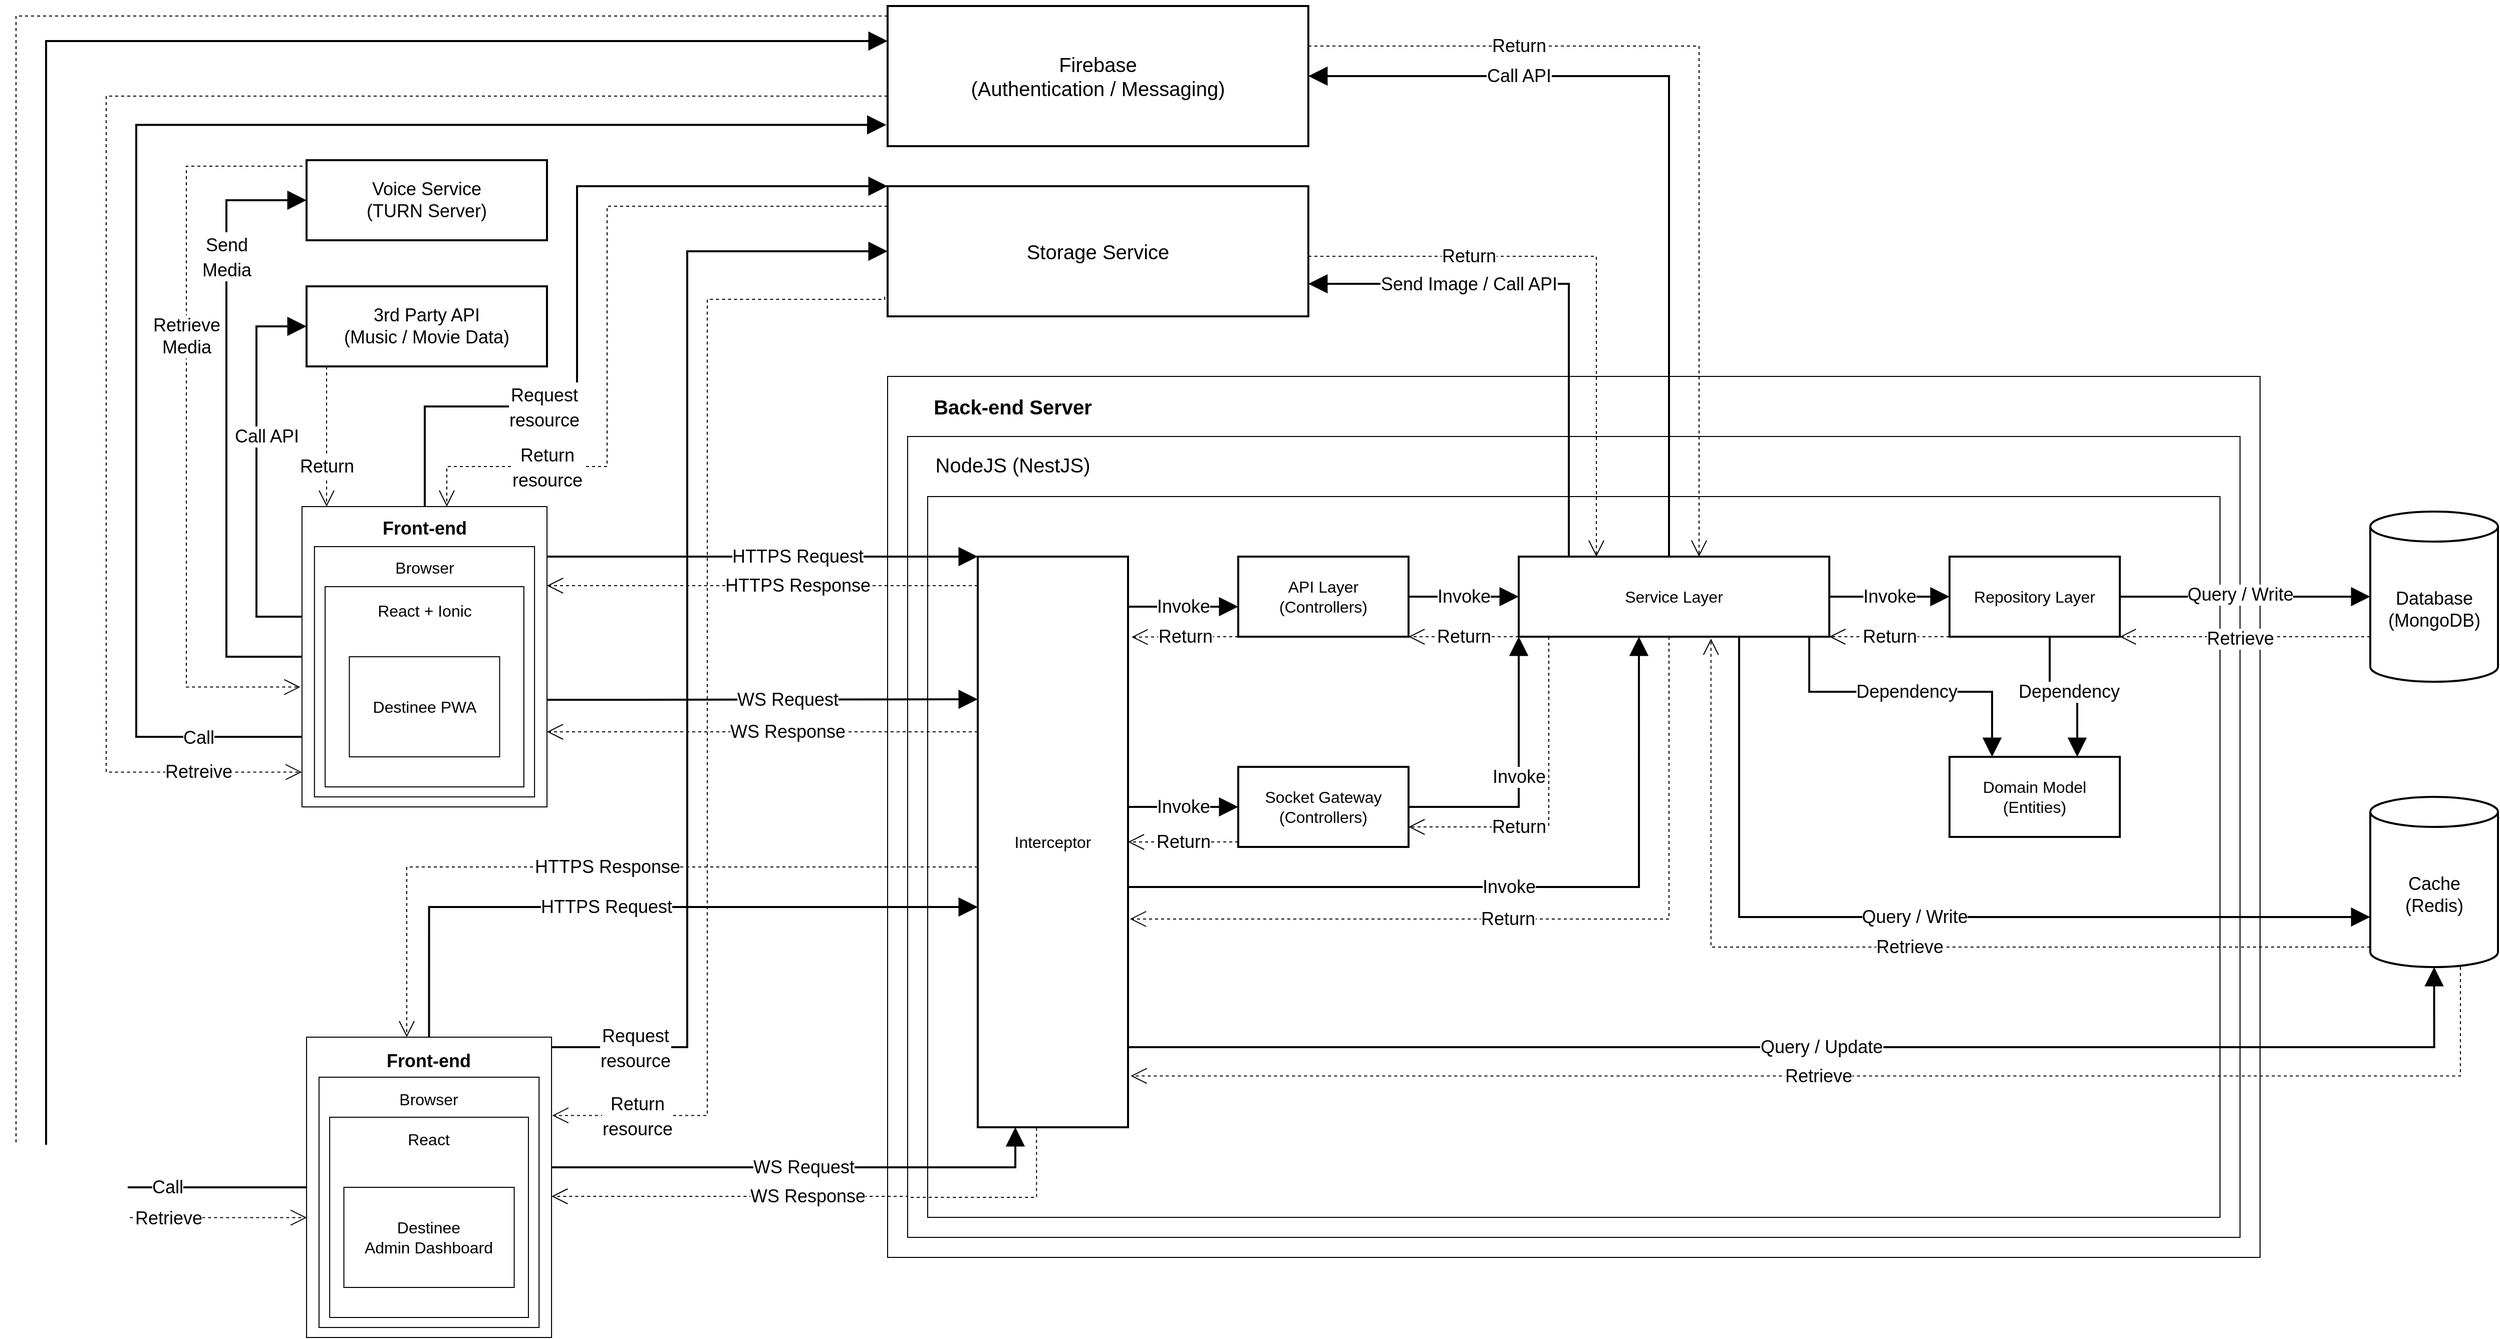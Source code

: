 <mxfile version="20.3.0" type="device" pages="17"><diagram id="OVpV5nx1ow4N0uvr6THN" name="System Architecture"><mxGraphModel dx="6078" dy="1428" grid="1" gridSize="10" guides="0" tooltips="1" connect="1" arrows="1" fold="1" page="1" pageScale="1" pageWidth="1654" pageHeight="1169" background="none" math="0" shadow="0"><root><mxCell id="0"/><mxCell id="1" parent="0"/><mxCell id="ObRcbukFtYIthp-uVaPZ-136" value="&lt;font style=&quot;font-size: 18px;&quot;&gt;Return&lt;br&gt;resource&lt;br&gt;&lt;/font&gt;" style="edgeStyle=orthogonalEdgeStyle;rounded=0;orthogonalLoop=1;jettySize=auto;html=1;fontSize=20;endArrow=open;startSize=14;endSize=14;dashed=1;" parent="1" source="ObRcbukFtYIthp-uVaPZ-16" target="ObRcbukFtYIthp-uVaPZ-2" edge="1"><mxGeometry x="0.622" relative="1" as="geometry"><Array as="points"><mxPoint x="-1320" y="280"/><mxPoint x="-1320" y="540"/><mxPoint x="-1480" y="540"/></Array><mxPoint as="offset"/></mxGeometry></mxCell><mxCell id="ObRcbukFtYIthp-uVaPZ-140" value="&lt;font style=&quot;font-size: 18px;&quot;&gt;Return&lt;br&gt;resource&lt;br&gt;&lt;/font&gt;" style="edgeStyle=orthogonalEdgeStyle;rounded=0;orthogonalLoop=1;jettySize=auto;html=1;entryX=1.003;entryY=0.184;entryDx=0;entryDy=0;entryPerimeter=0;fontSize=20;endArrow=open;startSize=14;endSize=14;dashed=1;exitX=-0.007;exitY=0.849;exitDx=0;exitDy=0;exitPerimeter=0;" parent="1" source="ObRcbukFtYIthp-uVaPZ-16" edge="1"><mxGeometry x="0.854" relative="1" as="geometry"><mxPoint x="-1170" y="373" as="sourcePoint"/><mxPoint x="-1374.726" y="1188.2" as="targetPoint"/><Array as="points"><mxPoint x="-1043" y="373"/><mxPoint x="-1220" y="373"/><mxPoint x="-1220" y="1188"/></Array><mxPoint x="1" as="offset"/></mxGeometry></mxCell><mxCell id="ObRcbukFtYIthp-uVaPZ-16" value="Storage Service" style="rounded=0;whiteSpace=wrap;html=1;fontSize=20;strokeWidth=2;" parent="1" vertex="1"><mxGeometry x="-1040" y="260" width="420" height="130" as="geometry"/></mxCell><mxCell id="ObRcbukFtYIthp-uVaPZ-127" value="Retreive" style="edgeStyle=orthogonalEdgeStyle;rounded=0;orthogonalLoop=1;jettySize=auto;html=1;entryX=-0.001;entryY=0.884;entryDx=0;entryDy=0;entryPerimeter=0;fontSize=18;endArrow=open;startSize=14;endSize=14;dashed=1;" parent="1" source="ObRcbukFtYIthp-uVaPZ-17" target="ObRcbukFtYIthp-uVaPZ-2" edge="1"><mxGeometry x="0.875" relative="1" as="geometry"><Array as="points"><mxPoint x="-1820" y="170"/><mxPoint x="-1820" y="845"/></Array><mxPoint as="offset"/></mxGeometry></mxCell><mxCell id="ObRcbukFtYIthp-uVaPZ-134" value="&lt;font style=&quot;font-size: 18px;&quot;&gt;Retrieve&lt;/font&gt;" style="edgeStyle=orthogonalEdgeStyle;rounded=0;orthogonalLoop=1;jettySize=auto;html=1;entryX=0.001;entryY=0.601;entryDx=0;entryDy=0;entryPerimeter=0;fontSize=20;endArrow=open;startSize=14;endSize=14;dashed=1;" parent="1" source="ObRcbukFtYIthp-uVaPZ-17" target="ObRcbukFtYIthp-uVaPZ-9" edge="1"><mxGeometry x="0.883" relative="1" as="geometry"><Array as="points"><mxPoint x="-1910" y="90"/><mxPoint x="-1910" y="1290"/></Array><mxPoint as="offset"/></mxGeometry></mxCell><mxCell id="ObRcbukFtYIthp-uVaPZ-17" value="Firebase&lt;br style=&quot;font-size: 20px;&quot;&gt;(Authentication / Messaging)" style="rounded=0;whiteSpace=wrap;html=1;fontSize=20;strokeWidth=2;" parent="1" vertex="1"><mxGeometry x="-1040" y="80" width="420" height="140" as="geometry"/></mxCell><mxCell id="ObRcbukFtYIthp-uVaPZ-152" value="Return" style="edgeStyle=orthogonalEdgeStyle;rounded=0;orthogonalLoop=1;jettySize=auto;html=1;dashed=1;strokeColor=default;fontSize=18;endArrow=open;startSize=14;endSize=14;" parent="1" source="ObRcbukFtYIthp-uVaPZ-18" edge="1"><mxGeometry x="0.429" relative="1" as="geometry"><mxPoint x="-1600" y="580" as="targetPoint"/><Array as="points"><mxPoint x="-1600" y="480"/><mxPoint x="-1600" y="480"/></Array><mxPoint as="offset"/></mxGeometry></mxCell><mxCell id="ObRcbukFtYIthp-uVaPZ-18" value="3rd Party API&lt;br style=&quot;font-size: 18px;&quot;&gt;(Music / Movie Data)" style="rounded=0;whiteSpace=wrap;html=1;fontSize=18;strokeWidth=2;" parent="1" vertex="1"><mxGeometry x="-1620" y="360" width="240" height="80" as="geometry"/></mxCell><mxCell id="ObRcbukFtYIthp-uVaPZ-19" value="" style="rounded=0;whiteSpace=wrap;html=1;fontSize=16;" parent="1" vertex="1"><mxGeometry x="-1040" y="450" width="1370" height="880" as="geometry"/></mxCell><mxCell id="ObRcbukFtYIthp-uVaPZ-20" value="" style="rounded=0;whiteSpace=wrap;html=1;fontSize=16;" parent="1" vertex="1"><mxGeometry x="-1020" y="510" width="1330" height="800" as="geometry"/></mxCell><mxCell id="ObRcbukFtYIthp-uVaPZ-21" value="Back-end Server" style="text;html=1;strokeColor=none;fillColor=none;align=center;verticalAlign=middle;whiteSpace=wrap;rounded=0;fontSize=20;fontStyle=1" parent="1" vertex="1"><mxGeometry x="-1010" y="465" width="190" height="30" as="geometry"/></mxCell><mxCell id="ObRcbukFtYIthp-uVaPZ-22" value="" style="rounded=0;whiteSpace=wrap;html=1;fontSize=16;" parent="1" vertex="1"><mxGeometry x="-1000" y="570" width="1290" height="720" as="geometry"/></mxCell><mxCell id="ObRcbukFtYIthp-uVaPZ-23" value="&lt;span style=&quot;font-weight: normal;&quot;&gt;NodeJS (NestJS)&lt;/span&gt;" style="text;html=1;strokeColor=none;fillColor=none;align=center;verticalAlign=middle;whiteSpace=wrap;rounded=0;fontSize=20;fontStyle=1" parent="1" vertex="1"><mxGeometry x="-1010" y="523" width="190" height="30" as="geometry"/></mxCell><mxCell id="ObRcbukFtYIthp-uVaPZ-69" value="Invoke" style="edgeStyle=orthogonalEdgeStyle;rounded=0;orthogonalLoop=1;jettySize=auto;html=1;entryX=0;entryY=1;entryDx=0;entryDy=0;fontSize=18;endArrow=block;startSize=14;endSize=14;strokeWidth=2;endFill=1;" parent="1" source="ObRcbukFtYIthp-uVaPZ-29" target="ObRcbukFtYIthp-uVaPZ-27" edge="1"><mxGeometry relative="1" as="geometry"/></mxCell><mxCell id="ObRcbukFtYIthp-uVaPZ-151" value="Return" style="edgeStyle=orthogonalEdgeStyle;rounded=0;orthogonalLoop=1;jettySize=auto;html=1;dashed=1;strokeColor=default;fontSize=18;endArrow=open;startSize=14;endSize=14;" parent="1" source="ObRcbukFtYIthp-uVaPZ-29" target="ObRcbukFtYIthp-uVaPZ-24" edge="1"><mxGeometry relative="1" as="geometry"><Array as="points"><mxPoint x="-710" y="915"/><mxPoint x="-710" y="915"/></Array></mxGeometry></mxCell><mxCell id="ObRcbukFtYIthp-uVaPZ-29" value="Socket Gateway&lt;br&gt;(Controllers)" style="rounded=0;whiteSpace=wrap;html=1;fontSize=16;strokeWidth=2;" parent="1" vertex="1"><mxGeometry x="-690" y="840" width="170" height="80" as="geometry"/></mxCell><mxCell id="ObRcbukFtYIthp-uVaPZ-37" value="" style="group" parent="1" vertex="1" connectable="0"><mxGeometry x="-1620" y="1110" width="244.54" height="300" as="geometry"/></mxCell><mxCell id="ObRcbukFtYIthp-uVaPZ-9" value="" style="rounded=0;whiteSpace=wrap;html=1;fontSize=16;container=0;" parent="ObRcbukFtYIthp-uVaPZ-37" vertex="1"><mxGeometry width="244.54" height="300" as="geometry"/></mxCell><mxCell id="ObRcbukFtYIthp-uVaPZ-10" value="" style="rounded=0;whiteSpace=wrap;html=1;fontSize=16;container=0;" parent="ObRcbukFtYIthp-uVaPZ-37" vertex="1"><mxGeometry x="12.445" y="40" width="219.65" height="250" as="geometry"/></mxCell><mxCell id="ObRcbukFtYIthp-uVaPZ-11" value="Front-end" style="text;html=1;strokeColor=none;fillColor=none;align=center;verticalAlign=middle;whiteSpace=wrap;rounded=0;fontSize=18;fontStyle=1;container=0;" parent="ObRcbukFtYIthp-uVaPZ-37" vertex="1"><mxGeometry x="47.27" y="9" width="150" height="30" as="geometry"/></mxCell><mxCell id="ObRcbukFtYIthp-uVaPZ-12" value="" style="rounded=0;whiteSpace=wrap;html=1;fontSize=16;container=0;" parent="ObRcbukFtYIthp-uVaPZ-37" vertex="1"><mxGeometry x="23.08" y="80" width="198.39" height="200" as="geometry"/></mxCell><mxCell id="ObRcbukFtYIthp-uVaPZ-13" value="React" style="text;html=1;strokeColor=none;fillColor=none;align=center;verticalAlign=middle;whiteSpace=wrap;rounded=0;fontSize=16;container=0;" parent="ObRcbukFtYIthp-uVaPZ-37" vertex="1"><mxGeometry x="72.27" y="87" width="100" height="30" as="geometry"/></mxCell><mxCell id="ObRcbukFtYIthp-uVaPZ-14" value="Browser" style="text;html=1;strokeColor=none;fillColor=none;align=center;verticalAlign=middle;whiteSpace=wrap;rounded=0;fontSize=16;container=0;" parent="ObRcbukFtYIthp-uVaPZ-37" vertex="1"><mxGeometry x="72.27" y="47" width="100" height="30" as="geometry"/></mxCell><mxCell id="ObRcbukFtYIthp-uVaPZ-15" value="Destinee&lt;br&gt;Admin Dashboard" style="rounded=0;whiteSpace=wrap;html=1;fontSize=16;container=0;" parent="ObRcbukFtYIthp-uVaPZ-37" vertex="1"><mxGeometry x="37.27" y="150" width="170" height="100" as="geometry"/></mxCell><mxCell id="ObRcbukFtYIthp-uVaPZ-38" value="" style="group" parent="1" vertex="1" connectable="0"><mxGeometry x="-1624.54" y="580" width="244.54" height="300" as="geometry"/></mxCell><mxCell id="ObRcbukFtYIthp-uVaPZ-2" value="" style="rounded=0;whiteSpace=wrap;html=1;fontSize=16;container=0;" parent="ObRcbukFtYIthp-uVaPZ-38" vertex="1"><mxGeometry width="244.54" height="300" as="geometry"/></mxCell><mxCell id="ObRcbukFtYIthp-uVaPZ-3" value="" style="rounded=0;whiteSpace=wrap;html=1;fontSize=16;container=0;" parent="ObRcbukFtYIthp-uVaPZ-38" vertex="1"><mxGeometry x="12.445" y="40" width="219.65" height="250" as="geometry"/></mxCell><mxCell id="ObRcbukFtYIthp-uVaPZ-4" value="Front-end" style="text;html=1;strokeColor=none;fillColor=none;align=center;verticalAlign=middle;whiteSpace=wrap;rounded=0;fontSize=18;fontStyle=1;container=0;" parent="ObRcbukFtYIthp-uVaPZ-38" vertex="1"><mxGeometry x="47.27" y="7" width="150" height="30" as="geometry"/></mxCell><mxCell id="ObRcbukFtYIthp-uVaPZ-5" value="" style="rounded=0;whiteSpace=wrap;html=1;fontSize=16;container=0;" parent="ObRcbukFtYIthp-uVaPZ-38" vertex="1"><mxGeometry x="23.08" y="80" width="198.39" height="200" as="geometry"/></mxCell><mxCell id="ObRcbukFtYIthp-uVaPZ-6" value="React + Ionic" style="text;html=1;strokeColor=none;fillColor=none;align=center;verticalAlign=middle;whiteSpace=wrap;rounded=0;fontSize=16;container=0;" parent="ObRcbukFtYIthp-uVaPZ-38" vertex="1"><mxGeometry x="72.27" y="89" width="100" height="30" as="geometry"/></mxCell><mxCell id="ObRcbukFtYIthp-uVaPZ-8" value="Destinee PWA" style="rounded=0;whiteSpace=wrap;html=1;fontSize=16;container=0;" parent="ObRcbukFtYIthp-uVaPZ-38" vertex="1"><mxGeometry x="47.27" y="150" width="150" height="100" as="geometry"/></mxCell><mxCell id="ObRcbukFtYIthp-uVaPZ-47" value="Invoke" style="edgeStyle=orthogonalEdgeStyle;rounded=0;orthogonalLoop=1;jettySize=auto;html=1;fontSize=18;endArrow=block;startSize=14;endSize=14;endFill=1;strokeWidth=2;" parent="1" source="ObRcbukFtYIthp-uVaPZ-24" target="ObRcbukFtYIthp-uVaPZ-25" edge="1"><mxGeometry relative="1" as="geometry"><Array as="points"><mxPoint x="-740" y="680"/><mxPoint x="-740" y="680"/></Array></mxGeometry></mxCell><mxCell id="ObRcbukFtYIthp-uVaPZ-90" value="HTTPS Response" style="edgeStyle=orthogonalEdgeStyle;rounded=0;orthogonalLoop=1;jettySize=auto;html=1;entryX=1;entryY=0.25;entryDx=0;entryDy=0;fontSize=18;endArrow=open;startSize=14;endSize=14;dashed=1;" parent="1" source="ObRcbukFtYIthp-uVaPZ-24" edge="1"><mxGeometry x="-0.163" relative="1" as="geometry"><mxPoint x="-1080" y="659" as="sourcePoint"/><mxPoint x="-1380.0" y="659" as="targetPoint"/><Array as="points"><mxPoint x="-1010" y="659"/><mxPoint x="-1010" y="659"/></Array><mxPoint as="offset"/></mxGeometry></mxCell><mxCell id="ObRcbukFtYIthp-uVaPZ-92" value="WS Response" style="edgeStyle=orthogonalEdgeStyle;rounded=0;orthogonalLoop=1;jettySize=auto;html=1;entryX=1;entryY=0.75;entryDx=0;entryDy=0;fontSize=18;endArrow=open;startSize=14;endSize=14;dashed=1;" parent="1" source="ObRcbukFtYIthp-uVaPZ-24" target="ObRcbukFtYIthp-uVaPZ-2" edge="1"><mxGeometry x="-0.116" relative="1" as="geometry"><Array as="points"><mxPoint x="-1150" y="805"/><mxPoint x="-1150" y="805"/></Array><mxPoint as="offset"/></mxGeometry></mxCell><mxCell id="ObRcbukFtYIthp-uVaPZ-96" value="HTTPS Response" style="edgeStyle=orthogonalEdgeStyle;rounded=0;orthogonalLoop=1;jettySize=auto;html=1;entryX=0.409;entryY=0;entryDx=0;entryDy=0;entryPerimeter=0;fontSize=18;endArrow=open;startSize=14;endSize=14;dashed=1;" parent="1" source="ObRcbukFtYIthp-uVaPZ-24" target="ObRcbukFtYIthp-uVaPZ-9" edge="1"><mxGeometry relative="1" as="geometry"><Array as="points"><mxPoint x="-1520" y="940"/></Array><mxPoint as="offset"/></mxGeometry></mxCell><mxCell id="ObRcbukFtYIthp-uVaPZ-102" value="Query / Update" style="edgeStyle=orthogonalEdgeStyle;rounded=0;orthogonalLoop=1;jettySize=auto;html=1;entryX=0.5;entryY=1;entryDx=0;entryDy=0;entryPerimeter=0;fontSize=18;endArrow=block;startSize=14;endSize=14;strokeWidth=2;endFill=1;" parent="1" source="ObRcbukFtYIthp-uVaPZ-24" target="ObRcbukFtYIthp-uVaPZ-43" edge="1"><mxGeometry relative="1" as="geometry"><Array as="points"><mxPoint x="504" y="1120"/></Array></mxGeometry></mxCell><mxCell id="ObRcbukFtYIthp-uVaPZ-104" value="Invoke" style="edgeStyle=orthogonalEdgeStyle;rounded=0;orthogonalLoop=1;jettySize=auto;html=1;entryX=0;entryY=0.5;entryDx=0;entryDy=0;fontSize=18;endArrow=block;startSize=14;endSize=14;strokeWidth=2;endFill=1;" parent="1" source="ObRcbukFtYIthp-uVaPZ-24" target="ObRcbukFtYIthp-uVaPZ-29" edge="1"><mxGeometry relative="1" as="geometry"><Array as="points"><mxPoint x="-720" y="880"/><mxPoint x="-720" y="880"/></Array></mxGeometry></mxCell><mxCell id="ObRcbukFtYIthp-uVaPZ-110" value="Invoke" style="edgeStyle=orthogonalEdgeStyle;rounded=0;orthogonalLoop=1;jettySize=auto;html=1;entryX=0.387;entryY=1;entryDx=0;entryDy=0;entryPerimeter=0;fontSize=18;endArrow=block;startSize=14;endSize=14;strokeWidth=2;endFill=1;" parent="1" source="ObRcbukFtYIthp-uVaPZ-24" target="ObRcbukFtYIthp-uVaPZ-27" edge="1"><mxGeometry relative="1" as="geometry"><Array as="points"><mxPoint x="-290" y="960"/></Array></mxGeometry></mxCell><mxCell id="ObRcbukFtYIthp-uVaPZ-24" value="Interceptor" style="rounded=0;whiteSpace=wrap;html=1;fontSize=16;flipH=0;flipV=0;strokeWidth=2;" parent="1" vertex="1"><mxGeometry x="-950" y="630" width="150" height="570" as="geometry"/></mxCell><mxCell id="ObRcbukFtYIthp-uVaPZ-52" value="Invoke" style="edgeStyle=orthogonalEdgeStyle;rounded=0;orthogonalLoop=1;jettySize=auto;html=1;entryX=0;entryY=0.5;entryDx=0;entryDy=0;fontSize=18;endArrow=block;startSize=14;endSize=14;strokeWidth=2;endFill=1;" parent="1" source="ObRcbukFtYIthp-uVaPZ-25" target="ObRcbukFtYIthp-uVaPZ-27" edge="1"><mxGeometry relative="1" as="geometry"/></mxCell><mxCell id="ObRcbukFtYIthp-uVaPZ-144" value="Return" style="edgeStyle=orthogonalEdgeStyle;rounded=0;orthogonalLoop=1;jettySize=auto;html=1;entryX=1.024;entryY=0.141;entryDx=0;entryDy=0;entryPerimeter=0;dashed=1;strokeColor=default;fontSize=18;endArrow=open;startSize=14;endSize=14;" parent="1" source="ObRcbukFtYIthp-uVaPZ-25" target="ObRcbukFtYIthp-uVaPZ-24" edge="1"><mxGeometry relative="1" as="geometry"><Array as="points"><mxPoint x="-710" y="710"/><mxPoint x="-710" y="710"/></Array></mxGeometry></mxCell><mxCell id="ObRcbukFtYIthp-uVaPZ-25" value="API Layer&lt;br&gt;(Controllers)" style="rounded=0;whiteSpace=wrap;html=1;fontSize=16;flipH=0;flipV=0;strokeWidth=2;" parent="1" vertex="1"><mxGeometry x="-690" y="630" width="170" height="80" as="geometry"/></mxCell><mxCell id="ObRcbukFtYIthp-uVaPZ-54" value="Invoke" style="edgeStyle=orthogonalEdgeStyle;rounded=0;orthogonalLoop=1;jettySize=auto;html=1;entryX=0;entryY=0.5;entryDx=0;entryDy=0;fontSize=18;endArrow=block;startSize=14;endSize=14;strokeWidth=2;endFill=1;" parent="1" source="ObRcbukFtYIthp-uVaPZ-27" target="ObRcbukFtYIthp-uVaPZ-28" edge="1"><mxGeometry relative="1" as="geometry"/></mxCell><mxCell id="ObRcbukFtYIthp-uVaPZ-70" value="Return" style="edgeStyle=orthogonalEdgeStyle;rounded=0;orthogonalLoop=1;jettySize=auto;html=1;entryX=1;entryY=0.75;entryDx=0;entryDy=0;fontSize=18;endArrow=open;startSize=14;endSize=14;dashed=1;" parent="1" source="ObRcbukFtYIthp-uVaPZ-27" target="ObRcbukFtYIthp-uVaPZ-29" edge="1"><mxGeometry x="0.333" relative="1" as="geometry"><Array as="points"><mxPoint x="-380" y="900"/></Array><mxPoint as="offset"/></mxGeometry></mxCell><mxCell id="ObRcbukFtYIthp-uVaPZ-76" value="Dependency" style="edgeStyle=orthogonalEdgeStyle;rounded=0;orthogonalLoop=1;jettySize=auto;html=1;entryX=0.25;entryY=0;entryDx=0;entryDy=0;fontSize=18;endArrow=block;startSize=14;endSize=14;endFill=1;strokeWidth=2;" parent="1" source="ObRcbukFtYIthp-uVaPZ-27" target="ObRcbukFtYIthp-uVaPZ-41" edge="1"><mxGeometry relative="1" as="geometry"><Array as="points"><mxPoint x="-120" y="765"/><mxPoint x="63" y="765"/></Array></mxGeometry></mxCell><mxCell id="ObRcbukFtYIthp-uVaPZ-77" value="Query / Write" style="edgeStyle=orthogonalEdgeStyle;rounded=0;orthogonalLoop=1;jettySize=auto;html=1;entryX=0;entryY=0;entryDx=0;entryDy=120;entryPerimeter=0;fontSize=18;endArrow=block;startSize=14;endSize=14;endFill=1;strokeWidth=2;" parent="1" source="ObRcbukFtYIthp-uVaPZ-27" target="ObRcbukFtYIthp-uVaPZ-43" edge="1"><mxGeometry relative="1" as="geometry"><Array as="points"><mxPoint x="-190" y="990"/></Array></mxGeometry></mxCell><mxCell id="ObRcbukFtYIthp-uVaPZ-111" value="Return" style="edgeStyle=orthogonalEdgeStyle;rounded=0;orthogonalLoop=1;jettySize=auto;html=1;entryX=1.013;entryY=0.635;entryDx=0;entryDy=0;entryPerimeter=0;fontSize=18;endArrow=open;startSize=14;endSize=14;dashed=1;" parent="1" source="ObRcbukFtYIthp-uVaPZ-27" target="ObRcbukFtYIthp-uVaPZ-24" edge="1"><mxGeometry x="0.078" relative="1" as="geometry"><Array as="points"><mxPoint x="-260" y="992"/></Array><mxPoint x="-1" as="offset"/></mxGeometry></mxCell><mxCell id="ObRcbukFtYIthp-uVaPZ-116" value="Send Image / Call API" style="edgeStyle=orthogonalEdgeStyle;rounded=0;orthogonalLoop=1;jettySize=auto;html=1;entryX=1;entryY=0.75;entryDx=0;entryDy=0;fontSize=18;endArrow=block;startSize=14;endSize=14;strokeWidth=2;endFill=1;" parent="1" source="ObRcbukFtYIthp-uVaPZ-27" target="ObRcbukFtYIthp-uVaPZ-16" edge="1"><mxGeometry x="0.399" relative="1" as="geometry"><Array as="points"><mxPoint x="-360" y="358"/></Array><mxPoint as="offset"/></mxGeometry></mxCell><mxCell id="ObRcbukFtYIthp-uVaPZ-118" value="Call API" style="edgeStyle=orthogonalEdgeStyle;rounded=0;orthogonalLoop=1;jettySize=auto;html=1;entryX=1;entryY=0.5;entryDx=0;entryDy=0;fontSize=18;endArrow=block;startSize=14;endSize=14;strokeWidth=2;endFill=1;" parent="1" source="ObRcbukFtYIthp-uVaPZ-27" target="ObRcbukFtYIthp-uVaPZ-17" edge="1"><mxGeometry x="0.5" relative="1" as="geometry"><Array as="points"><mxPoint x="-260" y="150"/></Array><mxPoint as="offset"/></mxGeometry></mxCell><mxCell id="ObRcbukFtYIthp-uVaPZ-145" value="Return" style="edgeStyle=orthogonalEdgeStyle;rounded=0;orthogonalLoop=1;jettySize=auto;html=1;entryX=1;entryY=1;entryDx=0;entryDy=0;dashed=1;strokeColor=default;fontSize=18;endArrow=open;startSize=14;endSize=14;" parent="1" source="ObRcbukFtYIthp-uVaPZ-27" target="ObRcbukFtYIthp-uVaPZ-25" edge="1"><mxGeometry relative="1" as="geometry"><Array as="points"><mxPoint x="-430" y="710"/><mxPoint x="-430" y="710"/></Array></mxGeometry></mxCell><mxCell id="ObRcbukFtYIthp-uVaPZ-27" value="Service Layer" style="rounded=0;whiteSpace=wrap;html=1;fontSize=16;flipH=0;flipV=0;strokeWidth=2;" parent="1" vertex="1"><mxGeometry x="-410" y="630" width="310" height="80" as="geometry"/></mxCell><mxCell id="ObRcbukFtYIthp-uVaPZ-57" style="edgeStyle=orthogonalEdgeStyle;rounded=0;orthogonalLoop=1;jettySize=auto;html=1;entryX=0;entryY=0.5;entryDx=0;entryDy=0;entryPerimeter=0;fontSize=18;endArrow=block;startSize=14;endSize=14;strokeWidth=2;endFill=1;" parent="1" source="ObRcbukFtYIthp-uVaPZ-28" target="ObRcbukFtYIthp-uVaPZ-42" edge="1"><mxGeometry relative="1" as="geometry"/></mxCell><mxCell id="ObRcbukFtYIthp-uVaPZ-148" value="Query / Write" style="edgeLabel;html=1;align=center;verticalAlign=middle;resizable=0;points=[];fontSize=18;" parent="ObRcbukFtYIthp-uVaPZ-57" vertex="1" connectable="0"><mxGeometry x="-0.248" y="2" relative="1" as="geometry"><mxPoint x="26" as="offset"/></mxGeometry></mxCell><mxCell id="ObRcbukFtYIthp-uVaPZ-115" value="Dependency" style="edgeStyle=orthogonalEdgeStyle;rounded=0;orthogonalLoop=1;jettySize=auto;html=1;entryX=0.75;entryY=0;entryDx=0;entryDy=0;fontSize=18;endArrow=block;startSize=14;endSize=14;endFill=1;strokeWidth=2;" parent="1" source="ObRcbukFtYIthp-uVaPZ-28" target="ObRcbukFtYIthp-uVaPZ-41" edge="1"><mxGeometry relative="1" as="geometry"><Array as="points"><mxPoint x="120" y="765"/><mxPoint x="148" y="765"/></Array></mxGeometry></mxCell><mxCell id="ObRcbukFtYIthp-uVaPZ-146" value="Return" style="edgeStyle=orthogonalEdgeStyle;rounded=0;orthogonalLoop=1;jettySize=auto;html=1;entryX=1;entryY=1;entryDx=0;entryDy=0;dashed=1;strokeColor=default;fontSize=18;endArrow=open;startSize=14;endSize=14;" parent="1" source="ObRcbukFtYIthp-uVaPZ-28" target="ObRcbukFtYIthp-uVaPZ-27" edge="1"><mxGeometry relative="1" as="geometry"><Array as="points"><mxPoint y="710"/><mxPoint y="710"/></Array></mxGeometry></mxCell><mxCell id="ObRcbukFtYIthp-uVaPZ-28" value="Repository Layer" style="rounded=0;whiteSpace=wrap;html=1;fontSize=16;flipH=0;flipV=0;strokeWidth=2;" parent="1" vertex="1"><mxGeometry x="20" y="630" width="170" height="80" as="geometry"/></mxCell><mxCell id="ObRcbukFtYIthp-uVaPZ-41" value="Domain Model&lt;br&gt;(Entities)" style="rounded=0;whiteSpace=wrap;html=1;fontSize=16;flipH=0;flipV=0;strokeWidth=2;" parent="1" vertex="1"><mxGeometry x="20" y="830" width="170" height="80" as="geometry"/></mxCell><mxCell id="ObRcbukFtYIthp-uVaPZ-147" style="edgeStyle=orthogonalEdgeStyle;rounded=0;orthogonalLoop=1;jettySize=auto;html=1;entryX=1;entryY=1;entryDx=0;entryDy=0;dashed=1;strokeColor=default;fontSize=18;endArrow=open;startSize=14;endSize=14;" parent="1" source="ObRcbukFtYIthp-uVaPZ-42" target="ObRcbukFtYIthp-uVaPZ-28" edge="1"><mxGeometry relative="1" as="geometry"><Array as="points"><mxPoint x="380" y="710"/><mxPoint x="380" y="710"/></Array></mxGeometry></mxCell><mxCell id="ObRcbukFtYIthp-uVaPZ-149" value="Retrieve" style="edgeLabel;html=1;align=center;verticalAlign=middle;resizable=0;points=[];fontSize=18;" parent="ObRcbukFtYIthp-uVaPZ-147" vertex="1" connectable="0"><mxGeometry x="0.184" y="2" relative="1" as="geometry"><mxPoint x="18" as="offset"/></mxGeometry></mxCell><mxCell id="ObRcbukFtYIthp-uVaPZ-42" value="Database&lt;br&gt;(MongoDB)" style="shape=cylinder3;whiteSpace=wrap;html=1;boundedLbl=1;backgroundOutline=1;size=15;fontSize=18;strokeWidth=2;" parent="1" vertex="1"><mxGeometry x="440" y="585" width="127.5" height="170" as="geometry"/></mxCell><mxCell id="ObRcbukFtYIthp-uVaPZ-78" value="Retrieve" style="edgeStyle=orthogonalEdgeStyle;rounded=0;orthogonalLoop=1;jettySize=auto;html=1;entryX=0.619;entryY=1.025;entryDx=0;entryDy=0;fontSize=18;endArrow=open;startSize=14;endSize=14;entryPerimeter=0;dashed=1;" parent="1" source="ObRcbukFtYIthp-uVaPZ-43" target="ObRcbukFtYIthp-uVaPZ-27" edge="1"><mxGeometry x="-0.048" relative="1" as="geometry"><Array as="points"><mxPoint x="-218" y="1020"/></Array><mxPoint as="offset"/></mxGeometry></mxCell><mxCell id="ObRcbukFtYIthp-uVaPZ-103" value="Retrieve" style="edgeStyle=orthogonalEdgeStyle;rounded=0;orthogonalLoop=1;jettySize=auto;html=1;entryX=1.018;entryY=0.91;entryDx=0;entryDy=0;entryPerimeter=0;fontSize=18;endArrow=open;startSize=14;endSize=14;dashed=1;" parent="1" source="ObRcbukFtYIthp-uVaPZ-43" target="ObRcbukFtYIthp-uVaPZ-24" edge="1"><mxGeometry x="0.043" relative="1" as="geometry"><Array as="points"><mxPoint x="530" y="1149"/></Array><mxPoint x="-1" as="offset"/></mxGeometry></mxCell><mxCell id="ObRcbukFtYIthp-uVaPZ-43" value="Cache&lt;br&gt;(Redis)" style="shape=cylinder3;whiteSpace=wrap;html=1;boundedLbl=1;backgroundOutline=1;size=15;fontSize=18;strokeWidth=2;" parent="1" vertex="1"><mxGeometry x="440" y="870" width="127.5" height="170" as="geometry"/></mxCell><mxCell id="ObRcbukFtYIthp-uVaPZ-89" value="HTTPS Request" style="edgeStyle=orthogonalEdgeStyle;rounded=0;orthogonalLoop=1;jettySize=auto;html=1;entryX=0;entryY=0;entryDx=0;entryDy=0;fontSize=18;endArrow=block;startSize=14;endSize=14;strokeWidth=2;endFill=1;" parent="1" source="ObRcbukFtYIthp-uVaPZ-2" target="ObRcbukFtYIthp-uVaPZ-24" edge="1"><mxGeometry x="0.163" relative="1" as="geometry"><Array as="points"><mxPoint x="-1160" y="630"/><mxPoint x="-1160" y="630"/></Array><mxPoint as="offset"/></mxGeometry></mxCell><mxCell id="ObRcbukFtYIthp-uVaPZ-91" value="WS Request" style="edgeStyle=orthogonalEdgeStyle;rounded=0;orthogonalLoop=1;jettySize=auto;html=1;entryX=0;entryY=0.25;entryDx=0;entryDy=0;fontSize=18;endArrow=block;startSize=14;endSize=14;strokeWidth=2;endFill=1;" parent="1" source="ObRcbukFtYIthp-uVaPZ-2" target="ObRcbukFtYIthp-uVaPZ-24" edge="1"><mxGeometry x="0.116" relative="1" as="geometry"><Array as="points"><mxPoint x="-1300" y="773"/><mxPoint x="-1300" y="773"/></Array><mxPoint as="offset"/></mxGeometry></mxCell><mxCell id="ObRcbukFtYIthp-uVaPZ-93" value="HTTPS Request" style="edgeStyle=orthogonalEdgeStyle;rounded=0;orthogonalLoop=1;jettySize=auto;html=1;fontSize=18;endArrow=block;startSize=14;endSize=14;exitX=0.5;exitY=0;exitDx=0;exitDy=0;endFill=1;strokeWidth=2;" parent="1" source="ObRcbukFtYIthp-uVaPZ-9" target="ObRcbukFtYIthp-uVaPZ-24" edge="1"><mxGeometry x="-0.092" relative="1" as="geometry"><mxPoint x="-1497.714" y="1033" as="sourcePoint"/><mxPoint x="-1080" y="980.5" as="targetPoint"/><Array as="points"><mxPoint x="-1498" y="980"/></Array><mxPoint x="-1" as="offset"/></mxGeometry></mxCell><mxCell id="ObRcbukFtYIthp-uVaPZ-101" value="WS Request" style="edgeStyle=orthogonalEdgeStyle;rounded=0;orthogonalLoop=1;jettySize=auto;html=1;entryX=0.25;entryY=1;entryDx=0;entryDy=0;fontSize=18;endArrow=block;startSize=14;endSize=14;strokeWidth=2;endFill=1;" parent="1" source="ObRcbukFtYIthp-uVaPZ-9" target="ObRcbukFtYIthp-uVaPZ-24" edge="1"><mxGeometry relative="1" as="geometry"><Array as="points"><mxPoint x="-912" y="1240"/></Array></mxGeometry></mxCell><mxCell id="ObRcbukFtYIthp-uVaPZ-153" value="Retrieve&lt;br&gt;Media" style="edgeStyle=orthogonalEdgeStyle;rounded=0;orthogonalLoop=1;jettySize=auto;html=1;entryX=-0.007;entryY=0.601;entryDx=0;entryDy=0;entryPerimeter=0;dashed=1;strokeColor=default;fontSize=18;endArrow=open;startSize=14;endSize=14;exitX=0;exitY=0.25;exitDx=0;exitDy=0;" parent="1" source="ObRcbukFtYIthp-uVaPZ-108" target="ObRcbukFtYIthp-uVaPZ-2" edge="1"><mxGeometry x="-0.208" relative="1" as="geometry"><Array as="points"><mxPoint x="-1620" y="240"/><mxPoint x="-1740" y="240"/><mxPoint x="-1740" y="760"/></Array><mxPoint as="offset"/></mxGeometry></mxCell><mxCell id="ObRcbukFtYIthp-uVaPZ-108" value="Voice Service&lt;br style=&quot;font-size: 18px;&quot;&gt;(TURN Server)" style="rounded=0;whiteSpace=wrap;html=1;fontSize=18;strokeWidth=2;" parent="1" vertex="1"><mxGeometry x="-1620" y="234" width="240" height="80" as="geometry"/></mxCell><mxCell id="ObRcbukFtYIthp-uVaPZ-117" value="Return" style="edgeStyle=orthogonalEdgeStyle;rounded=0;orthogonalLoop=1;jettySize=auto;html=1;entryX=0.25;entryY=0;entryDx=0;entryDy=0;fontSize=18;endArrow=open;startSize=14;endSize=14;dashed=1;" parent="1" source="ObRcbukFtYIthp-uVaPZ-16" target="ObRcbukFtYIthp-uVaPZ-27" edge="1"><mxGeometry x="-0.455" relative="1" as="geometry"><Array as="points"><mxPoint x="-332" y="330"/></Array><mxPoint as="offset"/></mxGeometry></mxCell><mxCell id="ObRcbukFtYIthp-uVaPZ-119" value="Return" style="edgeStyle=orthogonalEdgeStyle;rounded=0;orthogonalLoop=1;jettySize=auto;html=1;fontSize=18;endArrow=open;startSize=14;endSize=14;dashed=1;" parent="1" source="ObRcbukFtYIthp-uVaPZ-17" edge="1"><mxGeometry x="-0.533" relative="1" as="geometry"><mxPoint x="-230" y="630" as="targetPoint"/><Array as="points"><mxPoint x="-230" y="120"/></Array><mxPoint as="offset"/></mxGeometry></mxCell><mxCell id="ObRcbukFtYIthp-uVaPZ-7" value="Browser" style="text;html=1;strokeColor=none;fillColor=none;align=center;verticalAlign=middle;whiteSpace=wrap;rounded=0;fontSize=16;container=0;" parent="1" vertex="1"><mxGeometry x="-1552.27" y="626" width="100" height="30" as="geometry"/></mxCell><mxCell id="ObRcbukFtYIthp-uVaPZ-121" value="&lt;font style=&quot;font-size: 18px;&quot;&gt;Send&lt;br&gt;Media&lt;/font&gt;" style="edgeStyle=orthogonalEdgeStyle;rounded=0;orthogonalLoop=1;jettySize=auto;html=1;entryX=0;entryY=0.5;entryDx=0;entryDy=0;fontSize=20;endArrow=block;startSize=14;endSize=14;strokeWidth=2;endFill=1;" parent="1" source="ObRcbukFtYIthp-uVaPZ-2" target="ObRcbukFtYIthp-uVaPZ-108" edge="1"><mxGeometry x="0.555" relative="1" as="geometry"><Array as="points"><mxPoint x="-1700" y="730"/><mxPoint x="-1700" y="274"/></Array><mxPoint as="offset"/></mxGeometry></mxCell><mxCell id="ObRcbukFtYIthp-uVaPZ-123" value="Call API" style="edgeStyle=orthogonalEdgeStyle;rounded=0;orthogonalLoop=1;jettySize=auto;html=1;entryX=0;entryY=0.5;entryDx=0;entryDy=0;fontSize=18;endArrow=block;startSize=14;endSize=14;strokeWidth=2;endFill=1;" parent="1" source="ObRcbukFtYIthp-uVaPZ-2" target="ObRcbukFtYIthp-uVaPZ-18" edge="1"><mxGeometry x="0.17" y="-10" relative="1" as="geometry"><Array as="points"><mxPoint x="-1670" y="690"/><mxPoint x="-1670" y="400"/></Array><mxPoint as="offset"/></mxGeometry></mxCell><mxCell id="ObRcbukFtYIthp-uVaPZ-132" value="&lt;font style=&quot;font-size: 18px;&quot;&gt;Call&lt;/font&gt;" style="edgeStyle=orthogonalEdgeStyle;rounded=0;orthogonalLoop=1;jettySize=auto;html=1;entryX=-0.003;entryY=0.848;entryDx=0;entryDy=0;entryPerimeter=0;fontSize=20;endArrow=block;startSize=14;endSize=14;strokeWidth=2;endFill=1;" parent="1" source="ObRcbukFtYIthp-uVaPZ-2" target="ObRcbukFtYIthp-uVaPZ-17" edge="1"><mxGeometry x="-0.864" relative="1" as="geometry"><Array as="points"><mxPoint x="-1790" y="810"/><mxPoint x="-1790" y="199"/></Array><mxPoint as="offset"/></mxGeometry></mxCell><mxCell id="ObRcbukFtYIthp-uVaPZ-133" value="Call" style="edgeStyle=orthogonalEdgeStyle;rounded=0;orthogonalLoop=1;jettySize=auto;html=1;entryX=0;entryY=0.25;entryDx=0;entryDy=0;fontSize=18;endArrow=block;startSize=14;endSize=14;strokeWidth=2;endFill=1;" parent="1" source="ObRcbukFtYIthp-uVaPZ-9" target="ObRcbukFtYIthp-uVaPZ-17" edge="1"><mxGeometry x="-0.877" relative="1" as="geometry"><Array as="points"><mxPoint x="-1880" y="1260"/><mxPoint x="-1880" y="115"/></Array><mxPoint x="-1" as="offset"/></mxGeometry></mxCell><mxCell id="ObRcbukFtYIthp-uVaPZ-135" value="&lt;font style=&quot;font-size: 18px;&quot;&gt;Request&lt;br&gt;resource&lt;br&gt;&lt;/font&gt;" style="edgeStyle=orthogonalEdgeStyle;rounded=0;orthogonalLoop=1;jettySize=auto;html=1;entryX=0;entryY=0;entryDx=0;entryDy=0;fontSize=20;endArrow=block;startSize=14;endSize=14;strokeColor=default;strokeWidth=2;endFill=1;" parent="1" target="ObRcbukFtYIthp-uVaPZ-16" edge="1"><mxGeometry x="-0.442" relative="1" as="geometry"><mxPoint x="-1502" y="580" as="sourcePoint"/><Array as="points"><mxPoint x="-1502" y="480"/><mxPoint x="-1350" y="480"/><mxPoint x="-1350" y="260"/></Array><mxPoint x="1" as="offset"/></mxGeometry></mxCell><mxCell id="ObRcbukFtYIthp-uVaPZ-137" value="&lt;font style=&quot;font-size: 18px;&quot;&gt;Request&lt;br&gt;resource&lt;br&gt;&lt;/font&gt;" style="edgeStyle=orthogonalEdgeStyle;rounded=0;orthogonalLoop=1;jettySize=auto;html=1;fontSize=20;endArrow=block;startSize=14;endSize=14;entryX=0;entryY=0.5;entryDx=0;entryDy=0;endFill=1;strokeWidth=2;" parent="1" source="ObRcbukFtYIthp-uVaPZ-9" target="ObRcbukFtYIthp-uVaPZ-16" edge="1"><mxGeometry x="-0.852" relative="1" as="geometry"><mxPoint x="-1170" y="380" as="targetPoint"/><Array as="points"><mxPoint x="-1240" y="1120"/><mxPoint x="-1240" y="325"/></Array><mxPoint as="offset"/></mxGeometry></mxCell><mxCell id="ObRcbukFtYIthp-uVaPZ-100" value="WS Response" style="edgeStyle=orthogonalEdgeStyle;rounded=0;orthogonalLoop=1;jettySize=auto;html=1;entryX=1;entryY=0.5;entryDx=0;entryDy=0;fontSize=18;endArrow=open;startSize=14;endSize=14;dashed=1;exitX=0.391;exitY=1.001;exitDx=0;exitDy=0;exitPerimeter=0;" parent="1" source="ObRcbukFtYIthp-uVaPZ-24" edge="1"><mxGeometry x="0.078" relative="1" as="geometry"><mxPoint x="-1020.0" y="1209" as="sourcePoint"/><mxPoint x="-1375.46" y="1269" as="targetPoint"/><Array as="points"><mxPoint x="-891" y="1270"/><mxPoint x="-1020" y="1270"/></Array><mxPoint as="offset"/></mxGeometry></mxCell></root></mxGraphModel></diagram><diagram id="OYB5FKqlrDcyCElRw--l" name="ERD"><mxGraphModel dx="3609" dy="1008" grid="0" gridSize="10" guides="1" tooltips="1" connect="1" arrows="1" fold="1" page="1" pageScale="1" pageWidth="1654" pageHeight="1169" math="0" shadow="0"><root><mxCell id="0"/><mxCell id="1" parent="0"/><mxCell id="Ho8BeQP4bPgRpyf5IilA-191" value="Has" style="edgeStyle=orthogonalEdgeStyle;rounded=0;orthogonalLoop=1;jettySize=auto;html=1;entryX=0.5;entryY=0;entryDx=0;entryDy=0;startArrow=ERmandOne;startFill=0;endArrow=ERzeroToMany;endFill=0;exitX=0;exitY=0.5;exitDx=0;exitDy=0;endSize=15;startSize=15;targetPerimeterSpacing=0;fontSize=15;" parent="1" source="S4bNiDtkRJzD_QLUgGuL-7" target="S4bNiDtkRJzD_QLUgGuL-16" edge="1"><mxGeometry relative="1" as="geometry"><mxPoint x="-422" y="1094" as="sourcePoint"/><mxPoint x="515" y="110" as="targetPoint"/><Array as="points"><mxPoint x="-451" y="1089"/><mxPoint x="-451" y="56"/><mxPoint x="499" y="56"/></Array></mxGeometry></mxCell><mxCell id="S4bNiDtkRJzD_QLUgGuL-5" value="Account" style="swimlane;fontStyle=0;childLayout=stackLayout;horizontal=1;startSize=26;fillColor=none;horizontalStack=0;resizeParent=1;resizeParentMax=0;resizeLast=0;collapsible=1;marginBottom=0;fontSize=15;" parent="1" vertex="1"><mxGeometry x="-390" y="998" width="220" height="208" as="geometry"/></mxCell><mxCell id="S4bNiDtkRJzD_QLUgGuL-6" value="account_id (PK)" style="text;strokeColor=none;fillColor=none;align=left;verticalAlign=top;spacingLeft=4;spacingRight=4;overflow=hidden;rotatable=0;points=[[0,0.5],[1,0.5]];portConstraint=eastwest;fontStyle=1;fontSize=15;" parent="S4bNiDtkRJzD_QLUgGuL-5" vertex="1"><mxGeometry y="26" width="220" height="26" as="geometry"/></mxCell><mxCell id="Ho8BeQP4bPgRpyf5IilA-94" value="profile_id (FK)" style="text;strokeColor=none;fillColor=none;align=left;verticalAlign=top;spacingLeft=4;spacingRight=4;overflow=hidden;rotatable=0;points=[[0,0.5],[1,0.5]];portConstraint=eastwest;fontStyle=1;fontSize=15;" parent="S4bNiDtkRJzD_QLUgGuL-5" vertex="1"><mxGeometry y="52" width="220" height="26" as="geometry"/></mxCell><mxCell id="S4bNiDtkRJzD_QLUgGuL-7" value="uid" style="text;strokeColor=none;fillColor=none;align=left;verticalAlign=top;spacingLeft=4;spacingRight=4;overflow=hidden;rotatable=0;points=[[0,0.5],[1,0.5]];portConstraint=eastwest;fontSize=15;" parent="S4bNiDtkRJzD_QLUgGuL-5" vertex="1"><mxGeometry y="78" width="220" height="26" as="geometry"/></mxCell><mxCell id="S4bNiDtkRJzD_QLUgGuL-8" value="email" style="text;strokeColor=none;fillColor=none;align=left;verticalAlign=top;spacingLeft=4;spacingRight=4;overflow=hidden;rotatable=0;points=[[0,0.5],[1,0.5]];portConstraint=eastwest;fontSize=15;" parent="S4bNiDtkRJzD_QLUgGuL-5" vertex="1"><mxGeometry y="104" width="220" height="26" as="geometry"/></mxCell><mxCell id="S4bNiDtkRJzD_QLUgGuL-9" value="role.package" style="text;strokeColor=none;fillColor=none;align=left;verticalAlign=top;spacingLeft=4;spacingRight=4;overflow=hidden;rotatable=0;points=[[0,0.5],[1,0.5]];portConstraint=eastwest;fontSize=15;" parent="S4bNiDtkRJzD_QLUgGuL-5" vertex="1"><mxGeometry y="130" width="220" height="26" as="geometry"/></mxCell><mxCell id="S4bNiDtkRJzD_QLUgGuL-15" value="role.expired_date" style="text;strokeColor=none;fillColor=none;align=left;verticalAlign=top;spacingLeft=4;spacingRight=4;overflow=hidden;rotatable=0;points=[[0,0.5],[1,0.5]];portConstraint=eastwest;fontSize=15;" parent="S4bNiDtkRJzD_QLUgGuL-5" vertex="1"><mxGeometry y="156" width="220" height="26" as="geometry"/></mxCell><mxCell id="S4bNiDtkRJzD_QLUgGuL-10" value="disabled" style="text;strokeColor=none;fillColor=none;align=left;verticalAlign=top;spacingLeft=4;spacingRight=4;overflow=hidden;rotatable=0;points=[[0,0.5],[1,0.5]];portConstraint=eastwest;fontSize=15;" parent="S4bNiDtkRJzD_QLUgGuL-5" vertex="1"><mxGeometry y="182" width="220" height="26" as="geometry"/></mxCell><mxCell id="S4bNiDtkRJzD_QLUgGuL-16" value="Profile" style="swimlane;fontStyle=0;childLayout=stackLayout;horizontal=1;startSize=26;fillColor=none;horizontalStack=0;resizeParent=1;resizeParentMax=0;resizeLast=0;collapsible=1;marginBottom=0;fontSize=15;" parent="1" vertex="1"><mxGeometry x="335" y="110" width="329" height="1586" as="geometry"/></mxCell><mxCell id="S4bNiDtkRJzD_QLUgGuL-17" value="profile_id (PK)" style="text;strokeColor=none;fillColor=none;align=left;verticalAlign=top;spacingLeft=4;spacingRight=4;overflow=hidden;rotatable=0;points=[[0,0.5],[1,0.5]];portConstraint=eastwest;fontStyle=1;fontSize=15;" parent="S4bNiDtkRJzD_QLUgGuL-16" vertex="1"><mxGeometry y="26" width="329" height="26" as="geometry"/></mxCell><mxCell id="Ho8BeQP4bPgRpyf5IilA-95" value="account_id (PK)" style="text;strokeColor=none;fillColor=none;align=left;verticalAlign=top;spacingLeft=4;spacingRight=4;overflow=hidden;rotatable=0;points=[[0,0.5],[1,0.5]];portConstraint=eastwest;fontStyle=1;fontSize=15;" parent="S4bNiDtkRJzD_QLUgGuL-16" vertex="1"><mxGeometry y="52" width="329" height="26" as="geometry"/></mxCell><mxCell id="S4bNiDtkRJzD_QLUgGuL-19" value="name    " style="text;strokeColor=none;fillColor=none;align=left;verticalAlign=top;spacingLeft=4;spacingRight=4;overflow=hidden;rotatable=0;points=[[0,0.5],[1,0.5]];portConstraint=eastwest;fontSize=15;" parent="S4bNiDtkRJzD_QLUgGuL-16" vertex="1"><mxGeometry y="78" width="329" height="26" as="geometry"/></mxCell><mxCell id="S4bNiDtkRJzD_QLUgGuL-20" value="nickname    " style="text;strokeColor=none;fillColor=none;align=left;verticalAlign=top;spacingLeft=4;spacingRight=4;overflow=hidden;rotatable=0;points=[[0,0.5],[1,0.5]];portConstraint=eastwest;fontSize=15;" parent="S4bNiDtkRJzD_QLUgGuL-16" vertex="1"><mxGeometry y="104" width="329" height="26" as="geometry"/></mxCell><mxCell id="S4bNiDtkRJzD_QLUgGuL-35" value="username" style="text;strokeColor=none;fillColor=none;align=left;verticalAlign=top;spacingLeft=4;spacingRight=4;overflow=hidden;rotatable=0;points=[[0,0.5],[1,0.5]];portConstraint=eastwest;fontSize=15;" parent="S4bNiDtkRJzD_QLUgGuL-16" vertex="1"><mxGeometry y="130" width="329" height="26" as="geometry"/></mxCell><mxCell id="S4bNiDtkRJzD_QLUgGuL-21" value="avatar - image_id (FK)" style="text;strokeColor=none;fillColor=none;align=left;verticalAlign=top;spacingLeft=4;spacingRight=4;overflow=hidden;rotatable=0;points=[[0,0.5],[1,0.5]];portConstraint=eastwest;fontStyle=1;fontSize=15;" parent="S4bNiDtkRJzD_QLUgGuL-16" vertex="1"><mxGeometry y="156" width="329" height="26" as="geometry"/></mxCell><mxCell id="S4bNiDtkRJzD_QLUgGuL-22" value="personal_info.birthdate" style="text;strokeColor=none;fillColor=none;align=left;verticalAlign=top;spacingLeft=4;spacingRight=4;overflow=hidden;rotatable=0;points=[[0,0.5],[1,0.5]];portConstraint=eastwest;fontSize=15;" parent="S4bNiDtkRJzD_QLUgGuL-16" vertex="1"><mxGeometry y="182" width="329" height="26" as="geometry"/></mxCell><mxCell id="S4bNiDtkRJzD_QLUgGuL-26" value="personal_info.origin" style="text;strokeColor=none;fillColor=none;align=left;verticalAlign=top;spacingLeft=4;spacingRight=4;overflow=hidden;rotatable=0;points=[[0,0.5],[1,0.5]];portConstraint=eastwest;fontSize=15;" parent="S4bNiDtkRJzD_QLUgGuL-16" vertex="1"><mxGeometry y="208" width="329" height="26" as="geometry"/></mxCell><mxCell id="S4bNiDtkRJzD_QLUgGuL-27" value="personal_info.gender" style="text;strokeColor=none;fillColor=none;align=left;verticalAlign=top;spacingLeft=4;spacingRight=4;overflow=hidden;rotatable=0;points=[[0,0.5],[1,0.5]];portConstraint=eastwest;fontSize=15;" parent="S4bNiDtkRJzD_QLUgGuL-16" vertex="1"><mxGeometry y="234" width="329" height="26" as="geometry"/></mxCell><mxCell id="S4bNiDtkRJzD_QLUgGuL-28" value="personal_info.sex" style="text;strokeColor=none;fillColor=none;align=left;verticalAlign=top;spacingLeft=4;spacingRight=4;overflow=hidden;rotatable=0;points=[[0,0.5],[1,0.5]];portConstraint=eastwest;fontSize=15;" parent="S4bNiDtkRJzD_QLUgGuL-16" vertex="1"><mxGeometry y="260" width="329" height="26" as="geometry"/></mxCell><mxCell id="S4bNiDtkRJzD_QLUgGuL-29" value="personal_info.job" style="text;strokeColor=none;fillColor=none;align=left;verticalAlign=top;spacingLeft=4;spacingRight=4;overflow=hidden;rotatable=0;points=[[0,0.5],[1,0.5]];portConstraint=eastwest;fontSize=15;" parent="S4bNiDtkRJzD_QLUgGuL-16" vertex="1"><mxGeometry y="286" width="329" height="26" as="geometry"/></mxCell><mxCell id="S4bNiDtkRJzD_QLUgGuL-30" value="personal_info.work_at" style="text;strokeColor=none;fillColor=none;align=left;verticalAlign=top;spacingLeft=4;spacingRight=4;overflow=hidden;rotatable=0;points=[[0,0.5],[1,0.5]];portConstraint=eastwest;fontSize=15;" parent="S4bNiDtkRJzD_QLUgGuL-16" vertex="1"><mxGeometry y="312" width="329" height="26" as="geometry"/></mxCell><mxCell id="S4bNiDtkRJzD_QLUgGuL-31" value="personal_info.major" style="text;strokeColor=none;fillColor=none;align=left;verticalAlign=top;spacingLeft=4;spacingRight=4;overflow=hidden;rotatable=0;points=[[0,0.5],[1,0.5]];portConstraint=eastwest;fontSize=15;" parent="S4bNiDtkRJzD_QLUgGuL-16" vertex="1"><mxGeometry y="338" width="329" height="26" as="geometry"/></mxCell><mxCell id="S4bNiDtkRJzD_QLUgGuL-32" value="personal_info.height" style="text;strokeColor=none;fillColor=none;align=left;verticalAlign=top;spacingLeft=4;spacingRight=4;overflow=hidden;rotatable=0;points=[[0,0.5],[1,0.5]];portConstraint=eastwest;fontSize=15;" parent="S4bNiDtkRJzD_QLUgGuL-16" vertex="1"><mxGeometry y="364" width="329" height="26" as="geometry"/></mxCell><mxCell id="S4bNiDtkRJzD_QLUgGuL-33" value="personal_info.languages" style="text;strokeColor=none;fillColor=none;align=left;verticalAlign=top;spacingLeft=4;spacingRight=4;overflow=hidden;rotatable=0;points=[[0,0.5],[1,0.5]];portConstraint=eastwest;fontSize=15;" parent="S4bNiDtkRJzD_QLUgGuL-16" vertex="1"><mxGeometry y="390" width="329" height="26" as="geometry"/></mxCell><mxCell id="S4bNiDtkRJzD_QLUgGuL-36" value="personal_info.hobbies" style="text;strokeColor=none;fillColor=none;align=left;verticalAlign=top;spacingLeft=4;spacingRight=4;overflow=hidden;rotatable=0;points=[[0,0.5],[1,0.5]];portConstraint=eastwest;fontSize=15;" parent="S4bNiDtkRJzD_QLUgGuL-16" vertex="1"><mxGeometry y="416" width="329" height="26" as="geometry"/></mxCell><mxCell id="S4bNiDtkRJzD_QLUgGuL-37" value="personal_info.favorite_songs" style="text;strokeColor=none;fillColor=none;align=left;verticalAlign=top;spacingLeft=4;spacingRight=4;overflow=hidden;rotatable=0;points=[[0,0.5],[1,0.5]];portConstraint=eastwest;fontSize=15;" parent="S4bNiDtkRJzD_QLUgGuL-16" vertex="1"><mxGeometry y="442" width="329" height="26" as="geometry"/></mxCell><mxCell id="S4bNiDtkRJzD_QLUgGuL-39" value="personal_info.favorite_movies" style="text;strokeColor=none;fillColor=none;align=left;verticalAlign=top;spacingLeft=4;spacingRight=4;overflow=hidden;rotatable=0;points=[[0,0.5],[1,0.5]];portConstraint=eastwest;fontSize=15;" parent="S4bNiDtkRJzD_QLUgGuL-16" vertex="1"><mxGeometry y="468" width="329" height="26" as="geometry"/></mxCell><mxCell id="S4bNiDtkRJzD_QLUgGuL-40" value="personal_info.favorite_books" style="text;strokeColor=none;fillColor=none;align=left;verticalAlign=top;spacingLeft=4;spacingRight=4;overflow=hidden;rotatable=0;points=[[0,0.5],[1,0.5]];portConstraint=eastwest;fontSize=15;" parent="S4bNiDtkRJzD_QLUgGuL-16" vertex="1"><mxGeometry y="494" width="329" height="26" as="geometry"/></mxCell><mxCell id="S4bNiDtkRJzD_QLUgGuL-41" value="page_setting.display_name" style="text;strokeColor=none;fillColor=none;align=left;verticalAlign=top;spacingLeft=4;spacingRight=4;overflow=hidden;rotatable=0;points=[[0,0.5],[1,0.5]];portConstraint=eastwest;fontSize=15;" parent="S4bNiDtkRJzD_QLUgGuL-16" vertex="1"><mxGeometry y="520" width="329" height="26" as="geometry"/></mxCell><mxCell id="S4bNiDtkRJzD_QLUgGuL-42" value="page_setting.age" style="text;strokeColor=none;fillColor=none;align=left;verticalAlign=top;spacingLeft=4;spacingRight=4;overflow=hidden;rotatable=0;points=[[0,0.5],[1,0.5]];portConstraint=eastwest;fontSize=15;" parent="S4bNiDtkRJzD_QLUgGuL-16" vertex="1"><mxGeometry y="546" width="329" height="26" as="geometry"/></mxCell><mxCell id="S4bNiDtkRJzD_QLUgGuL-43" value="page_setting.height" style="text;strokeColor=none;fillColor=none;align=left;verticalAlign=top;spacingLeft=4;spacingRight=4;overflow=hidden;rotatable=0;points=[[0,0.5],[1,0.5]];portConstraint=eastwest;fontSize=15;" parent="S4bNiDtkRJzD_QLUgGuL-16" vertex="1"><mxGeometry y="572" width="329" height="26" as="geometry"/></mxCell><mxCell id="S4bNiDtkRJzD_QLUgGuL-44" value="page_setting.origin" style="text;strokeColor=none;fillColor=none;align=left;verticalAlign=top;spacingLeft=4;spacingRight=4;overflow=hidden;rotatable=0;points=[[0,0.5],[1,0.5]];portConstraint=eastwest;fontSize=15;" parent="S4bNiDtkRJzD_QLUgGuL-16" vertex="1"><mxGeometry y="598" width="329" height="26" as="geometry"/></mxCell><mxCell id="S4bNiDtkRJzD_QLUgGuL-45" value="page_setting.job_status" style="text;strokeColor=none;fillColor=none;align=left;verticalAlign=top;spacingLeft=4;spacingRight=4;overflow=hidden;rotatable=0;points=[[0,0.5],[1,0.5]];portConstraint=eastwest;fontSize=15;" parent="S4bNiDtkRJzD_QLUgGuL-16" vertex="1"><mxGeometry y="624" width="329" height="26" as="geometry"/></mxCell><mxCell id="S4bNiDtkRJzD_QLUgGuL-46" value="page_setting.languages" style="text;strokeColor=none;fillColor=none;align=left;verticalAlign=top;spacingLeft=4;spacingRight=4;overflow=hidden;rotatable=0;points=[[0,0.5],[1,0.5]];portConstraint=eastwest;fontSize=15;" parent="S4bNiDtkRJzD_QLUgGuL-16" vertex="1"><mxGeometry y="650" width="329" height="26" as="geometry"/></mxCell><mxCell id="S4bNiDtkRJzD_QLUgGuL-47" value="page_setting.hobbies" style="text;strokeColor=none;fillColor=none;align=left;verticalAlign=top;spacingLeft=4;spacingRight=4;overflow=hidden;rotatable=0;points=[[0,0.5],[1,0.5]];portConstraint=eastwest;fontSize=15;" parent="S4bNiDtkRJzD_QLUgGuL-16" vertex="1"><mxGeometry y="676" width="329" height="26" as="geometry"/></mxCell><mxCell id="S4bNiDtkRJzD_QLUgGuL-48" value="page_setting.sex" style="text;strokeColor=none;fillColor=none;align=left;verticalAlign=top;spacingLeft=4;spacingRight=4;overflow=hidden;rotatable=0;points=[[0,0.5],[1,0.5]];portConstraint=eastwest;fontSize=15;" parent="S4bNiDtkRJzD_QLUgGuL-16" vertex="1"><mxGeometry y="702" width="329" height="26" as="geometry"/></mxCell><mxCell id="S4bNiDtkRJzD_QLUgGuL-49" value="page_setting.bio" style="text;strokeColor=none;fillColor=none;align=left;verticalAlign=top;spacingLeft=4;spacingRight=4;overflow=hidden;rotatable=0;points=[[0,0.5],[1,0.5]];portConstraint=eastwest;fontSize=15;" parent="S4bNiDtkRJzD_QLUgGuL-16" vertex="1"><mxGeometry y="728" width="329" height="26" as="geometry"/></mxCell><mxCell id="S4bNiDtkRJzD_QLUgGuL-50" value="call_setting.display_name" style="text;strokeColor=none;fillColor=none;align=left;verticalAlign=top;spacingLeft=4;spacingRight=4;overflow=hidden;rotatable=0;points=[[0,0.5],[1,0.5]];portConstraint=eastwest;fontSize=15;" parent="S4bNiDtkRJzD_QLUgGuL-16" vertex="1"><mxGeometry y="754" width="329" height="26" as="geometry"/></mxCell><mxCell id="S4bNiDtkRJzD_QLUgGuL-51" value="call_setting.age" style="text;strokeColor=none;fillColor=none;align=left;verticalAlign=top;spacingLeft=4;spacingRight=4;overflow=hidden;rotatable=0;points=[[0,0.5],[1,0.5]];portConstraint=eastwest;fontSize=15;" parent="S4bNiDtkRJzD_QLUgGuL-16" vertex="1"><mxGeometry y="780" width="329" height="26" as="geometry"/></mxCell><mxCell id="S4bNiDtkRJzD_QLUgGuL-52" value="call_setting.height" style="text;strokeColor=none;fillColor=none;align=left;verticalAlign=top;spacingLeft=4;spacingRight=4;overflow=hidden;rotatable=0;points=[[0,0.5],[1,0.5]];portConstraint=eastwest;fontSize=15;" parent="S4bNiDtkRJzD_QLUgGuL-16" vertex="1"><mxGeometry y="806" width="329" height="26" as="geometry"/></mxCell><mxCell id="S4bNiDtkRJzD_QLUgGuL-53" value="call_setting.origin" style="text;strokeColor=none;fillColor=none;align=left;verticalAlign=top;spacingLeft=4;spacingRight=4;overflow=hidden;rotatable=0;points=[[0,0.5],[1,0.5]];portConstraint=eastwest;fontSize=15;" parent="S4bNiDtkRJzD_QLUgGuL-16" vertex="1"><mxGeometry y="832" width="329" height="26" as="geometry"/></mxCell><mxCell id="S4bNiDtkRJzD_QLUgGuL-54" value="call_setting.job_status" style="text;strokeColor=none;fillColor=none;align=left;verticalAlign=top;spacingLeft=4;spacingRight=4;overflow=hidden;rotatable=0;points=[[0,0.5],[1,0.5]];portConstraint=eastwest;fontSize=15;" parent="S4bNiDtkRJzD_QLUgGuL-16" vertex="1"><mxGeometry y="858" width="329" height="26" as="geometry"/></mxCell><mxCell id="S4bNiDtkRJzD_QLUgGuL-55" value="call_setting.languages" style="text;strokeColor=none;fillColor=none;align=left;verticalAlign=top;spacingLeft=4;spacingRight=4;overflow=hidden;rotatable=0;points=[[0,0.5],[1,0.5]];portConstraint=eastwest;fontSize=15;" parent="S4bNiDtkRJzD_QLUgGuL-16" vertex="1"><mxGeometry y="884" width="329" height="26" as="geometry"/></mxCell><mxCell id="S4bNiDtkRJzD_QLUgGuL-56" value="call_setting.hobbies" style="text;strokeColor=none;fillColor=none;align=left;verticalAlign=top;spacingLeft=4;spacingRight=4;overflow=hidden;rotatable=0;points=[[0,0.5],[1,0.5]];portConstraint=eastwest;fontSize=15;" parent="S4bNiDtkRJzD_QLUgGuL-16" vertex="1"><mxGeometry y="910" width="329" height="26" as="geometry"/></mxCell><mxCell id="S4bNiDtkRJzD_QLUgGuL-57" value="call_setting.sex" style="text;strokeColor=none;fillColor=none;align=left;verticalAlign=top;spacingLeft=4;spacingRight=4;overflow=hidden;rotatable=0;points=[[0,0.5],[1,0.5]];portConstraint=eastwest;fontSize=15;" parent="S4bNiDtkRJzD_QLUgGuL-16" vertex="1"><mxGeometry y="936" width="329" height="26" as="geometry"/></mxCell><mxCell id="S4bNiDtkRJzD_QLUgGuL-100" value="statistics.call_count" style="text;strokeColor=none;fillColor=none;align=left;verticalAlign=top;spacingLeft=4;spacingRight=4;overflow=hidden;rotatable=0;points=[[0,0.5],[1,0.5]];portConstraint=eastwest;fontSize=15;" parent="S4bNiDtkRJzD_QLUgGuL-16" vertex="1"><mxGeometry y="962" width="329" height="26" as="geometry"/></mxCell><mxCell id="S4bNiDtkRJzD_QLUgGuL-101" value="statistics.call_duration" style="text;strokeColor=none;fillColor=none;align=left;verticalAlign=top;spacingLeft=4;spacingRight=4;overflow=hidden;rotatable=0;points=[[0,0.5],[1,0.5]];portConstraint=eastwest;fontSize=15;" parent="S4bNiDtkRJzD_QLUgGuL-16" vertex="1"><mxGeometry y="988" width="329" height="26" as="geometry"/></mxCell><mxCell id="S4bNiDtkRJzD_QLUgGuL-102" value="statistics.succeeded_call_count" style="text;strokeColor=none;fillColor=none;align=left;verticalAlign=top;spacingLeft=4;spacingRight=4;overflow=hidden;rotatable=0;points=[[0,0.5],[1,0.5]];portConstraint=eastwest;fontSize=15;" parent="S4bNiDtkRJzD_QLUgGuL-16" vertex="1"><mxGeometry y="1014" width="329" height="26" as="geometry"/></mxCell><mxCell id="S4bNiDtkRJzD_QLUgGuL-103" value="statistics.mean_call_duration" style="text;strokeColor=none;fillColor=none;align=left;verticalAlign=top;spacingLeft=4;spacingRight=4;overflow=hidden;rotatable=0;points=[[0,0.5],[1,0.5]];portConstraint=eastwest;fontSize=15;" parent="S4bNiDtkRJzD_QLUgGuL-16" vertex="1"><mxGeometry y="1040" width="329" height="26" as="geometry"/></mxCell><mxCell id="S4bNiDtkRJzD_QLUgGuL-104" value="statistics.queue_count" style="text;strokeColor=none;fillColor=none;align=left;verticalAlign=top;spacingLeft=4;spacingRight=4;overflow=hidden;rotatable=0;points=[[0,0.5],[1,0.5]];portConstraint=eastwest;fontSize=15;" parent="S4bNiDtkRJzD_QLUgGuL-16" vertex="1"><mxGeometry y="1066" width="329" height="26" as="geometry"/></mxCell><mxCell id="S4bNiDtkRJzD_QLUgGuL-105" value="statistics.mean_queue_duration" style="text;strokeColor=none;fillColor=none;align=left;verticalAlign=top;spacingLeft=4;spacingRight=4;overflow=hidden;rotatable=0;points=[[0,0.5],[1,0.5]];portConstraint=eastwest;fontSize=15;" parent="S4bNiDtkRJzD_QLUgGuL-16" vertex="1"><mxGeometry y="1092" width="329" height="26" as="geometry"/></mxCell><mxCell id="S4bNiDtkRJzD_QLUgGuL-106" value="statistics.succeeded_queue_count" style="text;strokeColor=none;fillColor=none;align=left;verticalAlign=top;spacingLeft=4;spacingRight=4;overflow=hidden;rotatable=0;points=[[0,0.5],[1,0.5]];portConstraint=eastwest;fontSize=15;" parent="S4bNiDtkRJzD_QLUgGuL-16" vertex="1"><mxGeometry y="1118" width="329" height="26" as="geometry"/></mxCell><mxCell id="S4bNiDtkRJzD_QLUgGuL-107" value="statistics.mean_succeeded_queue_duration" style="text;strokeColor=none;fillColor=none;align=left;verticalAlign=top;spacingLeft=4;spacingRight=4;overflow=hidden;rotatable=0;points=[[0,0.5],[1,0.5]];portConstraint=eastwest;fontSize=15;" parent="S4bNiDtkRJzD_QLUgGuL-16" vertex="1"><mxGeometry y="1144" width="329" height="26" as="geometry"/></mxCell><mxCell id="S4bNiDtkRJzD_QLUgGuL-109" value="statistics.dropped_queue_count" style="text;strokeColor=none;fillColor=none;align=left;verticalAlign=top;spacingLeft=4;spacingRight=4;overflow=hidden;rotatable=0;points=[[0,0.5],[1,0.5]];portConstraint=eastwest;fontSize=15;" parent="S4bNiDtkRJzD_QLUgGuL-16" vertex="1"><mxGeometry y="1170" width="329" height="26" as="geometry"/></mxCell><mxCell id="S4bNiDtkRJzD_QLUgGuL-110" value="statistics.mean_dropped_queue_duration" style="text;strokeColor=none;fillColor=none;align=left;verticalAlign=top;spacingLeft=4;spacingRight=4;overflow=hidden;rotatable=0;points=[[0,0.5],[1,0.5]];portConstraint=eastwest;fontSize=15;" parent="S4bNiDtkRJzD_QLUgGuL-16" vertex="1"><mxGeometry y="1196" width="329" height="26" as="geometry"/></mxCell><mxCell id="S4bNiDtkRJzD_QLUgGuL-111" value="statistics.dropped_queue_ratio" style="text;strokeColor=none;fillColor=none;align=left;verticalAlign=top;spacingLeft=4;spacingRight=4;overflow=hidden;rotatable=0;points=[[0,0.5],[1,0.5]];portConstraint=eastwest;fontSize=15;" parent="S4bNiDtkRJzD_QLUgGuL-16" vertex="1"><mxGeometry y="1222" width="329" height="26" as="geometry"/></mxCell><mxCell id="S4bNiDtkRJzD_QLUgGuL-112" value="statistics.rated_ratio" style="text;strokeColor=none;fillColor=none;align=left;verticalAlign=top;spacingLeft=4;spacingRight=4;overflow=hidden;rotatable=0;points=[[0,0.5],[1,0.5]];portConstraint=eastwest;fontSize=15;" parent="S4bNiDtkRJzD_QLUgGuL-16" vertex="1"><mxGeometry y="1248" width="329" height="26" as="geometry"/></mxCell><mxCell id="S4bNiDtkRJzD_QLUgGuL-113" value="statistics.rated_count" style="text;strokeColor=none;fillColor=none;align=left;verticalAlign=top;spacingLeft=4;spacingRight=4;overflow=hidden;rotatable=0;points=[[0,0.5],[1,0.5]];portConstraint=eastwest;fontSize=15;" parent="S4bNiDtkRJzD_QLUgGuL-16" vertex="1"><mxGeometry y="1274" width="329" height="26" as="geometry"/></mxCell><mxCell id="S4bNiDtkRJzD_QLUgGuL-114" value="statistics.rating_ratio" style="text;strokeColor=none;fillColor=none;align=left;verticalAlign=top;spacingLeft=4;spacingRight=4;overflow=hidden;rotatable=0;points=[[0,0.5],[1,0.5]];portConstraint=eastwest;fontSize=15;" parent="S4bNiDtkRJzD_QLUgGuL-16" vertex="1"><mxGeometry y="1300" width="329" height="26" as="geometry"/></mxCell><mxCell id="S4bNiDtkRJzD_QLUgGuL-115" value="statistics.rating_count" style="text;strokeColor=none;fillColor=none;align=left;verticalAlign=top;spacingLeft=4;spacingRight=4;overflow=hidden;rotatable=0;points=[[0,0.5],[1,0.5]];portConstraint=eastwest;fontSize=15;" parent="S4bNiDtkRJzD_QLUgGuL-16" vertex="1"><mxGeometry y="1326" width="329" height="26" as="geometry"/></mxCell><mxCell id="S4bNiDtkRJzD_QLUgGuL-116" value="statistics.keywords_reviewed" style="text;strokeColor=none;fillColor=none;align=left;verticalAlign=top;spacingLeft=4;spacingRight=4;overflow=hidden;rotatable=0;points=[[0,0.5],[1,0.5]];portConstraint=eastwest;fontSize=15;" parent="S4bNiDtkRJzD_QLUgGuL-16" vertex="1"><mxGeometry y="1352" width="329" height="26" as="geometry"/></mxCell><mxCell id="S4bNiDtkRJzD_QLUgGuL-117" value="statistics.keywords_reviewing" style="text;strokeColor=none;fillColor=none;align=left;verticalAlign=top;spacingLeft=4;spacingRight=4;overflow=hidden;rotatable=0;points=[[0,0.5],[1,0.5]];portConstraint=eastwest;fontSize=15;" parent="S4bNiDtkRJzD_QLUgGuL-16" vertex="1"><mxGeometry y="1378" width="329" height="26" as="geometry"/></mxCell><mxCell id="S4bNiDtkRJzD_QLUgGuL-97" value="[ mbti_tests - mbti_test_id (FK) ]" style="text;strokeColor=none;fillColor=none;align=left;verticalAlign=top;spacingLeft=4;spacingRight=4;overflow=hidden;rotatable=0;points=[[0,0.5],[1,0.5]];portConstraint=eastwest;fontStyle=1;fontSize=15;" parent="S4bNiDtkRJzD_QLUgGuL-16" vertex="1"><mxGeometry y="1404" width="329" height="26" as="geometry"/></mxCell><mxCell id="S4bNiDtkRJzD_QLUgGuL-99" value="[ posts - post_id (FK) ]" style="text;strokeColor=none;fillColor=none;align=left;verticalAlign=top;spacingLeft=4;spacingRight=4;overflow=hidden;rotatable=0;points=[[0,0.5],[1,0.5]];portConstraint=eastwest;fontStyle=1;fontSize=15;" parent="S4bNiDtkRJzD_QLUgGuL-16" vertex="1"><mxGeometry y="1430" width="329" height="26" as="geometry"/></mxCell><mxCell id="Ho8BeQP4bPgRpyf5IilA-19" value="[ conversations - conversation_id (FK) ]" style="text;strokeColor=none;fillColor=none;align=left;verticalAlign=top;spacingLeft=4;spacingRight=4;overflow=hidden;rotatable=0;points=[[0,0.5],[1,0.5]];portConstraint=eastwest;fontStyle=1;fontSize=15;" parent="S4bNiDtkRJzD_QLUgGuL-16" vertex="1"><mxGeometry y="1456" width="329" height="26" as="geometry"/></mxCell><mxCell id="S4bNiDtkRJzD_QLUgGuL-98" value="[ friends - profile_id (FK) ]" style="text;strokeColor=none;fillColor=none;align=left;verticalAlign=top;spacingLeft=4;spacingRight=4;overflow=hidden;rotatable=0;points=[[0,0.5],[1,0.5]];portConstraint=eastwest;fontStyle=1;fontSize=15;" parent="S4bNiDtkRJzD_QLUgGuL-16" vertex="1"><mxGeometry y="1482" width="329" height="26" as="geometry"/></mxCell><mxCell id="S4bNiDtkRJzD_QLUgGuL-95" value="mbti_type" style="text;strokeColor=none;fillColor=none;align=left;verticalAlign=top;spacingLeft=4;spacingRight=4;overflow=hidden;rotatable=0;points=[[0,0.5],[1,0.5]];portConstraint=eastwest;fontSize=15;" parent="S4bNiDtkRJzD_QLUgGuL-16" vertex="1"><mxGeometry y="1508" width="329" height="26" as="geometry"/></mxCell><mxCell id="S4bNiDtkRJzD_QLUgGuL-118" value="disabled" style="text;strokeColor=none;fillColor=none;align=left;verticalAlign=top;spacingLeft=4;spacingRight=4;overflow=hidden;rotatable=0;points=[[0,0.5],[1,0.5]];portConstraint=eastwest;fontSize=15;" parent="S4bNiDtkRJzD_QLUgGuL-16" vertex="1"><mxGeometry y="1534" width="329" height="26" as="geometry"/></mxCell><mxCell id="S4bNiDtkRJzD_QLUgGuL-121" value="[ registration_tokens ]" style="text;strokeColor=none;fillColor=none;align=left;verticalAlign=top;spacingLeft=4;spacingRight=4;overflow=hidden;rotatable=0;points=[[0,0.5],[1,0.5]];portConstraint=eastwest;fontSize=15;fontStyle=1" parent="S4bNiDtkRJzD_QLUgGuL-16" vertex="1"><mxGeometry y="1560" width="329" height="26" as="geometry"/></mxCell><mxCell id="Ho8BeQP4bPgRpyf5IilA-205" value="Has" style="edgeStyle=orthogonalEdgeStyle;rounded=0;orthogonalLoop=1;jettySize=auto;html=1;entryX=1;entryY=0.5;entryDx=0;entryDy=0;fontSize=15;startArrow=ERzeroToMany;startFill=0;endArrow=ERoneToMany;endFill=0;startSize=15;endSize=15;targetPerimeterSpacing=0;exitX=1;exitY=0.5;exitDx=0;exitDy=0;" parent="S4bNiDtkRJzD_QLUgGuL-16" source="S4bNiDtkRJzD_QLUgGuL-112" target="S4bNiDtkRJzD_QLUgGuL-110" edge="1"><mxGeometry relative="1" as="geometry"><Array as="points"><mxPoint x="444" y="1261"/><mxPoint x="444" y="1209"/></Array></mxGeometry></mxCell><mxCell id="Ho8BeQP4bPgRpyf5IilA-1" value="Registrator" style="swimlane;fontStyle=0;childLayout=stackLayout;horizontal=1;startSize=26;fillColor=none;horizontalStack=0;resizeParent=1;resizeParentMax=0;resizeLast=0;collapsible=1;marginBottom=0;fontSize=15;" parent="1" vertex="1"><mxGeometry x="-390" y="466" width="219" height="442" as="geometry"/></mxCell><mxCell id="Ho8BeQP4bPgRpyf5IilA-2" value="registrator_id (PK)" style="text;strokeColor=none;fillColor=none;align=left;verticalAlign=top;spacingLeft=4;spacingRight=4;overflow=hidden;rotatable=0;points=[[0,0.5],[1,0.5]];portConstraint=eastwest;fontStyle=1;fontSize=15;" parent="Ho8BeQP4bPgRpyf5IilA-1" vertex="1"><mxGeometry y="26" width="219" height="26" as="geometry"/></mxCell><mxCell id="Ho8BeQP4bPgRpyf5IilA-3" value="uid" style="text;strokeColor=none;fillColor=none;align=left;verticalAlign=top;spacingLeft=4;spacingRight=4;overflow=hidden;rotatable=0;points=[[0,0.5],[1,0.5]];portConstraint=eastwest;fontSize=15;" parent="Ho8BeQP4bPgRpyf5IilA-1" vertex="1"><mxGeometry y="52" width="219" height="26" as="geometry"/></mxCell><mxCell id="Ho8BeQP4bPgRpyf5IilA-4" value="name" style="text;strokeColor=none;fillColor=none;align=left;verticalAlign=top;spacingLeft=4;spacingRight=4;overflow=hidden;rotatable=0;points=[[0,0.5],[1,0.5]];portConstraint=eastwest;fontSize=15;" parent="Ho8BeQP4bPgRpyf5IilA-1" vertex="1"><mxGeometry y="78" width="219" height="26" as="geometry"/></mxCell><mxCell id="Ho8BeQP4bPgRpyf5IilA-5" value="nickname" style="text;strokeColor=none;fillColor=none;align=left;verticalAlign=top;spacingLeft=4;spacingRight=4;overflow=hidden;rotatable=0;points=[[0,0.5],[1,0.5]];portConstraint=eastwest;fontSize=15;" parent="Ho8BeQP4bPgRpyf5IilA-1" vertex="1"><mxGeometry y="104" width="219" height="26" as="geometry"/></mxCell><mxCell id="Ho8BeQP4bPgRpyf5IilA-6" value="origin" style="text;strokeColor=none;fillColor=none;align=left;verticalAlign=top;spacingLeft=4;spacingRight=4;overflow=hidden;rotatable=0;points=[[0,0.5],[1,0.5]];portConstraint=eastwest;fontSize=15;" parent="Ho8BeQP4bPgRpyf5IilA-1" vertex="1"><mxGeometry y="130" width="219" height="26" as="geometry"/></mxCell><mxCell id="Ho8BeQP4bPgRpyf5IilA-7" value="birthdate" style="text;strokeColor=none;fillColor=none;align=left;verticalAlign=top;spacingLeft=4;spacingRight=4;overflow=hidden;rotatable=0;points=[[0,0.5],[1,0.5]];portConstraint=eastwest;fontSize=15;" parent="Ho8BeQP4bPgRpyf5IilA-1" vertex="1"><mxGeometry y="156" width="219" height="26" as="geometry"/></mxCell><mxCell id="Ho8BeQP4bPgRpyf5IilA-8" value="gender" style="text;strokeColor=none;fillColor=none;align=left;verticalAlign=top;spacingLeft=4;spacingRight=4;overflow=hidden;rotatable=0;points=[[0,0.5],[1,0.5]];portConstraint=eastwest;fontSize=15;" parent="Ho8BeQP4bPgRpyf5IilA-1" vertex="1"><mxGeometry y="182" width="219" height="26" as="geometry"/></mxCell><mxCell id="Ho8BeQP4bPgRpyf5IilA-9" value="sex" style="text;strokeColor=none;fillColor=none;align=left;verticalAlign=top;spacingLeft=4;spacingRight=4;overflow=hidden;rotatable=0;points=[[0,0.5],[1,0.5]];portConstraint=eastwest;fontSize=15;" parent="Ho8BeQP4bPgRpyf5IilA-1" vertex="1"><mxGeometry y="208" width="219" height="26" as="geometry"/></mxCell><mxCell id="Ho8BeQP4bPgRpyf5IilA-10" value="avatar" style="text;strokeColor=none;fillColor=none;align=left;verticalAlign=top;spacingLeft=4;spacingRight=4;overflow=hidden;rotatable=0;points=[[0,0.5],[1,0.5]];portConstraint=eastwest;fontSize=15;" parent="Ho8BeQP4bPgRpyf5IilA-1" vertex="1"><mxGeometry y="234" width="219" height="26" as="geometry"/></mxCell><mxCell id="Ho8BeQP4bPgRpyf5IilA-11" value="job" style="text;strokeColor=none;fillColor=none;align=left;verticalAlign=top;spacingLeft=4;spacingRight=4;overflow=hidden;rotatable=0;points=[[0,0.5],[1,0.5]];portConstraint=eastwest;fontSize=15;" parent="Ho8BeQP4bPgRpyf5IilA-1" vertex="1"><mxGeometry y="260" width="219" height="26" as="geometry"/></mxCell><mxCell id="Ho8BeQP4bPgRpyf5IilA-12" value="workAt" style="text;strokeColor=none;fillColor=none;align=left;verticalAlign=top;spacingLeft=4;spacingRight=4;overflow=hidden;rotatable=0;points=[[0,0.5],[1,0.5]];portConstraint=eastwest;fontSize=15;" parent="Ho8BeQP4bPgRpyf5IilA-1" vertex="1"><mxGeometry y="286" width="219" height="26" as="geometry"/></mxCell><mxCell id="Ho8BeQP4bPgRpyf5IilA-13" value="major" style="text;strokeColor=none;fillColor=none;align=left;verticalAlign=top;spacingLeft=4;spacingRight=4;overflow=hidden;rotatable=0;points=[[0,0.5],[1,0.5]];portConstraint=eastwest;fontSize=15;" parent="Ho8BeQP4bPgRpyf5IilA-1" vertex="1"><mxGeometry y="312" width="219" height="26" as="geometry"/></mxCell><mxCell id="Ho8BeQP4bPgRpyf5IilA-14" value="height" style="text;strokeColor=none;fillColor=none;align=left;verticalAlign=top;spacingLeft=4;spacingRight=4;overflow=hidden;rotatable=0;points=[[0,0.5],[1,0.5]];portConstraint=eastwest;fontSize=15;" parent="Ho8BeQP4bPgRpyf5IilA-1" vertex="1"><mxGeometry y="338" width="219" height="26" as="geometry"/></mxCell><mxCell id="Ho8BeQP4bPgRpyf5IilA-15" value="languages" style="text;strokeColor=none;fillColor=none;align=left;verticalAlign=top;spacingLeft=4;spacingRight=4;overflow=hidden;rotatable=0;points=[[0,0.5],[1,0.5]];portConstraint=eastwest;fontSize=15;" parent="Ho8BeQP4bPgRpyf5IilA-1" vertex="1"><mxGeometry y="364" width="219" height="26" as="geometry"/></mxCell><mxCell id="Ho8BeQP4bPgRpyf5IilA-16" value="hobbies" style="text;strokeColor=none;fillColor=none;align=left;verticalAlign=top;spacingLeft=4;spacingRight=4;overflow=hidden;rotatable=0;points=[[0,0.5],[1,0.5]];portConstraint=eastwest;fontSize=15;" parent="Ho8BeQP4bPgRpyf5IilA-1" vertex="1"><mxGeometry y="390" width="219" height="26" as="geometry"/></mxCell><mxCell id="Ho8BeQP4bPgRpyf5IilA-17" value="isFinished" style="text;strokeColor=none;fillColor=none;align=left;verticalAlign=top;spacingLeft=4;spacingRight=4;overflow=hidden;rotatable=0;points=[[0,0.5],[1,0.5]];portConstraint=eastwest;fontSize=15;" parent="Ho8BeQP4bPgRpyf5IilA-1" vertex="1"><mxGeometry y="416" width="219" height="26" as="geometry"/></mxCell><mxCell id="Ho8BeQP4bPgRpyf5IilA-194" value="Own" style="edgeStyle=orthogonalEdgeStyle;rounded=0;orthogonalLoop=1;jettySize=auto;html=1;entryX=0;entryY=0.5;entryDx=0;entryDy=0;fontSize=15;endArrow=ERmandOne;endFill=0;startArrow=ERzeroToMany;startFill=0;endSize=15;startSize=15;" parent="1" source="Ho8BeQP4bPgRpyf5IilA-23" target="S4bNiDtkRJzD_QLUgGuL-98" edge="1"><mxGeometry x="0.099" relative="1" as="geometry"><mxPoint as="offset"/></mxGeometry></mxCell><mxCell id="Ho8BeQP4bPgRpyf5IilA-23" value="Statistics" style="swimlane;fontStyle=0;childLayout=stackLayout;horizontal=1;startSize=26;fillColor=none;horizontalStack=0;resizeParent=1;resizeParentMax=0;resizeLast=0;collapsible=1;marginBottom=0;fontSize=15;" parent="1" vertex="1"><mxGeometry x="-37" y="1410" width="261" height="390" as="geometry"/></mxCell><mxCell id="Ho8BeQP4bPgRpyf5IilA-24" value="statistics_id (PK)" style="text;strokeColor=none;fillColor=none;align=left;verticalAlign=top;spacingLeft=4;spacingRight=4;overflow=hidden;rotatable=0;points=[[0,0.5],[1,0.5]];portConstraint=eastwest;fontStyle=1;fontSize=15;" parent="Ho8BeQP4bPgRpyf5IilA-23" vertex="1"><mxGeometry y="26" width="261" height="26" as="geometry"/></mxCell><mxCell id="Ho8BeQP4bPgRpyf5IilA-98" value="owner - profile_id (FK)" style="text;strokeColor=none;fillColor=none;align=left;verticalAlign=top;spacingLeft=4;spacingRight=4;overflow=hidden;rotatable=0;points=[[0,0.5],[1,0.5]];portConstraint=eastwest;fontStyle=1;fontSize=15;" parent="Ho8BeQP4bPgRpyf5IilA-23" vertex="1"><mxGeometry y="52" width="261" height="26" as="geometry"/></mxCell><mxCell id="Ho8BeQP4bPgRpyf5IilA-25" value="call_count" style="text;strokeColor=none;fillColor=none;align=left;verticalAlign=top;spacingLeft=4;spacingRight=4;overflow=hidden;rotatable=0;points=[[0,0.5],[1,0.5]];portConstraint=eastwest;fontSize=15;" parent="Ho8BeQP4bPgRpyf5IilA-23" vertex="1"><mxGeometry y="78" width="261" height="26" as="geometry"/></mxCell><mxCell id="Ho8BeQP4bPgRpyf5IilA-26" value="call_duration" style="text;strokeColor=none;fillColor=none;align=left;verticalAlign=top;spacingLeft=4;spacingRight=4;overflow=hidden;rotatable=0;points=[[0,0.5],[1,0.5]];portConstraint=eastwest;fontSize=15;" parent="Ho8BeQP4bPgRpyf5IilA-23" vertex="1"><mxGeometry y="104" width="261" height="26" as="geometry"/></mxCell><mxCell id="Ho8BeQP4bPgRpyf5IilA-27" value="succeeded_call_count" style="text;strokeColor=none;fillColor=none;align=left;verticalAlign=top;spacingLeft=4;spacingRight=4;overflow=hidden;rotatable=0;points=[[0,0.5],[1,0.5]];portConstraint=eastwest;fontSize=15;" parent="Ho8BeQP4bPgRpyf5IilA-23" vertex="1"><mxGeometry y="130" width="261" height="26" as="geometry"/></mxCell><mxCell id="Ho8BeQP4bPgRpyf5IilA-28" value="mean_call_duration" style="text;strokeColor=none;fillColor=none;align=left;verticalAlign=top;spacingLeft=4;spacingRight=4;overflow=hidden;rotatable=0;points=[[0,0.5],[1,0.5]];portConstraint=eastwest;fontSize=15;" parent="Ho8BeQP4bPgRpyf5IilA-23" vertex="1"><mxGeometry y="156" width="261" height="26" as="geometry"/></mxCell><mxCell id="Ho8BeQP4bPgRpyf5IilA-29" value="queue_count" style="text;strokeColor=none;fillColor=none;align=left;verticalAlign=top;spacingLeft=4;spacingRight=4;overflow=hidden;rotatable=0;points=[[0,0.5],[1,0.5]];portConstraint=eastwest;fontSize=15;" parent="Ho8BeQP4bPgRpyf5IilA-23" vertex="1"><mxGeometry y="182" width="261" height="26" as="geometry"/></mxCell><mxCell id="Ho8BeQP4bPgRpyf5IilA-30" value="mean_queue_duration" style="text;strokeColor=none;fillColor=none;align=left;verticalAlign=top;spacingLeft=4;spacingRight=4;overflow=hidden;rotatable=0;points=[[0,0.5],[1,0.5]];portConstraint=eastwest;fontSize=15;" parent="Ho8BeQP4bPgRpyf5IilA-23" vertex="1"><mxGeometry y="208" width="261" height="26" as="geometry"/></mxCell><mxCell id="Ho8BeQP4bPgRpyf5IilA-31" value="succeeded_queue_count" style="text;strokeColor=none;fillColor=none;align=left;verticalAlign=top;spacingLeft=4;spacingRight=4;overflow=hidden;rotatable=0;points=[[0,0.5],[1,0.5]];portConstraint=eastwest;fontSize=15;" parent="Ho8BeQP4bPgRpyf5IilA-23" vertex="1"><mxGeometry y="234" width="261" height="26" as="geometry"/></mxCell><mxCell id="Ho8BeQP4bPgRpyf5IilA-32" value="mean_succeeded_queue_duration" style="text;strokeColor=none;fillColor=none;align=left;verticalAlign=top;spacingLeft=4;spacingRight=4;overflow=hidden;rotatable=0;points=[[0,0.5],[1,0.5]];portConstraint=eastwest;fontSize=15;" parent="Ho8BeQP4bPgRpyf5IilA-23" vertex="1"><mxGeometry y="260" width="261" height="26" as="geometry"/></mxCell><mxCell id="Ho8BeQP4bPgRpyf5IilA-33" value="dropped_queue_count" style="text;strokeColor=none;fillColor=none;align=left;verticalAlign=top;spacingLeft=4;spacingRight=4;overflow=hidden;rotatable=0;points=[[0,0.5],[1,0.5]];portConstraint=eastwest;fontSize=15;" parent="Ho8BeQP4bPgRpyf5IilA-23" vertex="1"><mxGeometry y="286" width="261" height="26" as="geometry"/></mxCell><mxCell id="Ho8BeQP4bPgRpyf5IilA-34" value="mean_dropped_queue_duration" style="text;strokeColor=none;fillColor=none;align=left;verticalAlign=top;spacingLeft=4;spacingRight=4;overflow=hidden;rotatable=0;points=[[0,0.5],[1,0.5]];portConstraint=eastwest;fontSize=15;" parent="Ho8BeQP4bPgRpyf5IilA-23" vertex="1"><mxGeometry y="312" width="261" height="26" as="geometry"/></mxCell><mxCell id="Ho8BeQP4bPgRpyf5IilA-40" value="dropped_queue_ratio" style="text;strokeColor=none;fillColor=none;align=left;verticalAlign=top;spacingLeft=4;spacingRight=4;overflow=hidden;rotatable=0;points=[[0,0.5],[1,0.5]];portConstraint=eastwest;fontSize=15;" parent="Ho8BeQP4bPgRpyf5IilA-23" vertex="1"><mxGeometry y="338" width="261" height="26" as="geometry"/></mxCell><mxCell id="Ho8BeQP4bPgRpyf5IilA-35" value="created_at" style="text;strokeColor=none;fillColor=none;align=left;verticalAlign=top;spacingLeft=4;spacingRight=4;overflow=hidden;rotatable=0;points=[[0,0.5],[1,0.5]];portConstraint=eastwest;fontSize=15;" parent="Ho8BeQP4bPgRpyf5IilA-23" vertex="1"><mxGeometry y="364" width="261" height="26" as="geometry"/></mxCell><mxCell id="Ho8BeQP4bPgRpyf5IilA-41" value="Call History" style="swimlane;fontStyle=0;childLayout=stackLayout;horizontal=1;startSize=26;fillColor=none;horizontalStack=0;resizeParent=1;resizeParentMax=0;resizeLast=0;collapsible=1;marginBottom=0;fontSize=15;" parent="1" vertex="1"><mxGeometry x="-43" y="110" width="260" height="936" as="geometry"/></mxCell><mxCell id="Ho8BeQP4bPgRpyf5IilA-42" value="call_history_id (PK)" style="text;strokeColor=none;fillColor=none;align=left;verticalAlign=top;spacingLeft=4;spacingRight=4;overflow=hidden;rotatable=0;points=[[0,0.5],[1,0.5]];portConstraint=eastwest;fontStyle=1;fontSize=15;" parent="Ho8BeQP4bPgRpyf5IilA-41" vertex="1"><mxGeometry y="26" width="260" height="26" as="geometry"/></mxCell><mxCell id="Ho8BeQP4bPgRpyf5IilA-99" value="[ participants - profile_id (FK) ]" style="text;strokeColor=none;fillColor=none;align=left;verticalAlign=top;spacingLeft=4;spacingRight=4;overflow=hidden;rotatable=0;points=[[0,0.5],[1,0.5]];portConstraint=eastwest;fontStyle=1;fontSize=15;" parent="Ho8BeQP4bPgRpyf5IilA-41" vertex="1"><mxGeometry y="52" width="260" height="26" as="geometry"/></mxCell><mxCell id="Ho8BeQP4bPgRpyf5IilA-43" value="caller_one.profile - profile_id (FK)" style="text;strokeColor=none;fillColor=none;align=left;verticalAlign=top;spacingLeft=4;spacingRight=4;overflow=hidden;rotatable=0;points=[[0,0.5],[1,0.5]];portConstraint=eastwest;fontStyle=1;fontSize=15;" parent="Ho8BeQP4bPgRpyf5IilA-41" vertex="1"><mxGeometry y="78" width="260" height="26" as="geometry"/></mxCell><mxCell id="Ho8BeQP4bPgRpyf5IilA-55" value="caller_one.rates" style="text;strokeColor=none;fillColor=none;align=left;verticalAlign=top;spacingLeft=4;spacingRight=4;overflow=hidden;rotatable=0;points=[[0,0.5],[1,0.5]];portConstraint=eastwest;fontSize=15;" parent="Ho8BeQP4bPgRpyf5IilA-41" vertex="1"><mxGeometry y="104" width="260" height="26" as="geometry"/></mxCell><mxCell id="Ho8BeQP4bPgRpyf5IilA-56" value="caller_one.reviews" style="text;strokeColor=none;fillColor=none;align=left;verticalAlign=top;spacingLeft=4;spacingRight=4;overflow=hidden;rotatable=0;points=[[0,0.5],[1,0.5]];portConstraint=eastwest;fontSize=15;" parent="Ho8BeQP4bPgRpyf5IilA-41" vertex="1"><mxGeometry y="130" width="260" height="26" as="geometry"/></mxCell><mxCell id="Ho8BeQP4bPgRpyf5IilA-57" value="caller_one.queue_time" style="text;strokeColor=none;fillColor=none;align=left;verticalAlign=top;spacingLeft=4;spacingRight=4;overflow=hidden;rotatable=0;points=[[0,0.5],[1,0.5]];portConstraint=eastwest;fontSize=15;" parent="Ho8BeQP4bPgRpyf5IilA-41" vertex="1"><mxGeometry y="156" width="260" height="26" as="geometry"/></mxCell><mxCell id="Ho8BeQP4bPgRpyf5IilA-58" value="caller_one.filter.gender" style="text;strokeColor=none;fillColor=none;align=left;verticalAlign=top;spacingLeft=4;spacingRight=4;overflow=hidden;rotatable=0;points=[[0,0.5],[1,0.5]];portConstraint=eastwest;fontSize=15;" parent="Ho8BeQP4bPgRpyf5IilA-41" vertex="1"><mxGeometry y="182" width="260" height="26" as="geometry"/></mxCell><mxCell id="Ho8BeQP4bPgRpyf5IilA-59" value="caller_one.filter.location" style="text;strokeColor=none;fillColor=none;align=left;verticalAlign=top;spacingLeft=4;spacingRight=4;overflow=hidden;rotatable=0;points=[[0,0.5],[1,0.5]];portConstraint=eastwest;fontSize=15;" parent="Ho8BeQP4bPgRpyf5IilA-41" vertex="1"><mxGeometry y="208" width="260" height="26" as="geometry"/></mxCell><mxCell id="Ho8BeQP4bPgRpyf5IilA-60" value="caller_one.filter.age_range" style="text;strokeColor=none;fillColor=none;align=left;verticalAlign=top;spacingLeft=4;spacingRight=4;overflow=hidden;rotatable=0;points=[[0,0.5],[1,0.5]];portConstraint=eastwest;fontSize=15;" parent="Ho8BeQP4bPgRpyf5IilA-41" vertex="1"><mxGeometry y="234" width="260" height="26" as="geometry"/></mxCell><mxCell id="Ho8BeQP4bPgRpyf5IilA-61" value="caller_one.filter.topic" style="text;strokeColor=none;fillColor=none;align=left;verticalAlign=top;spacingLeft=4;spacingRight=4;overflow=hidden;rotatable=0;points=[[0,0.5],[1,0.5]];portConstraint=eastwest;fontSize=15;" parent="Ho8BeQP4bPgRpyf5IilA-41" vertex="1"><mxGeometry y="260" width="260" height="26" as="geometry"/></mxCell><mxCell id="Ho8BeQP4bPgRpyf5IilA-62" value="caller_one.filter.language" style="text;strokeColor=none;fillColor=none;align=left;verticalAlign=top;spacingLeft=4;spacingRight=4;overflow=hidden;rotatable=0;points=[[0,0.5],[1,0.5]];portConstraint=eastwest;fontSize=15;" parent="Ho8BeQP4bPgRpyf5IilA-41" vertex="1"><mxGeometry y="286" width="260" height="26" as="geometry"/></mxCell><mxCell id="Ho8BeQP4bPgRpyf5IilA-63" value="caller_one.filter.sex" style="text;strokeColor=none;fillColor=none;align=left;verticalAlign=top;spacingLeft=4;spacingRight=4;overflow=hidden;rotatable=0;points=[[0,0.5],[1,0.5]];portConstraint=eastwest;fontSize=15;" parent="Ho8BeQP4bPgRpyf5IilA-41" vertex="1"><mxGeometry y="312" width="260" height="26" as="geometry"/></mxCell><mxCell id="Ho8BeQP4bPgRpyf5IilA-75" value="caller_two.profile - profile_id (FK)" style="text;strokeColor=none;fillColor=none;align=left;verticalAlign=top;spacingLeft=4;spacingRight=4;overflow=hidden;rotatable=0;points=[[0,0.5],[1,0.5]];portConstraint=eastwest;fontStyle=1;fontSize=15;" parent="Ho8BeQP4bPgRpyf5IilA-41" vertex="1"><mxGeometry y="338" width="260" height="26" as="geometry"/></mxCell><mxCell id="Ho8BeQP4bPgRpyf5IilA-76" value="caller_two.rates" style="text;strokeColor=none;fillColor=none;align=left;verticalAlign=top;spacingLeft=4;spacingRight=4;overflow=hidden;rotatable=0;points=[[0,0.5],[1,0.5]];portConstraint=eastwest;fontSize=15;" parent="Ho8BeQP4bPgRpyf5IilA-41" vertex="1"><mxGeometry y="364" width="260" height="26" as="geometry"/></mxCell><mxCell id="Ho8BeQP4bPgRpyf5IilA-77" value="caller_two.reviews" style="text;strokeColor=none;fillColor=none;align=left;verticalAlign=top;spacingLeft=4;spacingRight=4;overflow=hidden;rotatable=0;points=[[0,0.5],[1,0.5]];portConstraint=eastwest;fontSize=15;" parent="Ho8BeQP4bPgRpyf5IilA-41" vertex="1"><mxGeometry y="390" width="260" height="26" as="geometry"/></mxCell><mxCell id="Ho8BeQP4bPgRpyf5IilA-78" value="caller_two.queue_time" style="text;strokeColor=none;fillColor=none;align=left;verticalAlign=top;spacingLeft=4;spacingRight=4;overflow=hidden;rotatable=0;points=[[0,0.5],[1,0.5]];portConstraint=eastwest;fontSize=15;" parent="Ho8BeQP4bPgRpyf5IilA-41" vertex="1"><mxGeometry y="416" width="260" height="26" as="geometry"/></mxCell><mxCell id="Ho8BeQP4bPgRpyf5IilA-79" value="caller_two.filter.gender" style="text;strokeColor=none;fillColor=none;align=left;verticalAlign=top;spacingLeft=4;spacingRight=4;overflow=hidden;rotatable=0;points=[[0,0.5],[1,0.5]];portConstraint=eastwest;fontSize=15;" parent="Ho8BeQP4bPgRpyf5IilA-41" vertex="1"><mxGeometry y="442" width="260" height="26" as="geometry"/></mxCell><mxCell id="Ho8BeQP4bPgRpyf5IilA-80" value="caller_two.filter.location" style="text;strokeColor=none;fillColor=none;align=left;verticalAlign=top;spacingLeft=4;spacingRight=4;overflow=hidden;rotatable=0;points=[[0,0.5],[1,0.5]];portConstraint=eastwest;fontSize=15;" parent="Ho8BeQP4bPgRpyf5IilA-41" vertex="1"><mxGeometry y="468" width="260" height="26" as="geometry"/></mxCell><mxCell id="Ho8BeQP4bPgRpyf5IilA-81" value="caller_two.filter.age_range" style="text;strokeColor=none;fillColor=none;align=left;verticalAlign=top;spacingLeft=4;spacingRight=4;overflow=hidden;rotatable=0;points=[[0,0.5],[1,0.5]];portConstraint=eastwest;fontSize=15;" parent="Ho8BeQP4bPgRpyf5IilA-41" vertex="1"><mxGeometry y="494" width="260" height="26" as="geometry"/></mxCell><mxCell id="Ho8BeQP4bPgRpyf5IilA-82" value="caller_two.filter.topic" style="text;strokeColor=none;fillColor=none;align=left;verticalAlign=top;spacingLeft=4;spacingRight=4;overflow=hidden;rotatable=0;points=[[0,0.5],[1,0.5]];portConstraint=eastwest;fontSize=15;" parent="Ho8BeQP4bPgRpyf5IilA-41" vertex="1"><mxGeometry y="520" width="260" height="26" as="geometry"/></mxCell><mxCell id="Ho8BeQP4bPgRpyf5IilA-83" value="caller_two.filter.language" style="text;strokeColor=none;fillColor=none;align=left;verticalAlign=top;spacingLeft=4;spacingRight=4;overflow=hidden;rotatable=0;points=[[0,0.5],[1,0.5]];portConstraint=eastwest;fontSize=15;" parent="Ho8BeQP4bPgRpyf5IilA-41" vertex="1"><mxGeometry y="546" width="260" height="26" as="geometry"/></mxCell><mxCell id="Ho8BeQP4bPgRpyf5IilA-84" value="caller_two.filter.sex" style="text;strokeColor=none;fillColor=none;align=left;verticalAlign=top;spacingLeft=4;spacingRight=4;overflow=hidden;rotatable=0;points=[[0,0.5],[1,0.5]];portConstraint=eastwest;fontSize=15;" parent="Ho8BeQP4bPgRpyf5IilA-41" vertex="1"><mxGeometry y="572" width="260" height="26" as="geometry"/></mxCell><mxCell id="Ho8BeQP4bPgRpyf5IilA-85" value="[questions]" style="text;strokeColor=none;fillColor=none;align=left;verticalAlign=top;spacingLeft=4;spacingRight=4;overflow=hidden;rotatable=0;points=[[0,0.5],[1,0.5]];portConstraint=eastwest;fontStyle=1;fontSize=15;" parent="Ho8BeQP4bPgRpyf5IilA-41" vertex="1"><mxGeometry y="598" width="260" height="26" as="geometry"/></mxCell><mxCell id="Ho8BeQP4bPgRpyf5IilA-100" value="questions.call_question_id (FK)" style="text;strokeColor=none;fillColor=none;align=left;verticalAlign=top;spacingLeft=4;spacingRight=4;overflow=hidden;rotatable=0;points=[[0,0.5],[1,0.5]];portConstraint=eastwest;fontStyle=1;fontSize=15;" parent="Ho8BeQP4bPgRpyf5IilA-41" vertex="1"><mxGeometry y="624" width="260" height="26" as="geometry"/></mxCell><mxCell id="Ho8BeQP4bPgRpyf5IilA-89" value="questions.title" style="text;strokeColor=none;fillColor=none;align=left;verticalAlign=top;spacingLeft=4;spacingRight=4;overflow=hidden;rotatable=0;points=[[0,0.5],[1,0.5]];portConstraint=eastwest;fontSize=15;" parent="Ho8BeQP4bPgRpyf5IilA-41" vertex="1"><mxGeometry y="650" width="260" height="26" as="geometry"/></mxCell><mxCell id="Ho8BeQP4bPgRpyf5IilA-90" value="[questions.answers]" style="text;strokeColor=none;fillColor=none;align=left;verticalAlign=top;spacingLeft=4;spacingRight=4;overflow=hidden;rotatable=0;points=[[0,0.5],[1,0.5]];portConstraint=eastwest;fontStyle=1;fontSize=15;" parent="Ho8BeQP4bPgRpyf5IilA-41" vertex="1"><mxGeometry y="676" width="260" height="26" as="geometry"/></mxCell><mxCell id="Ho8BeQP4bPgRpyf5IilA-101" value="questions.answers.answer_id" style="text;strokeColor=none;fillColor=none;align=left;verticalAlign=top;spacingLeft=4;spacingRight=4;overflow=hidden;rotatable=0;points=[[0,0.5],[1,0.5]];portConstraint=eastwest;fontStyle=0;fontSize=15;" parent="Ho8BeQP4bPgRpyf5IilA-41" vertex="1"><mxGeometry y="702" width="260" height="26" as="geometry"/></mxCell><mxCell id="Ho8BeQP4bPgRpyf5IilA-91" value="questions.answers.title" style="text;strokeColor=none;fillColor=none;align=left;verticalAlign=top;spacingLeft=4;spacingRight=4;overflow=hidden;rotatable=0;points=[[0,0.5],[1,0.5]];portConstraint=eastwest;fontSize=15;" parent="Ho8BeQP4bPgRpyf5IilA-41" vertex="1"><mxGeometry y="728" width="260" height="26" as="geometry"/></mxCell><mxCell id="Ho8BeQP4bPgRpyf5IilA-92" value="questions.caller_one_answer" style="text;strokeColor=none;fillColor=none;align=left;verticalAlign=top;spacingLeft=4;spacingRight=4;overflow=hidden;rotatable=0;points=[[0,0.5],[1,0.5]];portConstraint=eastwest;fontSize=15;" parent="Ho8BeQP4bPgRpyf5IilA-41" vertex="1"><mxGeometry y="754" width="260" height="26" as="geometry"/></mxCell><mxCell id="Ho8BeQP4bPgRpyf5IilA-93" value="questions.caller_two_answer" style="text;strokeColor=none;fillColor=none;align=left;verticalAlign=top;spacingLeft=4;spacingRight=4;overflow=hidden;rotatable=0;points=[[0,0.5],[1,0.5]];portConstraint=eastwest;fontSize=15;" parent="Ho8BeQP4bPgRpyf5IilA-41" vertex="1"><mxGeometry y="780" width="260" height="26" as="geometry"/></mxCell><mxCell id="Ho8BeQP4bPgRpyf5IilA-102" value="matching_percentage" style="text;strokeColor=none;fillColor=none;align=left;verticalAlign=top;spacingLeft=4;spacingRight=4;overflow=hidden;rotatable=0;points=[[0,0.5],[1,0.5]];portConstraint=eastwest;fontStyle=0;fontSize=15;" parent="Ho8BeQP4bPgRpyf5IilA-41" vertex="1"><mxGeometry y="806" width="260" height="26" as="geometry"/></mxCell><mxCell id="Ho8BeQP4bPgRpyf5IilA-103" value="length" style="text;strokeColor=none;fillColor=none;align=left;verticalAlign=top;spacingLeft=4;spacingRight=4;overflow=hidden;rotatable=0;points=[[0,0.5],[1,0.5]];portConstraint=eastwest;fontStyle=0;fontSize=15;" parent="Ho8BeQP4bPgRpyf5IilA-41" vertex="1"><mxGeometry y="832" width="260" height="26" as="geometry"/></mxCell><mxCell id="Ho8BeQP4bPgRpyf5IilA-104" value="end_reason.ender - profile_id (FK)" style="text;strokeColor=none;fillColor=none;align=left;verticalAlign=top;spacingLeft=4;spacingRight=4;overflow=hidden;rotatable=0;points=[[0,0.5],[1,0.5]];portConstraint=eastwest;fontStyle=1;fontSize=15;" parent="Ho8BeQP4bPgRpyf5IilA-41" vertex="1"><mxGeometry y="858" width="260" height="26" as="geometry"/></mxCell><mxCell id="Ho8BeQP4bPgRpyf5IilA-105" value="end_reason.reason" style="text;strokeColor=none;fillColor=none;align=left;verticalAlign=top;spacingLeft=4;spacingRight=4;overflow=hidden;rotatable=0;points=[[0,0.5],[1,0.5]];portConstraint=eastwest;fontStyle=0;fontSize=15;" parent="Ho8BeQP4bPgRpyf5IilA-41" vertex="1"><mxGeometry y="884" width="260" height="26" as="geometry"/></mxCell><mxCell id="Ho8BeQP4bPgRpyf5IilA-106" value="is_show_permanent" style="text;strokeColor=none;fillColor=none;align=left;verticalAlign=top;spacingLeft=4;spacingRight=4;overflow=hidden;rotatable=0;points=[[0,0.5],[1,0.5]];portConstraint=eastwest;fontStyle=0;fontSize=15;" parent="Ho8BeQP4bPgRpyf5IilA-41" vertex="1"><mxGeometry y="910" width="260" height="26" as="geometry"/></mxCell><mxCell id="Ho8BeQP4bPgRpyf5IilA-107" value="Call Question" style="swimlane;fontStyle=0;childLayout=stackLayout;horizontal=1;startSize=26;fillColor=none;horizontalStack=0;resizeParent=1;resizeParentMax=0;resizeLast=0;collapsible=1;marginBottom=0;fontSize=15;" parent="1" vertex="1"><mxGeometry x="-390" y="111" width="220" height="234" as="geometry"/></mxCell><mxCell id="Ho8BeQP4bPgRpyf5IilA-108" value="call_question_id (PK)" style="text;strokeColor=none;fillColor=none;align=left;verticalAlign=top;spacingLeft=4;spacingRight=4;overflow=hidden;rotatable=0;points=[[0,0.5],[1,0.5]];portConstraint=eastwest;fontStyle=1;fontSize=15;" parent="Ho8BeQP4bPgRpyf5IilA-107" vertex="1"><mxGeometry y="26" width="220" height="26" as="geometry"/></mxCell><mxCell id="Ho8BeQP4bPgRpyf5IilA-110" value="title" style="text;strokeColor=none;fillColor=none;align=left;verticalAlign=top;spacingLeft=4;spacingRight=4;overflow=hidden;rotatable=0;points=[[0,0.5],[1,0.5]];portConstraint=eastwest;fontSize=15;" parent="Ho8BeQP4bPgRpyf5IilA-107" vertex="1"><mxGeometry y="52" width="220" height="26" as="geometry"/></mxCell><mxCell id="Ho8BeQP4bPgRpyf5IilA-111" value="[ answers ]" style="text;strokeColor=none;fillColor=none;align=left;verticalAlign=top;spacingLeft=4;spacingRight=4;overflow=hidden;rotatable=0;points=[[0,0.5],[1,0.5]];portConstraint=eastwest;fontStyle=1;fontSize=15;" parent="Ho8BeQP4bPgRpyf5IilA-107" vertex="1"><mxGeometry y="78" width="220" height="26" as="geometry"/></mxCell><mxCell id="Ho8BeQP4bPgRpyf5IilA-115" value="answers.id" style="text;strokeColor=none;fillColor=none;align=left;verticalAlign=top;spacingLeft=4;spacingRight=4;overflow=hidden;rotatable=0;points=[[0,0.5],[1,0.5]];portConstraint=eastwest;fontStyle=0;fontSize=15;" parent="Ho8BeQP4bPgRpyf5IilA-107" vertex="1"><mxGeometry y="104" width="220" height="26" as="geometry"/></mxCell><mxCell id="Ho8BeQP4bPgRpyf5IilA-116" value="answers.title" style="text;strokeColor=none;fillColor=none;align=left;verticalAlign=top;spacingLeft=4;spacingRight=4;overflow=hidden;rotatable=0;points=[[0,0.5],[1,0.5]];portConstraint=eastwest;fontStyle=0;fontSize=15;" parent="Ho8BeQP4bPgRpyf5IilA-107" vertex="1"><mxGeometry y="130" width="220" height="26" as="geometry"/></mxCell><mxCell id="Ho8BeQP4bPgRpyf5IilA-117" value="answers.selected_count" style="text;strokeColor=none;fillColor=none;align=left;verticalAlign=top;spacingLeft=4;spacingRight=4;overflow=hidden;rotatable=0;points=[[0,0.5],[1,0.5]];portConstraint=eastwest;fontStyle=0;fontSize=15;" parent="Ho8BeQP4bPgRpyf5IilA-107" vertex="1"><mxGeometry y="156" width="220" height="26" as="geometry"/></mxCell><mxCell id="Ho8BeQP4bPgRpyf5IilA-112" value="view_count" style="text;strokeColor=none;fillColor=none;align=left;verticalAlign=top;spacingLeft=4;spacingRight=4;overflow=hidden;rotatable=0;points=[[0,0.5],[1,0.5]];portConstraint=eastwest;fontSize=15;" parent="Ho8BeQP4bPgRpyf5IilA-107" vertex="1"><mxGeometry y="182" width="220" height="26" as="geometry"/></mxCell><mxCell id="Ho8BeQP4bPgRpyf5IilA-114" value="disabled" style="text;strokeColor=none;fillColor=none;align=left;verticalAlign=top;spacingLeft=4;spacingRight=4;overflow=hidden;rotatable=0;points=[[0,0.5],[1,0.5]];portConstraint=eastwest;fontSize=15;" parent="Ho8BeQP4bPgRpyf5IilA-107" vertex="1"><mxGeometry y="208" width="220" height="26" as="geometry"/></mxCell><mxCell id="Ho8BeQP4bPgRpyf5IilA-196" value="Has" style="edgeStyle=orthogonalEdgeStyle;rounded=0;orthogonalLoop=1;jettySize=auto;html=1;entryX=1.002;entryY=0.074;entryDx=0;entryDy=0;entryPerimeter=0;fontSize=15;endArrow=ERmandOne;endFill=0;startArrow=ERzeroToMany;startFill=0;endSize=15;startSize=15;" parent="1" source="Ho8BeQP4bPgRpyf5IilA-118" target="S4bNiDtkRJzD_QLUgGuL-19" edge="1"><mxGeometry relative="1" as="geometry"/></mxCell><mxCell id="Ho8BeQP4bPgRpyf5IilA-118" value="Conversation" style="swimlane;fontStyle=0;childLayout=stackLayout;horizontal=1;startSize=26;fillColor=none;horizontalStack=0;resizeParent=1;resizeParentMax=0;resizeLast=0;collapsible=1;marginBottom=0;fontSize=15;" parent="1" vertex="1"><mxGeometry x="776" y="111" width="220" height="156" as="geometry"/></mxCell><mxCell id="Ho8BeQP4bPgRpyf5IilA-119" value="conversation_id (PK)" style="text;strokeColor=none;fillColor=none;align=left;verticalAlign=top;spacingLeft=4;spacingRight=4;overflow=hidden;rotatable=0;points=[[0,0.5],[1,0.5]];portConstraint=eastwest;fontStyle=1;fontSize=15;" parent="Ho8BeQP4bPgRpyf5IilA-118" vertex="1"><mxGeometry y="26" width="220" height="26" as="geometry"/></mxCell><mxCell id="Ho8BeQP4bPgRpyf5IilA-120" value="[ seen ]" style="text;strokeColor=none;fillColor=none;align=left;verticalAlign=top;spacingLeft=4;spacingRight=4;overflow=hidden;rotatable=0;points=[[0,0.5],[1,0.5]];portConstraint=eastwest;fontStyle=1;fontSize=15;" parent="Ho8BeQP4bPgRpyf5IilA-118" vertex="1"><mxGeometry y="52" width="220" height="26" as="geometry"/></mxCell><mxCell id="Ho8BeQP4bPgRpyf5IilA-122" value="lastMessage" style="text;strokeColor=none;fillColor=none;align=left;verticalAlign=top;spacingLeft=4;spacingRight=4;overflow=hidden;rotatable=0;points=[[0,0.5],[1,0.5]];portConstraint=eastwest;fontStyle=0;fontSize=15;" parent="Ho8BeQP4bPgRpyf5IilA-118" vertex="1"><mxGeometry y="78" width="220" height="26" as="geometry"/></mxCell><mxCell id="Ho8BeQP4bPgRpyf5IilA-123" value="lastMessageAt" style="text;strokeColor=none;fillColor=none;align=left;verticalAlign=top;spacingLeft=4;spacingRight=4;overflow=hidden;rotatable=0;points=[[0,0.5],[1,0.5]];portConstraint=eastwest;fontStyle=0;fontSize=15;" parent="Ho8BeQP4bPgRpyf5IilA-118" vertex="1"><mxGeometry y="104" width="220" height="26" as="geometry"/></mxCell><mxCell id="Ho8BeQP4bPgRpyf5IilA-127" value="[ participants - profile_id (FK) ]" style="text;strokeColor=none;fillColor=none;align=left;verticalAlign=top;spacingLeft=4;spacingRight=4;overflow=hidden;rotatable=0;points=[[0,0.5],[1,0.5]];portConstraint=eastwest;fontStyle=1;fontSize=15;" parent="Ho8BeQP4bPgRpyf5IilA-118" vertex="1"><mxGeometry y="130" width="220" height="26" as="geometry"/></mxCell><mxCell id="Ho8BeQP4bPgRpyf5IilA-128" value="Message" style="swimlane;fontStyle=0;childLayout=stackLayout;horizontal=1;startSize=26;fillColor=none;horizontalStack=0;resizeParent=1;resizeParentMax=0;resizeLast=0;collapsible=1;marginBottom=0;fontSize=15;" parent="1" vertex="1"><mxGeometry x="1115" y="110" width="220" height="130" as="geometry"/></mxCell><mxCell id="Ho8BeQP4bPgRpyf5IilA-129" value="message_id (PK)" style="text;strokeColor=none;fillColor=none;align=left;verticalAlign=top;spacingLeft=4;spacingRight=4;overflow=hidden;rotatable=0;points=[[0,0.5],[1,0.5]];portConstraint=eastwest;fontStyle=1;fontSize=15;" parent="Ho8BeQP4bPgRpyf5IilA-128" vertex="1"><mxGeometry y="26" width="220" height="26" as="geometry"/></mxCell><mxCell id="Ho8BeQP4bPgRpyf5IilA-134" value="conversation_id (FK)" style="text;strokeColor=none;fillColor=none;align=left;verticalAlign=top;spacingLeft=4;spacingRight=4;overflow=hidden;rotatable=0;points=[[0,0.5],[1,0.5]];portConstraint=eastwest;fontStyle=0;fontSize=15;" parent="Ho8BeQP4bPgRpyf5IilA-128" vertex="1"><mxGeometry y="52" width="220" height="26" as="geometry"/></mxCell><mxCell id="Ho8BeQP4bPgRpyf5IilA-130" value="content" style="text;strokeColor=none;fillColor=none;align=left;verticalAlign=top;spacingLeft=4;spacingRight=4;overflow=hidden;rotatable=0;points=[[0,0.5],[1,0.5]];portConstraint=eastwest;fontStyle=0;fontSize=15;" parent="Ho8BeQP4bPgRpyf5IilA-128" vertex="1"><mxGeometry y="78" width="220" height="26" as="geometry"/></mxCell><mxCell id="Ho8BeQP4bPgRpyf5IilA-131" value="sender - profile_id (FK)" style="text;strokeColor=none;fillColor=none;align=left;verticalAlign=top;spacingLeft=4;spacingRight=4;overflow=hidden;rotatable=0;points=[[0,0.5],[1,0.5]];portConstraint=eastwest;fontStyle=0;fontSize=15;" parent="Ho8BeQP4bPgRpyf5IilA-128" vertex="1"><mxGeometry y="104" width="220" height="26" as="geometry"/></mxCell><mxCell id="Ho8BeQP4bPgRpyf5IilA-202" value="Make" style="edgeStyle=orthogonalEdgeStyle;rounded=0;orthogonalLoop=1;jettySize=auto;html=1;entryX=1;entryY=0.5;entryDx=0;entryDy=0;fontSize=15;endArrow=ERmandOne;endFill=0;startArrow=ERzeroToMany;startFill=0;endSize=15;startSize=15;" parent="1" source="Ho8BeQP4bPgRpyf5IilA-135" target="S4bNiDtkRJzD_QLUgGuL-104" edge="1"><mxGeometry x="0.105" relative="1" as="geometry"><Array as="points"><mxPoint x="758" y="1189"/><mxPoint x="758" y="1189"/></Array><mxPoint as="offset"/></mxGeometry></mxCell><mxCell id="Ho8BeQP4bPgRpyf5IilA-135" value="Friend Request" style="swimlane;fontStyle=0;childLayout=stackLayout;horizontal=1;startSize=26;fillColor=none;horizontalStack=0;resizeParent=1;resizeParentMax=0;resizeLast=0;collapsible=1;marginBottom=0;fontSize=15;" parent="1" vertex="1"><mxGeometry x="790" y="1128" width="220" height="130" as="geometry"/></mxCell><mxCell id="Ho8BeQP4bPgRpyf5IilA-136" value="friend_request_id (PK)" style="text;strokeColor=none;fillColor=none;align=left;verticalAlign=top;spacingLeft=4;spacingRight=4;overflow=hidden;rotatable=0;points=[[0,0.5],[1,0.5]];portConstraint=eastwest;fontStyle=1;fontSize=15;" parent="Ho8BeQP4bPgRpyf5IilA-135" vertex="1"><mxGeometry y="26" width="220" height="26" as="geometry"/></mxCell><mxCell id="Ho8BeQP4bPgRpyf5IilA-137" value="requester - profile_id (FK)" style="text;strokeColor=none;fillColor=none;align=left;verticalAlign=top;spacingLeft=4;spacingRight=4;overflow=hidden;rotatable=0;points=[[0,0.5],[1,0.5]];portConstraint=eastwest;fontStyle=0;fontSize=15;" parent="Ho8BeQP4bPgRpyf5IilA-135" vertex="1"><mxGeometry y="52" width="220" height="26" as="geometry"/></mxCell><mxCell id="Ho8BeQP4bPgRpyf5IilA-140" value="verifier - profile_id (FK)" style="text;strokeColor=none;fillColor=none;align=left;verticalAlign=top;spacingLeft=4;spacingRight=4;overflow=hidden;rotatable=0;points=[[0,0.5],[1,0.5]];portConstraint=eastwest;fontStyle=0;fontSize=15;" parent="Ho8BeQP4bPgRpyf5IilA-135" vertex="1"><mxGeometry y="78" width="220" height="26" as="geometry"/></mxCell><mxCell id="Ho8BeQP4bPgRpyf5IilA-138" value="status" style="text;strokeColor=none;fillColor=none;align=left;verticalAlign=top;spacingLeft=4;spacingRight=4;overflow=hidden;rotatable=0;points=[[0,0.5],[1,0.5]];portConstraint=eastwest;fontStyle=0;fontSize=15;" parent="Ho8BeQP4bPgRpyf5IilA-135" vertex="1"><mxGeometry y="104" width="220" height="26" as="geometry"/></mxCell><mxCell id="Ho8BeQP4bPgRpyf5IilA-199" value="Own" style="edgeStyle=orthogonalEdgeStyle;rounded=0;orthogonalLoop=1;jettySize=auto;html=1;entryX=1;entryY=0.5;entryDx=0;entryDy=0;fontSize=15;endArrow=ERmandOne;endFill=0;startArrow=ERmandOne;startFill=0;endSize=15;startSize=15;" parent="1" source="Ho8BeQP4bPgRpyf5IilA-141" target="S4bNiDtkRJzD_QLUgGuL-43" edge="1"><mxGeometry relative="1" as="geometry"/></mxCell><mxCell id="Ho8BeQP4bPgRpyf5IilA-141" value="Image" style="swimlane;fontStyle=0;childLayout=stackLayout;horizontal=1;startSize=26;fillColor=none;horizontalStack=0;resizeParent=1;resizeParentMax=0;resizeLast=0;collapsible=1;marginBottom=0;fontSize=15;" parent="1" vertex="1"><mxGeometry x="778" y="566" width="220" height="234" as="geometry"/></mxCell><mxCell id="Ho8BeQP4bPgRpyf5IilA-142" value="image_id (PK)" style="text;strokeColor=none;fillColor=none;align=left;verticalAlign=top;spacingLeft=4;spacingRight=4;overflow=hidden;rotatable=0;points=[[0,0.5],[1,0.5]];portConstraint=eastwest;fontStyle=1;fontSize=15;" parent="Ho8BeQP4bPgRpyf5IilA-141" vertex="1"><mxGeometry y="26" width="220" height="26" as="geometry"/></mxCell><mxCell id="Ho8BeQP4bPgRpyf5IilA-150" value="owner - profile_id (FK)" style="text;strokeColor=none;fillColor=none;align=left;verticalAlign=top;spacingLeft=4;spacingRight=4;overflow=hidden;rotatable=0;points=[[0,0.5],[1,0.5]];portConstraint=eastwest;fontStyle=1;fontSize=15;" parent="Ho8BeQP4bPgRpyf5IilA-141" vertex="1"><mxGeometry y="52" width="220" height="26" as="geometry"/></mxCell><mxCell id="Ho8BeQP4bPgRpyf5IilA-143" value="name" style="text;strokeColor=none;fillColor=none;align=left;verticalAlign=top;spacingLeft=4;spacingRight=4;overflow=hidden;rotatable=0;points=[[0,0.5],[1,0.5]];portConstraint=eastwest;fontStyle=0;fontSize=15;" parent="Ho8BeQP4bPgRpyf5IilA-141" vertex="1"><mxGeometry y="78" width="220" height="26" as="geometry"/></mxCell><mxCell id="Ho8BeQP4bPgRpyf5IilA-144" value="size" style="text;strokeColor=none;fillColor=none;align=left;verticalAlign=top;spacingLeft=4;spacingRight=4;overflow=hidden;rotatable=0;points=[[0,0.5],[1,0.5]];portConstraint=eastwest;fontStyle=0;fontSize=15;" parent="Ho8BeQP4bPgRpyf5IilA-141" vertex="1"><mxGeometry y="104" width="220" height="26" as="geometry"/></mxCell><mxCell id="Ho8BeQP4bPgRpyf5IilA-149" value="format" style="text;strokeColor=none;fillColor=none;align=left;verticalAlign=top;spacingLeft=4;spacingRight=4;overflow=hidden;rotatable=0;points=[[0,0.5],[1,0.5]];portConstraint=eastwest;fontStyle=0;fontSize=15;" parent="Ho8BeQP4bPgRpyf5IilA-141" vertex="1"><mxGeometry y="130" width="220" height="26" as="geometry"/></mxCell><mxCell id="Ho8BeQP4bPgRpyf5IilA-145" value="[ types ]" style="text;strokeColor=none;fillColor=none;align=left;verticalAlign=top;spacingLeft=4;spacingRight=4;overflow=hidden;rotatable=0;points=[[0,0.5],[1,0.5]];portConstraint=eastwest;fontStyle=1;fontSize=15;" parent="Ho8BeQP4bPgRpyf5IilA-141" vertex="1"><mxGeometry y="156" width="220" height="26" as="geometry"/></mxCell><mxCell id="Ho8BeQP4bPgRpyf5IilA-146" value="types.file_name" style="text;strokeColor=none;fillColor=none;align=left;verticalAlign=top;spacingLeft=4;spacingRight=4;overflow=hidden;rotatable=0;points=[[0,0.5],[1,0.5]];portConstraint=eastwest;fontStyle=0;fontSize=15;" parent="Ho8BeQP4bPgRpyf5IilA-141" vertex="1"><mxGeometry y="182" width="220" height="26" as="geometry"/></mxCell><mxCell id="Ho8BeQP4bPgRpyf5IilA-147" value="types.file_format" style="text;strokeColor=none;fillColor=none;align=left;verticalAlign=top;spacingLeft=4;spacingRight=4;overflow=hidden;rotatable=0;points=[[0,0.5],[1,0.5]];portConstraint=eastwest;fontStyle=0;fontSize=15;" parent="Ho8BeQP4bPgRpyf5IilA-141" vertex="1"><mxGeometry y="208" width="220" height="26" as="geometry"/></mxCell><mxCell id="Ho8BeQP4bPgRpyf5IilA-201" value="Take" style="edgeStyle=orthogonalEdgeStyle;rounded=0;orthogonalLoop=1;jettySize=auto;html=1;fontSize=15;endArrow=ERmandOne;endFill=0;startArrow=ERzeroToMany;startFill=0;endSize=15;startSize=15;entryX=1.003;entryY=0.088;entryDx=0;entryDy=0;entryPerimeter=0;" parent="1" source="Ho8BeQP4bPgRpyf5IilA-151" target="S4bNiDtkRJzD_QLUgGuL-54" edge="1"><mxGeometry x="0.056" relative="1" as="geometry"><mxPoint as="offset"/></mxGeometry></mxCell><mxCell id="Ho8BeQP4bPgRpyf5IilA-151" value="MBTI Process" style="swimlane;fontStyle=0;childLayout=stackLayout;horizontal=1;startSize=26;fillColor=none;horizontalStack=0;resizeParent=1;resizeParentMax=0;resizeLast=0;collapsible=1;marginBottom=0;fontSize=15;" parent="1" vertex="1"><mxGeometry x="778" y="853" width="220" height="234" as="geometry"/></mxCell><mxCell id="Ho8BeQP4bPgRpyf5IilA-152" value="mbti_test_id (PK)" style="text;strokeColor=none;fillColor=none;align=left;verticalAlign=top;spacingLeft=4;spacingRight=4;overflow=hidden;rotatable=0;points=[[0,0.5],[1,0.5]];portConstraint=eastwest;fontStyle=1;fontSize=15;" parent="Ho8BeQP4bPgRpyf5IilA-151" vertex="1"><mxGeometry y="26" width="220" height="26" as="geometry"/></mxCell><mxCell id="Ho8BeQP4bPgRpyf5IilA-153" value="owner - profile_id (FK)" style="text;strokeColor=none;fillColor=none;align=left;verticalAlign=top;spacingLeft=4;spacingRight=4;overflow=hidden;rotatable=0;points=[[0,0.5],[1,0.5]];portConstraint=eastwest;fontStyle=1;fontSize=15;" parent="Ho8BeQP4bPgRpyf5IilA-151" vertex="1"><mxGeometry y="52" width="220" height="26" as="geometry"/></mxCell><mxCell id="Ho8BeQP4bPgRpyf5IilA-154" value="[ answers ]" style="text;strokeColor=none;fillColor=none;align=left;verticalAlign=top;spacingLeft=4;spacingRight=4;overflow=hidden;rotatable=0;points=[[0,0.5],[1,0.5]];portConstraint=eastwest;fontStyle=0;fontSize=15;" parent="Ho8BeQP4bPgRpyf5IilA-151" vertex="1"><mxGeometry y="78" width="220" height="26" as="geometry"/></mxCell><mxCell id="Ho8BeQP4bPgRpyf5IilA-161" value="answers.question_id" style="text;strokeColor=none;fillColor=none;align=left;verticalAlign=top;spacingLeft=4;spacingRight=4;overflow=hidden;rotatable=0;points=[[0,0.5],[1,0.5]];portConstraint=eastwest;fontStyle=0;fontSize=15;" parent="Ho8BeQP4bPgRpyf5IilA-151" vertex="1"><mxGeometry y="104" width="220" height="26" as="geometry"/></mxCell><mxCell id="Ho8BeQP4bPgRpyf5IilA-162" value="answers.answer" style="text;strokeColor=none;fillColor=none;align=left;verticalAlign=top;spacingLeft=4;spacingRight=4;overflow=hidden;rotatable=0;points=[[0,0.5],[1,0.5]];portConstraint=eastwest;fontStyle=0;fontSize=15;" parent="Ho8BeQP4bPgRpyf5IilA-151" vertex="1"><mxGeometry y="130" width="220" height="26" as="geometry"/></mxCell><mxCell id="Ho8BeQP4bPgRpyf5IilA-163" value="answered_count" style="text;strokeColor=none;fillColor=none;align=left;verticalAlign=top;spacingLeft=4;spacingRight=4;overflow=hidden;rotatable=0;points=[[0,0.5],[1,0.5]];portConstraint=eastwest;fontStyle=0;fontSize=15;" parent="Ho8BeQP4bPgRpyf5IilA-151" vertex="1"><mxGeometry y="156" width="220" height="26" as="geometry"/></mxCell><mxCell id="Ho8BeQP4bPgRpyf5IilA-164" value="result_type" style="text;strokeColor=none;fillColor=none;align=left;verticalAlign=top;spacingLeft=4;spacingRight=4;overflow=hidden;rotatable=0;points=[[0,0.5],[1,0.5]];portConstraint=eastwest;fontStyle=0;fontSize=15;" parent="Ho8BeQP4bPgRpyf5IilA-151" vertex="1"><mxGeometry y="182" width="220" height="26" as="geometry"/></mxCell><mxCell id="Ho8BeQP4bPgRpyf5IilA-165" value="processing_state" style="text;strokeColor=none;fillColor=none;align=left;verticalAlign=top;spacingLeft=4;spacingRight=4;overflow=hidden;rotatable=0;points=[[0,0.5],[1,0.5]];portConstraint=eastwest;fontStyle=0;fontSize=15;" parent="Ho8BeQP4bPgRpyf5IilA-151" vertex="1"><mxGeometry y="208" width="220" height="26" as="geometry"/></mxCell><mxCell id="Ho8BeQP4bPgRpyf5IilA-193" value="Own" style="edgeStyle=orthogonalEdgeStyle;rounded=0;orthogonalLoop=1;jettySize=auto;html=1;fontSize=15;endArrow=ERmandOne;endFill=0;startArrow=ERzeroToMany;startFill=0;endSize=15;startSize=15;" parent="1" source="Ho8BeQP4bPgRpyf5IilA-166" target="S4bNiDtkRJzD_QLUgGuL-105" edge="1"><mxGeometry x="0.108" relative="1" as="geometry"><mxPoint as="offset"/></mxGeometry></mxCell><mxCell id="Ho8BeQP4bPgRpyf5IilA-166" value="Notification" style="swimlane;fontStyle=0;childLayout=stackLayout;horizontal=1;startSize=26;fillColor=none;horizontalStack=0;resizeParent=1;resizeParentMax=0;resizeLast=0;collapsible=1;marginBottom=0;fontSize=15;" parent="1" vertex="1"><mxGeometry x="-35" y="1084" width="259" height="260" as="geometry"/></mxCell><mxCell id="Ho8BeQP4bPgRpyf5IilA-167" value="notification_id (PK)" style="text;strokeColor=none;fillColor=none;align=left;verticalAlign=top;spacingLeft=4;spacingRight=4;overflow=hidden;rotatable=0;points=[[0,0.5],[1,0.5]];portConstraint=eastwest;fontStyle=1;fontSize=15;" parent="Ho8BeQP4bPgRpyf5IilA-166" vertex="1"><mxGeometry y="26" width="259" height="26" as="geometry"/></mxCell><mxCell id="Ho8BeQP4bPgRpyf5IilA-168" value="owner - profile_id (FK)" style="text;strokeColor=none;fillColor=none;align=left;verticalAlign=top;spacingLeft=4;spacingRight=4;overflow=hidden;rotatable=0;points=[[0,0.5],[1,0.5]];portConstraint=eastwest;fontStyle=1;fontSize=15;" parent="Ho8BeQP4bPgRpyf5IilA-166" vertex="1"><mxGeometry y="52" width="259" height="26" as="geometry"/></mxCell><mxCell id="Ho8BeQP4bPgRpyf5IilA-169" value="is_seen" style="text;strokeColor=none;fillColor=none;align=left;verticalAlign=top;spacingLeft=4;spacingRight=4;overflow=hidden;rotatable=0;points=[[0,0.5],[1,0.5]];portConstraint=eastwest;fontStyle=0;fontSize=15;" parent="Ho8BeQP4bPgRpyf5IilA-166" vertex="1"><mxGeometry y="78" width="259" height="26" as="geometry"/></mxCell><mxCell id="Ho8BeQP4bPgRpyf5IilA-175" value="is_archived" style="text;strokeColor=none;fillColor=none;align=left;verticalAlign=top;spacingLeft=4;spacingRight=4;overflow=hidden;rotatable=0;points=[[0,0.5],[1,0.5]];portConstraint=eastwest;fontStyle=0;fontSize=15;" parent="Ho8BeQP4bPgRpyf5IilA-166" vertex="1"><mxGeometry y="104" width="259" height="26" as="geometry"/></mxCell><mxCell id="Ho8BeQP4bPgRpyf5IilA-176" value="type" style="text;strokeColor=none;fillColor=none;align=left;verticalAlign=top;spacingLeft=4;spacingRight=4;overflow=hidden;rotatable=0;points=[[0,0.5],[1,0.5]];portConstraint=eastwest;fontStyle=0;fontSize=15;" parent="Ho8BeQP4bPgRpyf5IilA-166" vertex="1"><mxGeometry y="130" width="259" height="26" as="geometry"/></mxCell><mxCell id="Ho8BeQP4bPgRpyf5IilA-177" value="data.id" style="text;strokeColor=none;fillColor=none;align=left;verticalAlign=top;spacingLeft=4;spacingRight=4;overflow=hidden;rotatable=0;points=[[0,0.5],[1,0.5]];portConstraint=eastwest;fontStyle=0;fontSize=15;" parent="Ho8BeQP4bPgRpyf5IilA-166" vertex="1"><mxGeometry y="156" width="259" height="26" as="geometry"/></mxCell><mxCell id="Ho8BeQP4bPgRpyf5IilA-178" value="data.profile_id" style="text;strokeColor=none;fillColor=none;align=left;verticalAlign=top;spacingLeft=4;spacingRight=4;overflow=hidden;rotatable=0;points=[[0,0.5],[1,0.5]];portConstraint=eastwest;fontStyle=0;fontSize=15;" parent="Ho8BeQP4bPgRpyf5IilA-166" vertex="1"><mxGeometry y="182" width="259" height="26" as="geometry"/></mxCell><mxCell id="Ho8BeQP4bPgRpyf5IilA-179" value="data.profile_name" style="text;strokeColor=none;fillColor=none;align=left;verticalAlign=top;spacingLeft=4;spacingRight=4;overflow=hidden;rotatable=0;points=[[0,0.5],[1,0.5]];portConstraint=eastwest;fontStyle=0;fontSize=15;" parent="Ho8BeQP4bPgRpyf5IilA-166" vertex="1"><mxGeometry y="208" width="259" height="26" as="geometry"/></mxCell><mxCell id="Ho8BeQP4bPgRpyf5IilA-180" value="data.content" style="text;strokeColor=none;fillColor=none;align=left;verticalAlign=top;spacingLeft=4;spacingRight=4;overflow=hidden;rotatable=0;points=[[0,0.5],[1,0.5]];portConstraint=eastwest;fontStyle=0;fontSize=15;" parent="Ho8BeQP4bPgRpyf5IilA-166" vertex="1"><mxGeometry y="234" width="259" height="26" as="geometry"/></mxCell><mxCell id="Ho8BeQP4bPgRpyf5IilA-198" value="Own" style="edgeStyle=orthogonalEdgeStyle;rounded=0;orthogonalLoop=1;jettySize=auto;html=1;entryX=1;entryY=0.5;entryDx=0;entryDy=0;fontSize=15;endArrow=ERmandOne;endFill=0;startArrow=ERzeroToMany;startFill=0;endSize=15;startSize=15;" parent="1" source="Ho8BeQP4bPgRpyf5IilA-181" target="S4bNiDtkRJzD_QLUgGuL-30" edge="1"><mxGeometry relative="1" as="geometry"/></mxCell><mxCell id="Ho8BeQP4bPgRpyf5IilA-200" value="Has" style="edgeStyle=orthogonalEdgeStyle;rounded=0;orthogonalLoop=1;jettySize=auto;html=1;entryX=0.5;entryY=0;entryDx=0;entryDy=0;fontSize=15;endArrow=ERmandOne;endFill=0;startArrow=ERmandOne;startFill=0;endSize=15;startSize=15;" parent="1" source="Ho8BeQP4bPgRpyf5IilA-181" target="Ho8BeQP4bPgRpyf5IilA-141" edge="1"><mxGeometry relative="1" as="geometry"/></mxCell><mxCell id="Ho8BeQP4bPgRpyf5IilA-181" value="Post" style="swimlane;fontStyle=0;childLayout=stackLayout;horizontal=1;startSize=26;fillColor=none;horizontalStack=0;resizeParent=1;resizeParentMax=0;resizeLast=0;collapsible=1;marginBottom=0;fontSize=15;" parent="1" vertex="1"><mxGeometry x="778" y="383" width="220" height="104" as="geometry"/></mxCell><mxCell id="Ho8BeQP4bPgRpyf5IilA-182" value="post_id (PK)" style="text;strokeColor=none;fillColor=none;align=left;verticalAlign=top;spacingLeft=4;spacingRight=4;overflow=hidden;rotatable=0;points=[[0,0.5],[1,0.5]];portConstraint=eastwest;fontStyle=1;fontSize=15;" parent="Ho8BeQP4bPgRpyf5IilA-181" vertex="1"><mxGeometry y="26" width="220" height="26" as="geometry"/></mxCell><mxCell id="Ho8BeQP4bPgRpyf5IilA-183" value="owner - profile_id (FK)" style="text;strokeColor=none;fillColor=none;align=left;verticalAlign=top;spacingLeft=4;spacingRight=4;overflow=hidden;rotatable=0;points=[[0,0.5],[1,0.5]];portConstraint=eastwest;fontStyle=1;fontSize=15;" parent="Ho8BeQP4bPgRpyf5IilA-181" vertex="1"><mxGeometry y="52" width="220" height="26" as="geometry"/></mxCell><mxCell id="Ho8BeQP4bPgRpyf5IilA-184" value="image - image_id (FK)" style="text;strokeColor=none;fillColor=none;align=left;verticalAlign=top;spacingLeft=4;spacingRight=4;overflow=hidden;rotatable=0;points=[[0,0.5],[1,0.5]];portConstraint=eastwest;fontStyle=1;fontSize=15;" parent="Ho8BeQP4bPgRpyf5IilA-181" vertex="1"><mxGeometry y="78" width="220" height="26" as="geometry"/></mxCell><mxCell id="Ho8BeQP4bPgRpyf5IilA-192" value="Has" style="edgeStyle=orthogonalEdgeStyle;rounded=0;orthogonalLoop=1;jettySize=auto;html=1;exitX=0;exitY=0.5;exitDx=0;exitDy=0;fontSize=15;startArrow=ERmandOne;startFill=0;endArrow=ERzeroToMany;endFill=0;endSize=15;startSize=15;" parent="1" source="Ho8BeQP4bPgRpyf5IilA-42" target="Ho8BeQP4bPgRpyf5IilA-108" edge="1"><mxGeometry x="-0.14" y="1" relative="1" as="geometry"><mxPoint as="offset"/></mxGeometry></mxCell><mxCell id="Ho8BeQP4bPgRpyf5IilA-195" value="Has" style="edgeStyle=orthogonalEdgeStyle;rounded=0;orthogonalLoop=1;jettySize=auto;html=1;entryX=0;entryY=0.5;entryDx=0;entryDy=0;fontSize=15;endArrow=ERmandOne;endFill=0;startArrow=ERzeroToMany;startFill=0;endSize=15;startSize=15;" parent="1" source="Ho8BeQP4bPgRpyf5IilA-58" target="S4bNiDtkRJzD_QLUgGuL-22" edge="1"><mxGeometry x="0.102" relative="1" as="geometry"><mxPoint as="offset"/></mxGeometry></mxCell><mxCell id="Ho8BeQP4bPgRpyf5IilA-197" value="Has" style="edgeStyle=orthogonalEdgeStyle;rounded=0;orthogonalLoop=1;jettySize=auto;html=1;entryX=1;entryY=0.5;entryDx=0;entryDy=0;fontSize=15;endArrow=ERmandOne;endFill=0;startArrow=ERzeroToMany;startFill=0;endSize=15;startSize=15;" parent="1" source="Ho8BeQP4bPgRpyf5IilA-129" target="Ho8BeQP4bPgRpyf5IilA-119" edge="1"><mxGeometry x="0.042" relative="1" as="geometry"><Array as="points"><mxPoint x="1063" y="150"/><mxPoint x="1063" y="150"/></Array><mxPoint as="offset"/></mxGeometry></mxCell></root></mxGraphModel></diagram><diagram id="IArJFHdsJUyxR-8Xvk0i" name="Database"><mxGraphModel dx="2374" dy="1224" grid="1" gridSize="10" guides="1" tooltips="1" connect="1" arrows="1" fold="1" page="1" pageScale="1" pageWidth="1654" pageHeight="1169" math="0" shadow="0"><root><mxCell id="0"/><mxCell id="1" parent="0"/><mxCell id="nt7cSdmEgqheqFAHd62_-1" value="registrators" style="shape=table;startSize=30;container=1;collapsible=1;childLayout=tableLayout;fixedRows=1;rowLines=0;fontStyle=1;align=center;resizeLast=1;" parent="1" vertex="1"><mxGeometry x="490" y="560" width="210" height="580" as="geometry"/></mxCell><mxCell id="nt7cSdmEgqheqFAHd62_-2" value="" style="shape=tableRow;horizontal=0;startSize=0;swimlaneHead=0;swimlaneBody=0;fillColor=none;collapsible=0;dropTarget=0;points=[[0,0.5],[1,0.5]];portConstraint=eastwest;top=0;left=0;right=0;bottom=1;" parent="nt7cSdmEgqheqFAHd62_-1" vertex="1"><mxGeometry y="30" width="210" height="30" as="geometry"/></mxCell><mxCell id="nt7cSdmEgqheqFAHd62_-3" value="PK" style="shape=partialRectangle;connectable=0;fillColor=none;top=0;left=0;bottom=0;right=0;fontStyle=1;overflow=hidden;" parent="nt7cSdmEgqheqFAHd62_-2" vertex="1"><mxGeometry width="30" height="30" as="geometry"><mxRectangle width="30" height="30" as="alternateBounds"/></mxGeometry></mxCell><mxCell id="nt7cSdmEgqheqFAHd62_-4" value="_id (ObjectId)" style="shape=partialRectangle;connectable=0;fillColor=none;top=0;left=0;bottom=0;right=0;align=left;spacingLeft=6;fontStyle=1;overflow=hidden;" parent="nt7cSdmEgqheqFAHd62_-2" vertex="1"><mxGeometry x="30" width="180" height="30" as="geometry"><mxRectangle width="180" height="30" as="alternateBounds"/></mxGeometry></mxCell><mxCell id="nt7cSdmEgqheqFAHd62_-5" value="" style="shape=tableRow;horizontal=0;startSize=0;swimlaneHead=0;swimlaneBody=0;fillColor=none;collapsible=0;dropTarget=0;points=[[0,0.5],[1,0.5]];portConstraint=eastwest;top=0;left=0;right=0;bottom=0;" parent="nt7cSdmEgqheqFAHd62_-1" vertex="1"><mxGeometry y="60" width="210" height="30" as="geometry"/></mxCell><mxCell id="nt7cSdmEgqheqFAHd62_-6" value="" style="shape=partialRectangle;connectable=0;fillColor=none;top=0;left=0;bottom=0;right=0;editable=1;overflow=hidden;" parent="nt7cSdmEgqheqFAHd62_-5" vertex="1"><mxGeometry width="30" height="30" as="geometry"><mxRectangle width="30" height="30" as="alternateBounds"/></mxGeometry></mxCell><mxCell id="nt7cSdmEgqheqFAHd62_-7" value="uid    (String)" style="shape=partialRectangle;connectable=0;fillColor=none;top=0;left=0;bottom=0;right=0;align=left;spacingLeft=6;overflow=hidden;" parent="nt7cSdmEgqheqFAHd62_-5" vertex="1"><mxGeometry x="30" width="180" height="30" as="geometry"><mxRectangle width="180" height="30" as="alternateBounds"/></mxGeometry></mxCell><mxCell id="nt7cSdmEgqheqFAHd62_-8" value="" style="shape=tableRow;horizontal=0;startSize=0;swimlaneHead=0;swimlaneBody=0;fillColor=none;collapsible=0;dropTarget=0;points=[[0,0.5],[1,0.5]];portConstraint=eastwest;top=0;left=0;right=0;bottom=0;" parent="nt7cSdmEgqheqFAHd62_-1" vertex="1"><mxGeometry y="90" width="210" height="30" as="geometry"/></mxCell><mxCell id="nt7cSdmEgqheqFAHd62_-9" value="" style="shape=partialRectangle;connectable=0;fillColor=none;top=0;left=0;bottom=0;right=0;editable=1;overflow=hidden;" parent="nt7cSdmEgqheqFAHd62_-8" vertex="1"><mxGeometry width="30" height="30" as="geometry"><mxRectangle width="30" height="30" as="alternateBounds"/></mxGeometry></mxCell><mxCell id="nt7cSdmEgqheqFAHd62_-10" value="name    (String)" style="shape=partialRectangle;connectable=0;fillColor=none;top=0;left=0;bottom=0;right=0;align=left;spacingLeft=6;overflow=hidden;" parent="nt7cSdmEgqheqFAHd62_-8" vertex="1"><mxGeometry x="30" width="180" height="30" as="geometry"><mxRectangle width="180" height="30" as="alternateBounds"/></mxGeometry></mxCell><mxCell id="nt7cSdmEgqheqFAHd62_-11" value="" style="shape=tableRow;horizontal=0;startSize=0;swimlaneHead=0;swimlaneBody=0;fillColor=none;collapsible=0;dropTarget=0;points=[[0,0.5],[1,0.5]];portConstraint=eastwest;top=0;left=0;right=0;bottom=0;" parent="nt7cSdmEgqheqFAHd62_-1" vertex="1"><mxGeometry y="120" width="210" height="30" as="geometry"/></mxCell><mxCell id="nt7cSdmEgqheqFAHd62_-12" value="" style="shape=partialRectangle;connectable=0;fillColor=none;top=0;left=0;bottom=0;right=0;editable=1;overflow=hidden;" parent="nt7cSdmEgqheqFAHd62_-11" vertex="1"><mxGeometry width="30" height="30" as="geometry"><mxRectangle width="30" height="30" as="alternateBounds"/></mxGeometry></mxCell><mxCell id="nt7cSdmEgqheqFAHd62_-13" value="nickname    (String)" style="shape=partialRectangle;connectable=0;fillColor=none;top=0;left=0;bottom=0;right=0;align=left;spacingLeft=6;overflow=hidden;" parent="nt7cSdmEgqheqFAHd62_-11" vertex="1"><mxGeometry x="30" width="180" height="30" as="geometry"><mxRectangle width="180" height="30" as="alternateBounds"/></mxGeometry></mxCell><mxCell id="PdwH8fd2UjKLRPflpMTU-2" value="" style="shape=tableRow;horizontal=0;startSize=0;swimlaneHead=0;swimlaneBody=0;fillColor=none;collapsible=0;dropTarget=0;points=[[0,0.5],[1,0.5]];portConstraint=eastwest;top=0;left=0;right=0;bottom=0;" parent="nt7cSdmEgqheqFAHd62_-1" vertex="1"><mxGeometry y="150" width="210" height="30" as="geometry"/></mxCell><mxCell id="PdwH8fd2UjKLRPflpMTU-3" value="" style="shape=partialRectangle;connectable=0;fillColor=none;top=0;left=0;bottom=0;right=0;editable=1;overflow=hidden;" parent="PdwH8fd2UjKLRPflpMTU-2" vertex="1"><mxGeometry width="30" height="30" as="geometry"><mxRectangle width="30" height="30" as="alternateBounds"/></mxGeometry></mxCell><mxCell id="PdwH8fd2UjKLRPflpMTU-4" value="origin    (String)" style="shape=partialRectangle;connectable=0;fillColor=none;top=0;left=0;bottom=0;right=0;align=left;spacingLeft=6;overflow=hidden;" parent="PdwH8fd2UjKLRPflpMTU-2" vertex="1"><mxGeometry x="30" width="180" height="30" as="geometry"><mxRectangle width="180" height="30" as="alternateBounds"/></mxGeometry></mxCell><mxCell id="PdwH8fd2UjKLRPflpMTU-5" value="" style="shape=tableRow;horizontal=0;startSize=0;swimlaneHead=0;swimlaneBody=0;fillColor=none;collapsible=0;dropTarget=0;points=[[0,0.5],[1,0.5]];portConstraint=eastwest;top=0;left=0;right=0;bottom=0;" parent="nt7cSdmEgqheqFAHd62_-1" vertex="1"><mxGeometry y="180" width="210" height="30" as="geometry"/></mxCell><mxCell id="PdwH8fd2UjKLRPflpMTU-6" value="" style="shape=partialRectangle;connectable=0;fillColor=none;top=0;left=0;bottom=0;right=0;editable=1;overflow=hidden;" parent="PdwH8fd2UjKLRPflpMTU-5" vertex="1"><mxGeometry width="30" height="30" as="geometry"><mxRectangle width="30" height="30" as="alternateBounds"/></mxGeometry></mxCell><mxCell id="PdwH8fd2UjKLRPflpMTU-7" value="birthdate    (Date)" style="shape=partialRectangle;connectable=0;fillColor=none;top=0;left=0;bottom=0;right=0;align=left;spacingLeft=6;overflow=hidden;" parent="PdwH8fd2UjKLRPflpMTU-5" vertex="1"><mxGeometry x="30" width="180" height="30" as="geometry"><mxRectangle width="180" height="30" as="alternateBounds"/></mxGeometry></mxCell><mxCell id="PdwH8fd2UjKLRPflpMTU-8" value="" style="shape=tableRow;horizontal=0;startSize=0;swimlaneHead=0;swimlaneBody=0;fillColor=none;collapsible=0;dropTarget=0;points=[[0,0.5],[1,0.5]];portConstraint=eastwest;top=0;left=0;right=0;bottom=0;" parent="nt7cSdmEgqheqFAHd62_-1" vertex="1"><mxGeometry y="210" width="210" height="30" as="geometry"/></mxCell><mxCell id="PdwH8fd2UjKLRPflpMTU-9" value="" style="shape=partialRectangle;connectable=0;fillColor=none;top=0;left=0;bottom=0;right=0;editable=1;overflow=hidden;" parent="PdwH8fd2UjKLRPflpMTU-8" vertex="1"><mxGeometry width="30" height="30" as="geometry"><mxRectangle width="30" height="30" as="alternateBounds"/></mxGeometry></mxCell><mxCell id="PdwH8fd2UjKLRPflpMTU-10" value="gender    (Boolean)" style="shape=partialRectangle;connectable=0;fillColor=none;top=0;left=0;bottom=0;right=0;align=left;spacingLeft=6;overflow=hidden;" parent="PdwH8fd2UjKLRPflpMTU-8" vertex="1"><mxGeometry x="30" width="180" height="30" as="geometry"><mxRectangle width="180" height="30" as="alternateBounds"/></mxGeometry></mxCell><mxCell id="PdwH8fd2UjKLRPflpMTU-11" value="" style="shape=tableRow;horizontal=0;startSize=0;swimlaneHead=0;swimlaneBody=0;fillColor=none;collapsible=0;dropTarget=0;points=[[0,0.5],[1,0.5]];portConstraint=eastwest;top=0;left=0;right=0;bottom=0;" parent="nt7cSdmEgqheqFAHd62_-1" vertex="1"><mxGeometry y="240" width="210" height="30" as="geometry"/></mxCell><mxCell id="PdwH8fd2UjKLRPflpMTU-12" value="" style="shape=partialRectangle;connectable=0;fillColor=none;top=0;left=0;bottom=0;right=0;editable=1;overflow=hidden;" parent="PdwH8fd2UjKLRPflpMTU-11" vertex="1"><mxGeometry width="30" height="30" as="geometry"><mxRectangle width="30" height="30" as="alternateBounds"/></mxGeometry></mxCell><mxCell id="PdwH8fd2UjKLRPflpMTU-13" value="sex    (String)" style="shape=partialRectangle;connectable=0;fillColor=none;top=0;left=0;bottom=0;right=0;align=left;spacingLeft=6;overflow=hidden;" parent="PdwH8fd2UjKLRPflpMTU-11" vertex="1"><mxGeometry x="30" width="180" height="30" as="geometry"><mxRectangle width="180" height="30" as="alternateBounds"/></mxGeometry></mxCell><mxCell id="PdwH8fd2UjKLRPflpMTU-14" value="" style="shape=tableRow;horizontal=0;startSize=0;swimlaneHead=0;swimlaneBody=0;fillColor=none;collapsible=0;dropTarget=0;points=[[0,0.5],[1,0.5]];portConstraint=eastwest;top=0;left=0;right=0;bottom=0;" parent="nt7cSdmEgqheqFAHd62_-1" vertex="1"><mxGeometry y="270" width="210" height="30" as="geometry"/></mxCell><mxCell id="PdwH8fd2UjKLRPflpMTU-15" value="FK" style="shape=partialRectangle;connectable=0;fillColor=none;top=0;left=0;bottom=0;right=0;editable=1;overflow=hidden;" parent="PdwH8fd2UjKLRPflpMTU-14" vertex="1"><mxGeometry width="30" height="30" as="geometry"><mxRectangle width="30" height="30" as="alternateBounds"/></mxGeometry></mxCell><mxCell id="PdwH8fd2UjKLRPflpMTU-16" value="avatar    (ObjectId)" style="shape=partialRectangle;connectable=0;fillColor=none;top=0;left=0;bottom=0;right=0;align=left;spacingLeft=6;overflow=hidden;" parent="PdwH8fd2UjKLRPflpMTU-14" vertex="1"><mxGeometry x="30" width="180" height="30" as="geometry"><mxRectangle width="180" height="30" as="alternateBounds"/></mxGeometry></mxCell><mxCell id="PdwH8fd2UjKLRPflpMTU-17" value="" style="shape=tableRow;horizontal=0;startSize=0;swimlaneHead=0;swimlaneBody=0;fillColor=none;collapsible=0;dropTarget=0;points=[[0,0.5],[1,0.5]];portConstraint=eastwest;top=0;left=0;right=0;bottom=0;" parent="nt7cSdmEgqheqFAHd62_-1" vertex="1"><mxGeometry y="300" width="210" height="30" as="geometry"/></mxCell><mxCell id="PdwH8fd2UjKLRPflpMTU-18" value="" style="shape=partialRectangle;connectable=0;fillColor=none;top=0;left=0;bottom=0;right=0;editable=1;overflow=hidden;" parent="PdwH8fd2UjKLRPflpMTU-17" vertex="1"><mxGeometry width="30" height="30" as="geometry"><mxRectangle width="30" height="30" as="alternateBounds"/></mxGeometry></mxCell><mxCell id="PdwH8fd2UjKLRPflpMTU-19" value="job    (String | Null)" style="shape=partialRectangle;connectable=0;fillColor=none;top=0;left=0;bottom=0;right=0;align=left;spacingLeft=6;overflow=hidden;" parent="PdwH8fd2UjKLRPflpMTU-17" vertex="1"><mxGeometry x="30" width="180" height="30" as="geometry"><mxRectangle width="180" height="30" as="alternateBounds"/></mxGeometry></mxCell><mxCell id="PdwH8fd2UjKLRPflpMTU-20" value="" style="shape=tableRow;horizontal=0;startSize=0;swimlaneHead=0;swimlaneBody=0;fillColor=none;collapsible=0;dropTarget=0;points=[[0,0.5],[1,0.5]];portConstraint=eastwest;top=0;left=0;right=0;bottom=0;" parent="nt7cSdmEgqheqFAHd62_-1" vertex="1"><mxGeometry y="330" width="210" height="30" as="geometry"/></mxCell><mxCell id="PdwH8fd2UjKLRPflpMTU-21" value="" style="shape=partialRectangle;connectable=0;fillColor=none;top=0;left=0;bottom=0;right=0;editable=1;overflow=hidden;" parent="PdwH8fd2UjKLRPflpMTU-20" vertex="1"><mxGeometry width="30" height="30" as="geometry"><mxRectangle width="30" height="30" as="alternateBounds"/></mxGeometry></mxCell><mxCell id="PdwH8fd2UjKLRPflpMTU-22" value="workAt    (String | Null)" style="shape=partialRectangle;connectable=0;fillColor=none;top=0;left=0;bottom=0;right=0;align=left;spacingLeft=6;overflow=hidden;" parent="PdwH8fd2UjKLRPflpMTU-20" vertex="1"><mxGeometry x="30" width="180" height="30" as="geometry"><mxRectangle width="180" height="30" as="alternateBounds"/></mxGeometry></mxCell><mxCell id="PdwH8fd2UjKLRPflpMTU-23" value="" style="shape=tableRow;horizontal=0;startSize=0;swimlaneHead=0;swimlaneBody=0;fillColor=none;collapsible=0;dropTarget=0;points=[[0,0.5],[1,0.5]];portConstraint=eastwest;top=0;left=0;right=0;bottom=0;" parent="nt7cSdmEgqheqFAHd62_-1" vertex="1"><mxGeometry y="360" width="210" height="30" as="geometry"/></mxCell><mxCell id="PdwH8fd2UjKLRPflpMTU-24" value="" style="shape=partialRectangle;connectable=0;fillColor=none;top=0;left=0;bottom=0;right=0;editable=1;overflow=hidden;" parent="PdwH8fd2UjKLRPflpMTU-23" vertex="1"><mxGeometry width="30" height="30" as="geometry"><mxRectangle width="30" height="30" as="alternateBounds"/></mxGeometry></mxCell><mxCell id="PdwH8fd2UjKLRPflpMTU-25" value="major    (String | Null)" style="shape=partialRectangle;connectable=0;fillColor=none;top=0;left=0;bottom=0;right=0;align=left;spacingLeft=6;overflow=hidden;" parent="PdwH8fd2UjKLRPflpMTU-23" vertex="1"><mxGeometry x="30" width="180" height="30" as="geometry"><mxRectangle width="180" height="30" as="alternateBounds"/></mxGeometry></mxCell><mxCell id="PdwH8fd2UjKLRPflpMTU-26" value="" style="shape=tableRow;horizontal=0;startSize=0;swimlaneHead=0;swimlaneBody=0;fillColor=none;collapsible=0;dropTarget=0;points=[[0,0.5],[1,0.5]];portConstraint=eastwest;top=0;left=0;right=0;bottom=0;" parent="nt7cSdmEgqheqFAHd62_-1" vertex="1"><mxGeometry y="390" width="210" height="30" as="geometry"/></mxCell><mxCell id="PdwH8fd2UjKLRPflpMTU-27" value="" style="shape=partialRectangle;connectable=0;fillColor=none;top=0;left=0;bottom=0;right=0;editable=1;overflow=hidden;" parent="PdwH8fd2UjKLRPflpMTU-26" vertex="1"><mxGeometry width="30" height="30" as="geometry"><mxRectangle width="30" height="30" as="alternateBounds"/></mxGeometry></mxCell><mxCell id="PdwH8fd2UjKLRPflpMTU-28" value="height    (String | Null)" style="shape=partialRectangle;connectable=0;fillColor=none;top=0;left=0;bottom=0;right=0;align=left;spacingLeft=6;overflow=hidden;" parent="PdwH8fd2UjKLRPflpMTU-26" vertex="1"><mxGeometry x="30" width="180" height="30" as="geometry"><mxRectangle width="180" height="30" as="alternateBounds"/></mxGeometry></mxCell><mxCell id="PdwH8fd2UjKLRPflpMTU-29" value="" style="shape=tableRow;horizontal=0;startSize=0;swimlaneHead=0;swimlaneBody=0;fillColor=none;collapsible=0;dropTarget=0;points=[[0,0.5],[1,0.5]];portConstraint=eastwest;top=0;left=0;right=0;bottom=0;" parent="nt7cSdmEgqheqFAHd62_-1" vertex="1"><mxGeometry y="420" width="210" height="30" as="geometry"/></mxCell><mxCell id="PdwH8fd2UjKLRPflpMTU-30" value="" style="shape=partialRectangle;connectable=0;fillColor=none;top=0;left=0;bottom=0;right=0;editable=1;overflow=hidden;" parent="PdwH8fd2UjKLRPflpMTU-29" vertex="1"><mxGeometry width="30" height="30" as="geometry"><mxRectangle width="30" height="30" as="alternateBounds"/></mxGeometry></mxCell><mxCell id="PdwH8fd2UjKLRPflpMTU-31" value="languages    (String[] | Null)" style="shape=partialRectangle;connectable=0;fillColor=none;top=0;left=0;bottom=0;right=0;align=left;spacingLeft=6;overflow=hidden;" parent="PdwH8fd2UjKLRPflpMTU-29" vertex="1"><mxGeometry x="30" width="180" height="30" as="geometry"><mxRectangle width="180" height="30" as="alternateBounds"/></mxGeometry></mxCell><mxCell id="PdwH8fd2UjKLRPflpMTU-32" value="" style="shape=tableRow;horizontal=0;startSize=0;swimlaneHead=0;swimlaneBody=0;fillColor=none;collapsible=0;dropTarget=0;points=[[0,0.5],[1,0.5]];portConstraint=eastwest;top=0;left=0;right=0;bottom=0;" parent="nt7cSdmEgqheqFAHd62_-1" vertex="1"><mxGeometry y="450" width="210" height="30" as="geometry"/></mxCell><mxCell id="PdwH8fd2UjKLRPflpMTU-33" value="" style="shape=partialRectangle;connectable=0;fillColor=none;top=0;left=0;bottom=0;right=0;editable=1;overflow=hidden;" parent="PdwH8fd2UjKLRPflpMTU-32" vertex="1"><mxGeometry width="30" height="30" as="geometry"><mxRectangle width="30" height="30" as="alternateBounds"/></mxGeometry></mxCell><mxCell id="PdwH8fd2UjKLRPflpMTU-34" value="hobbies    (String[] | Null)" style="shape=partialRectangle;connectable=0;fillColor=none;top=0;left=0;bottom=0;right=0;align=left;spacingLeft=6;overflow=hidden;" parent="PdwH8fd2UjKLRPflpMTU-32" vertex="1"><mxGeometry x="30" width="180" height="30" as="geometry"><mxRectangle width="180" height="30" as="alternateBounds"/></mxGeometry></mxCell><mxCell id="PdwH8fd2UjKLRPflpMTU-35" value="" style="shape=tableRow;horizontal=0;startSize=0;swimlaneHead=0;swimlaneBody=0;fillColor=none;collapsible=0;dropTarget=0;points=[[0,0.5],[1,0.5]];portConstraint=eastwest;top=0;left=0;right=0;bottom=0;" parent="nt7cSdmEgqheqFAHd62_-1" vertex="1"><mxGeometry y="480" width="210" height="30" as="geometry"/></mxCell><mxCell id="PdwH8fd2UjKLRPflpMTU-36" value="" style="shape=partialRectangle;connectable=0;fillColor=none;top=0;left=0;bottom=0;right=0;editable=1;overflow=hidden;" parent="PdwH8fd2UjKLRPflpMTU-35" vertex="1"><mxGeometry width="30" height="30" as="geometry"><mxRectangle width="30" height="30" as="alternateBounds"/></mxGeometry></mxCell><mxCell id="PdwH8fd2UjKLRPflpMTU-37" value="isFinished    (Boolean)" style="shape=partialRectangle;connectable=0;fillColor=none;top=0;left=0;bottom=0;right=0;align=left;spacingLeft=6;overflow=hidden;" parent="PdwH8fd2UjKLRPflpMTU-35" vertex="1"><mxGeometry x="30" width="180" height="30" as="geometry"><mxRectangle width="180" height="30" as="alternateBounds"/></mxGeometry></mxCell><mxCell id="xmvFxvVZkWf9qb2nAWXJ-1" value="" style="shape=tableRow;horizontal=0;startSize=0;swimlaneHead=0;swimlaneBody=0;fillColor=none;collapsible=0;dropTarget=0;points=[[0,0.5],[1,0.5]];portConstraint=eastwest;top=0;left=0;right=0;bottom=0;" parent="nt7cSdmEgqheqFAHd62_-1" vertex="1"><mxGeometry y="510" width="210" height="30" as="geometry"/></mxCell><mxCell id="xmvFxvVZkWf9qb2nAWXJ-2" value="" style="shape=partialRectangle;connectable=0;fillColor=none;top=0;left=0;bottom=0;right=0;editable=1;overflow=hidden;" parent="xmvFxvVZkWf9qb2nAWXJ-1" vertex="1"><mxGeometry width="30" height="30" as="geometry"><mxRectangle width="30" height="30" as="alternateBounds"/></mxGeometry></mxCell><mxCell id="xmvFxvVZkWf9qb2nAWXJ-3" value="updatedAt    (Date)" style="shape=partialRectangle;connectable=0;fillColor=none;top=0;left=0;bottom=0;right=0;align=left;spacingLeft=6;overflow=hidden;" parent="xmvFxvVZkWf9qb2nAWXJ-1" vertex="1"><mxGeometry x="30" width="180" height="30" as="geometry"><mxRectangle width="180" height="30" as="alternateBounds"/></mxGeometry></mxCell><mxCell id="xmvFxvVZkWf9qb2nAWXJ-4" value="" style="shape=tableRow;horizontal=0;startSize=0;swimlaneHead=0;swimlaneBody=0;fillColor=none;collapsible=0;dropTarget=0;points=[[0,0.5],[1,0.5]];portConstraint=eastwest;top=0;left=0;right=0;bottom=0;" parent="nt7cSdmEgqheqFAHd62_-1" vertex="1"><mxGeometry y="540" width="210" height="30" as="geometry"/></mxCell><mxCell id="xmvFxvVZkWf9qb2nAWXJ-5" value="  " style="shape=partialRectangle;connectable=0;fillColor=none;top=0;left=0;bottom=0;right=0;editable=1;overflow=hidden;" parent="xmvFxvVZkWf9qb2nAWXJ-4" vertex="1"><mxGeometry width="30" height="30" as="geometry"><mxRectangle width="30" height="30" as="alternateBounds"/></mxGeometry></mxCell><mxCell id="xmvFxvVZkWf9qb2nAWXJ-6" value="createdAt    (Date)" style="shape=partialRectangle;connectable=0;fillColor=none;top=0;left=0;bottom=0;right=0;align=left;spacingLeft=6;overflow=hidden;" parent="xmvFxvVZkWf9qb2nAWXJ-4" vertex="1"><mxGeometry x="30" width="180" height="30" as="geometry"><mxRectangle width="180" height="30" as="alternateBounds"/></mxGeometry></mxCell><mxCell id="xmvFxvVZkWf9qb2nAWXJ-107" value="account" style="shape=table;startSize=30;container=1;collapsible=1;childLayout=tableLayout;fixedRows=1;rowLines=0;fontStyle=1;align=center;resizeLast=1;" parent="1" vertex="1"><mxGeometry x="490" y="1210" width="210" height="340" as="geometry"/></mxCell><mxCell id="xmvFxvVZkWf9qb2nAWXJ-108" value="" style="shape=tableRow;horizontal=0;startSize=0;swimlaneHead=0;swimlaneBody=0;fillColor=none;collapsible=0;dropTarget=0;points=[[0,0.5],[1,0.5]];portConstraint=eastwest;top=0;left=0;right=0;bottom=1;" parent="xmvFxvVZkWf9qb2nAWXJ-107" vertex="1"><mxGeometry y="30" width="210" height="30" as="geometry"/></mxCell><mxCell id="xmvFxvVZkWf9qb2nAWXJ-109" value="PK" style="shape=partialRectangle;connectable=0;fillColor=none;top=0;left=0;bottom=0;right=0;fontStyle=1;overflow=hidden;" parent="xmvFxvVZkWf9qb2nAWXJ-108" vertex="1"><mxGeometry width="30" height="30" as="geometry"><mxRectangle width="30" height="30" as="alternateBounds"/></mxGeometry></mxCell><mxCell id="xmvFxvVZkWf9qb2nAWXJ-110" value="_id (ObjectId)" style="shape=partialRectangle;connectable=0;fillColor=none;top=0;left=0;bottom=0;right=0;align=left;spacingLeft=6;fontStyle=1;overflow=hidden;" parent="xmvFxvVZkWf9qb2nAWXJ-108" vertex="1"><mxGeometry x="30" width="180" height="30" as="geometry"><mxRectangle width="180" height="30" as="alternateBounds"/></mxGeometry></mxCell><mxCell id="xmvFxvVZkWf9qb2nAWXJ-111" value="" style="shape=tableRow;horizontal=0;startSize=0;swimlaneHead=0;swimlaneBody=0;fillColor=none;collapsible=0;dropTarget=0;points=[[0,0.5],[1,0.5]];portConstraint=eastwest;top=0;left=0;right=0;bottom=0;" parent="xmvFxvVZkWf9qb2nAWXJ-107" vertex="1"><mxGeometry y="60" width="210" height="30" as="geometry"/></mxCell><mxCell id="xmvFxvVZkWf9qb2nAWXJ-112" value="" style="shape=partialRectangle;connectable=0;fillColor=none;top=0;left=0;bottom=0;right=0;editable=1;overflow=hidden;" parent="xmvFxvVZkWf9qb2nAWXJ-111" vertex="1"><mxGeometry width="30" height="30" as="geometry"><mxRectangle width="30" height="30" as="alternateBounds"/></mxGeometry></mxCell><mxCell id="xmvFxvVZkWf9qb2nAWXJ-113" value="uid    (String)" style="shape=partialRectangle;connectable=0;fillColor=none;top=0;left=0;bottom=0;right=0;align=left;spacingLeft=6;overflow=hidden;" parent="xmvFxvVZkWf9qb2nAWXJ-111" vertex="1"><mxGeometry x="30" width="180" height="30" as="geometry"><mxRectangle width="180" height="30" as="alternateBounds"/></mxGeometry></mxCell><mxCell id="xmvFxvVZkWf9qb2nAWXJ-132" value="" style="shape=tableRow;horizontal=0;startSize=0;swimlaneHead=0;swimlaneBody=0;fillColor=none;collapsible=0;dropTarget=0;points=[[0,0.5],[1,0.5]];portConstraint=eastwest;top=0;left=0;right=0;bottom=0;" parent="xmvFxvVZkWf9qb2nAWXJ-107" vertex="1"><mxGeometry y="90" width="210" height="30" as="geometry"/></mxCell><mxCell id="xmvFxvVZkWf9qb2nAWXJ-133" value="" style="shape=partialRectangle;connectable=0;fillColor=none;top=0;left=0;bottom=0;right=0;editable=1;overflow=hidden;" parent="xmvFxvVZkWf9qb2nAWXJ-132" vertex="1"><mxGeometry width="30" height="30" as="geometry"><mxRectangle width="30" height="30" as="alternateBounds"/></mxGeometry></mxCell><mxCell id="xmvFxvVZkWf9qb2nAWXJ-134" value="email    (String)" style="shape=partialRectangle;connectable=0;fillColor=none;top=0;left=0;bottom=0;right=0;align=left;spacingLeft=6;overflow=hidden;" parent="xmvFxvVZkWf9qb2nAWXJ-132" vertex="1"><mxGeometry x="30" width="180" height="30" as="geometry"><mxRectangle width="180" height="30" as="alternateBounds"/></mxGeometry></mxCell><mxCell id="xmvFxvVZkWf9qb2nAWXJ-135" value="" style="shape=tableRow;horizontal=0;startSize=0;swimlaneHead=0;swimlaneBody=0;fillColor=none;collapsible=0;dropTarget=0;points=[[0,0.5],[1,0.5]];portConstraint=eastwest;top=0;left=0;right=0;bottom=0;" parent="xmvFxvVZkWf9qb2nAWXJ-107" vertex="1"><mxGeometry y="120" width="210" height="30" as="geometry"/></mxCell><mxCell id="xmvFxvVZkWf9qb2nAWXJ-136" value="" style="shape=partialRectangle;connectable=0;fillColor=none;top=0;left=0;bottom=0;right=0;editable=1;overflow=hidden;" parent="xmvFxvVZkWf9qb2nAWXJ-135" vertex="1"><mxGeometry width="30" height="30" as="geometry"><mxRectangle width="30" height="30" as="alternateBounds"/></mxGeometry></mxCell><mxCell id="xmvFxvVZkWf9qb2nAWXJ-137" value="role    (String)" style="shape=partialRectangle;connectable=0;fillColor=none;top=0;left=0;bottom=0;right=0;align=left;spacingLeft=6;overflow=hidden;" parent="xmvFxvVZkWf9qb2nAWXJ-135" vertex="1"><mxGeometry x="30" width="180" height="30" as="geometry"><mxRectangle width="180" height="30" as="alternateBounds"/></mxGeometry></mxCell><mxCell id="xmvFxvVZkWf9qb2nAWXJ-138" value="" style="shape=tableRow;horizontal=0;startSize=0;swimlaneHead=0;swimlaneBody=0;fillColor=none;collapsible=0;dropTarget=0;points=[[0,0.5],[1,0.5]];portConstraint=eastwest;top=0;left=0;right=0;bottom=0;" parent="xmvFxvVZkWf9qb2nAWXJ-107" vertex="1"><mxGeometry y="150" width="210" height="30" as="geometry"/></mxCell><mxCell id="xmvFxvVZkWf9qb2nAWXJ-139" value="FK" style="shape=partialRectangle;connectable=0;fillColor=none;top=0;left=0;bottom=0;right=0;editable=1;overflow=hidden;" parent="xmvFxvVZkWf9qb2nAWXJ-138" vertex="1"><mxGeometry width="30" height="30" as="geometry"><mxRectangle width="30" height="30" as="alternateBounds"/></mxGeometry></mxCell><mxCell id="xmvFxvVZkWf9qb2nAWXJ-140" value="profile    (ObjectId)" style="shape=partialRectangle;connectable=0;fillColor=none;top=0;left=0;bottom=0;right=0;align=left;spacingLeft=6;overflow=hidden;" parent="xmvFxvVZkWf9qb2nAWXJ-138" vertex="1"><mxGeometry x="30" width="180" height="30" as="geometry"><mxRectangle width="180" height="30" as="alternateBounds"/></mxGeometry></mxCell><mxCell id="xmvFxvVZkWf9qb2nAWXJ-141" value="" style="shape=tableRow;horizontal=0;startSize=0;swimlaneHead=0;swimlaneBody=0;fillColor=none;collapsible=0;dropTarget=0;points=[[0,0.5],[1,0.5]];portConstraint=eastwest;top=0;left=0;right=0;bottom=0;" parent="xmvFxvVZkWf9qb2nAWXJ-107" vertex="1"><mxGeometry y="180" width="210" height="30" as="geometry"/></mxCell><mxCell id="xmvFxvVZkWf9qb2nAWXJ-142" value="" style="shape=partialRectangle;connectable=0;fillColor=none;top=0;left=0;bottom=0;right=0;editable=1;overflow=hidden;" parent="xmvFxvVZkWf9qb2nAWXJ-141" vertex="1"><mxGeometry width="30" height="30" as="geometry"><mxRectangle width="30" height="30" as="alternateBounds"/></mxGeometry></mxCell><mxCell id="xmvFxvVZkWf9qb2nAWXJ-143" value="upgrade   (Object)" style="shape=partialRectangle;connectable=0;fillColor=none;top=0;left=0;bottom=0;right=0;align=left;spacingLeft=6;overflow=hidden;" parent="xmvFxvVZkWf9qb2nAWXJ-141" vertex="1"><mxGeometry x="30" width="180" height="30" as="geometry"><mxRectangle width="180" height="30" as="alternateBounds"/></mxGeometry></mxCell><mxCell id="xmvFxvVZkWf9qb2nAWXJ-144" value="" style="shape=tableRow;horizontal=0;startSize=0;swimlaneHead=0;swimlaneBody=0;fillColor=none;collapsible=0;dropTarget=0;points=[[0,0.5],[1,0.5]];portConstraint=eastwest;top=0;left=0;right=0;bottom=0;" parent="xmvFxvVZkWf9qb2nAWXJ-107" vertex="1"><mxGeometry y="210" width="210" height="30" as="geometry"/></mxCell><mxCell id="xmvFxvVZkWf9qb2nAWXJ-145" value="" style="shape=partialRectangle;connectable=0;fillColor=none;top=0;left=0;bottom=0;right=0;editable=1;overflow=hidden;" parent="xmvFxvVZkWf9qb2nAWXJ-144" vertex="1"><mxGeometry width="30" height="30" as="geometry"><mxRectangle width="30" height="30" as="alternateBounds"/></mxGeometry></mxCell><mxCell id="xmvFxvVZkWf9qb2nAWXJ-146" value="    - package   (String)" style="shape=partialRectangle;connectable=0;fillColor=none;top=0;left=0;bottom=0;right=0;align=left;spacingLeft=6;overflow=hidden;" parent="xmvFxvVZkWf9qb2nAWXJ-144" vertex="1"><mxGeometry x="30" width="180" height="30" as="geometry"><mxRectangle width="180" height="30" as="alternateBounds"/></mxGeometry></mxCell><mxCell id="xmvFxvVZkWf9qb2nAWXJ-175" value="" style="shape=tableRow;horizontal=0;startSize=0;swimlaneHead=0;swimlaneBody=0;fillColor=none;collapsible=0;dropTarget=0;points=[[0,0.5],[1,0.5]];portConstraint=eastwest;top=0;left=0;right=0;bottom=0;" parent="xmvFxvVZkWf9qb2nAWXJ-107" vertex="1"><mxGeometry y="240" width="210" height="30" as="geometry"/></mxCell><mxCell id="xmvFxvVZkWf9qb2nAWXJ-176" value="" style="shape=partialRectangle;connectable=0;fillColor=none;top=0;left=0;bottom=0;right=0;editable=1;overflow=hidden;" parent="xmvFxvVZkWf9qb2nAWXJ-175" vertex="1"><mxGeometry width="30" height="30" as="geometry"><mxRectangle width="30" height="30" as="alternateBounds"/></mxGeometry></mxCell><mxCell id="xmvFxvVZkWf9qb2nAWXJ-177" value="    - expiredDate   (Date)" style="shape=partialRectangle;connectable=0;fillColor=none;top=0;left=0;bottom=0;right=0;align=left;spacingLeft=6;overflow=hidden;" parent="xmvFxvVZkWf9qb2nAWXJ-175" vertex="1"><mxGeometry x="30" width="180" height="30" as="geometry"><mxRectangle width="180" height="30" as="alternateBounds"/></mxGeometry></mxCell><mxCell id="xmvFxvVZkWf9qb2nAWXJ-114" value="" style="shape=tableRow;horizontal=0;startSize=0;swimlaneHead=0;swimlaneBody=0;fillColor=none;collapsible=0;dropTarget=0;points=[[0,0.5],[1,0.5]];portConstraint=eastwest;top=0;left=0;right=0;bottom=0;" parent="xmvFxvVZkWf9qb2nAWXJ-107" vertex="1"><mxGeometry y="270" width="210" height="30" as="geometry"/></mxCell><mxCell id="xmvFxvVZkWf9qb2nAWXJ-115" value="" style="shape=partialRectangle;connectable=0;fillColor=none;top=0;left=0;bottom=0;right=0;editable=1;overflow=hidden;" parent="xmvFxvVZkWf9qb2nAWXJ-114" vertex="1"><mxGeometry width="30" height="30" as="geometry"><mxRectangle width="30" height="30" as="alternateBounds"/></mxGeometry></mxCell><mxCell id="xmvFxvVZkWf9qb2nAWXJ-116" value="createdAt    (Date)" style="shape=partialRectangle;connectable=0;fillColor=none;top=0;left=0;bottom=0;right=0;align=left;spacingLeft=6;overflow=hidden;" parent="xmvFxvVZkWf9qb2nAWXJ-114" vertex="1"><mxGeometry x="30" width="180" height="30" as="geometry"><mxRectangle width="180" height="30" as="alternateBounds"/></mxGeometry></mxCell><mxCell id="xmvFxvVZkWf9qb2nAWXJ-117" value="" style="shape=tableRow;horizontal=0;startSize=0;swimlaneHead=0;swimlaneBody=0;fillColor=none;collapsible=0;dropTarget=0;points=[[0,0.5],[1,0.5]];portConstraint=eastwest;top=0;left=0;right=0;bottom=0;" parent="xmvFxvVZkWf9qb2nAWXJ-107" vertex="1"><mxGeometry y="300" width="210" height="30" as="geometry"/></mxCell><mxCell id="xmvFxvVZkWf9qb2nAWXJ-118" value="" style="shape=partialRectangle;connectable=0;fillColor=none;top=0;left=0;bottom=0;right=0;editable=1;overflow=hidden;" parent="xmvFxvVZkWf9qb2nAWXJ-117" vertex="1"><mxGeometry width="30" height="30" as="geometry"><mxRectangle width="30" height="30" as="alternateBounds"/></mxGeometry></mxCell><mxCell id="xmvFxvVZkWf9qb2nAWXJ-119" value="updatedAt    (Date)" style="shape=partialRectangle;connectable=0;fillColor=none;top=0;left=0;bottom=0;right=0;align=left;spacingLeft=6;overflow=hidden;" parent="xmvFxvVZkWf9qb2nAWXJ-117" vertex="1"><mxGeometry x="30" width="180" height="30" as="geometry"><mxRectangle width="180" height="30" as="alternateBounds"/></mxGeometry></mxCell><mxCell id="xmvFxvVZkWf9qb2nAWXJ-178" value="callHistories" style="shape=table;startSize=30;container=1;collapsible=1;childLayout=tableLayout;fixedRows=1;rowLines=0;fontStyle=1;align=center;resizeLast=1;" parent="1" vertex="1"><mxGeometry x="815" y="130" width="250" height="1120" as="geometry"/></mxCell><mxCell id="xmvFxvVZkWf9qb2nAWXJ-179" value="" style="shape=tableRow;horizontal=0;startSize=0;swimlaneHead=0;swimlaneBody=0;fillColor=none;collapsible=0;dropTarget=0;points=[[0,0.5],[1,0.5]];portConstraint=eastwest;top=0;left=0;right=0;bottom=1;" parent="xmvFxvVZkWf9qb2nAWXJ-178" vertex="1"><mxGeometry y="30" width="250" height="30" as="geometry"/></mxCell><mxCell id="xmvFxvVZkWf9qb2nAWXJ-180" value="PK" style="shape=partialRectangle;connectable=0;fillColor=none;top=0;left=0;bottom=0;right=0;fontStyle=1;overflow=hidden;" parent="xmvFxvVZkWf9qb2nAWXJ-179" vertex="1"><mxGeometry width="30" height="30" as="geometry"><mxRectangle width="30" height="30" as="alternateBounds"/></mxGeometry></mxCell><mxCell id="xmvFxvVZkWf9qb2nAWXJ-181" value="_id (ObjectId)" style="shape=partialRectangle;connectable=0;fillColor=none;top=0;left=0;bottom=0;right=0;align=left;spacingLeft=6;fontStyle=1;overflow=hidden;" parent="xmvFxvVZkWf9qb2nAWXJ-179" vertex="1"><mxGeometry x="30" width="220" height="30" as="geometry"><mxRectangle width="220" height="30" as="alternateBounds"/></mxGeometry></mxCell><mxCell id="xmvFxvVZkWf9qb2nAWXJ-182" value="" style="shape=tableRow;horizontal=0;startSize=0;swimlaneHead=0;swimlaneBody=0;fillColor=none;collapsible=0;dropTarget=0;points=[[0,0.5],[1,0.5]];portConstraint=eastwest;top=0;left=0;right=0;bottom=0;" parent="xmvFxvVZkWf9qb2nAWXJ-178" vertex="1"><mxGeometry y="60" width="250" height="30" as="geometry"/></mxCell><mxCell id="xmvFxvVZkWf9qb2nAWXJ-183" value="" style="shape=partialRectangle;connectable=0;fillColor=none;top=0;left=0;bottom=0;right=0;editable=1;overflow=hidden;" parent="xmvFxvVZkWf9qb2nAWXJ-182" vertex="1"><mxGeometry width="30" height="30" as="geometry"><mxRectangle width="30" height="30" as="alternateBounds"/></mxGeometry></mxCell><mxCell id="xmvFxvVZkWf9qb2nAWXJ-184" value="callerOne    (Object)" style="shape=partialRectangle;connectable=0;fillColor=none;top=0;left=0;bottom=0;right=0;align=left;spacingLeft=6;overflow=hidden;" parent="xmvFxvVZkWf9qb2nAWXJ-182" vertex="1"><mxGeometry x="30" width="220" height="30" as="geometry"><mxRectangle width="220" height="30" as="alternateBounds"/></mxGeometry></mxCell><mxCell id="d-98pBOoX9XeFBMaOFwe-1" value="" style="shape=tableRow;horizontal=0;startSize=0;swimlaneHead=0;swimlaneBody=0;fillColor=none;collapsible=0;dropTarget=0;points=[[0,0.5],[1,0.5]];portConstraint=eastwest;top=0;left=0;right=0;bottom=0;" parent="xmvFxvVZkWf9qb2nAWXJ-178" vertex="1"><mxGeometry y="90" width="250" height="30" as="geometry"/></mxCell><mxCell id="d-98pBOoX9XeFBMaOFwe-2" value="FK" style="shape=partialRectangle;connectable=0;fillColor=none;top=0;left=0;bottom=0;right=0;editable=1;overflow=hidden;" parent="d-98pBOoX9XeFBMaOFwe-1" vertex="1"><mxGeometry width="30" height="30" as="geometry"><mxRectangle width="30" height="30" as="alternateBounds"/></mxGeometry></mxCell><mxCell id="d-98pBOoX9XeFBMaOFwe-3" value="    - profile    (ObjectId)" style="shape=partialRectangle;connectable=0;fillColor=none;top=0;left=0;bottom=0;right=0;align=left;spacingLeft=6;overflow=hidden;" parent="d-98pBOoX9XeFBMaOFwe-1" vertex="1"><mxGeometry x="30" width="220" height="30" as="geometry"><mxRectangle width="220" height="30" as="alternateBounds"/></mxGeometry></mxCell><mxCell id="d-98pBOoX9XeFBMaOFwe-4" value="" style="shape=tableRow;horizontal=0;startSize=0;swimlaneHead=0;swimlaneBody=0;fillColor=none;collapsible=0;dropTarget=0;points=[[0,0.5],[1,0.5]];portConstraint=eastwest;top=0;left=0;right=0;bottom=0;" parent="xmvFxvVZkWf9qb2nAWXJ-178" vertex="1"><mxGeometry y="120" width="250" height="30" as="geometry"/></mxCell><mxCell id="d-98pBOoX9XeFBMaOFwe-5" value="" style="shape=partialRectangle;connectable=0;fillColor=none;top=0;left=0;bottom=0;right=0;editable=1;overflow=hidden;" parent="d-98pBOoX9XeFBMaOFwe-4" vertex="1"><mxGeometry width="30" height="30" as="geometry"><mxRectangle width="30" height="30" as="alternateBounds"/></mxGeometry></mxCell><mxCell id="d-98pBOoX9XeFBMaOFwe-6" value="    - rates    (Int32)" style="shape=partialRectangle;connectable=0;fillColor=none;top=0;left=0;bottom=0;right=0;align=left;spacingLeft=6;overflow=hidden;" parent="d-98pBOoX9XeFBMaOFwe-4" vertex="1"><mxGeometry x="30" width="220" height="30" as="geometry"><mxRectangle width="220" height="30" as="alternateBounds"/></mxGeometry></mxCell><mxCell id="xmvFxvVZkWf9qb2nAWXJ-185" value="" style="shape=tableRow;horizontal=0;startSize=0;swimlaneHead=0;swimlaneBody=0;fillColor=none;collapsible=0;dropTarget=0;points=[[0,0.5],[1,0.5]];portConstraint=eastwest;top=0;left=0;right=0;bottom=0;" parent="xmvFxvVZkWf9qb2nAWXJ-178" vertex="1"><mxGeometry y="150" width="250" height="30" as="geometry"/></mxCell><mxCell id="xmvFxvVZkWf9qb2nAWXJ-186" value="" style="shape=partialRectangle;connectable=0;fillColor=none;top=0;left=0;bottom=0;right=0;editable=1;overflow=hidden;" parent="xmvFxvVZkWf9qb2nAWXJ-185" vertex="1"><mxGeometry width="30" height="30" as="geometry"><mxRectangle width="30" height="30" as="alternateBounds"/></mxGeometry></mxCell><mxCell id="xmvFxvVZkWf9qb2nAWXJ-187" value="    - reviews    (String[])" style="shape=partialRectangle;connectable=0;fillColor=none;top=0;left=0;bottom=0;right=0;align=left;spacingLeft=6;overflow=hidden;" parent="xmvFxvVZkWf9qb2nAWXJ-185" vertex="1"><mxGeometry x="30" width="220" height="30" as="geometry"><mxRectangle width="220" height="30" as="alternateBounds"/></mxGeometry></mxCell><mxCell id="xmvFxvVZkWf9qb2nAWXJ-188" value="" style="shape=tableRow;horizontal=0;startSize=0;swimlaneHead=0;swimlaneBody=0;fillColor=none;collapsible=0;dropTarget=0;points=[[0,0.5],[1,0.5]];portConstraint=eastwest;top=0;left=0;right=0;bottom=0;" parent="xmvFxvVZkWf9qb2nAWXJ-178" vertex="1"><mxGeometry y="180" width="250" height="30" as="geometry"/></mxCell><mxCell id="xmvFxvVZkWf9qb2nAWXJ-189" value="" style="shape=partialRectangle;connectable=0;fillColor=none;top=0;left=0;bottom=0;right=0;editable=1;overflow=hidden;" parent="xmvFxvVZkWf9qb2nAWXJ-188" vertex="1"><mxGeometry width="30" height="30" as="geometry"><mxRectangle width="30" height="30" as="alternateBounds"/></mxGeometry></mxCell><mxCell id="xmvFxvVZkWf9qb2nAWXJ-190" value="    - queueTime    (Int32)" style="shape=partialRectangle;connectable=0;fillColor=none;top=0;left=0;bottom=0;right=0;align=left;spacingLeft=6;overflow=hidden;" parent="xmvFxvVZkWf9qb2nAWXJ-188" vertex="1"><mxGeometry x="30" width="220" height="30" as="geometry"><mxRectangle width="220" height="30" as="alternateBounds"/></mxGeometry></mxCell><mxCell id="d-98pBOoX9XeFBMaOFwe-7" value="" style="shape=tableRow;horizontal=0;startSize=0;swimlaneHead=0;swimlaneBody=0;fillColor=none;collapsible=0;dropTarget=0;points=[[0,0.5],[1,0.5]];portConstraint=eastwest;top=0;left=0;right=0;bottom=0;" parent="xmvFxvVZkWf9qb2nAWXJ-178" vertex="1"><mxGeometry y="210" width="250" height="30" as="geometry"/></mxCell><mxCell id="d-98pBOoX9XeFBMaOFwe-8" value="" style="shape=partialRectangle;connectable=0;fillColor=none;top=0;left=0;bottom=0;right=0;editable=1;overflow=hidden;" parent="d-98pBOoX9XeFBMaOFwe-7" vertex="1"><mxGeometry width="30" height="30" as="geometry"><mxRectangle width="30" height="30" as="alternateBounds"/></mxGeometry></mxCell><mxCell id="d-98pBOoX9XeFBMaOFwe-9" value="    - filter    (Object)" style="shape=partialRectangle;connectable=0;fillColor=none;top=0;left=0;bottom=0;right=0;align=left;spacingLeft=6;overflow=hidden;" parent="d-98pBOoX9XeFBMaOFwe-7" vertex="1"><mxGeometry x="30" width="220" height="30" as="geometry"><mxRectangle width="220" height="30" as="alternateBounds"/></mxGeometry></mxCell><mxCell id="d-98pBOoX9XeFBMaOFwe-10" value="" style="shape=tableRow;horizontal=0;startSize=0;swimlaneHead=0;swimlaneBody=0;fillColor=none;collapsible=0;dropTarget=0;points=[[0,0.5],[1,0.5]];portConstraint=eastwest;top=0;left=0;right=0;bottom=0;" parent="xmvFxvVZkWf9qb2nAWXJ-178" vertex="1"><mxGeometry y="240" width="250" height="30" as="geometry"/></mxCell><mxCell id="d-98pBOoX9XeFBMaOFwe-11" value="" style="shape=partialRectangle;connectable=0;fillColor=none;top=0;left=0;bottom=0;right=0;editable=1;overflow=hidden;" parent="d-98pBOoX9XeFBMaOFwe-10" vertex="1"><mxGeometry width="30" height="30" as="geometry"><mxRectangle width="30" height="30" as="alternateBounds"/></mxGeometry></mxCell><mxCell id="d-98pBOoX9XeFBMaOFwe-12" value="        - gender   (Boolean)" style="shape=partialRectangle;connectable=0;fillColor=none;top=0;left=0;bottom=0;right=0;align=left;spacingLeft=6;overflow=hidden;" parent="d-98pBOoX9XeFBMaOFwe-10" vertex="1"><mxGeometry x="30" width="220" height="30" as="geometry"><mxRectangle width="220" height="30" as="alternateBounds"/></mxGeometry></mxCell><mxCell id="d-98pBOoX9XeFBMaOFwe-13" value="" style="shape=tableRow;horizontal=0;startSize=0;swimlaneHead=0;swimlaneBody=0;fillColor=none;collapsible=0;dropTarget=0;points=[[0,0.5],[1,0.5]];portConstraint=eastwest;top=0;left=0;right=0;bottom=0;" parent="xmvFxvVZkWf9qb2nAWXJ-178" vertex="1"><mxGeometry y="270" width="250" height="30" as="geometry"/></mxCell><mxCell id="d-98pBOoX9XeFBMaOFwe-14" value="" style="shape=partialRectangle;connectable=0;fillColor=none;top=0;left=0;bottom=0;right=0;editable=1;overflow=hidden;" parent="d-98pBOoX9XeFBMaOFwe-13" vertex="1"><mxGeometry width="30" height="30" as="geometry"><mxRectangle width="30" height="30" as="alternateBounds"/></mxGeometry></mxCell><mxCell id="d-98pBOoX9XeFBMaOFwe-15" value="        - location   (String)" style="shape=partialRectangle;connectable=0;fillColor=none;top=0;left=0;bottom=0;right=0;align=left;spacingLeft=6;overflow=hidden;" parent="d-98pBOoX9XeFBMaOFwe-13" vertex="1"><mxGeometry x="30" width="220" height="30" as="geometry"><mxRectangle width="220" height="30" as="alternateBounds"/></mxGeometry></mxCell><mxCell id="d-98pBOoX9XeFBMaOFwe-16" value="" style="shape=tableRow;horizontal=0;startSize=0;swimlaneHead=0;swimlaneBody=0;fillColor=none;collapsible=0;dropTarget=0;points=[[0,0.5],[1,0.5]];portConstraint=eastwest;top=0;left=0;right=0;bottom=0;" parent="xmvFxvVZkWf9qb2nAWXJ-178" vertex="1"><mxGeometry y="300" width="250" height="30" as="geometry"/></mxCell><mxCell id="d-98pBOoX9XeFBMaOFwe-17" value="" style="shape=partialRectangle;connectable=0;fillColor=none;top=0;left=0;bottom=0;right=0;editable=1;overflow=hidden;" parent="d-98pBOoX9XeFBMaOFwe-16" vertex="1"><mxGeometry width="30" height="30" as="geometry"><mxRectangle width="30" height="30" as="alternateBounds"/></mxGeometry></mxCell><mxCell id="d-98pBOoX9XeFBMaOFwe-18" value="        - ageRange   (Int32[])" style="shape=partialRectangle;connectable=0;fillColor=none;top=0;left=0;bottom=0;right=0;align=left;spacingLeft=6;overflow=hidden;" parent="d-98pBOoX9XeFBMaOFwe-16" vertex="1"><mxGeometry x="30" width="220" height="30" as="geometry"><mxRectangle width="220" height="30" as="alternateBounds"/></mxGeometry></mxCell><mxCell id="d-98pBOoX9XeFBMaOFwe-19" value="" style="shape=tableRow;horizontal=0;startSize=0;swimlaneHead=0;swimlaneBody=0;fillColor=none;collapsible=0;dropTarget=0;points=[[0,0.5],[1,0.5]];portConstraint=eastwest;top=0;left=0;right=0;bottom=0;" parent="xmvFxvVZkWf9qb2nAWXJ-178" vertex="1"><mxGeometry y="330" width="250" height="30" as="geometry"/></mxCell><mxCell id="d-98pBOoX9XeFBMaOFwe-20" value="" style="shape=partialRectangle;connectable=0;fillColor=none;top=0;left=0;bottom=0;right=0;editable=1;overflow=hidden;" parent="d-98pBOoX9XeFBMaOFwe-19" vertex="1"><mxGeometry width="30" height="30" as="geometry"><mxRectangle width="30" height="30" as="alternateBounds"/></mxGeometry></mxCell><mxCell id="d-98pBOoX9XeFBMaOFwe-21" value="        - topic   (String)" style="shape=partialRectangle;connectable=0;fillColor=none;top=0;left=0;bottom=0;right=0;align=left;spacingLeft=6;overflow=hidden;" parent="d-98pBOoX9XeFBMaOFwe-19" vertex="1"><mxGeometry x="30" width="220" height="30" as="geometry"><mxRectangle width="220" height="30" as="alternateBounds"/></mxGeometry></mxCell><mxCell id="d-98pBOoX9XeFBMaOFwe-22" value="" style="shape=tableRow;horizontal=0;startSize=0;swimlaneHead=0;swimlaneBody=0;fillColor=none;collapsible=0;dropTarget=0;points=[[0,0.5],[1,0.5]];portConstraint=eastwest;top=0;left=0;right=0;bottom=0;" parent="xmvFxvVZkWf9qb2nAWXJ-178" vertex="1"><mxGeometry y="360" width="250" height="30" as="geometry"/></mxCell><mxCell id="d-98pBOoX9XeFBMaOFwe-23" value="" style="shape=partialRectangle;connectable=0;fillColor=none;top=0;left=0;bottom=0;right=0;editable=1;overflow=hidden;" parent="d-98pBOoX9XeFBMaOFwe-22" vertex="1"><mxGeometry width="30" height="30" as="geometry"><mxRectangle width="30" height="30" as="alternateBounds"/></mxGeometry></mxCell><mxCell id="d-98pBOoX9XeFBMaOFwe-24" value="        - language   (String)" style="shape=partialRectangle;connectable=0;fillColor=none;top=0;left=0;bottom=0;right=0;align=left;spacingLeft=6;overflow=hidden;" parent="d-98pBOoX9XeFBMaOFwe-22" vertex="1"><mxGeometry x="30" width="220" height="30" as="geometry"><mxRectangle width="220" height="30" as="alternateBounds"/></mxGeometry></mxCell><mxCell id="d-98pBOoX9XeFBMaOFwe-25" value="" style="shape=tableRow;horizontal=0;startSize=0;swimlaneHead=0;swimlaneBody=0;fillColor=none;collapsible=0;dropTarget=0;points=[[0,0.5],[1,0.5]];portConstraint=eastwest;top=0;left=0;right=0;bottom=0;" parent="xmvFxvVZkWf9qb2nAWXJ-178" vertex="1"><mxGeometry y="390" width="250" height="30" as="geometry"/></mxCell><mxCell id="d-98pBOoX9XeFBMaOFwe-26" value="" style="shape=partialRectangle;connectable=0;fillColor=none;top=0;left=0;bottom=0;right=0;editable=1;overflow=hidden;" parent="d-98pBOoX9XeFBMaOFwe-25" vertex="1"><mxGeometry width="30" height="30" as="geometry"><mxRectangle width="30" height="30" as="alternateBounds"/></mxGeometry></mxCell><mxCell id="d-98pBOoX9XeFBMaOFwe-27" value="        - sex   (String)" style="shape=partialRectangle;connectable=0;fillColor=none;top=0;left=0;bottom=0;right=0;align=left;spacingLeft=6;overflow=hidden;" parent="d-98pBOoX9XeFBMaOFwe-25" vertex="1"><mxGeometry x="30" width="220" height="30" as="geometry"><mxRectangle width="220" height="30" as="alternateBounds"/></mxGeometry></mxCell><mxCell id="d-98pBOoX9XeFBMaOFwe-28" value="" style="shape=tableRow;horizontal=0;startSize=0;swimlaneHead=0;swimlaneBody=0;fillColor=none;collapsible=0;dropTarget=0;points=[[0,0.5],[1,0.5]];portConstraint=eastwest;top=0;left=0;right=0;bottom=0;" parent="xmvFxvVZkWf9qb2nAWXJ-178" vertex="1"><mxGeometry y="420" width="250" height="30" as="geometry"/></mxCell><mxCell id="d-98pBOoX9XeFBMaOFwe-29" value="" style="shape=partialRectangle;connectable=0;fillColor=none;top=0;left=0;bottom=0;right=0;editable=1;overflow=hidden;" parent="d-98pBOoX9XeFBMaOFwe-28" vertex="1"><mxGeometry width="30" height="30" as="geometry"><mxRectangle width="30" height="30" as="alternateBounds"/></mxGeometry></mxCell><mxCell id="d-98pBOoX9XeFBMaOFwe-30" value="callerTwo    (Object)" style="shape=partialRectangle;connectable=0;fillColor=none;top=0;left=0;bottom=0;right=0;align=left;spacingLeft=6;overflow=hidden;" parent="d-98pBOoX9XeFBMaOFwe-28" vertex="1"><mxGeometry x="30" width="220" height="30" as="geometry"><mxRectangle width="220" height="30" as="alternateBounds"/></mxGeometry></mxCell><mxCell id="d-98pBOoX9XeFBMaOFwe-31" value="" style="shape=tableRow;horizontal=0;startSize=0;swimlaneHead=0;swimlaneBody=0;fillColor=none;collapsible=0;dropTarget=0;points=[[0,0.5],[1,0.5]];portConstraint=eastwest;top=0;left=0;right=0;bottom=0;" parent="xmvFxvVZkWf9qb2nAWXJ-178" vertex="1"><mxGeometry y="450" width="250" height="30" as="geometry"/></mxCell><mxCell id="d-98pBOoX9XeFBMaOFwe-32" value="FK" style="shape=partialRectangle;connectable=0;fillColor=none;top=0;left=0;bottom=0;right=0;editable=1;overflow=hidden;" parent="d-98pBOoX9XeFBMaOFwe-31" vertex="1"><mxGeometry width="30" height="30" as="geometry"><mxRectangle width="30" height="30" as="alternateBounds"/></mxGeometry></mxCell><mxCell id="d-98pBOoX9XeFBMaOFwe-33" value="    - profile    (ObjectId)" style="shape=partialRectangle;connectable=0;fillColor=none;top=0;left=0;bottom=0;right=0;align=left;spacingLeft=6;overflow=hidden;" parent="d-98pBOoX9XeFBMaOFwe-31" vertex="1"><mxGeometry x="30" width="220" height="30" as="geometry"><mxRectangle width="220" height="30" as="alternateBounds"/></mxGeometry></mxCell><mxCell id="d-98pBOoX9XeFBMaOFwe-34" value="" style="shape=tableRow;horizontal=0;startSize=0;swimlaneHead=0;swimlaneBody=0;fillColor=none;collapsible=0;dropTarget=0;points=[[0,0.5],[1,0.5]];portConstraint=eastwest;top=0;left=0;right=0;bottom=0;" parent="xmvFxvVZkWf9qb2nAWXJ-178" vertex="1"><mxGeometry y="480" width="250" height="30" as="geometry"/></mxCell><mxCell id="d-98pBOoX9XeFBMaOFwe-35" value="" style="shape=partialRectangle;connectable=0;fillColor=none;top=0;left=0;bottom=0;right=0;editable=1;overflow=hidden;" parent="d-98pBOoX9XeFBMaOFwe-34" vertex="1"><mxGeometry width="30" height="30" as="geometry"><mxRectangle width="30" height="30" as="alternateBounds"/></mxGeometry></mxCell><mxCell id="d-98pBOoX9XeFBMaOFwe-36" value="    - rates    (Int32)" style="shape=partialRectangle;connectable=0;fillColor=none;top=0;left=0;bottom=0;right=0;align=left;spacingLeft=6;overflow=hidden;" parent="d-98pBOoX9XeFBMaOFwe-34" vertex="1"><mxGeometry x="30" width="220" height="30" as="geometry"><mxRectangle width="220" height="30" as="alternateBounds"/></mxGeometry></mxCell><mxCell id="d-98pBOoX9XeFBMaOFwe-37" value="" style="shape=tableRow;horizontal=0;startSize=0;swimlaneHead=0;swimlaneBody=0;fillColor=none;collapsible=0;dropTarget=0;points=[[0,0.5],[1,0.5]];portConstraint=eastwest;top=0;left=0;right=0;bottom=0;" parent="xmvFxvVZkWf9qb2nAWXJ-178" vertex="1"><mxGeometry y="510" width="250" height="30" as="geometry"/></mxCell><mxCell id="d-98pBOoX9XeFBMaOFwe-38" value="" style="shape=partialRectangle;connectable=0;fillColor=none;top=0;left=0;bottom=0;right=0;editable=1;overflow=hidden;" parent="d-98pBOoX9XeFBMaOFwe-37" vertex="1"><mxGeometry width="30" height="30" as="geometry"><mxRectangle width="30" height="30" as="alternateBounds"/></mxGeometry></mxCell><mxCell id="d-98pBOoX9XeFBMaOFwe-39" value="    - reviews    (String[])" style="shape=partialRectangle;connectable=0;fillColor=none;top=0;left=0;bottom=0;right=0;align=left;spacingLeft=6;overflow=hidden;" parent="d-98pBOoX9XeFBMaOFwe-37" vertex="1"><mxGeometry x="30" width="220" height="30" as="geometry"><mxRectangle width="220" height="30" as="alternateBounds"/></mxGeometry></mxCell><mxCell id="d-98pBOoX9XeFBMaOFwe-40" value="" style="shape=tableRow;horizontal=0;startSize=0;swimlaneHead=0;swimlaneBody=0;fillColor=none;collapsible=0;dropTarget=0;points=[[0,0.5],[1,0.5]];portConstraint=eastwest;top=0;left=0;right=0;bottom=0;" parent="xmvFxvVZkWf9qb2nAWXJ-178" vertex="1"><mxGeometry y="540" width="250" height="30" as="geometry"/></mxCell><mxCell id="d-98pBOoX9XeFBMaOFwe-41" value="" style="shape=partialRectangle;connectable=0;fillColor=none;top=0;left=0;bottom=0;right=0;editable=1;overflow=hidden;" parent="d-98pBOoX9XeFBMaOFwe-40" vertex="1"><mxGeometry width="30" height="30" as="geometry"><mxRectangle width="30" height="30" as="alternateBounds"/></mxGeometry></mxCell><mxCell id="d-98pBOoX9XeFBMaOFwe-42" value="    - queueTime    (Int32)" style="shape=partialRectangle;connectable=0;fillColor=none;top=0;left=0;bottom=0;right=0;align=left;spacingLeft=6;overflow=hidden;" parent="d-98pBOoX9XeFBMaOFwe-40" vertex="1"><mxGeometry x="30" width="220" height="30" as="geometry"><mxRectangle width="220" height="30" as="alternateBounds"/></mxGeometry></mxCell><mxCell id="d-98pBOoX9XeFBMaOFwe-43" value="" style="shape=tableRow;horizontal=0;startSize=0;swimlaneHead=0;swimlaneBody=0;fillColor=none;collapsible=0;dropTarget=0;points=[[0,0.5],[1,0.5]];portConstraint=eastwest;top=0;left=0;right=0;bottom=0;" parent="xmvFxvVZkWf9qb2nAWXJ-178" vertex="1"><mxGeometry y="570" width="250" height="30" as="geometry"/></mxCell><mxCell id="d-98pBOoX9XeFBMaOFwe-44" value="" style="shape=partialRectangle;connectable=0;fillColor=none;top=0;left=0;bottom=0;right=0;editable=1;overflow=hidden;" parent="d-98pBOoX9XeFBMaOFwe-43" vertex="1"><mxGeometry width="30" height="30" as="geometry"><mxRectangle width="30" height="30" as="alternateBounds"/></mxGeometry></mxCell><mxCell id="d-98pBOoX9XeFBMaOFwe-45" value="    - filter    (Object)" style="shape=partialRectangle;connectable=0;fillColor=none;top=0;left=0;bottom=0;right=0;align=left;spacingLeft=6;overflow=hidden;" parent="d-98pBOoX9XeFBMaOFwe-43" vertex="1"><mxGeometry x="30" width="220" height="30" as="geometry"><mxRectangle width="220" height="30" as="alternateBounds"/></mxGeometry></mxCell><mxCell id="d-98pBOoX9XeFBMaOFwe-46" value="" style="shape=tableRow;horizontal=0;startSize=0;swimlaneHead=0;swimlaneBody=0;fillColor=none;collapsible=0;dropTarget=0;points=[[0,0.5],[1,0.5]];portConstraint=eastwest;top=0;left=0;right=0;bottom=0;" parent="xmvFxvVZkWf9qb2nAWXJ-178" vertex="1"><mxGeometry y="600" width="250" height="30" as="geometry"/></mxCell><mxCell id="d-98pBOoX9XeFBMaOFwe-47" value="" style="shape=partialRectangle;connectable=0;fillColor=none;top=0;left=0;bottom=0;right=0;editable=1;overflow=hidden;" parent="d-98pBOoX9XeFBMaOFwe-46" vertex="1"><mxGeometry width="30" height="30" as="geometry"><mxRectangle width="30" height="30" as="alternateBounds"/></mxGeometry></mxCell><mxCell id="d-98pBOoX9XeFBMaOFwe-48" value="        - gender   (Boolean)" style="shape=partialRectangle;connectable=0;fillColor=none;top=0;left=0;bottom=0;right=0;align=left;spacingLeft=6;overflow=hidden;" parent="d-98pBOoX9XeFBMaOFwe-46" vertex="1"><mxGeometry x="30" width="220" height="30" as="geometry"><mxRectangle width="220" height="30" as="alternateBounds"/></mxGeometry></mxCell><mxCell id="d-98pBOoX9XeFBMaOFwe-49" value="" style="shape=tableRow;horizontal=0;startSize=0;swimlaneHead=0;swimlaneBody=0;fillColor=none;collapsible=0;dropTarget=0;points=[[0,0.5],[1,0.5]];portConstraint=eastwest;top=0;left=0;right=0;bottom=0;" parent="xmvFxvVZkWf9qb2nAWXJ-178" vertex="1"><mxGeometry y="630" width="250" height="30" as="geometry"/></mxCell><mxCell id="d-98pBOoX9XeFBMaOFwe-50" value="" style="shape=partialRectangle;connectable=0;fillColor=none;top=0;left=0;bottom=0;right=0;editable=1;overflow=hidden;" parent="d-98pBOoX9XeFBMaOFwe-49" vertex="1"><mxGeometry width="30" height="30" as="geometry"><mxRectangle width="30" height="30" as="alternateBounds"/></mxGeometry></mxCell><mxCell id="d-98pBOoX9XeFBMaOFwe-51" value="        - location   (String)" style="shape=partialRectangle;connectable=0;fillColor=none;top=0;left=0;bottom=0;right=0;align=left;spacingLeft=6;overflow=hidden;" parent="d-98pBOoX9XeFBMaOFwe-49" vertex="1"><mxGeometry x="30" width="220" height="30" as="geometry"><mxRectangle width="220" height="30" as="alternateBounds"/></mxGeometry></mxCell><mxCell id="d-98pBOoX9XeFBMaOFwe-52" value="" style="shape=tableRow;horizontal=0;startSize=0;swimlaneHead=0;swimlaneBody=0;fillColor=none;collapsible=0;dropTarget=0;points=[[0,0.5],[1,0.5]];portConstraint=eastwest;top=0;left=0;right=0;bottom=0;" parent="xmvFxvVZkWf9qb2nAWXJ-178" vertex="1"><mxGeometry y="660" width="250" height="30" as="geometry"/></mxCell><mxCell id="d-98pBOoX9XeFBMaOFwe-53" value="" style="shape=partialRectangle;connectable=0;fillColor=none;top=0;left=0;bottom=0;right=0;editable=1;overflow=hidden;" parent="d-98pBOoX9XeFBMaOFwe-52" vertex="1"><mxGeometry width="30" height="30" as="geometry"><mxRectangle width="30" height="30" as="alternateBounds"/></mxGeometry></mxCell><mxCell id="d-98pBOoX9XeFBMaOFwe-54" value="        - ageRange   (Int32[])" style="shape=partialRectangle;connectable=0;fillColor=none;top=0;left=0;bottom=0;right=0;align=left;spacingLeft=6;overflow=hidden;" parent="d-98pBOoX9XeFBMaOFwe-52" vertex="1"><mxGeometry x="30" width="220" height="30" as="geometry"><mxRectangle width="220" height="30" as="alternateBounds"/></mxGeometry></mxCell><mxCell id="d-98pBOoX9XeFBMaOFwe-55" value="" style="shape=tableRow;horizontal=0;startSize=0;swimlaneHead=0;swimlaneBody=0;fillColor=none;collapsible=0;dropTarget=0;points=[[0,0.5],[1,0.5]];portConstraint=eastwest;top=0;left=0;right=0;bottom=0;" parent="xmvFxvVZkWf9qb2nAWXJ-178" vertex="1"><mxGeometry y="690" width="250" height="30" as="geometry"/></mxCell><mxCell id="d-98pBOoX9XeFBMaOFwe-56" value="" style="shape=partialRectangle;connectable=0;fillColor=none;top=0;left=0;bottom=0;right=0;editable=1;overflow=hidden;" parent="d-98pBOoX9XeFBMaOFwe-55" vertex="1"><mxGeometry width="30" height="30" as="geometry"><mxRectangle width="30" height="30" as="alternateBounds"/></mxGeometry></mxCell><mxCell id="d-98pBOoX9XeFBMaOFwe-57" value="        - topic   (String)" style="shape=partialRectangle;connectable=0;fillColor=none;top=0;left=0;bottom=0;right=0;align=left;spacingLeft=6;overflow=hidden;" parent="d-98pBOoX9XeFBMaOFwe-55" vertex="1"><mxGeometry x="30" width="220" height="30" as="geometry"><mxRectangle width="220" height="30" as="alternateBounds"/></mxGeometry></mxCell><mxCell id="d-98pBOoX9XeFBMaOFwe-58" value="" style="shape=tableRow;horizontal=0;startSize=0;swimlaneHead=0;swimlaneBody=0;fillColor=none;collapsible=0;dropTarget=0;points=[[0,0.5],[1,0.5]];portConstraint=eastwest;top=0;left=0;right=0;bottom=0;" parent="xmvFxvVZkWf9qb2nAWXJ-178" vertex="1"><mxGeometry y="720" width="250" height="30" as="geometry"/></mxCell><mxCell id="d-98pBOoX9XeFBMaOFwe-59" value="" style="shape=partialRectangle;connectable=0;fillColor=none;top=0;left=0;bottom=0;right=0;editable=1;overflow=hidden;" parent="d-98pBOoX9XeFBMaOFwe-58" vertex="1"><mxGeometry width="30" height="30" as="geometry"><mxRectangle width="30" height="30" as="alternateBounds"/></mxGeometry></mxCell><mxCell id="d-98pBOoX9XeFBMaOFwe-60" value="        - language   (String)" style="shape=partialRectangle;connectable=0;fillColor=none;top=0;left=0;bottom=0;right=0;align=left;spacingLeft=6;overflow=hidden;" parent="d-98pBOoX9XeFBMaOFwe-58" vertex="1"><mxGeometry x="30" width="220" height="30" as="geometry"><mxRectangle width="220" height="30" as="alternateBounds"/></mxGeometry></mxCell><mxCell id="d-98pBOoX9XeFBMaOFwe-61" value="" style="shape=tableRow;horizontal=0;startSize=0;swimlaneHead=0;swimlaneBody=0;fillColor=none;collapsible=0;dropTarget=0;points=[[0,0.5],[1,0.5]];portConstraint=eastwest;top=0;left=0;right=0;bottom=0;" parent="xmvFxvVZkWf9qb2nAWXJ-178" vertex="1"><mxGeometry y="750" width="250" height="30" as="geometry"/></mxCell><mxCell id="d-98pBOoX9XeFBMaOFwe-62" value="" style="shape=partialRectangle;connectable=0;fillColor=none;top=0;left=0;bottom=0;right=0;editable=1;overflow=hidden;" parent="d-98pBOoX9XeFBMaOFwe-61" vertex="1"><mxGeometry width="30" height="30" as="geometry"><mxRectangle width="30" height="30" as="alternateBounds"/></mxGeometry></mxCell><mxCell id="d-98pBOoX9XeFBMaOFwe-63" value="        - sex   (String)" style="shape=partialRectangle;connectable=0;fillColor=none;top=0;left=0;bottom=0;right=0;align=left;spacingLeft=6;overflow=hidden;" parent="d-98pBOoX9XeFBMaOFwe-61" vertex="1"><mxGeometry x="30" width="220" height="30" as="geometry"><mxRectangle width="220" height="30" as="alternateBounds"/></mxGeometry></mxCell><mxCell id="d-98pBOoX9XeFBMaOFwe-64" value="" style="shape=tableRow;horizontal=0;startSize=0;swimlaneHead=0;swimlaneBody=0;fillColor=none;collapsible=0;dropTarget=0;points=[[0,0.5],[1,0.5]];portConstraint=eastwest;top=0;left=0;right=0;bottom=0;" parent="xmvFxvVZkWf9qb2nAWXJ-178" vertex="1"><mxGeometry y="780" width="250" height="30" as="geometry"/></mxCell><mxCell id="d-98pBOoX9XeFBMaOFwe-65" value="" style="shape=partialRectangle;connectable=0;fillColor=none;top=0;left=0;bottom=0;right=0;editable=1;overflow=hidden;" parent="d-98pBOoX9XeFBMaOFwe-64" vertex="1"><mxGeometry width="30" height="30" as="geometry"><mxRectangle width="30" height="30" as="alternateBounds"/></mxGeometry></mxCell><mxCell id="d-98pBOoX9XeFBMaOFwe-66" value="participants    (ObjectId[])" style="shape=partialRectangle;connectable=0;fillColor=none;top=0;left=0;bottom=0;right=0;align=left;spacingLeft=6;overflow=hidden;" parent="d-98pBOoX9XeFBMaOFwe-64" vertex="1"><mxGeometry x="30" width="220" height="30" as="geometry"><mxRectangle width="220" height="30" as="alternateBounds"/></mxGeometry></mxCell><mxCell id="d-98pBOoX9XeFBMaOFwe-67" value="" style="shape=tableRow;horizontal=0;startSize=0;swimlaneHead=0;swimlaneBody=0;fillColor=none;collapsible=0;dropTarget=0;points=[[0,0.5],[1,0.5]];portConstraint=eastwest;top=0;left=0;right=0;bottom=0;" parent="xmvFxvVZkWf9qb2nAWXJ-178" vertex="1"><mxGeometry y="810" width="250" height="30" as="geometry"/></mxCell><mxCell id="d-98pBOoX9XeFBMaOFwe-68" value="" style="shape=partialRectangle;connectable=0;fillColor=none;top=0;left=0;bottom=0;right=0;editable=1;overflow=hidden;" parent="d-98pBOoX9XeFBMaOFwe-67" vertex="1"><mxGeometry width="30" height="30" as="geometry"><mxRectangle width="30" height="30" as="alternateBounds"/></mxGeometry></mxCell><mxCell id="d-98pBOoX9XeFBMaOFwe-69" value="questions    (Array)" style="shape=partialRectangle;connectable=0;fillColor=none;top=0;left=0;bottom=0;right=0;align=left;spacingLeft=6;overflow=hidden;" parent="d-98pBOoX9XeFBMaOFwe-67" vertex="1"><mxGeometry x="30" width="220" height="30" as="geometry"><mxRectangle width="220" height="30" as="alternateBounds"/></mxGeometry></mxCell><mxCell id="d-98pBOoX9XeFBMaOFwe-70" value="" style="shape=tableRow;horizontal=0;startSize=0;swimlaneHead=0;swimlaneBody=0;fillColor=none;collapsible=0;dropTarget=0;points=[[0,0.5],[1,0.5]];portConstraint=eastwest;top=0;left=0;right=0;bottom=0;" parent="xmvFxvVZkWf9qb2nAWXJ-178" vertex="1"><mxGeometry y="840" width="250" height="30" as="geometry"/></mxCell><mxCell id="d-98pBOoX9XeFBMaOFwe-71" value="FK" style="shape=partialRectangle;connectable=0;fillColor=none;top=0;left=0;bottom=0;right=0;editable=1;overflow=hidden;" parent="d-98pBOoX9XeFBMaOFwe-70" vertex="1"><mxGeometry width="30" height="30" as="geometry"><mxRectangle width="30" height="30" as="alternateBounds"/></mxGeometry></mxCell><mxCell id="d-98pBOoX9XeFBMaOFwe-72" value="    - question    (ObjectId)" style="shape=partialRectangle;connectable=0;fillColor=none;top=0;left=0;bottom=0;right=0;align=left;spacingLeft=6;overflow=hidden;" parent="d-98pBOoX9XeFBMaOFwe-70" vertex="1"><mxGeometry x="30" width="220" height="30" as="geometry"><mxRectangle width="220" height="30" as="alternateBounds"/></mxGeometry></mxCell><mxCell id="d-98pBOoX9XeFBMaOFwe-73" value="" style="shape=tableRow;horizontal=0;startSize=0;swimlaneHead=0;swimlaneBody=0;fillColor=none;collapsible=0;dropTarget=0;points=[[0,0.5],[1,0.5]];portConstraint=eastwest;top=0;left=0;right=0;bottom=0;" parent="xmvFxvVZkWf9qb2nAWXJ-178" vertex="1"><mxGeometry y="870" width="250" height="30" as="geometry"/></mxCell><mxCell id="d-98pBOoX9XeFBMaOFwe-74" value="" style="shape=partialRectangle;connectable=0;fillColor=none;top=0;left=0;bottom=0;right=0;editable=1;overflow=hidden;" parent="d-98pBOoX9XeFBMaOFwe-73" vertex="1"><mxGeometry width="30" height="30" as="geometry"><mxRectangle width="30" height="30" as="alternateBounds"/></mxGeometry></mxCell><mxCell id="d-98pBOoX9XeFBMaOFwe-75" value="    - title    (String)" style="shape=partialRectangle;connectable=0;fillColor=none;top=0;left=0;bottom=0;right=0;align=left;spacingLeft=6;overflow=hidden;" parent="d-98pBOoX9XeFBMaOFwe-73" vertex="1"><mxGeometry x="30" width="220" height="30" as="geometry"><mxRectangle width="220" height="30" as="alternateBounds"/></mxGeometry></mxCell><mxCell id="d-98pBOoX9XeFBMaOFwe-76" value="" style="shape=tableRow;horizontal=0;startSize=0;swimlaneHead=0;swimlaneBody=0;fillColor=none;collapsible=0;dropTarget=0;points=[[0,0.5],[1,0.5]];portConstraint=eastwest;top=0;left=0;right=0;bottom=0;" parent="xmvFxvVZkWf9qb2nAWXJ-178" vertex="1"><mxGeometry y="900" width="250" height="30" as="geometry"/></mxCell><mxCell id="d-98pBOoX9XeFBMaOFwe-77" value="" style="shape=partialRectangle;connectable=0;fillColor=none;top=0;left=0;bottom=0;right=0;editable=1;overflow=hidden;" parent="d-98pBOoX9XeFBMaOFwe-76" vertex="1"><mxGeometry width="30" height="30" as="geometry"><mxRectangle width="30" height="30" as="alternateBounds"/></mxGeometry></mxCell><mxCell id="d-98pBOoX9XeFBMaOFwe-78" value="    - answers    (Array)" style="shape=partialRectangle;connectable=0;fillColor=none;top=0;left=0;bottom=0;right=0;align=left;spacingLeft=6;overflow=hidden;" parent="d-98pBOoX9XeFBMaOFwe-76" vertex="1"><mxGeometry x="30" width="220" height="30" as="geometry"><mxRectangle width="220" height="30" as="alternateBounds"/></mxGeometry></mxCell><mxCell id="d-98pBOoX9XeFBMaOFwe-79" value="" style="shape=tableRow;horizontal=0;startSize=0;swimlaneHead=0;swimlaneBody=0;fillColor=none;collapsible=0;dropTarget=0;points=[[0,0.5],[1,0.5]];portConstraint=eastwest;top=0;left=0;right=0;bottom=0;" parent="xmvFxvVZkWf9qb2nAWXJ-178" vertex="1"><mxGeometry y="930" width="250" height="30" as="geometry"/></mxCell><mxCell id="d-98pBOoX9XeFBMaOFwe-80" value="FK" style="shape=partialRectangle;connectable=0;fillColor=none;top=0;left=0;bottom=0;right=0;editable=1;overflow=hidden;" parent="d-98pBOoX9XeFBMaOFwe-79" vertex="1"><mxGeometry width="30" height="30" as="geometry"><mxRectangle width="30" height="30" as="alternateBounds"/></mxGeometry></mxCell><mxCell id="d-98pBOoX9XeFBMaOFwe-81" value="        - answer    (ObjectId)" style="shape=partialRectangle;connectable=0;fillColor=none;top=0;left=0;bottom=0;right=0;align=left;spacingLeft=6;overflow=hidden;" parent="d-98pBOoX9XeFBMaOFwe-79" vertex="1"><mxGeometry x="30" width="220" height="30" as="geometry"><mxRectangle width="220" height="30" as="alternateBounds"/></mxGeometry></mxCell><mxCell id="d-98pBOoX9XeFBMaOFwe-82" value="" style="shape=tableRow;horizontal=0;startSize=0;swimlaneHead=0;swimlaneBody=0;fillColor=none;collapsible=0;dropTarget=0;points=[[0,0.5],[1,0.5]];portConstraint=eastwest;top=0;left=0;right=0;bottom=0;" parent="xmvFxvVZkWf9qb2nAWXJ-178" vertex="1"><mxGeometry y="960" width="250" height="30" as="geometry"/></mxCell><mxCell id="d-98pBOoX9XeFBMaOFwe-83" value="" style="shape=partialRectangle;connectable=0;fillColor=none;top=0;left=0;bottom=0;right=0;editable=1;overflow=hidden;" parent="d-98pBOoX9XeFBMaOFwe-82" vertex="1"><mxGeometry width="30" height="30" as="geometry"><mxRectangle width="30" height="30" as="alternateBounds"/></mxGeometry></mxCell><mxCell id="d-98pBOoX9XeFBMaOFwe-84" value="        - title    (String)" style="shape=partialRectangle;connectable=0;fillColor=none;top=0;left=0;bottom=0;right=0;align=left;spacingLeft=6;overflow=hidden;" parent="d-98pBOoX9XeFBMaOFwe-82" vertex="1"><mxGeometry x="30" width="220" height="30" as="geometry"><mxRectangle width="220" height="30" as="alternateBounds"/></mxGeometry></mxCell><mxCell id="d-98pBOoX9XeFBMaOFwe-85" value="" style="shape=tableRow;horizontal=0;startSize=0;swimlaneHead=0;swimlaneBody=0;fillColor=none;collapsible=0;dropTarget=0;points=[[0,0.5],[1,0.5]];portConstraint=eastwest;top=0;left=0;right=0;bottom=0;" parent="xmvFxvVZkWf9qb2nAWXJ-178" vertex="1"><mxGeometry y="990" width="250" height="30" as="geometry"/></mxCell><mxCell id="d-98pBOoX9XeFBMaOFwe-86" value="" style="shape=partialRectangle;connectable=0;fillColor=none;top=0;left=0;bottom=0;right=0;editable=1;overflow=hidden;" parent="d-98pBOoX9XeFBMaOFwe-85" vertex="1"><mxGeometry width="30" height="30" as="geometry"><mxRectangle width="30" height="30" as="alternateBounds"/></mxGeometry></mxCell><mxCell id="d-98pBOoX9XeFBMaOFwe-87" value="    - callerOneAnswerId    (ObjectId)" style="shape=partialRectangle;connectable=0;fillColor=none;top=0;left=0;bottom=0;right=0;align=left;spacingLeft=6;overflow=hidden;" parent="d-98pBOoX9XeFBMaOFwe-85" vertex="1"><mxGeometry x="30" width="220" height="30" as="geometry"><mxRectangle width="220" height="30" as="alternateBounds"/></mxGeometry></mxCell><mxCell id="d-98pBOoX9XeFBMaOFwe-88" value="" style="shape=tableRow;horizontal=0;startSize=0;swimlaneHead=0;swimlaneBody=0;fillColor=none;collapsible=0;dropTarget=0;points=[[0,0.5],[1,0.5]];portConstraint=eastwest;top=0;left=0;right=0;bottom=0;" parent="xmvFxvVZkWf9qb2nAWXJ-178" vertex="1"><mxGeometry y="1020" width="250" height="30" as="geometry"/></mxCell><mxCell id="d-98pBOoX9XeFBMaOFwe-89" value="" style="shape=partialRectangle;connectable=0;fillColor=none;top=0;left=0;bottom=0;right=0;editable=1;overflow=hidden;" parent="d-98pBOoX9XeFBMaOFwe-88" vertex="1"><mxGeometry width="30" height="30" as="geometry"><mxRectangle width="30" height="30" as="alternateBounds"/></mxGeometry></mxCell><mxCell id="d-98pBOoX9XeFBMaOFwe-90" value="    - callerTwoAnswerId    (ObjectId)" style="shape=partialRectangle;connectable=0;fillColor=none;top=0;left=0;bottom=0;right=0;align=left;spacingLeft=6;overflow=hidden;" parent="d-98pBOoX9XeFBMaOFwe-88" vertex="1"><mxGeometry x="30" width="220" height="30" as="geometry"><mxRectangle width="220" height="30" as="alternateBounds"/></mxGeometry></mxCell><mxCell id="RaKQWFozQi-nIFAKistH-14" value="" style="shape=tableRow;horizontal=0;startSize=0;swimlaneHead=0;swimlaneBody=0;fillColor=none;collapsible=0;dropTarget=0;points=[[0,0.5],[1,0.5]];portConstraint=eastwest;top=0;left=0;right=0;bottom=0;" parent="xmvFxvVZkWf9qb2nAWXJ-178" vertex="1"><mxGeometry y="1050" width="250" height="30" as="geometry"/></mxCell><mxCell id="RaKQWFozQi-nIFAKistH-15" value="" style="shape=partialRectangle;connectable=0;fillColor=none;top=0;left=0;bottom=0;right=0;editable=1;overflow=hidden;" parent="RaKQWFozQi-nIFAKistH-14" vertex="1"><mxGeometry width="30" height="30" as="geometry"><mxRectangle width="30" height="30" as="alternateBounds"/></mxGeometry></mxCell><mxCell id="RaKQWFozQi-nIFAKistH-16" value="createdAt    (Date)" style="shape=partialRectangle;connectable=0;fillColor=none;top=0;left=0;bottom=0;right=0;align=left;spacingLeft=6;overflow=hidden;" parent="RaKQWFozQi-nIFAKistH-14" vertex="1"><mxGeometry x="30" width="220" height="30" as="geometry"><mxRectangle width="220" height="30" as="alternateBounds"/></mxGeometry></mxCell><mxCell id="RaKQWFozQi-nIFAKistH-123" value="" style="shape=tableRow;horizontal=0;startSize=0;swimlaneHead=0;swimlaneBody=0;fillColor=none;collapsible=0;dropTarget=0;points=[[0,0.5],[1,0.5]];portConstraint=eastwest;top=0;left=0;right=0;bottom=0;" parent="xmvFxvVZkWf9qb2nAWXJ-178" vertex="1"><mxGeometry y="1080" width="250" height="30" as="geometry"/></mxCell><mxCell id="RaKQWFozQi-nIFAKistH-124" value="" style="shape=partialRectangle;connectable=0;fillColor=none;top=0;left=0;bottom=0;right=0;editable=1;overflow=hidden;" parent="RaKQWFozQi-nIFAKistH-123" vertex="1"><mxGeometry width="30" height="30" as="geometry"><mxRectangle width="30" height="30" as="alternateBounds"/></mxGeometry></mxCell><mxCell id="RaKQWFozQi-nIFAKistH-125" value="updatedAt    (Date)" style="shape=partialRectangle;connectable=0;fillColor=none;top=0;left=0;bottom=0;right=0;align=left;spacingLeft=6;overflow=hidden;" parent="RaKQWFozQi-nIFAKistH-123" vertex="1"><mxGeometry x="30" width="220" height="30" as="geometry"><mxRectangle width="220" height="30" as="alternateBounds"/></mxGeometry></mxCell><mxCell id="RaKQWFozQi-nIFAKistH-1" value="callQuestions" style="shape=table;startSize=30;container=1;collapsible=1;childLayout=tableLayout;fixedRows=1;rowLines=0;fontStyle=1;align=center;resizeLast=1;" parent="1" vertex="1"><mxGeometry x="490" y="130" width="210" height="340" as="geometry"/></mxCell><mxCell id="RaKQWFozQi-nIFAKistH-2" value="" style="shape=tableRow;horizontal=0;startSize=0;swimlaneHead=0;swimlaneBody=0;fillColor=none;collapsible=0;dropTarget=0;points=[[0,0.5],[1,0.5]];portConstraint=eastwest;top=0;left=0;right=0;bottom=1;" parent="RaKQWFozQi-nIFAKistH-1" vertex="1"><mxGeometry y="30" width="210" height="30" as="geometry"/></mxCell><mxCell id="RaKQWFozQi-nIFAKistH-3" value="PK" style="shape=partialRectangle;connectable=0;fillColor=none;top=0;left=0;bottom=0;right=0;fontStyle=1;overflow=hidden;" parent="RaKQWFozQi-nIFAKistH-2" vertex="1"><mxGeometry width="30" height="30" as="geometry"><mxRectangle width="30" height="30" as="alternateBounds"/></mxGeometry></mxCell><mxCell id="RaKQWFozQi-nIFAKistH-4" value="_id (ObjectId)" style="shape=partialRectangle;connectable=0;fillColor=none;top=0;left=0;bottom=0;right=0;align=left;spacingLeft=6;fontStyle=1;overflow=hidden;" parent="RaKQWFozQi-nIFAKistH-2" vertex="1"><mxGeometry x="30" width="180" height="30" as="geometry"><mxRectangle width="180" height="30" as="alternateBounds"/></mxGeometry></mxCell><mxCell id="RaKQWFozQi-nIFAKistH-5" value="" style="shape=tableRow;horizontal=0;startSize=0;swimlaneHead=0;swimlaneBody=0;fillColor=none;collapsible=0;dropTarget=0;points=[[0,0.5],[1,0.5]];portConstraint=eastwest;top=0;left=0;right=0;bottom=0;" parent="RaKQWFozQi-nIFAKistH-1" vertex="1"><mxGeometry y="60" width="210" height="30" as="geometry"/></mxCell><mxCell id="RaKQWFozQi-nIFAKistH-6" value="" style="shape=partialRectangle;connectable=0;fillColor=none;top=0;left=0;bottom=0;right=0;editable=1;overflow=hidden;" parent="RaKQWFozQi-nIFAKistH-5" vertex="1"><mxGeometry width="30" height="30" as="geometry"><mxRectangle width="30" height="30" as="alternateBounds"/></mxGeometry></mxCell><mxCell id="RaKQWFozQi-nIFAKistH-7" value="title    (String)" style="shape=partialRectangle;connectable=0;fillColor=none;top=0;left=0;bottom=0;right=0;align=left;spacingLeft=6;overflow=hidden;" parent="RaKQWFozQi-nIFAKistH-5" vertex="1"><mxGeometry x="30" width="180" height="30" as="geometry"><mxRectangle width="180" height="30" as="alternateBounds"/></mxGeometry></mxCell><mxCell id="RaKQWFozQi-nIFAKistH-8" value="" style="shape=tableRow;horizontal=0;startSize=0;swimlaneHead=0;swimlaneBody=0;fillColor=none;collapsible=0;dropTarget=0;points=[[0,0.5],[1,0.5]];portConstraint=eastwest;top=0;left=0;right=0;bottom=0;" parent="RaKQWFozQi-nIFAKistH-1" vertex="1"><mxGeometry y="90" width="210" height="30" as="geometry"/></mxCell><mxCell id="RaKQWFozQi-nIFAKistH-9" value="" style="shape=partialRectangle;connectable=0;fillColor=none;top=0;left=0;bottom=0;right=0;editable=1;overflow=hidden;" parent="RaKQWFozQi-nIFAKistH-8" vertex="1"><mxGeometry width="30" height="30" as="geometry"><mxRectangle width="30" height="30" as="alternateBounds"/></mxGeometry></mxCell><mxCell id="RaKQWFozQi-nIFAKistH-10" value="answers    (Array)" style="shape=partialRectangle;connectable=0;fillColor=none;top=0;left=0;bottom=0;right=0;align=left;spacingLeft=6;overflow=hidden;" parent="RaKQWFozQi-nIFAKistH-8" vertex="1"><mxGeometry x="30" width="180" height="30" as="geometry"><mxRectangle width="180" height="30" as="alternateBounds"/></mxGeometry></mxCell><mxCell id="RaKQWFozQi-nIFAKistH-11" value="" style="shape=tableRow;horizontal=0;startSize=0;swimlaneHead=0;swimlaneBody=0;fillColor=none;collapsible=0;dropTarget=0;points=[[0,0.5],[1,0.5]];portConstraint=eastwest;top=0;left=0;right=0;bottom=0;" parent="RaKQWFozQi-nIFAKistH-1" vertex="1"><mxGeometry y="120" width="210" height="30" as="geometry"/></mxCell><mxCell id="RaKQWFozQi-nIFAKistH-12" value="" style="shape=partialRectangle;connectable=0;fillColor=none;top=0;left=0;bottom=0;right=0;editable=1;overflow=hidden;" parent="RaKQWFozQi-nIFAKistH-11" vertex="1"><mxGeometry width="30" height="30" as="geometry"><mxRectangle width="30" height="30" as="alternateBounds"/></mxGeometry></mxCell><mxCell id="RaKQWFozQi-nIFAKistH-13" value="    - _id    (ObjectId)" style="shape=partialRectangle;connectable=0;fillColor=none;top=0;left=0;bottom=0;right=0;align=left;spacingLeft=6;overflow=hidden;" parent="RaKQWFozQi-nIFAKistH-11" vertex="1"><mxGeometry x="30" width="180" height="30" as="geometry"><mxRectangle width="180" height="30" as="alternateBounds"/></mxGeometry></mxCell><mxCell id="RaKQWFozQi-nIFAKistH-126" value="" style="shape=tableRow;horizontal=0;startSize=0;swimlaneHead=0;swimlaneBody=0;fillColor=none;collapsible=0;dropTarget=0;points=[[0,0.5],[1,0.5]];portConstraint=eastwest;top=0;left=0;right=0;bottom=0;" parent="RaKQWFozQi-nIFAKistH-1" vertex="1"><mxGeometry y="150" width="210" height="30" as="geometry"/></mxCell><mxCell id="RaKQWFozQi-nIFAKistH-127" value="" style="shape=partialRectangle;connectable=0;fillColor=none;top=0;left=0;bottom=0;right=0;editable=1;overflow=hidden;" parent="RaKQWFozQi-nIFAKistH-126" vertex="1"><mxGeometry width="30" height="30" as="geometry"><mxRectangle width="30" height="30" as="alternateBounds"/></mxGeometry></mxCell><mxCell id="RaKQWFozQi-nIFAKistH-128" value="    - title    (String)" style="shape=partialRectangle;connectable=0;fillColor=none;top=0;left=0;bottom=0;right=0;align=left;spacingLeft=6;overflow=hidden;" parent="RaKQWFozQi-nIFAKistH-126" vertex="1"><mxGeometry x="30" width="180" height="30" as="geometry"><mxRectangle width="180" height="30" as="alternateBounds"/></mxGeometry></mxCell><mxCell id="RaKQWFozQi-nIFAKistH-129" value="" style="shape=tableRow;horizontal=0;startSize=0;swimlaneHead=0;swimlaneBody=0;fillColor=none;collapsible=0;dropTarget=0;points=[[0,0.5],[1,0.5]];portConstraint=eastwest;top=0;left=0;right=0;bottom=0;" parent="RaKQWFozQi-nIFAKistH-1" vertex="1"><mxGeometry y="180" width="210" height="30" as="geometry"/></mxCell><mxCell id="RaKQWFozQi-nIFAKistH-130" value="" style="shape=partialRectangle;connectable=0;fillColor=none;top=0;left=0;bottom=0;right=0;editable=1;overflow=hidden;" parent="RaKQWFozQi-nIFAKistH-129" vertex="1"><mxGeometry width="30" height="30" as="geometry"><mxRectangle width="30" height="30" as="alternateBounds"/></mxGeometry></mxCell><mxCell id="RaKQWFozQi-nIFAKistH-131" value="    - selectedCount    (Int32)" style="shape=partialRectangle;connectable=0;fillColor=none;top=0;left=0;bottom=0;right=0;align=left;spacingLeft=6;overflow=hidden;" parent="RaKQWFozQi-nIFAKistH-129" vertex="1"><mxGeometry x="30" width="180" height="30" as="geometry"><mxRectangle width="180" height="30" as="alternateBounds"/></mxGeometry></mxCell><mxCell id="RaKQWFozQi-nIFAKistH-132" value="" style="shape=tableRow;horizontal=0;startSize=0;swimlaneHead=0;swimlaneBody=0;fillColor=none;collapsible=0;dropTarget=0;points=[[0,0.5],[1,0.5]];portConstraint=eastwest;top=0;left=0;right=0;bottom=0;" parent="RaKQWFozQi-nIFAKistH-1" vertex="1"><mxGeometry y="210" width="210" height="30" as="geometry"/></mxCell><mxCell id="RaKQWFozQi-nIFAKistH-133" value="" style="shape=partialRectangle;connectable=0;fillColor=none;top=0;left=0;bottom=0;right=0;editable=1;overflow=hidden;" parent="RaKQWFozQi-nIFAKistH-132" vertex="1"><mxGeometry width="30" height="30" as="geometry"><mxRectangle width="30" height="30" as="alternateBounds"/></mxGeometry></mxCell><mxCell id="RaKQWFozQi-nIFAKistH-134" value="viewCount    (Int32)" style="shape=partialRectangle;connectable=0;fillColor=none;top=0;left=0;bottom=0;right=0;align=left;spacingLeft=6;overflow=hidden;" parent="RaKQWFozQi-nIFAKistH-132" vertex="1"><mxGeometry x="30" width="180" height="30" as="geometry"><mxRectangle width="180" height="30" as="alternateBounds"/></mxGeometry></mxCell><mxCell id="RaKQWFozQi-nIFAKistH-135" value="" style="shape=tableRow;horizontal=0;startSize=0;swimlaneHead=0;swimlaneBody=0;fillColor=none;collapsible=0;dropTarget=0;points=[[0,0.5],[1,0.5]];portConstraint=eastwest;top=0;left=0;right=0;bottom=0;" parent="RaKQWFozQi-nIFAKistH-1" vertex="1"><mxGeometry y="240" width="210" height="30" as="geometry"/></mxCell><mxCell id="RaKQWFozQi-nIFAKistH-136" value="" style="shape=partialRectangle;connectable=0;fillColor=none;top=0;left=0;bottom=0;right=0;editable=1;overflow=hidden;" parent="RaKQWFozQi-nIFAKistH-135" vertex="1"><mxGeometry width="30" height="30" as="geometry"><mxRectangle width="30" height="30" as="alternateBounds"/></mxGeometry></mxCell><mxCell id="RaKQWFozQi-nIFAKistH-137" value="disabled    (Boolean)" style="shape=partialRectangle;connectable=0;fillColor=none;top=0;left=0;bottom=0;right=0;align=left;spacingLeft=6;overflow=hidden;" parent="RaKQWFozQi-nIFAKistH-135" vertex="1"><mxGeometry x="30" width="180" height="30" as="geometry"><mxRectangle width="180" height="30" as="alternateBounds"/></mxGeometry></mxCell><mxCell id="_En6LHiN49k_EEWm8_bB-1" value="" style="shape=tableRow;horizontal=0;startSize=0;swimlaneHead=0;swimlaneBody=0;fillColor=none;collapsible=0;dropTarget=0;points=[[0,0.5],[1,0.5]];portConstraint=eastwest;top=0;left=0;right=0;bottom=0;" parent="RaKQWFozQi-nIFAKistH-1" vertex="1"><mxGeometry y="270" width="210" height="30" as="geometry"/></mxCell><mxCell id="_En6LHiN49k_EEWm8_bB-2" value="" style="shape=partialRectangle;connectable=0;fillColor=none;top=0;left=0;bottom=0;right=0;editable=1;overflow=hidden;" parent="_En6LHiN49k_EEWm8_bB-1" vertex="1"><mxGeometry width="30" height="30" as="geometry"><mxRectangle width="30" height="30" as="alternateBounds"/></mxGeometry></mxCell><mxCell id="_En6LHiN49k_EEWm8_bB-3" value="createdAt    (Date)" style="shape=partialRectangle;connectable=0;fillColor=none;top=0;left=0;bottom=0;right=0;align=left;spacingLeft=6;overflow=hidden;" parent="_En6LHiN49k_EEWm8_bB-1" vertex="1"><mxGeometry x="30" width="180" height="30" as="geometry"><mxRectangle width="180" height="30" as="alternateBounds"/></mxGeometry></mxCell><mxCell id="_En6LHiN49k_EEWm8_bB-4" value="" style="shape=tableRow;horizontal=0;startSize=0;swimlaneHead=0;swimlaneBody=0;fillColor=none;collapsible=0;dropTarget=0;points=[[0,0.5],[1,0.5]];portConstraint=eastwest;top=0;left=0;right=0;bottom=0;" parent="RaKQWFozQi-nIFAKistH-1" vertex="1"><mxGeometry y="300" width="210" height="30" as="geometry"/></mxCell><mxCell id="_En6LHiN49k_EEWm8_bB-5" value="" style="shape=partialRectangle;connectable=0;fillColor=none;top=0;left=0;bottom=0;right=0;editable=1;overflow=hidden;" parent="_En6LHiN49k_EEWm8_bB-4" vertex="1"><mxGeometry width="30" height="30" as="geometry"><mxRectangle width="30" height="30" as="alternateBounds"/></mxGeometry></mxCell><mxCell id="_En6LHiN49k_EEWm8_bB-6" value="updatedAt    (Date)" style="shape=partialRectangle;connectable=0;fillColor=none;top=0;left=0;bottom=0;right=0;align=left;spacingLeft=6;overflow=hidden;" parent="_En6LHiN49k_EEWm8_bB-4" vertex="1"><mxGeometry x="30" width="180" height="30" as="geometry"><mxRectangle width="180" height="30" as="alternateBounds"/></mxGeometry></mxCell><mxCell id="RaKQWFozQi-nIFAKistH-163" value="notifications" style="shape=table;startSize=30;container=1;collapsible=1;childLayout=tableLayout;fixedRows=1;rowLines=0;fontStyle=1;align=center;resizeLast=1;" parent="1" vertex="1"><mxGeometry x="810" y="1301" width="260" height="400" as="geometry"/></mxCell><mxCell id="RaKQWFozQi-nIFAKistH-164" value="" style="shape=tableRow;horizontal=0;startSize=0;swimlaneHead=0;swimlaneBody=0;fillColor=none;collapsible=0;dropTarget=0;points=[[0,0.5],[1,0.5]];portConstraint=eastwest;top=0;left=0;right=0;bottom=1;" parent="RaKQWFozQi-nIFAKistH-163" vertex="1"><mxGeometry y="30" width="260" height="30" as="geometry"/></mxCell><mxCell id="RaKQWFozQi-nIFAKistH-165" value="PK" style="shape=partialRectangle;connectable=0;fillColor=none;top=0;left=0;bottom=0;right=0;fontStyle=1;overflow=hidden;" parent="RaKQWFozQi-nIFAKistH-164" vertex="1"><mxGeometry width="30" height="30" as="geometry"><mxRectangle width="30" height="30" as="alternateBounds"/></mxGeometry></mxCell><mxCell id="RaKQWFozQi-nIFAKistH-166" value="_id (ObjectId)" style="shape=partialRectangle;connectable=0;fillColor=none;top=0;left=0;bottom=0;right=0;align=left;spacingLeft=6;fontStyle=1;overflow=hidden;" parent="RaKQWFozQi-nIFAKistH-164" vertex="1"><mxGeometry x="30" width="230" height="30" as="geometry"><mxRectangle width="230" height="30" as="alternateBounds"/></mxGeometry></mxCell><mxCell id="RaKQWFozQi-nIFAKistH-167" value="" style="shape=tableRow;horizontal=0;startSize=0;swimlaneHead=0;swimlaneBody=0;fillColor=none;collapsible=0;dropTarget=0;points=[[0,0.5],[1,0.5]];portConstraint=eastwest;top=0;left=0;right=0;bottom=0;" parent="RaKQWFozQi-nIFAKistH-163" vertex="1"><mxGeometry y="60" width="260" height="30" as="geometry"/></mxCell><mxCell id="RaKQWFozQi-nIFAKistH-168" value="FK" style="shape=partialRectangle;connectable=0;fillColor=none;top=0;left=0;bottom=0;right=0;editable=1;overflow=hidden;" parent="RaKQWFozQi-nIFAKistH-167" vertex="1"><mxGeometry width="30" height="30" as="geometry"><mxRectangle width="30" height="30" as="alternateBounds"/></mxGeometry></mxCell><mxCell id="RaKQWFozQi-nIFAKistH-169" value="owner    (ObjectId)" style="shape=partialRectangle;connectable=0;fillColor=none;top=0;left=0;bottom=0;right=0;align=left;spacingLeft=6;overflow=hidden;" parent="RaKQWFozQi-nIFAKistH-167" vertex="1"><mxGeometry x="30" width="230" height="30" as="geometry"><mxRectangle width="230" height="30" as="alternateBounds"/></mxGeometry></mxCell><mxCell id="RaKQWFozQi-nIFAKistH-170" value="" style="shape=tableRow;horizontal=0;startSize=0;swimlaneHead=0;swimlaneBody=0;fillColor=none;collapsible=0;dropTarget=0;points=[[0,0.5],[1,0.5]];portConstraint=eastwest;top=0;left=0;right=0;bottom=0;" parent="RaKQWFozQi-nIFAKistH-163" vertex="1"><mxGeometry y="90" width="260" height="30" as="geometry"/></mxCell><mxCell id="RaKQWFozQi-nIFAKistH-171" value="" style="shape=partialRectangle;connectable=0;fillColor=none;top=0;left=0;bottom=0;right=0;editable=1;overflow=hidden;" parent="RaKQWFozQi-nIFAKistH-170" vertex="1"><mxGeometry width="30" height="30" as="geometry"><mxRectangle width="30" height="30" as="alternateBounds"/></mxGeometry></mxCell><mxCell id="RaKQWFozQi-nIFAKistH-172" value="isSeen    (Boolean)" style="shape=partialRectangle;connectable=0;fillColor=none;top=0;left=0;bottom=0;right=0;align=left;spacingLeft=6;overflow=hidden;" parent="RaKQWFozQi-nIFAKistH-170" vertex="1"><mxGeometry x="30" width="230" height="30" as="geometry"><mxRectangle width="230" height="30" as="alternateBounds"/></mxGeometry></mxCell><mxCell id="_En6LHiN49k_EEWm8_bB-7" value="" style="shape=tableRow;horizontal=0;startSize=0;swimlaneHead=0;swimlaneBody=0;fillColor=none;collapsible=0;dropTarget=0;points=[[0,0.5],[1,0.5]];portConstraint=eastwest;top=0;left=0;right=0;bottom=0;" parent="RaKQWFozQi-nIFAKistH-163" vertex="1"><mxGeometry y="120" width="260" height="30" as="geometry"/></mxCell><mxCell id="_En6LHiN49k_EEWm8_bB-8" value="" style="shape=partialRectangle;connectable=0;fillColor=none;top=0;left=0;bottom=0;right=0;editable=1;overflow=hidden;" parent="_En6LHiN49k_EEWm8_bB-7" vertex="1"><mxGeometry width="30" height="30" as="geometry"><mxRectangle width="30" height="30" as="alternateBounds"/></mxGeometry></mxCell><mxCell id="_En6LHiN49k_EEWm8_bB-9" value="isArchived    (Boolean)" style="shape=partialRectangle;connectable=0;fillColor=none;top=0;left=0;bottom=0;right=0;align=left;spacingLeft=6;overflow=hidden;" parent="_En6LHiN49k_EEWm8_bB-7" vertex="1"><mxGeometry x="30" width="230" height="30" as="geometry"><mxRectangle width="230" height="30" as="alternateBounds"/></mxGeometry></mxCell><mxCell id="RaKQWFozQi-nIFAKistH-173" value="" style="shape=tableRow;horizontal=0;startSize=0;swimlaneHead=0;swimlaneBody=0;fillColor=none;collapsible=0;dropTarget=0;points=[[0,0.5],[1,0.5]];portConstraint=eastwest;top=0;left=0;right=0;bottom=0;" parent="RaKQWFozQi-nIFAKistH-163" vertex="1"><mxGeometry y="150" width="260" height="30" as="geometry"/></mxCell><mxCell id="RaKQWFozQi-nIFAKistH-174" value="" style="shape=partialRectangle;connectable=0;fillColor=none;top=0;left=0;bottom=0;right=0;editable=1;overflow=hidden;" parent="RaKQWFozQi-nIFAKistH-173" vertex="1"><mxGeometry width="30" height="30" as="geometry"><mxRectangle width="30" height="30" as="alternateBounds"/></mxGeometry></mxCell><mxCell id="RaKQWFozQi-nIFAKistH-175" value="type    (String)" style="shape=partialRectangle;connectable=0;fillColor=none;top=0;left=0;bottom=0;right=0;align=left;spacingLeft=6;overflow=hidden;" parent="RaKQWFozQi-nIFAKistH-173" vertex="1"><mxGeometry x="30" width="230" height="30" as="geometry"><mxRectangle width="230" height="30" as="alternateBounds"/></mxGeometry></mxCell><mxCell id="_En6LHiN49k_EEWm8_bB-10" value="" style="shape=tableRow;horizontal=0;startSize=0;swimlaneHead=0;swimlaneBody=0;fillColor=none;collapsible=0;dropTarget=0;points=[[0,0.5],[1,0.5]];portConstraint=eastwest;top=0;left=0;right=0;bottom=0;" parent="RaKQWFozQi-nIFAKistH-163" vertex="1"><mxGeometry y="180" width="260" height="30" as="geometry"/></mxCell><mxCell id="_En6LHiN49k_EEWm8_bB-11" value="" style="shape=partialRectangle;connectable=0;fillColor=none;top=0;left=0;bottom=0;right=0;editable=1;overflow=hidden;" parent="_En6LHiN49k_EEWm8_bB-10" vertex="1"><mxGeometry width="30" height="30" as="geometry"><mxRectangle width="30" height="30" as="alternateBounds"/></mxGeometry></mxCell><mxCell id="_En6LHiN49k_EEWm8_bB-12" value="data    (Object)" style="shape=partialRectangle;connectable=0;fillColor=none;top=0;left=0;bottom=0;right=0;align=left;spacingLeft=6;overflow=hidden;" parent="_En6LHiN49k_EEWm8_bB-10" vertex="1"><mxGeometry x="30" width="230" height="30" as="geometry"><mxRectangle width="230" height="30" as="alternateBounds"/></mxGeometry></mxCell><mxCell id="_En6LHiN49k_EEWm8_bB-13" value="" style="shape=tableRow;horizontal=0;startSize=0;swimlaneHead=0;swimlaneBody=0;fillColor=none;collapsible=0;dropTarget=0;points=[[0,0.5],[1,0.5]];portConstraint=eastwest;top=0;left=0;right=0;bottom=0;" parent="RaKQWFozQi-nIFAKistH-163" vertex="1"><mxGeometry y="210" width="260" height="30" as="geometry"/></mxCell><mxCell id="_En6LHiN49k_EEWm8_bB-14" value="" style="shape=partialRectangle;connectable=0;fillColor=none;top=0;left=0;bottom=0;right=0;editable=1;overflow=hidden;" parent="_En6LHiN49k_EEWm8_bB-13" vertex="1"><mxGeometry width="30" height="30" as="geometry"><mxRectangle width="30" height="30" as="alternateBounds"/></mxGeometry></mxCell><mxCell id="_En6LHiN49k_EEWm8_bB-15" value="    - id    (ObjectId)" style="shape=partialRectangle;connectable=0;fillColor=none;top=0;left=0;bottom=0;right=0;align=left;spacingLeft=6;overflow=hidden;" parent="_En6LHiN49k_EEWm8_bB-13" vertex="1"><mxGeometry x="30" width="230" height="30" as="geometry"><mxRectangle width="230" height="30" as="alternateBounds"/></mxGeometry></mxCell><mxCell id="_En6LHiN49k_EEWm8_bB-16" value="" style="shape=tableRow;horizontal=0;startSize=0;swimlaneHead=0;swimlaneBody=0;fillColor=none;collapsible=0;dropTarget=0;points=[[0,0.5],[1,0.5]];portConstraint=eastwest;top=0;left=0;right=0;bottom=0;" parent="RaKQWFozQi-nIFAKistH-163" vertex="1"><mxGeometry y="240" width="260" height="30" as="geometry"/></mxCell><mxCell id="_En6LHiN49k_EEWm8_bB-17" value="FK" style="shape=partialRectangle;connectable=0;fillColor=none;top=0;left=0;bottom=0;right=0;editable=1;overflow=hidden;" parent="_En6LHiN49k_EEWm8_bB-16" vertex="1"><mxGeometry width="30" height="30" as="geometry"><mxRectangle width="30" height="30" as="alternateBounds"/></mxGeometry></mxCell><mxCell id="_En6LHiN49k_EEWm8_bB-18" value="    - profile    (ObjectId)" style="shape=partialRectangle;connectable=0;fillColor=none;top=0;left=0;bottom=0;right=0;align=left;spacingLeft=6;overflow=hidden;" parent="_En6LHiN49k_EEWm8_bB-16" vertex="1"><mxGeometry x="30" width="230" height="30" as="geometry"><mxRectangle width="230" height="30" as="alternateBounds"/></mxGeometry></mxCell><mxCell id="_En6LHiN49k_EEWm8_bB-19" value="" style="shape=tableRow;horizontal=0;startSize=0;swimlaneHead=0;swimlaneBody=0;fillColor=none;collapsible=0;dropTarget=0;points=[[0,0.5],[1,0.5]];portConstraint=eastwest;top=0;left=0;right=0;bottom=0;" parent="RaKQWFozQi-nIFAKistH-163" vertex="1"><mxGeometry y="270" width="260" height="30" as="geometry"/></mxCell><mxCell id="_En6LHiN49k_EEWm8_bB-20" value="" style="shape=partialRectangle;connectable=0;fillColor=none;top=0;left=0;bottom=0;right=0;editable=1;overflow=hidden;" parent="_En6LHiN49k_EEWm8_bB-19" vertex="1"><mxGeometry width="30" height="30" as="geometry"><mxRectangle width="30" height="30" as="alternateBounds"/></mxGeometry></mxCell><mxCell id="_En6LHiN49k_EEWm8_bB-21" value="    - profileName    (String)" style="shape=partialRectangle;connectable=0;fillColor=none;top=0;left=0;bottom=0;right=0;align=left;spacingLeft=6;overflow=hidden;" parent="_En6LHiN49k_EEWm8_bB-19" vertex="1"><mxGeometry x="30" width="230" height="30" as="geometry"><mxRectangle width="230" height="30" as="alternateBounds"/></mxGeometry></mxCell><mxCell id="_En6LHiN49k_EEWm8_bB-22" value="" style="shape=tableRow;horizontal=0;startSize=0;swimlaneHead=0;swimlaneBody=0;fillColor=none;collapsible=0;dropTarget=0;points=[[0,0.5],[1,0.5]];portConstraint=eastwest;top=0;left=0;right=0;bottom=0;" parent="RaKQWFozQi-nIFAKistH-163" vertex="1"><mxGeometry y="300" width="260" height="30" as="geometry"/></mxCell><mxCell id="_En6LHiN49k_EEWm8_bB-23" value="" style="shape=partialRectangle;connectable=0;fillColor=none;top=0;left=0;bottom=0;right=0;editable=1;overflow=hidden;" parent="_En6LHiN49k_EEWm8_bB-22" vertex="1"><mxGeometry width="30" height="30" as="geometry"><mxRectangle width="30" height="30" as="alternateBounds"/></mxGeometry></mxCell><mxCell id="_En6LHiN49k_EEWm8_bB-24" value="    - content    (String)" style="shape=partialRectangle;connectable=0;fillColor=none;top=0;left=0;bottom=0;right=0;align=left;spacingLeft=6;overflow=hidden;" parent="_En6LHiN49k_EEWm8_bB-22" vertex="1"><mxGeometry x="30" width="230" height="30" as="geometry"><mxRectangle width="230" height="30" as="alternateBounds"/></mxGeometry></mxCell><mxCell id="_En6LHiN49k_EEWm8_bB-69" value="" style="shape=tableRow;horizontal=0;startSize=0;swimlaneHead=0;swimlaneBody=0;fillColor=none;collapsible=0;dropTarget=0;points=[[0,0.5],[1,0.5]];portConstraint=eastwest;top=0;left=0;right=0;bottom=0;" parent="RaKQWFozQi-nIFAKistH-163" vertex="1"><mxGeometry y="330" width="260" height="30" as="geometry"/></mxCell><mxCell id="_En6LHiN49k_EEWm8_bB-70" value="" style="shape=partialRectangle;connectable=0;fillColor=none;top=0;left=0;bottom=0;right=0;editable=1;overflow=hidden;" parent="_En6LHiN49k_EEWm8_bB-69" vertex="1"><mxGeometry width="30" height="30" as="geometry"><mxRectangle width="30" height="30" as="alternateBounds"/></mxGeometry></mxCell><mxCell id="_En6LHiN49k_EEWm8_bB-71" value="createdAt    (Date)" style="shape=partialRectangle;connectable=0;fillColor=none;top=0;left=0;bottom=0;right=0;align=left;spacingLeft=6;overflow=hidden;" parent="_En6LHiN49k_EEWm8_bB-69" vertex="1"><mxGeometry x="30" width="230" height="30" as="geometry"><mxRectangle width="230" height="30" as="alternateBounds"/></mxGeometry></mxCell><mxCell id="_En6LHiN49k_EEWm8_bB-72" value="" style="shape=tableRow;horizontal=0;startSize=0;swimlaneHead=0;swimlaneBody=0;fillColor=none;collapsible=0;dropTarget=0;points=[[0,0.5],[1,0.5]];portConstraint=eastwest;top=0;left=0;right=0;bottom=0;" parent="RaKQWFozQi-nIFAKistH-163" vertex="1"><mxGeometry y="360" width="260" height="30" as="geometry"/></mxCell><mxCell id="_En6LHiN49k_EEWm8_bB-73" value="" style="shape=partialRectangle;connectable=0;fillColor=none;top=0;left=0;bottom=0;right=0;editable=1;overflow=hidden;" parent="_En6LHiN49k_EEWm8_bB-72" vertex="1"><mxGeometry width="30" height="30" as="geometry"><mxRectangle width="30" height="30" as="alternateBounds"/></mxGeometry></mxCell><mxCell id="_En6LHiN49k_EEWm8_bB-74" value="updatedAt    (Date)" style="shape=partialRectangle;connectable=0;fillColor=none;top=0;left=0;bottom=0;right=0;align=left;spacingLeft=6;overflow=hidden;" parent="_En6LHiN49k_EEWm8_bB-72" vertex="1"><mxGeometry x="30" width="230" height="30" as="geometry"><mxRectangle width="230" height="30" as="alternateBounds"/></mxGeometry></mxCell><mxCell id="_En6LHiN49k_EEWm8_bB-56" value="statistics" style="shape=table;startSize=30;container=1;collapsible=1;childLayout=tableLayout;fixedRows=1;rowLines=0;fontStyle=1;align=center;resizeLast=1;" parent="1" vertex="1"><mxGeometry x="790" y="1793" width="280" height="490" as="geometry"/></mxCell><mxCell id="_En6LHiN49k_EEWm8_bB-57" value="" style="shape=tableRow;horizontal=0;startSize=0;swimlaneHead=0;swimlaneBody=0;fillColor=none;collapsible=0;dropTarget=0;points=[[0,0.5],[1,0.5]];portConstraint=eastwest;top=0;left=0;right=0;bottom=1;" parent="_En6LHiN49k_EEWm8_bB-56" vertex="1"><mxGeometry y="30" width="280" height="30" as="geometry"/></mxCell><mxCell id="_En6LHiN49k_EEWm8_bB-58" value="PK" style="shape=partialRectangle;connectable=0;fillColor=none;top=0;left=0;bottom=0;right=0;fontStyle=1;overflow=hidden;" parent="_En6LHiN49k_EEWm8_bB-57" vertex="1"><mxGeometry width="30" height="30" as="geometry"><mxRectangle width="30" height="30" as="alternateBounds"/></mxGeometry></mxCell><mxCell id="_En6LHiN49k_EEWm8_bB-59" value="_id (ObjectId)" style="shape=partialRectangle;connectable=0;fillColor=none;top=0;left=0;bottom=0;right=0;align=left;spacingLeft=6;fontStyle=1;overflow=hidden;" parent="_En6LHiN49k_EEWm8_bB-57" vertex="1"><mxGeometry x="30" width="250" height="30" as="geometry"><mxRectangle width="250" height="30" as="alternateBounds"/></mxGeometry></mxCell><mxCell id="_En6LHiN49k_EEWm8_bB-60" value="" style="shape=tableRow;horizontal=0;startSize=0;swimlaneHead=0;swimlaneBody=0;fillColor=none;collapsible=0;dropTarget=0;points=[[0,0.5],[1,0.5]];portConstraint=eastwest;top=0;left=0;right=0;bottom=0;" parent="_En6LHiN49k_EEWm8_bB-56" vertex="1"><mxGeometry y="60" width="280" height="30" as="geometry"/></mxCell><mxCell id="_En6LHiN49k_EEWm8_bB-61" value="FK" style="shape=partialRectangle;connectable=0;fillColor=none;top=0;left=0;bottom=0;right=0;editable=1;overflow=hidden;" parent="_En6LHiN49k_EEWm8_bB-60" vertex="1"><mxGeometry width="30" height="30" as="geometry"><mxRectangle width="30" height="30" as="alternateBounds"/></mxGeometry></mxCell><mxCell id="_En6LHiN49k_EEWm8_bB-62" value="owner    (ObjectId)" style="shape=partialRectangle;connectable=0;fillColor=none;top=0;left=0;bottom=0;right=0;align=left;spacingLeft=6;overflow=hidden;" parent="_En6LHiN49k_EEWm8_bB-60" vertex="1"><mxGeometry x="30" width="250" height="30" as="geometry"><mxRectangle width="250" height="30" as="alternateBounds"/></mxGeometry></mxCell><mxCell id="_En6LHiN49k_EEWm8_bB-63" value="" style="shape=tableRow;horizontal=0;startSize=0;swimlaneHead=0;swimlaneBody=0;fillColor=none;collapsible=0;dropTarget=0;points=[[0,0.5],[1,0.5]];portConstraint=eastwest;top=0;left=0;right=0;bottom=0;" parent="_En6LHiN49k_EEWm8_bB-56" vertex="1"><mxGeometry y="90" width="280" height="30" as="geometry"/></mxCell><mxCell id="_En6LHiN49k_EEWm8_bB-64" value="" style="shape=partialRectangle;connectable=0;fillColor=none;top=0;left=0;bottom=0;right=0;editable=1;overflow=hidden;" parent="_En6LHiN49k_EEWm8_bB-63" vertex="1"><mxGeometry width="30" height="30" as="geometry"><mxRectangle width="30" height="30" as="alternateBounds"/></mxGeometry></mxCell><mxCell id="_En6LHiN49k_EEWm8_bB-65" value="callCount    (Int32)" style="shape=partialRectangle;connectable=0;fillColor=none;top=0;left=0;bottom=0;right=0;align=left;spacingLeft=6;overflow=hidden;" parent="_En6LHiN49k_EEWm8_bB-63" vertex="1"><mxGeometry x="30" width="250" height="30" as="geometry"><mxRectangle width="250" height="30" as="alternateBounds"/></mxGeometry></mxCell><mxCell id="_En6LHiN49k_EEWm8_bB-66" value="" style="shape=tableRow;horizontal=0;startSize=0;swimlaneHead=0;swimlaneBody=0;fillColor=none;collapsible=0;dropTarget=0;points=[[0,0.5],[1,0.5]];portConstraint=eastwest;top=0;left=0;right=0;bottom=0;" parent="_En6LHiN49k_EEWm8_bB-56" vertex="1"><mxGeometry y="120" width="280" height="30" as="geometry"/></mxCell><mxCell id="_En6LHiN49k_EEWm8_bB-67" value="" style="shape=partialRectangle;connectable=0;fillColor=none;top=0;left=0;bottom=0;right=0;editable=1;overflow=hidden;" parent="_En6LHiN49k_EEWm8_bB-66" vertex="1"><mxGeometry width="30" height="30" as="geometry"><mxRectangle width="30" height="30" as="alternateBounds"/></mxGeometry></mxCell><mxCell id="_En6LHiN49k_EEWm8_bB-68" value="callDuration    (Int32)" style="shape=partialRectangle;connectable=0;fillColor=none;top=0;left=0;bottom=0;right=0;align=left;spacingLeft=6;overflow=hidden;" parent="_En6LHiN49k_EEWm8_bB-66" vertex="1"><mxGeometry x="30" width="250" height="30" as="geometry"><mxRectangle width="250" height="30" as="alternateBounds"/></mxGeometry></mxCell><mxCell id="foSKoXX0YxlSzF6kvGYj-1" value="" style="shape=tableRow;horizontal=0;startSize=0;swimlaneHead=0;swimlaneBody=0;fillColor=none;collapsible=0;dropTarget=0;points=[[0,0.5],[1,0.5]];portConstraint=eastwest;top=0;left=0;right=0;bottom=0;" parent="_En6LHiN49k_EEWm8_bB-56" vertex="1"><mxGeometry y="150" width="280" height="30" as="geometry"/></mxCell><mxCell id="foSKoXX0YxlSzF6kvGYj-2" value="" style="shape=partialRectangle;connectable=0;fillColor=none;top=0;left=0;bottom=0;right=0;editable=1;overflow=hidden;" parent="foSKoXX0YxlSzF6kvGYj-1" vertex="1"><mxGeometry width="30" height="30" as="geometry"><mxRectangle width="30" height="30" as="alternateBounds"/></mxGeometry></mxCell><mxCell id="foSKoXX0YxlSzF6kvGYj-3" value="succeededCallCount    (Int32)" style="shape=partialRectangle;connectable=0;fillColor=none;top=0;left=0;bottom=0;right=0;align=left;spacingLeft=6;overflow=hidden;" parent="foSKoXX0YxlSzF6kvGYj-1" vertex="1"><mxGeometry x="30" width="250" height="30" as="geometry"><mxRectangle width="250" height="30" as="alternateBounds"/></mxGeometry></mxCell><mxCell id="foSKoXX0YxlSzF6kvGYj-4" value="" style="shape=tableRow;horizontal=0;startSize=0;swimlaneHead=0;swimlaneBody=0;fillColor=none;collapsible=0;dropTarget=0;points=[[0,0.5],[1,0.5]];portConstraint=eastwest;top=0;left=0;right=0;bottom=0;" parent="_En6LHiN49k_EEWm8_bB-56" vertex="1"><mxGeometry y="180" width="280" height="30" as="geometry"/></mxCell><mxCell id="foSKoXX0YxlSzF6kvGYj-5" value="" style="shape=partialRectangle;connectable=0;fillColor=none;top=0;left=0;bottom=0;right=0;editable=1;overflow=hidden;" parent="foSKoXX0YxlSzF6kvGYj-4" vertex="1"><mxGeometry width="30" height="30" as="geometry"><mxRectangle width="30" height="30" as="alternateBounds"/></mxGeometry></mxCell><mxCell id="foSKoXX0YxlSzF6kvGYj-6" value="meanCallDuration    (Int32)" style="shape=partialRectangle;connectable=0;fillColor=none;top=0;left=0;bottom=0;right=0;align=left;spacingLeft=6;overflow=hidden;" parent="foSKoXX0YxlSzF6kvGYj-4" vertex="1"><mxGeometry x="30" width="250" height="30" as="geometry"><mxRectangle width="250" height="30" as="alternateBounds"/></mxGeometry></mxCell><mxCell id="foSKoXX0YxlSzF6kvGYj-7" value="" style="shape=tableRow;horizontal=0;startSize=0;swimlaneHead=0;swimlaneBody=0;fillColor=none;collapsible=0;dropTarget=0;points=[[0,0.5],[1,0.5]];portConstraint=eastwest;top=0;left=0;right=0;bottom=0;" parent="_En6LHiN49k_EEWm8_bB-56" vertex="1"><mxGeometry y="210" width="280" height="30" as="geometry"/></mxCell><mxCell id="foSKoXX0YxlSzF6kvGYj-8" value="" style="shape=partialRectangle;connectable=0;fillColor=none;top=0;left=0;bottom=0;right=0;editable=1;overflow=hidden;" parent="foSKoXX0YxlSzF6kvGYj-7" vertex="1"><mxGeometry width="30" height="30" as="geometry"><mxRectangle width="30" height="30" as="alternateBounds"/></mxGeometry></mxCell><mxCell id="foSKoXX0YxlSzF6kvGYj-9" value="queueCount    (Int32)" style="shape=partialRectangle;connectable=0;fillColor=none;top=0;left=0;bottom=0;right=0;align=left;spacingLeft=6;overflow=hidden;" parent="foSKoXX0YxlSzF6kvGYj-7" vertex="1"><mxGeometry x="30" width="250" height="30" as="geometry"><mxRectangle width="250" height="30" as="alternateBounds"/></mxGeometry></mxCell><mxCell id="foSKoXX0YxlSzF6kvGYj-10" value="" style="shape=tableRow;horizontal=0;startSize=0;swimlaneHead=0;swimlaneBody=0;fillColor=none;collapsible=0;dropTarget=0;points=[[0,0.5],[1,0.5]];portConstraint=eastwest;top=0;left=0;right=0;bottom=0;" parent="_En6LHiN49k_EEWm8_bB-56" vertex="1"><mxGeometry y="240" width="280" height="30" as="geometry"/></mxCell><mxCell id="foSKoXX0YxlSzF6kvGYj-11" value="" style="shape=partialRectangle;connectable=0;fillColor=none;top=0;left=0;bottom=0;right=0;editable=1;overflow=hidden;" parent="foSKoXX0YxlSzF6kvGYj-10" vertex="1"><mxGeometry width="30" height="30" as="geometry"><mxRectangle width="30" height="30" as="alternateBounds"/></mxGeometry></mxCell><mxCell id="foSKoXX0YxlSzF6kvGYj-12" value="meanQueueDuration    (Int32)" style="shape=partialRectangle;connectable=0;fillColor=none;top=0;left=0;bottom=0;right=0;align=left;spacingLeft=6;overflow=hidden;" parent="foSKoXX0YxlSzF6kvGYj-10" vertex="1"><mxGeometry x="30" width="250" height="30" as="geometry"><mxRectangle width="250" height="30" as="alternateBounds"/></mxGeometry></mxCell><mxCell id="foSKoXX0YxlSzF6kvGYj-13" value="" style="shape=tableRow;horizontal=0;startSize=0;swimlaneHead=0;swimlaneBody=0;fillColor=none;collapsible=0;dropTarget=0;points=[[0,0.5],[1,0.5]];portConstraint=eastwest;top=0;left=0;right=0;bottom=0;" parent="_En6LHiN49k_EEWm8_bB-56" vertex="1"><mxGeometry y="270" width="280" height="30" as="geometry"/></mxCell><mxCell id="foSKoXX0YxlSzF6kvGYj-14" value="" style="shape=partialRectangle;connectable=0;fillColor=none;top=0;left=0;bottom=0;right=0;editable=1;overflow=hidden;" parent="foSKoXX0YxlSzF6kvGYj-13" vertex="1"><mxGeometry width="30" height="30" as="geometry"><mxRectangle width="30" height="30" as="alternateBounds"/></mxGeometry></mxCell><mxCell id="foSKoXX0YxlSzF6kvGYj-15" value="succeededQueueCount    (Int32)" style="shape=partialRectangle;connectable=0;fillColor=none;top=0;left=0;bottom=0;right=0;align=left;spacingLeft=6;overflow=hidden;" parent="foSKoXX0YxlSzF6kvGYj-13" vertex="1"><mxGeometry x="30" width="250" height="30" as="geometry"><mxRectangle width="250" height="30" as="alternateBounds"/></mxGeometry></mxCell><mxCell id="foSKoXX0YxlSzF6kvGYj-16" value="" style="shape=tableRow;horizontal=0;startSize=0;swimlaneHead=0;swimlaneBody=0;fillColor=none;collapsible=0;dropTarget=0;points=[[0,0.5],[1,0.5]];portConstraint=eastwest;top=0;left=0;right=0;bottom=0;" parent="_En6LHiN49k_EEWm8_bB-56" vertex="1"><mxGeometry y="300" width="280" height="30" as="geometry"/></mxCell><mxCell id="foSKoXX0YxlSzF6kvGYj-17" value="" style="shape=partialRectangle;connectable=0;fillColor=none;top=0;left=0;bottom=0;right=0;editable=1;overflow=hidden;" parent="foSKoXX0YxlSzF6kvGYj-16" vertex="1"><mxGeometry width="30" height="30" as="geometry"><mxRectangle width="30" height="30" as="alternateBounds"/></mxGeometry></mxCell><mxCell id="foSKoXX0YxlSzF6kvGYj-18" value="meanSucceededQueueDuration    (Int32)" style="shape=partialRectangle;connectable=0;fillColor=none;top=0;left=0;bottom=0;right=0;align=left;spacingLeft=6;overflow=hidden;" parent="foSKoXX0YxlSzF6kvGYj-16" vertex="1"><mxGeometry x="30" width="250" height="30" as="geometry"><mxRectangle width="250" height="30" as="alternateBounds"/></mxGeometry></mxCell><mxCell id="foSKoXX0YxlSzF6kvGYj-19" value="" style="shape=tableRow;horizontal=0;startSize=0;swimlaneHead=0;swimlaneBody=0;fillColor=none;collapsible=0;dropTarget=0;points=[[0,0.5],[1,0.5]];portConstraint=eastwest;top=0;left=0;right=0;bottom=0;" parent="_En6LHiN49k_EEWm8_bB-56" vertex="1"><mxGeometry y="330" width="280" height="30" as="geometry"/></mxCell><mxCell id="foSKoXX0YxlSzF6kvGYj-20" value="" style="shape=partialRectangle;connectable=0;fillColor=none;top=0;left=0;bottom=0;right=0;editable=1;overflow=hidden;" parent="foSKoXX0YxlSzF6kvGYj-19" vertex="1"><mxGeometry width="30" height="30" as="geometry"><mxRectangle width="30" height="30" as="alternateBounds"/></mxGeometry></mxCell><mxCell id="foSKoXX0YxlSzF6kvGYj-21" value="droppedQueueCount    (Int32)" style="shape=partialRectangle;connectable=0;fillColor=none;top=0;left=0;bottom=0;right=0;align=left;spacingLeft=6;overflow=hidden;" parent="foSKoXX0YxlSzF6kvGYj-19" vertex="1"><mxGeometry x="30" width="250" height="30" as="geometry"><mxRectangle width="250" height="30" as="alternateBounds"/></mxGeometry></mxCell><mxCell id="foSKoXX0YxlSzF6kvGYj-22" value="" style="shape=tableRow;horizontal=0;startSize=0;swimlaneHead=0;swimlaneBody=0;fillColor=none;collapsible=0;dropTarget=0;points=[[0,0.5],[1,0.5]];portConstraint=eastwest;top=0;left=0;right=0;bottom=0;" parent="_En6LHiN49k_EEWm8_bB-56" vertex="1"><mxGeometry y="360" width="280" height="30" as="geometry"/></mxCell><mxCell id="foSKoXX0YxlSzF6kvGYj-23" value="" style="shape=partialRectangle;connectable=0;fillColor=none;top=0;left=0;bottom=0;right=0;editable=1;overflow=hidden;" parent="foSKoXX0YxlSzF6kvGYj-22" vertex="1"><mxGeometry width="30" height="30" as="geometry"><mxRectangle width="30" height="30" as="alternateBounds"/></mxGeometry></mxCell><mxCell id="foSKoXX0YxlSzF6kvGYj-24" value="meanDroppedQueueDuration    (Int32)" style="shape=partialRectangle;connectable=0;fillColor=none;top=0;left=0;bottom=0;right=0;align=left;spacingLeft=6;overflow=hidden;" parent="foSKoXX0YxlSzF6kvGYj-22" vertex="1"><mxGeometry x="30" width="250" height="30" as="geometry"><mxRectangle width="250" height="30" as="alternateBounds"/></mxGeometry></mxCell><mxCell id="foSKoXX0YxlSzF6kvGYj-25" value="" style="shape=tableRow;horizontal=0;startSize=0;swimlaneHead=0;swimlaneBody=0;fillColor=none;collapsible=0;dropTarget=0;points=[[0,0.5],[1,0.5]];portConstraint=eastwest;top=0;left=0;right=0;bottom=0;" parent="_En6LHiN49k_EEWm8_bB-56" vertex="1"><mxGeometry y="390" width="280" height="30" as="geometry"/></mxCell><mxCell id="foSKoXX0YxlSzF6kvGYj-26" value="" style="shape=partialRectangle;connectable=0;fillColor=none;top=0;left=0;bottom=0;right=0;editable=1;overflow=hidden;" parent="foSKoXX0YxlSzF6kvGYj-25" vertex="1"><mxGeometry width="30" height="30" as="geometry"><mxRectangle width="30" height="30" as="alternateBounds"/></mxGeometry></mxCell><mxCell id="foSKoXX0YxlSzF6kvGYj-27" value="droppedQueueRatio    (Int32)" style="shape=partialRectangle;connectable=0;fillColor=none;top=0;left=0;bottom=0;right=0;align=left;spacingLeft=6;overflow=hidden;" parent="foSKoXX0YxlSzF6kvGYj-25" vertex="1"><mxGeometry x="30" width="250" height="30" as="geometry"><mxRectangle width="250" height="30" as="alternateBounds"/></mxGeometry></mxCell><mxCell id="foSKoXX0YxlSzF6kvGYj-28" value="" style="shape=tableRow;horizontal=0;startSize=0;swimlaneHead=0;swimlaneBody=0;fillColor=none;collapsible=0;dropTarget=0;points=[[0,0.5],[1,0.5]];portConstraint=eastwest;top=0;left=0;right=0;bottom=0;" parent="_En6LHiN49k_EEWm8_bB-56" vertex="1"><mxGeometry y="420" width="280" height="30" as="geometry"/></mxCell><mxCell id="foSKoXX0YxlSzF6kvGYj-29" value="" style="shape=partialRectangle;connectable=0;fillColor=none;top=0;left=0;bottom=0;right=0;editable=1;overflow=hidden;" parent="foSKoXX0YxlSzF6kvGYj-28" vertex="1"><mxGeometry width="30" height="30" as="geometry"><mxRectangle width="30" height="30" as="alternateBounds"/></mxGeometry></mxCell><mxCell id="foSKoXX0YxlSzF6kvGYj-30" value="createdAt    (Date)" style="shape=partialRectangle;connectable=0;fillColor=none;top=0;left=0;bottom=0;right=0;align=left;spacingLeft=6;overflow=hidden;" parent="foSKoXX0YxlSzF6kvGYj-28" vertex="1"><mxGeometry x="30" width="250" height="30" as="geometry"><mxRectangle width="250" height="30" as="alternateBounds"/></mxGeometry></mxCell><mxCell id="foSKoXX0YxlSzF6kvGYj-31" value="" style="shape=tableRow;horizontal=0;startSize=0;swimlaneHead=0;swimlaneBody=0;fillColor=none;collapsible=0;dropTarget=0;points=[[0,0.5],[1,0.5]];portConstraint=eastwest;top=0;left=0;right=0;bottom=0;" parent="_En6LHiN49k_EEWm8_bB-56" vertex="1"><mxGeometry y="450" width="280" height="30" as="geometry"/></mxCell><mxCell id="foSKoXX0YxlSzF6kvGYj-32" value="" style="shape=partialRectangle;connectable=0;fillColor=none;top=0;left=0;bottom=0;right=0;editable=1;overflow=hidden;" parent="foSKoXX0YxlSzF6kvGYj-31" vertex="1"><mxGeometry width="30" height="30" as="geometry"><mxRectangle width="30" height="30" as="alternateBounds"/></mxGeometry></mxCell><mxCell id="foSKoXX0YxlSzF6kvGYj-33" value="updatedAt    (Date)" style="shape=partialRectangle;connectable=0;fillColor=none;top=0;left=0;bottom=0;right=0;align=left;spacingLeft=6;overflow=hidden;" parent="foSKoXX0YxlSzF6kvGYj-31" vertex="1"><mxGeometry x="30" width="250" height="30" as="geometry"><mxRectangle width="250" height="30" as="alternateBounds"/></mxGeometry></mxCell><mxCell id="J-QM4SlOvlol1lvTx1eV-1" value="conversations" style="shape=table;startSize=30;container=1;collapsible=1;childLayout=tableLayout;fixedRows=1;rowLines=0;fontStyle=1;align=center;resizeLast=1;" parent="1" vertex="1"><mxGeometry x="1654" y="130" width="200" height="251" as="geometry"/></mxCell><mxCell id="J-QM4SlOvlol1lvTx1eV-2" value="" style="shape=tableRow;horizontal=0;startSize=0;swimlaneHead=0;swimlaneBody=0;fillColor=none;collapsible=0;dropTarget=0;points=[[0,0.5],[1,0.5]];portConstraint=eastwest;top=0;left=0;right=0;bottom=1;" parent="J-QM4SlOvlol1lvTx1eV-1" vertex="1"><mxGeometry y="30" width="200" height="30" as="geometry"/></mxCell><mxCell id="J-QM4SlOvlol1lvTx1eV-3" value="PK" style="shape=partialRectangle;connectable=0;fillColor=none;top=0;left=0;bottom=0;right=0;fontStyle=1;overflow=hidden;" parent="J-QM4SlOvlol1lvTx1eV-2" vertex="1"><mxGeometry width="30" height="30" as="geometry"><mxRectangle width="30" height="30" as="alternateBounds"/></mxGeometry></mxCell><mxCell id="J-QM4SlOvlol1lvTx1eV-4" value="_id (ObjectId)" style="shape=partialRectangle;connectable=0;fillColor=none;top=0;left=0;bottom=0;right=0;align=left;spacingLeft=6;fontStyle=1;overflow=hidden;" parent="J-QM4SlOvlol1lvTx1eV-2" vertex="1"><mxGeometry x="30" width="170" height="30" as="geometry"><mxRectangle width="170" height="30" as="alternateBounds"/></mxGeometry></mxCell><mxCell id="J-QM4SlOvlol1lvTx1eV-5" value="" style="shape=tableRow;horizontal=0;startSize=0;swimlaneHead=0;swimlaneBody=0;fillColor=none;collapsible=0;dropTarget=0;points=[[0,0.5],[1,0.5]];portConstraint=eastwest;top=0;left=0;right=0;bottom=0;" parent="J-QM4SlOvlol1lvTx1eV-1" vertex="1"><mxGeometry y="60" width="200" height="30" as="geometry"/></mxCell><mxCell id="J-QM4SlOvlol1lvTx1eV-6" value="" style="shape=partialRectangle;connectable=0;fillColor=none;top=0;left=0;bottom=0;right=0;editable=1;overflow=hidden;" parent="J-QM4SlOvlol1lvTx1eV-5" vertex="1"><mxGeometry width="30" height="30" as="geometry"><mxRectangle width="30" height="30" as="alternateBounds"/></mxGeometry></mxCell><mxCell id="J-QM4SlOvlol1lvTx1eV-7" value="seen    (ObjectId[])" style="shape=partialRectangle;connectable=0;fillColor=none;top=0;left=0;bottom=0;right=0;align=left;spacingLeft=6;overflow=hidden;" parent="J-QM4SlOvlol1lvTx1eV-5" vertex="1"><mxGeometry x="30" width="170" height="30" as="geometry"><mxRectangle width="170" height="30" as="alternateBounds"/></mxGeometry></mxCell><mxCell id="J-QM4SlOvlol1lvTx1eV-8" value="" style="shape=tableRow;horizontal=0;startSize=0;swimlaneHead=0;swimlaneBody=0;fillColor=none;collapsible=0;dropTarget=0;points=[[0,0.5],[1,0.5]];portConstraint=eastwest;top=0;left=0;right=0;bottom=0;" parent="J-QM4SlOvlol1lvTx1eV-1" vertex="1"><mxGeometry y="90" width="200" height="30" as="geometry"/></mxCell><mxCell id="J-QM4SlOvlol1lvTx1eV-9" value="" style="shape=partialRectangle;connectable=0;fillColor=none;top=0;left=0;bottom=0;right=0;editable=1;overflow=hidden;" parent="J-QM4SlOvlol1lvTx1eV-8" vertex="1"><mxGeometry width="30" height="30" as="geometry"><mxRectangle width="30" height="30" as="alternateBounds"/></mxGeometry></mxCell><mxCell id="J-QM4SlOvlol1lvTx1eV-10" value="lastMessage    (String)" style="shape=partialRectangle;connectable=0;fillColor=none;top=0;left=0;bottom=0;right=0;align=left;spacingLeft=6;overflow=hidden;" parent="J-QM4SlOvlol1lvTx1eV-8" vertex="1"><mxGeometry x="30" width="170" height="30" as="geometry"><mxRectangle width="170" height="30" as="alternateBounds"/></mxGeometry></mxCell><mxCell id="J-QM4SlOvlol1lvTx1eV-11" value="" style="shape=tableRow;horizontal=0;startSize=0;swimlaneHead=0;swimlaneBody=0;fillColor=none;collapsible=0;dropTarget=0;points=[[0,0.5],[1,0.5]];portConstraint=eastwest;top=0;left=0;right=0;bottom=0;" parent="J-QM4SlOvlol1lvTx1eV-1" vertex="1"><mxGeometry y="120" width="200" height="30" as="geometry"/></mxCell><mxCell id="J-QM4SlOvlol1lvTx1eV-12" value="" style="shape=partialRectangle;connectable=0;fillColor=none;top=0;left=0;bottom=0;right=0;editable=1;overflow=hidden;" parent="J-QM4SlOvlol1lvTx1eV-11" vertex="1"><mxGeometry width="30" height="30" as="geometry"><mxRectangle width="30" height="30" as="alternateBounds"/></mxGeometry></mxCell><mxCell id="J-QM4SlOvlol1lvTx1eV-13" value="lastMessageAt    (Date)" style="shape=partialRectangle;connectable=0;fillColor=none;top=0;left=0;bottom=0;right=0;align=left;spacingLeft=6;overflow=hidden;" parent="J-QM4SlOvlol1lvTx1eV-11" vertex="1"><mxGeometry x="30" width="170" height="30" as="geometry"><mxRectangle width="170" height="30" as="alternateBounds"/></mxGeometry></mxCell><mxCell id="J-QM4SlOvlol1lvTx1eV-14" value="" style="shape=tableRow;horizontal=0;startSize=0;swimlaneHead=0;swimlaneBody=0;fillColor=none;collapsible=0;dropTarget=0;points=[[0,0.5],[1,0.5]];portConstraint=eastwest;top=0;left=0;right=0;bottom=0;" parent="J-QM4SlOvlol1lvTx1eV-1" vertex="1"><mxGeometry y="150" width="200" height="30" as="geometry"/></mxCell><mxCell id="J-QM4SlOvlol1lvTx1eV-15" value="" style="shape=partialRectangle;connectable=0;fillColor=none;top=0;left=0;bottom=0;right=0;editable=1;overflow=hidden;" parent="J-QM4SlOvlol1lvTx1eV-14" vertex="1"><mxGeometry width="30" height="30" as="geometry"><mxRectangle width="30" height="30" as="alternateBounds"/></mxGeometry></mxCell><mxCell id="J-QM4SlOvlol1lvTx1eV-16" value="participants    (ObjectId[])" style="shape=partialRectangle;connectable=0;fillColor=none;top=0;left=0;bottom=0;right=0;align=left;spacingLeft=6;overflow=hidden;" parent="J-QM4SlOvlol1lvTx1eV-14" vertex="1"><mxGeometry x="30" width="170" height="30" as="geometry"><mxRectangle width="170" height="30" as="alternateBounds"/></mxGeometry></mxCell><mxCell id="J-QM4SlOvlol1lvTx1eV-17" value="" style="shape=tableRow;horizontal=0;startSize=0;swimlaneHead=0;swimlaneBody=0;fillColor=none;collapsible=0;dropTarget=0;points=[[0,0.5],[1,0.5]];portConstraint=eastwest;top=0;left=0;right=0;bottom=0;" parent="J-QM4SlOvlol1lvTx1eV-1" vertex="1"><mxGeometry y="180" width="200" height="30" as="geometry"/></mxCell><mxCell id="J-QM4SlOvlol1lvTx1eV-18" value="" style="shape=partialRectangle;connectable=0;fillColor=none;top=0;left=0;bottom=0;right=0;editable=1;overflow=hidden;" parent="J-QM4SlOvlol1lvTx1eV-17" vertex="1"><mxGeometry width="30" height="30" as="geometry"><mxRectangle width="30" height="30" as="alternateBounds"/></mxGeometry></mxCell><mxCell id="J-QM4SlOvlol1lvTx1eV-19" value="createdAt    (Date)" style="shape=partialRectangle;connectable=0;fillColor=none;top=0;left=0;bottom=0;right=0;align=left;spacingLeft=6;overflow=hidden;" parent="J-QM4SlOvlol1lvTx1eV-17" vertex="1"><mxGeometry x="30" width="170" height="30" as="geometry"><mxRectangle width="170" height="30" as="alternateBounds"/></mxGeometry></mxCell><mxCell id="J-QM4SlOvlol1lvTx1eV-20" value="" style="shape=tableRow;horizontal=0;startSize=0;swimlaneHead=0;swimlaneBody=0;fillColor=none;collapsible=0;dropTarget=0;points=[[0,0.5],[1,0.5]];portConstraint=eastwest;top=0;left=0;right=0;bottom=0;" parent="J-QM4SlOvlol1lvTx1eV-1" vertex="1"><mxGeometry y="210" width="200" height="30" as="geometry"/></mxCell><mxCell id="J-QM4SlOvlol1lvTx1eV-21" value="" style="shape=partialRectangle;connectable=0;fillColor=none;top=0;left=0;bottom=0;right=0;editable=1;overflow=hidden;" parent="J-QM4SlOvlol1lvTx1eV-20" vertex="1"><mxGeometry width="30" height="30" as="geometry"><mxRectangle width="30" height="30" as="alternateBounds"/></mxGeometry></mxCell><mxCell id="J-QM4SlOvlol1lvTx1eV-22" value="updatedAt    (Date)" style="shape=partialRectangle;connectable=0;fillColor=none;top=0;left=0;bottom=0;right=0;align=left;spacingLeft=6;overflow=hidden;" parent="J-QM4SlOvlol1lvTx1eV-20" vertex="1"><mxGeometry x="30" width="170" height="30" as="geometry"><mxRectangle width="170" height="30" as="alternateBounds"/></mxGeometry></mxCell><mxCell id="J-QM4SlOvlol1lvTx1eV-23" value="messages" style="shape=table;startSize=30;container=1;collapsible=1;childLayout=tableLayout;fixedRows=1;rowLines=0;fontStyle=1;align=center;resizeLast=1;" parent="1" vertex="1"><mxGeometry x="1990" y="130" width="200" height="250" as="geometry"/></mxCell><mxCell id="J-QM4SlOvlol1lvTx1eV-24" value="" style="shape=tableRow;horizontal=0;startSize=0;swimlaneHead=0;swimlaneBody=0;fillColor=none;collapsible=0;dropTarget=0;points=[[0,0.5],[1,0.5]];portConstraint=eastwest;top=0;left=0;right=0;bottom=1;" parent="J-QM4SlOvlol1lvTx1eV-23" vertex="1"><mxGeometry y="30" width="200" height="30" as="geometry"/></mxCell><mxCell id="J-QM4SlOvlol1lvTx1eV-25" value="PK" style="shape=partialRectangle;connectable=0;fillColor=none;top=0;left=0;bottom=0;right=0;fontStyle=1;overflow=hidden;" parent="J-QM4SlOvlol1lvTx1eV-24" vertex="1"><mxGeometry width="30" height="30" as="geometry"><mxRectangle width="30" height="30" as="alternateBounds"/></mxGeometry></mxCell><mxCell id="J-QM4SlOvlol1lvTx1eV-26" value="_id (ObjectId)" style="shape=partialRectangle;connectable=0;fillColor=none;top=0;left=0;bottom=0;right=0;align=left;spacingLeft=6;fontStyle=1;overflow=hidden;" parent="J-QM4SlOvlol1lvTx1eV-24" vertex="1"><mxGeometry x="30" width="170" height="30" as="geometry"><mxRectangle width="170" height="30" as="alternateBounds"/></mxGeometry></mxCell><mxCell id="J-QM4SlOvlol1lvTx1eV-27" value="" style="shape=tableRow;horizontal=0;startSize=0;swimlaneHead=0;swimlaneBody=0;fillColor=none;collapsible=0;dropTarget=0;points=[[0,0.5],[1,0.5]];portConstraint=eastwest;top=0;left=0;right=0;bottom=0;" parent="J-QM4SlOvlol1lvTx1eV-23" vertex="1"><mxGeometry y="60" width="200" height="30" as="geometry"/></mxCell><mxCell id="J-QM4SlOvlol1lvTx1eV-28" value="" style="shape=partialRectangle;connectable=0;fillColor=none;top=0;left=0;bottom=0;right=0;editable=1;overflow=hidden;" parent="J-QM4SlOvlol1lvTx1eV-27" vertex="1"><mxGeometry width="30" height="30" as="geometry"><mxRectangle width="30" height="30" as="alternateBounds"/></mxGeometry></mxCell><mxCell id="J-QM4SlOvlol1lvTx1eV-29" value="content    (String)" style="shape=partialRectangle;connectable=0;fillColor=none;top=0;left=0;bottom=0;right=0;align=left;spacingLeft=6;overflow=hidden;" parent="J-QM4SlOvlol1lvTx1eV-27" vertex="1"><mxGeometry x="30" width="170" height="30" as="geometry"><mxRectangle width="170" height="30" as="alternateBounds"/></mxGeometry></mxCell><mxCell id="J-QM4SlOvlol1lvTx1eV-30" value="" style="shape=tableRow;horizontal=0;startSize=0;swimlaneHead=0;swimlaneBody=0;fillColor=none;collapsible=0;dropTarget=0;points=[[0,0.5],[1,0.5]];portConstraint=eastwest;top=0;left=0;right=0;bottom=0;" parent="J-QM4SlOvlol1lvTx1eV-23" vertex="1"><mxGeometry y="90" width="200" height="30" as="geometry"/></mxCell><mxCell id="J-QM4SlOvlol1lvTx1eV-31" value="FK" style="shape=partialRectangle;connectable=0;fillColor=none;top=0;left=0;bottom=0;right=0;editable=1;overflow=hidden;" parent="J-QM4SlOvlol1lvTx1eV-30" vertex="1"><mxGeometry width="30" height="30" as="geometry"><mxRectangle width="30" height="30" as="alternateBounds"/></mxGeometry></mxCell><mxCell id="J-QM4SlOvlol1lvTx1eV-32" value="sender    (ObjectId)" style="shape=partialRectangle;connectable=0;fillColor=none;top=0;left=0;bottom=0;right=0;align=left;spacingLeft=6;overflow=hidden;" parent="J-QM4SlOvlol1lvTx1eV-30" vertex="1"><mxGeometry x="30" width="170" height="30" as="geometry"><mxRectangle width="170" height="30" as="alternateBounds"/></mxGeometry></mxCell><mxCell id="J-QM4SlOvlol1lvTx1eV-33" value="" style="shape=tableRow;horizontal=0;startSize=0;swimlaneHead=0;swimlaneBody=0;fillColor=none;collapsible=0;dropTarget=0;points=[[0,0.5],[1,0.5]];portConstraint=eastwest;top=0;left=0;right=0;bottom=0;" parent="J-QM4SlOvlol1lvTx1eV-23" vertex="1"><mxGeometry y="120" width="200" height="30" as="geometry"/></mxCell><mxCell id="J-QM4SlOvlol1lvTx1eV-34" value="FK" style="shape=partialRectangle;connectable=0;fillColor=none;top=0;left=0;bottom=0;right=0;editable=1;overflow=hidden;" parent="J-QM4SlOvlol1lvTx1eV-33" vertex="1"><mxGeometry width="30" height="30" as="geometry"><mxRectangle width="30" height="30" as="alternateBounds"/></mxGeometry></mxCell><mxCell id="J-QM4SlOvlol1lvTx1eV-35" value="conversation    (ObjectId)" style="shape=partialRectangle;connectable=0;fillColor=none;top=0;left=0;bottom=0;right=0;align=left;spacingLeft=6;overflow=hidden;" parent="J-QM4SlOvlol1lvTx1eV-33" vertex="1"><mxGeometry x="30" width="170" height="30" as="geometry"><mxRectangle width="170" height="30" as="alternateBounds"/></mxGeometry></mxCell><mxCell id="J-QM4SlOvlol1lvTx1eV-36" value="" style="shape=tableRow;horizontal=0;startSize=0;swimlaneHead=0;swimlaneBody=0;fillColor=none;collapsible=0;dropTarget=0;points=[[0,0.5],[1,0.5]];portConstraint=eastwest;top=0;left=0;right=0;bottom=0;" parent="J-QM4SlOvlol1lvTx1eV-23" vertex="1"><mxGeometry y="150" width="200" height="30" as="geometry"/></mxCell><mxCell id="J-QM4SlOvlol1lvTx1eV-37" value="" style="shape=partialRectangle;connectable=0;fillColor=none;top=0;left=0;bottom=0;right=0;editable=1;overflow=hidden;" parent="J-QM4SlOvlol1lvTx1eV-36" vertex="1"><mxGeometry width="30" height="30" as="geometry"><mxRectangle width="30" height="30" as="alternateBounds"/></mxGeometry></mxCell><mxCell id="J-QM4SlOvlol1lvTx1eV-38" value="participants    (ObjectId[])" style="shape=partialRectangle;connectable=0;fillColor=none;top=0;left=0;bottom=0;right=0;align=left;spacingLeft=6;overflow=hidden;" parent="J-QM4SlOvlol1lvTx1eV-36" vertex="1"><mxGeometry x="30" width="170" height="30" as="geometry"><mxRectangle width="170" height="30" as="alternateBounds"/></mxGeometry></mxCell><mxCell id="J-QM4SlOvlol1lvTx1eV-39" value="" style="shape=tableRow;horizontal=0;startSize=0;swimlaneHead=0;swimlaneBody=0;fillColor=none;collapsible=0;dropTarget=0;points=[[0,0.5],[1,0.5]];portConstraint=eastwest;top=0;left=0;right=0;bottom=0;" parent="J-QM4SlOvlol1lvTx1eV-23" vertex="1"><mxGeometry y="180" width="200" height="30" as="geometry"/></mxCell><mxCell id="J-QM4SlOvlol1lvTx1eV-40" value="" style="shape=partialRectangle;connectable=0;fillColor=none;top=0;left=0;bottom=0;right=0;editable=1;overflow=hidden;" parent="J-QM4SlOvlol1lvTx1eV-39" vertex="1"><mxGeometry width="30" height="30" as="geometry"><mxRectangle width="30" height="30" as="alternateBounds"/></mxGeometry></mxCell><mxCell id="J-QM4SlOvlol1lvTx1eV-41" value="createdAt    (Date)" style="shape=partialRectangle;connectable=0;fillColor=none;top=0;left=0;bottom=0;right=0;align=left;spacingLeft=6;overflow=hidden;" parent="J-QM4SlOvlol1lvTx1eV-39" vertex="1"><mxGeometry x="30" width="170" height="30" as="geometry"><mxRectangle width="170" height="30" as="alternateBounds"/></mxGeometry></mxCell><mxCell id="J-QM4SlOvlol1lvTx1eV-42" value="" style="shape=tableRow;horizontal=0;startSize=0;swimlaneHead=0;swimlaneBody=0;fillColor=none;collapsible=0;dropTarget=0;points=[[0,0.5],[1,0.5]];portConstraint=eastwest;top=0;left=0;right=0;bottom=0;" parent="J-QM4SlOvlol1lvTx1eV-23" vertex="1"><mxGeometry y="210" width="200" height="30" as="geometry"/></mxCell><mxCell id="J-QM4SlOvlol1lvTx1eV-43" value="" style="shape=partialRectangle;connectable=0;fillColor=none;top=0;left=0;bottom=0;right=0;editable=1;overflow=hidden;" parent="J-QM4SlOvlol1lvTx1eV-42" vertex="1"><mxGeometry width="30" height="30" as="geometry"><mxRectangle width="30" height="30" as="alternateBounds"/></mxGeometry></mxCell><mxCell id="J-QM4SlOvlol1lvTx1eV-44" value="updatedAt    (Date)" style="shape=partialRectangle;connectable=0;fillColor=none;top=0;left=0;bottom=0;right=0;align=left;spacingLeft=6;overflow=hidden;" parent="J-QM4SlOvlol1lvTx1eV-42" vertex="1"><mxGeometry x="30" width="170" height="30" as="geometry"><mxRectangle width="170" height="30" as="alternateBounds"/></mxGeometry></mxCell><mxCell id="_CsNew1YzQH-yVqRiwd--1" value="\" style="edgeStyle=orthogonalEdgeStyle;rounded=0;orthogonalLoop=1;jettySize=auto;html=1;exitX=0.5;exitY=1;exitDx=0;exitDy=0;entryX=0.5;entryY=0;entryDx=0;entryDy=0;startArrow=ERmandOne;startFill=0;endArrow=ERmandOne;endFill=0;endSize=15;startSize=15;" parent="1" source="5W-9Zl8fBuBG-GvLaVwW-1" target="TqDxh6am2syUelELPrf1-1" edge="1"><mxGeometry relative="1" as="geometry"/></mxCell><mxCell id="5W-9Zl8fBuBG-GvLaVwW-1" value="posts" style="shape=table;startSize=30;container=1;collapsible=1;childLayout=tableLayout;fixedRows=1;rowLines=0;fontStyle=1;align=center;resizeLast=1;" parent="1" vertex="1"><mxGeometry x="1654" y="480" width="206" height="190" as="geometry"/></mxCell><mxCell id="5W-9Zl8fBuBG-GvLaVwW-2" value="" style="shape=tableRow;horizontal=0;startSize=0;swimlaneHead=0;swimlaneBody=0;fillColor=none;collapsible=0;dropTarget=0;points=[[0,0.5],[1,0.5]];portConstraint=eastwest;top=0;left=0;right=0;bottom=1;fontStyle=4" parent="5W-9Zl8fBuBG-GvLaVwW-1" vertex="1"><mxGeometry y="30" width="206" height="30" as="geometry"/></mxCell><mxCell id="5W-9Zl8fBuBG-GvLaVwW-3" value="PK" style="shape=partialRectangle;connectable=0;fillColor=none;top=0;left=0;bottom=0;right=0;fontStyle=1;overflow=hidden;" parent="5W-9Zl8fBuBG-GvLaVwW-2" vertex="1"><mxGeometry width="30" height="30" as="geometry"><mxRectangle width="30" height="30" as="alternateBounds"/></mxGeometry></mxCell><mxCell id="5W-9Zl8fBuBG-GvLaVwW-4" value="_id (ObjectId)" style="shape=partialRectangle;connectable=0;fillColor=none;top=0;left=0;bottom=0;right=0;align=left;spacingLeft=6;fontStyle=1;overflow=hidden;" parent="5W-9Zl8fBuBG-GvLaVwW-2" vertex="1"><mxGeometry x="30" width="176" height="30" as="geometry"><mxRectangle width="176" height="30" as="alternateBounds"/></mxGeometry></mxCell><mxCell id="5W-9Zl8fBuBG-GvLaVwW-5" value="" style="shape=tableRow;horizontal=0;startSize=0;swimlaneHead=0;swimlaneBody=0;fillColor=none;collapsible=0;dropTarget=0;points=[[0,0.5],[1,0.5]];portConstraint=eastwest;top=0;left=0;right=0;bottom=0;" parent="5W-9Zl8fBuBG-GvLaVwW-1" vertex="1"><mxGeometry y="60" width="206" height="30" as="geometry"/></mxCell><mxCell id="5W-9Zl8fBuBG-GvLaVwW-6" value="FK" style="shape=partialRectangle;connectable=0;fillColor=none;top=0;left=0;bottom=0;right=0;editable=1;overflow=hidden;" parent="5W-9Zl8fBuBG-GvLaVwW-5" vertex="1"><mxGeometry width="30" height="30" as="geometry"><mxRectangle width="30" height="30" as="alternateBounds"/></mxGeometry></mxCell><mxCell id="5W-9Zl8fBuBG-GvLaVwW-7" value="owner    (ObjectId)" style="shape=partialRectangle;connectable=0;fillColor=none;top=0;left=0;bottom=0;right=0;align=left;spacingLeft=6;overflow=hidden;" parent="5W-9Zl8fBuBG-GvLaVwW-5" vertex="1"><mxGeometry x="30" width="176" height="30" as="geometry"><mxRectangle width="176" height="30" as="alternateBounds"/></mxGeometry></mxCell><mxCell id="5W-9Zl8fBuBG-GvLaVwW-8" value="" style="shape=tableRow;horizontal=0;startSize=0;swimlaneHead=0;swimlaneBody=0;fillColor=none;collapsible=0;dropTarget=0;points=[[0,0.5],[1,0.5]];portConstraint=eastwest;top=0;left=0;right=0;bottom=0;" parent="5W-9Zl8fBuBG-GvLaVwW-1" vertex="1"><mxGeometry y="90" width="206" height="30" as="geometry"/></mxCell><mxCell id="5W-9Zl8fBuBG-GvLaVwW-9" value="FK" style="shape=partialRectangle;connectable=0;fillColor=none;top=0;left=0;bottom=0;right=0;editable=1;overflow=hidden;" parent="5W-9Zl8fBuBG-GvLaVwW-8" vertex="1"><mxGeometry width="30" height="30" as="geometry"><mxRectangle width="30" height="30" as="alternateBounds"/></mxGeometry></mxCell><mxCell id="5W-9Zl8fBuBG-GvLaVwW-10" value="image    (ObjectId)" style="shape=partialRectangle;connectable=0;fillColor=none;top=0;left=0;bottom=0;right=0;align=left;spacingLeft=6;overflow=hidden;" parent="5W-9Zl8fBuBG-GvLaVwW-8" vertex="1"><mxGeometry x="30" width="176" height="30" as="geometry"><mxRectangle width="176" height="30" as="alternateBounds"/></mxGeometry></mxCell><mxCell id="5W-9Zl8fBuBG-GvLaVwW-11" value="" style="shape=tableRow;horizontal=0;startSize=0;swimlaneHead=0;swimlaneBody=0;fillColor=none;collapsible=0;dropTarget=0;points=[[0,0.5],[1,0.5]];portConstraint=eastwest;top=0;left=0;right=0;bottom=0;" parent="5W-9Zl8fBuBG-GvLaVwW-1" vertex="1"><mxGeometry y="120" width="206" height="30" as="geometry"/></mxCell><mxCell id="5W-9Zl8fBuBG-GvLaVwW-12" value="" style="shape=partialRectangle;connectable=0;fillColor=none;top=0;left=0;bottom=0;right=0;editable=1;overflow=hidden;" parent="5W-9Zl8fBuBG-GvLaVwW-11" vertex="1"><mxGeometry width="30" height="30" as="geometry"><mxRectangle width="30" height="30" as="alternateBounds"/></mxGeometry></mxCell><mxCell id="5W-9Zl8fBuBG-GvLaVwW-13" value="createdAt    (Date)" style="shape=partialRectangle;connectable=0;fillColor=none;top=0;left=0;bottom=0;right=0;align=left;spacingLeft=6;overflow=hidden;" parent="5W-9Zl8fBuBG-GvLaVwW-11" vertex="1"><mxGeometry x="30" width="176" height="30" as="geometry"><mxRectangle width="176" height="30" as="alternateBounds"/></mxGeometry></mxCell><mxCell id="gnVq2e2rah6WZ_bI3qg5-1" value="" style="shape=tableRow;horizontal=0;startSize=0;swimlaneHead=0;swimlaneBody=0;fillColor=none;collapsible=0;dropTarget=0;points=[[0,0.5],[1,0.5]];portConstraint=eastwest;top=0;left=0;right=0;bottom=0;" parent="5W-9Zl8fBuBG-GvLaVwW-1" vertex="1"><mxGeometry y="150" width="206" height="30" as="geometry"/></mxCell><mxCell id="gnVq2e2rah6WZ_bI3qg5-2" value="" style="shape=partialRectangle;connectable=0;fillColor=none;top=0;left=0;bottom=0;right=0;editable=1;overflow=hidden;" parent="gnVq2e2rah6WZ_bI3qg5-1" vertex="1"><mxGeometry width="30" height="30" as="geometry"><mxRectangle width="30" height="30" as="alternateBounds"/></mxGeometry></mxCell><mxCell id="gnVq2e2rah6WZ_bI3qg5-3" value="updatedAt    (Date)" style="shape=partialRectangle;connectable=0;fillColor=none;top=0;left=0;bottom=0;right=0;align=left;spacingLeft=6;overflow=hidden;" parent="gnVq2e2rah6WZ_bI3qg5-1" vertex="1"><mxGeometry x="30" width="176" height="30" as="geometry"><mxRectangle width="176" height="30" as="alternateBounds"/></mxGeometry></mxCell><mxCell id="TqDxh6am2syUelELPrf1-1" value="images" style="shape=table;startSize=30;container=1;collapsible=1;childLayout=tableLayout;fixedRows=1;rowLines=0;fontStyle=1;align=center;resizeLast=1;" parent="1" vertex="1"><mxGeometry x="1654" y="780" width="206" height="340" as="geometry"/></mxCell><mxCell id="TqDxh6am2syUelELPrf1-2" value="" style="shape=tableRow;horizontal=0;startSize=0;swimlaneHead=0;swimlaneBody=0;fillColor=none;collapsible=0;dropTarget=0;points=[[0,0.5],[1,0.5]];portConstraint=eastwest;top=0;left=0;right=0;bottom=1;" parent="TqDxh6am2syUelELPrf1-1" vertex="1"><mxGeometry y="30" width="206" height="30" as="geometry"/></mxCell><mxCell id="TqDxh6am2syUelELPrf1-3" value="PK" style="shape=partialRectangle;connectable=0;fillColor=none;top=0;left=0;bottom=0;right=0;fontStyle=1;overflow=hidden;" parent="TqDxh6am2syUelELPrf1-2" vertex="1"><mxGeometry width="30" height="30" as="geometry"><mxRectangle width="30" height="30" as="alternateBounds"/></mxGeometry></mxCell><mxCell id="TqDxh6am2syUelELPrf1-4" value="_id (ObjectId)" style="shape=partialRectangle;connectable=0;fillColor=none;top=0;left=0;bottom=0;right=0;align=left;spacingLeft=6;fontStyle=1;overflow=hidden;" parent="TqDxh6am2syUelELPrf1-2" vertex="1"><mxGeometry x="30" width="176" height="30" as="geometry"><mxRectangle width="176" height="30" as="alternateBounds"/></mxGeometry></mxCell><mxCell id="TqDxh6am2syUelELPrf1-5" value="" style="shape=tableRow;horizontal=0;startSize=0;swimlaneHead=0;swimlaneBody=0;fillColor=none;collapsible=0;dropTarget=0;points=[[0,0.5],[1,0.5]];portConstraint=eastwest;top=0;left=0;right=0;bottom=0;" parent="TqDxh6am2syUelELPrf1-1" vertex="1"><mxGeometry y="60" width="206" height="30" as="geometry"/></mxCell><mxCell id="TqDxh6am2syUelELPrf1-6" value="" style="shape=partialRectangle;connectable=0;fillColor=none;top=0;left=0;bottom=0;right=0;editable=1;overflow=hidden;" parent="TqDxh6am2syUelELPrf1-5" vertex="1"><mxGeometry width="30" height="30" as="geometry"><mxRectangle width="30" height="30" as="alternateBounds"/></mxGeometry></mxCell><mxCell id="TqDxh6am2syUelELPrf1-7" value="name    (String)" style="shape=partialRectangle;connectable=0;fillColor=none;top=0;left=0;bottom=0;right=0;align=left;spacingLeft=6;overflow=hidden;" parent="TqDxh6am2syUelELPrf1-5" vertex="1"><mxGeometry x="30" width="176" height="30" as="geometry"><mxRectangle width="176" height="30" as="alternateBounds"/></mxGeometry></mxCell><mxCell id="TqDxh6am2syUelELPrf1-8" value="" style="shape=tableRow;horizontal=0;startSize=0;swimlaneHead=0;swimlaneBody=0;fillColor=none;collapsible=0;dropTarget=0;points=[[0,0.5],[1,0.5]];portConstraint=eastwest;top=0;left=0;right=0;bottom=0;" parent="TqDxh6am2syUelELPrf1-1" vertex="1"><mxGeometry y="90" width="206" height="30" as="geometry"/></mxCell><mxCell id="TqDxh6am2syUelELPrf1-9" value="" style="shape=partialRectangle;connectable=0;fillColor=none;top=0;left=0;bottom=0;right=0;editable=1;overflow=hidden;" parent="TqDxh6am2syUelELPrf1-8" vertex="1"><mxGeometry width="30" height="30" as="geometry"><mxRectangle width="30" height="30" as="alternateBounds"/></mxGeometry></mxCell><mxCell id="TqDxh6am2syUelELPrf1-10" value="size    (Int32)" style="shape=partialRectangle;connectable=0;fillColor=none;top=0;left=0;bottom=0;right=0;align=left;spacingLeft=6;overflow=hidden;" parent="TqDxh6am2syUelELPrf1-8" vertex="1"><mxGeometry x="30" width="176" height="30" as="geometry"><mxRectangle width="176" height="30" as="alternateBounds"/></mxGeometry></mxCell><mxCell id="TqDxh6am2syUelELPrf1-11" value="" style="shape=tableRow;horizontal=0;startSize=0;swimlaneHead=0;swimlaneBody=0;fillColor=none;collapsible=0;dropTarget=0;points=[[0,0.5],[1,0.5]];portConstraint=eastwest;top=0;left=0;right=0;bottom=0;" parent="TqDxh6am2syUelELPrf1-1" vertex="1"><mxGeometry y="120" width="206" height="30" as="geometry"/></mxCell><mxCell id="TqDxh6am2syUelELPrf1-12" value="" style="shape=partialRectangle;connectable=0;fillColor=none;top=0;left=0;bottom=0;right=0;editable=1;overflow=hidden;" parent="TqDxh6am2syUelELPrf1-11" vertex="1"><mxGeometry width="30" height="30" as="geometry"><mxRectangle width="30" height="30" as="alternateBounds"/></mxGeometry></mxCell><mxCell id="TqDxh6am2syUelELPrf1-13" value="format    (String)" style="shape=partialRectangle;connectable=0;fillColor=none;top=0;left=0;bottom=0;right=0;align=left;spacingLeft=6;overflow=hidden;" parent="TqDxh6am2syUelELPrf1-11" vertex="1"><mxGeometry x="30" width="176" height="30" as="geometry"><mxRectangle width="176" height="30" as="alternateBounds"/></mxGeometry></mxCell><mxCell id="TqDxh6am2syUelELPrf1-27" value="" style="shape=tableRow;horizontal=0;startSize=0;swimlaneHead=0;swimlaneBody=0;fillColor=none;collapsible=0;dropTarget=0;points=[[0,0.5],[1,0.5]];portConstraint=eastwest;top=0;left=0;right=0;bottom=0;" parent="TqDxh6am2syUelELPrf1-1" vertex="1"><mxGeometry y="150" width="206" height="30" as="geometry"/></mxCell><mxCell id="TqDxh6am2syUelELPrf1-28" value="" style="shape=partialRectangle;connectable=0;fillColor=none;top=0;left=0;bottom=0;right=0;editable=1;overflow=hidden;" parent="TqDxh6am2syUelELPrf1-27" vertex="1"><mxGeometry width="30" height="30" as="geometry"><mxRectangle width="30" height="30" as="alternateBounds"/></mxGeometry></mxCell><mxCell id="TqDxh6am2syUelELPrf1-29" value="types    (Array)" style="shape=partialRectangle;connectable=0;fillColor=none;top=0;left=0;bottom=0;right=0;align=left;spacingLeft=6;overflow=hidden;" parent="TqDxh6am2syUelELPrf1-27" vertex="1"><mxGeometry x="30" width="176" height="30" as="geometry"><mxRectangle width="176" height="30" as="alternateBounds"/></mxGeometry></mxCell><mxCell id="TqDxh6am2syUelELPrf1-30" value="" style="shape=tableRow;horizontal=0;startSize=0;swimlaneHead=0;swimlaneBody=0;fillColor=none;collapsible=0;dropTarget=0;points=[[0,0.5],[1,0.5]];portConstraint=eastwest;top=0;left=0;right=0;bottom=0;" parent="TqDxh6am2syUelELPrf1-1" vertex="1"><mxGeometry y="180" width="206" height="30" as="geometry"/></mxCell><mxCell id="TqDxh6am2syUelELPrf1-31" value="" style="shape=partialRectangle;connectable=0;fillColor=none;top=0;left=0;bottom=0;right=0;editable=1;overflow=hidden;" parent="TqDxh6am2syUelELPrf1-30" vertex="1"><mxGeometry width="30" height="30" as="geometry"><mxRectangle width="30" height="30" as="alternateBounds"/></mxGeometry></mxCell><mxCell id="TqDxh6am2syUelELPrf1-32" value="-    filename    (String)" style="shape=partialRectangle;connectable=0;fillColor=none;top=0;left=0;bottom=0;right=0;align=left;spacingLeft=6;overflow=hidden;" parent="TqDxh6am2syUelELPrf1-30" vertex="1"><mxGeometry x="30" width="176" height="30" as="geometry"><mxRectangle width="176" height="30" as="alternateBounds"/></mxGeometry></mxCell><mxCell id="GxJcBo__FRfC14pWAOf1-1" value="" style="shape=tableRow;horizontal=0;startSize=0;swimlaneHead=0;swimlaneBody=0;fillColor=none;collapsible=0;dropTarget=0;points=[[0,0.5],[1,0.5]];portConstraint=eastwest;top=0;left=0;right=0;bottom=0;" parent="TqDxh6am2syUelELPrf1-1" vertex="1"><mxGeometry y="210" width="206" height="30" as="geometry"/></mxCell><mxCell id="GxJcBo__FRfC14pWAOf1-2" value="" style="shape=partialRectangle;connectable=0;fillColor=none;top=0;left=0;bottom=0;right=0;editable=1;overflow=hidden;" parent="GxJcBo__FRfC14pWAOf1-1" vertex="1"><mxGeometry width="30" height="30" as="geometry"><mxRectangle width="30" height="30" as="alternateBounds"/></mxGeometry></mxCell><mxCell id="GxJcBo__FRfC14pWAOf1-3" value="-    format    (String)" style="shape=partialRectangle;connectable=0;fillColor=none;top=0;left=0;bottom=0;right=0;align=left;spacingLeft=6;overflow=hidden;" parent="GxJcBo__FRfC14pWAOf1-1" vertex="1"><mxGeometry x="30" width="176" height="30" as="geometry"><mxRectangle width="176" height="30" as="alternateBounds"/></mxGeometry></mxCell><mxCell id="GxJcBo__FRfC14pWAOf1-4" value="" style="shape=tableRow;horizontal=0;startSize=0;swimlaneHead=0;swimlaneBody=0;fillColor=none;collapsible=0;dropTarget=0;points=[[0,0.5],[1,0.5]];portConstraint=eastwest;top=0;left=0;right=0;bottom=0;" parent="TqDxh6am2syUelELPrf1-1" vertex="1"><mxGeometry y="240" width="206" height="30" as="geometry"/></mxCell><mxCell id="GxJcBo__FRfC14pWAOf1-5" value="FK" style="shape=partialRectangle;connectable=0;fillColor=none;top=0;left=0;bottom=0;right=0;editable=1;overflow=hidden;" parent="GxJcBo__FRfC14pWAOf1-4" vertex="1"><mxGeometry width="30" height="30" as="geometry"><mxRectangle width="30" height="30" as="alternateBounds"/></mxGeometry></mxCell><mxCell id="GxJcBo__FRfC14pWAOf1-6" value="owner    (ObjectId)" style="shape=partialRectangle;connectable=0;fillColor=none;top=0;left=0;bottom=0;right=0;align=left;spacingLeft=6;overflow=hidden;" parent="GxJcBo__FRfC14pWAOf1-4" vertex="1"><mxGeometry x="30" width="176" height="30" as="geometry"><mxRectangle width="176" height="30" as="alternateBounds"/></mxGeometry></mxCell><mxCell id="-HnxzrwTYF1dZT2I4zzc-1" value="" style="shape=tableRow;horizontal=0;startSize=0;swimlaneHead=0;swimlaneBody=0;fillColor=none;collapsible=0;dropTarget=0;points=[[0,0.5],[1,0.5]];portConstraint=eastwest;top=0;left=0;right=0;bottom=0;" parent="TqDxh6am2syUelELPrf1-1" vertex="1"><mxGeometry y="270" width="206" height="30" as="geometry"/></mxCell><mxCell id="-HnxzrwTYF1dZT2I4zzc-2" value="" style="shape=partialRectangle;connectable=0;fillColor=none;top=0;left=0;bottom=0;right=0;editable=1;overflow=hidden;" parent="-HnxzrwTYF1dZT2I4zzc-1" vertex="1"><mxGeometry width="30" height="30" as="geometry"><mxRectangle width="30" height="30" as="alternateBounds"/></mxGeometry></mxCell><mxCell id="-HnxzrwTYF1dZT2I4zzc-3" value="createdAt    (Date)" style="shape=partialRectangle;connectable=0;fillColor=none;top=0;left=0;bottom=0;right=0;align=left;spacingLeft=6;overflow=hidden;" parent="-HnxzrwTYF1dZT2I4zzc-1" vertex="1"><mxGeometry x="30" width="176" height="30" as="geometry"><mxRectangle width="176" height="30" as="alternateBounds"/></mxGeometry></mxCell><mxCell id="-HnxzrwTYF1dZT2I4zzc-4" value="" style="shape=tableRow;horizontal=0;startSize=0;swimlaneHead=0;swimlaneBody=0;fillColor=none;collapsible=0;dropTarget=0;points=[[0,0.5],[1,0.5]];portConstraint=eastwest;top=0;left=0;right=0;bottom=0;" parent="TqDxh6am2syUelELPrf1-1" vertex="1"><mxGeometry y="300" width="206" height="30" as="geometry"/></mxCell><mxCell id="-HnxzrwTYF1dZT2I4zzc-5" value="" style="shape=partialRectangle;connectable=0;fillColor=none;top=0;left=0;bottom=0;right=0;editable=1;overflow=hidden;" parent="-HnxzrwTYF1dZT2I4zzc-4" vertex="1"><mxGeometry width="30" height="30" as="geometry"><mxRectangle width="30" height="30" as="alternateBounds"/></mxGeometry></mxCell><mxCell id="-HnxzrwTYF1dZT2I4zzc-6" value="updatedAt    (Date)" style="shape=partialRectangle;connectable=0;fillColor=none;top=0;left=0;bottom=0;right=0;align=left;spacingLeft=6;overflow=hidden;" parent="-HnxzrwTYF1dZT2I4zzc-4" vertex="1"><mxGeometry x="30" width="176" height="30" as="geometry"><mxRectangle width="176" height="30" as="alternateBounds"/></mxGeometry></mxCell><mxCell id="2OETConk_xhh0yE1iP7S-1" value="mbtiTests" style="shape=table;startSize=30;container=1;collapsible=1;childLayout=tableLayout;fixedRows=1;rowLines=0;fontStyle=1;align=center;resizeLast=1;" parent="1" vertex="1"><mxGeometry x="1654" y="1230" width="206" height="340" as="geometry"/></mxCell><mxCell id="2OETConk_xhh0yE1iP7S-2" value="" style="shape=tableRow;horizontal=0;startSize=0;swimlaneHead=0;swimlaneBody=0;fillColor=none;collapsible=0;dropTarget=0;points=[[0,0.5],[1,0.5]];portConstraint=eastwest;top=0;left=0;right=0;bottom=1;" parent="2OETConk_xhh0yE1iP7S-1" vertex="1"><mxGeometry y="30" width="206" height="30" as="geometry"/></mxCell><mxCell id="2OETConk_xhh0yE1iP7S-3" value="PK" style="shape=partialRectangle;connectable=0;fillColor=none;top=0;left=0;bottom=0;right=0;fontStyle=1;overflow=hidden;" parent="2OETConk_xhh0yE1iP7S-2" vertex="1"><mxGeometry width="30" height="30" as="geometry"><mxRectangle width="30" height="30" as="alternateBounds"/></mxGeometry></mxCell><mxCell id="2OETConk_xhh0yE1iP7S-4" value="_id (ObjectId)" style="shape=partialRectangle;connectable=0;fillColor=none;top=0;left=0;bottom=0;right=0;align=left;spacingLeft=6;fontStyle=1;overflow=hidden;" parent="2OETConk_xhh0yE1iP7S-2" vertex="1"><mxGeometry x="30" width="176" height="30" as="geometry"><mxRectangle width="176" height="30" as="alternateBounds"/></mxGeometry></mxCell><mxCell id="2OETConk_xhh0yE1iP7S-5" value="" style="shape=tableRow;horizontal=0;startSize=0;swimlaneHead=0;swimlaneBody=0;fillColor=none;collapsible=0;dropTarget=0;points=[[0,0.5],[1,0.5]];portConstraint=eastwest;top=0;left=0;right=0;bottom=0;" parent="2OETConk_xhh0yE1iP7S-1" vertex="1"><mxGeometry y="60" width="206" height="30" as="geometry"/></mxCell><mxCell id="2OETConk_xhh0yE1iP7S-6" value="FK" style="shape=partialRectangle;connectable=0;fillColor=none;top=0;left=0;bottom=0;right=0;editable=1;overflow=hidden;" parent="2OETConk_xhh0yE1iP7S-5" vertex="1"><mxGeometry width="30" height="30" as="geometry"><mxRectangle width="30" height="30" as="alternateBounds"/></mxGeometry></mxCell><mxCell id="2OETConk_xhh0yE1iP7S-7" value="owner    (ObjectId)" style="shape=partialRectangle;connectable=0;fillColor=none;top=0;left=0;bottom=0;right=0;align=left;spacingLeft=6;overflow=hidden;" parent="2OETConk_xhh0yE1iP7S-5" vertex="1"><mxGeometry x="30" width="176" height="30" as="geometry"><mxRectangle width="176" height="30" as="alternateBounds"/></mxGeometry></mxCell><mxCell id="2OETConk_xhh0yE1iP7S-8" value="" style="shape=tableRow;horizontal=0;startSize=0;swimlaneHead=0;swimlaneBody=0;fillColor=none;collapsible=0;dropTarget=0;points=[[0,0.5],[1,0.5]];portConstraint=eastwest;top=0;left=0;right=0;bottom=0;" parent="2OETConk_xhh0yE1iP7S-1" vertex="1"><mxGeometry y="90" width="206" height="30" as="geometry"/></mxCell><mxCell id="2OETConk_xhh0yE1iP7S-9" value="" style="shape=partialRectangle;connectable=0;fillColor=none;top=0;left=0;bottom=0;right=0;editable=1;overflow=hidden;" parent="2OETConk_xhh0yE1iP7S-8" vertex="1"><mxGeometry width="30" height="30" as="geometry"><mxRectangle width="30" height="30" as="alternateBounds"/></mxGeometry></mxCell><mxCell id="2OETConk_xhh0yE1iP7S-10" value="answers    (Array)" style="shape=partialRectangle;connectable=0;fillColor=none;top=0;left=0;bottom=0;right=0;align=left;spacingLeft=6;overflow=hidden;" parent="2OETConk_xhh0yE1iP7S-8" vertex="1"><mxGeometry x="30" width="176" height="30" as="geometry"><mxRectangle width="176" height="30" as="alternateBounds"/></mxGeometry></mxCell><mxCell id="2OETConk_xhh0yE1iP7S-11" value="" style="shape=tableRow;horizontal=0;startSize=0;swimlaneHead=0;swimlaneBody=0;fillColor=none;collapsible=0;dropTarget=0;points=[[0,0.5],[1,0.5]];portConstraint=eastwest;top=0;left=0;right=0;bottom=0;" parent="2OETConk_xhh0yE1iP7S-1" vertex="1"><mxGeometry y="120" width="206" height="30" as="geometry"/></mxCell><mxCell id="2OETConk_xhh0yE1iP7S-12" value="" style="shape=partialRectangle;connectable=0;fillColor=none;top=0;left=0;bottom=0;right=0;editable=1;overflow=hidden;" parent="2OETConk_xhh0yE1iP7S-11" vertex="1"><mxGeometry width="30" height="30" as="geometry"><mxRectangle width="30" height="30" as="alternateBounds"/></mxGeometry></mxCell><mxCell id="2OETConk_xhh0yE1iP7S-13" value="    - questionId    (Int32)" style="shape=partialRectangle;connectable=0;fillColor=none;top=0;left=0;bottom=0;right=0;align=left;spacingLeft=6;overflow=hidden;" parent="2OETConk_xhh0yE1iP7S-11" vertex="1"><mxGeometry x="30" width="176" height="30" as="geometry"><mxRectangle width="176" height="30" as="alternateBounds"/></mxGeometry></mxCell><mxCell id="2OETConk_xhh0yE1iP7S-14" value="" style="shape=tableRow;horizontal=0;startSize=0;swimlaneHead=0;swimlaneBody=0;fillColor=none;collapsible=0;dropTarget=0;points=[[0,0.5],[1,0.5]];portConstraint=eastwest;top=0;left=0;right=0;bottom=0;" parent="2OETConk_xhh0yE1iP7S-1" vertex="1"><mxGeometry y="150" width="206" height="30" as="geometry"/></mxCell><mxCell id="2OETConk_xhh0yE1iP7S-15" value="" style="shape=partialRectangle;connectable=0;fillColor=none;top=0;left=0;bottom=0;right=0;editable=1;overflow=hidden;" parent="2OETConk_xhh0yE1iP7S-14" vertex="1"><mxGeometry width="30" height="30" as="geometry"><mxRectangle width="30" height="30" as="alternateBounds"/></mxGeometry></mxCell><mxCell id="2OETConk_xhh0yE1iP7S-16" value="    - answer    (String)" style="shape=partialRectangle;connectable=0;fillColor=none;top=0;left=0;bottom=0;right=0;align=left;spacingLeft=6;overflow=hidden;" parent="2OETConk_xhh0yE1iP7S-14" vertex="1"><mxGeometry x="30" width="176" height="30" as="geometry"><mxRectangle width="176" height="30" as="alternateBounds"/></mxGeometry></mxCell><mxCell id="2OETConk_xhh0yE1iP7S-17" value="" style="shape=tableRow;horizontal=0;startSize=0;swimlaneHead=0;swimlaneBody=0;fillColor=none;collapsible=0;dropTarget=0;points=[[0,0.5],[1,0.5]];portConstraint=eastwest;top=0;left=0;right=0;bottom=0;" parent="2OETConk_xhh0yE1iP7S-1" vertex="1"><mxGeometry y="180" width="206" height="30" as="geometry"/></mxCell><mxCell id="2OETConk_xhh0yE1iP7S-18" value="" style="shape=partialRectangle;connectable=0;fillColor=none;top=0;left=0;bottom=0;right=0;editable=1;overflow=hidden;" parent="2OETConk_xhh0yE1iP7S-17" vertex="1"><mxGeometry width="30" height="30" as="geometry"><mxRectangle width="30" height="30" as="alternateBounds"/></mxGeometry></mxCell><mxCell id="2OETConk_xhh0yE1iP7S-19" value="answeredCount    (Int32)" style="shape=partialRectangle;connectable=0;fillColor=none;top=0;left=0;bottom=0;right=0;align=left;spacingLeft=6;overflow=hidden;" parent="2OETConk_xhh0yE1iP7S-17" vertex="1"><mxGeometry x="30" width="176" height="30" as="geometry"><mxRectangle width="176" height="30" as="alternateBounds"/></mxGeometry></mxCell><mxCell id="TNqBWepvZgbA2iLY_ze--1" value="" style="shape=tableRow;horizontal=0;startSize=0;swimlaneHead=0;swimlaneBody=0;fillColor=none;collapsible=0;dropTarget=0;points=[[0,0.5],[1,0.5]];portConstraint=eastwest;top=0;left=0;right=0;bottom=0;" parent="2OETConk_xhh0yE1iP7S-1" vertex="1"><mxGeometry y="210" width="206" height="30" as="geometry"/></mxCell><mxCell id="TNqBWepvZgbA2iLY_ze--2" value="" style="shape=partialRectangle;connectable=0;fillColor=none;top=0;left=0;bottom=0;right=0;editable=1;overflow=hidden;" parent="TNqBWepvZgbA2iLY_ze--1" vertex="1"><mxGeometry width="30" height="30" as="geometry"><mxRectangle width="30" height="30" as="alternateBounds"/></mxGeometry></mxCell><mxCell id="TNqBWepvZgbA2iLY_ze--3" value="resultType    (String)" style="shape=partialRectangle;connectable=0;fillColor=none;top=0;left=0;bottom=0;right=0;align=left;spacingLeft=6;overflow=hidden;" parent="TNqBWepvZgbA2iLY_ze--1" vertex="1"><mxGeometry x="30" width="176" height="30" as="geometry"><mxRectangle width="176" height="30" as="alternateBounds"/></mxGeometry></mxCell><mxCell id="TNqBWepvZgbA2iLY_ze--4" value="" style="shape=tableRow;horizontal=0;startSize=0;swimlaneHead=0;swimlaneBody=0;fillColor=none;collapsible=0;dropTarget=0;points=[[0,0.5],[1,0.5]];portConstraint=eastwest;top=0;left=0;right=0;bottom=0;" parent="2OETConk_xhh0yE1iP7S-1" vertex="1"><mxGeometry y="240" width="206" height="30" as="geometry"/></mxCell><mxCell id="TNqBWepvZgbA2iLY_ze--5" value="" style="shape=partialRectangle;connectable=0;fillColor=none;top=0;left=0;bottom=0;right=0;editable=1;overflow=hidden;" parent="TNqBWepvZgbA2iLY_ze--4" vertex="1"><mxGeometry width="30" height="30" as="geometry"><mxRectangle width="30" height="30" as="alternateBounds"/></mxGeometry></mxCell><mxCell id="TNqBWepvZgbA2iLY_ze--6" value="processingState    (String)" style="shape=partialRectangle;connectable=0;fillColor=none;top=0;left=0;bottom=0;right=0;align=left;spacingLeft=6;overflow=hidden;" parent="TNqBWepvZgbA2iLY_ze--4" vertex="1"><mxGeometry x="30" width="176" height="30" as="geometry"><mxRectangle width="176" height="30" as="alternateBounds"/></mxGeometry></mxCell><mxCell id="TNqBWepvZgbA2iLY_ze--7" value="" style="shape=tableRow;horizontal=0;startSize=0;swimlaneHead=0;swimlaneBody=0;fillColor=none;collapsible=0;dropTarget=0;points=[[0,0.5],[1,0.5]];portConstraint=eastwest;top=0;left=0;right=0;bottom=0;" parent="2OETConk_xhh0yE1iP7S-1" vertex="1"><mxGeometry y="270" width="206" height="30" as="geometry"/></mxCell><mxCell id="TNqBWepvZgbA2iLY_ze--8" value="" style="shape=partialRectangle;connectable=0;fillColor=none;top=0;left=0;bottom=0;right=0;editable=1;overflow=hidden;" parent="TNqBWepvZgbA2iLY_ze--7" vertex="1"><mxGeometry width="30" height="30" as="geometry"><mxRectangle width="30" height="30" as="alternateBounds"/></mxGeometry></mxCell><mxCell id="TNqBWepvZgbA2iLY_ze--9" value="createdAt    (Date)" style="shape=partialRectangle;connectable=0;fillColor=none;top=0;left=0;bottom=0;right=0;align=left;spacingLeft=6;overflow=hidden;" parent="TNqBWepvZgbA2iLY_ze--7" vertex="1"><mxGeometry x="30" width="176" height="30" as="geometry"><mxRectangle width="176" height="30" as="alternateBounds"/></mxGeometry></mxCell><mxCell id="TNqBWepvZgbA2iLY_ze--10" value="" style="shape=tableRow;horizontal=0;startSize=0;swimlaneHead=0;swimlaneBody=0;fillColor=none;collapsible=0;dropTarget=0;points=[[0,0.5],[1,0.5]];portConstraint=eastwest;top=0;left=0;right=0;bottom=0;" parent="2OETConk_xhh0yE1iP7S-1" vertex="1"><mxGeometry y="300" width="206" height="30" as="geometry"/></mxCell><mxCell id="TNqBWepvZgbA2iLY_ze--11" value="" style="shape=partialRectangle;connectable=0;fillColor=none;top=0;left=0;bottom=0;right=0;editable=1;overflow=hidden;" parent="TNqBWepvZgbA2iLY_ze--10" vertex="1"><mxGeometry width="30" height="30" as="geometry"><mxRectangle width="30" height="30" as="alternateBounds"/></mxGeometry></mxCell><mxCell id="TNqBWepvZgbA2iLY_ze--12" value="updatedAt    (Date)" style="shape=partialRectangle;connectable=0;fillColor=none;top=0;left=0;bottom=0;right=0;align=left;spacingLeft=6;overflow=hidden;" parent="TNqBWepvZgbA2iLY_ze--10" vertex="1"><mxGeometry x="30" width="176" height="30" as="geometry"><mxRectangle width="176" height="30" as="alternateBounds"/></mxGeometry></mxCell><mxCell id="IVQvnS3clI9hP-5ibPdc-1" value="friendRequests" style="shape=table;startSize=30;container=1;collapsible=1;childLayout=tableLayout;fixedRows=1;rowLines=0;fontStyle=1;align=center;resizeLast=1;" parent="1" vertex="1"><mxGeometry x="1654" y="1631" width="216" height="250" as="geometry"/></mxCell><mxCell id="IVQvnS3clI9hP-5ibPdc-2" value="" style="shape=tableRow;horizontal=0;startSize=0;swimlaneHead=0;swimlaneBody=0;fillColor=none;collapsible=0;dropTarget=0;points=[[0,0.5],[1,0.5]];portConstraint=eastwest;top=0;left=0;right=0;bottom=1;" parent="IVQvnS3clI9hP-5ibPdc-1" vertex="1"><mxGeometry y="30" width="216" height="30" as="geometry"/></mxCell><mxCell id="IVQvnS3clI9hP-5ibPdc-3" value="PK" style="shape=partialRectangle;connectable=0;fillColor=none;top=0;left=0;bottom=0;right=0;fontStyle=1;overflow=hidden;" parent="IVQvnS3clI9hP-5ibPdc-2" vertex="1"><mxGeometry width="30" height="30" as="geometry"><mxRectangle width="30" height="30" as="alternateBounds"/></mxGeometry></mxCell><mxCell id="IVQvnS3clI9hP-5ibPdc-4" value="_id (ObjectId)" style="shape=partialRectangle;connectable=0;fillColor=none;top=0;left=0;bottom=0;right=0;align=left;spacingLeft=6;fontStyle=1;overflow=hidden;" parent="IVQvnS3clI9hP-5ibPdc-2" vertex="1"><mxGeometry x="30" width="186" height="30" as="geometry"><mxRectangle width="186" height="30" as="alternateBounds"/></mxGeometry></mxCell><mxCell id="IVQvnS3clI9hP-5ibPdc-5" value="" style="shape=tableRow;horizontal=0;startSize=0;swimlaneHead=0;swimlaneBody=0;fillColor=none;collapsible=0;dropTarget=0;points=[[0,0.5],[1,0.5]];portConstraint=eastwest;top=0;left=0;right=0;bottom=0;" parent="IVQvnS3clI9hP-5ibPdc-1" vertex="1"><mxGeometry y="60" width="216" height="30" as="geometry"/></mxCell><mxCell id="IVQvnS3clI9hP-5ibPdc-6" value="FK" style="shape=partialRectangle;connectable=0;fillColor=none;top=0;left=0;bottom=0;right=0;editable=1;overflow=hidden;" parent="IVQvnS3clI9hP-5ibPdc-5" vertex="1"><mxGeometry width="30" height="30" as="geometry"><mxRectangle width="30" height="30" as="alternateBounds"/></mxGeometry></mxCell><mxCell id="IVQvnS3clI9hP-5ibPdc-7" value="requester    (ObjectId)" style="shape=partialRectangle;connectable=0;fillColor=none;top=0;left=0;bottom=0;right=0;align=left;spacingLeft=6;overflow=hidden;" parent="IVQvnS3clI9hP-5ibPdc-5" vertex="1"><mxGeometry x="30" width="186" height="30" as="geometry"><mxRectangle width="186" height="30" as="alternateBounds"/></mxGeometry></mxCell><mxCell id="IVQvnS3clI9hP-5ibPdc-27" value="" style="shape=tableRow;horizontal=0;startSize=0;swimlaneHead=0;swimlaneBody=0;fillColor=none;collapsible=0;dropTarget=0;points=[[0,0.5],[1,0.5]];portConstraint=eastwest;top=0;left=0;right=0;bottom=0;" parent="IVQvnS3clI9hP-5ibPdc-1" vertex="1"><mxGeometry y="90" width="216" height="30" as="geometry"/></mxCell><mxCell id="IVQvnS3clI9hP-5ibPdc-28" value="FK" style="shape=partialRectangle;connectable=0;fillColor=none;top=0;left=0;bottom=0;right=0;editable=1;overflow=hidden;" parent="IVQvnS3clI9hP-5ibPdc-27" vertex="1"><mxGeometry width="30" height="30" as="geometry"><mxRectangle width="30" height="30" as="alternateBounds"/></mxGeometry></mxCell><mxCell id="IVQvnS3clI9hP-5ibPdc-29" value="verifier    (ObjectId)" style="shape=partialRectangle;connectable=0;fillColor=none;top=0;left=0;bottom=0;right=0;align=left;spacingLeft=6;overflow=hidden;" parent="IVQvnS3clI9hP-5ibPdc-27" vertex="1"><mxGeometry x="30" width="186" height="30" as="geometry"><mxRectangle width="186" height="30" as="alternateBounds"/></mxGeometry></mxCell><mxCell id="IVQvnS3clI9hP-5ibPdc-8" value="" style="shape=tableRow;horizontal=0;startSize=0;swimlaneHead=0;swimlaneBody=0;fillColor=none;collapsible=0;dropTarget=0;points=[[0,0.5],[1,0.5]];portConstraint=eastwest;top=0;left=0;right=0;bottom=0;" parent="IVQvnS3clI9hP-5ibPdc-1" vertex="1"><mxGeometry y="120" width="216" height="30" as="geometry"/></mxCell><mxCell id="IVQvnS3clI9hP-5ibPdc-9" value="" style="shape=partialRectangle;connectable=0;fillColor=none;top=0;left=0;bottom=0;right=0;editable=1;overflow=hidden;" parent="IVQvnS3clI9hP-5ibPdc-8" vertex="1"><mxGeometry width="30" height="30" as="geometry"><mxRectangle width="30" height="30" as="alternateBounds"/></mxGeometry></mxCell><mxCell id="IVQvnS3clI9hP-5ibPdc-10" value="status    (String)" style="shape=partialRectangle;connectable=0;fillColor=none;top=0;left=0;bottom=0;right=0;align=left;spacingLeft=6;overflow=hidden;" parent="IVQvnS3clI9hP-5ibPdc-8" vertex="1"><mxGeometry x="30" width="186" height="30" as="geometry"><mxRectangle width="186" height="30" as="alternateBounds"/></mxGeometry></mxCell><mxCell id="IVQvnS3clI9hP-5ibPdc-11" value="" style="shape=tableRow;horizontal=0;startSize=0;swimlaneHead=0;swimlaneBody=0;fillColor=none;collapsible=0;dropTarget=0;points=[[0,0.5],[1,0.5]];portConstraint=eastwest;top=0;left=0;right=0;bottom=0;" parent="IVQvnS3clI9hP-5ibPdc-1" vertex="1"><mxGeometry y="150" width="216" height="30" as="geometry"/></mxCell><mxCell id="IVQvnS3clI9hP-5ibPdc-12" value="" style="shape=partialRectangle;connectable=0;fillColor=none;top=0;left=0;bottom=0;right=0;editable=1;overflow=hidden;" parent="IVQvnS3clI9hP-5ibPdc-11" vertex="1"><mxGeometry width="30" height="30" as="geometry"><mxRectangle width="30" height="30" as="alternateBounds"/></mxGeometry></mxCell><mxCell id="IVQvnS3clI9hP-5ibPdc-13" value="participants    (ObjectId[])" style="shape=partialRectangle;connectable=0;fillColor=none;top=0;left=0;bottom=0;right=0;align=left;spacingLeft=6;overflow=hidden;" parent="IVQvnS3clI9hP-5ibPdc-11" vertex="1"><mxGeometry x="30" width="186" height="30" as="geometry"><mxRectangle width="186" height="30" as="alternateBounds"/></mxGeometry></mxCell><mxCell id="IVQvnS3clI9hP-5ibPdc-30" value="" style="shape=tableRow;horizontal=0;startSize=0;swimlaneHead=0;swimlaneBody=0;fillColor=none;collapsible=0;dropTarget=0;points=[[0,0.5],[1,0.5]];portConstraint=eastwest;top=0;left=0;right=0;bottom=0;" parent="IVQvnS3clI9hP-5ibPdc-1" vertex="1"><mxGeometry y="180" width="216" height="30" as="geometry"/></mxCell><mxCell id="IVQvnS3clI9hP-5ibPdc-31" value="" style="shape=partialRectangle;connectable=0;fillColor=none;top=0;left=0;bottom=0;right=0;editable=1;overflow=hidden;" parent="IVQvnS3clI9hP-5ibPdc-30" vertex="1"><mxGeometry width="30" height="30" as="geometry"><mxRectangle width="30" height="30" as="alternateBounds"/></mxGeometry></mxCell><mxCell id="IVQvnS3clI9hP-5ibPdc-32" value="createdAt    (Date)" style="shape=partialRectangle;connectable=0;fillColor=none;top=0;left=0;bottom=0;right=0;align=left;spacingLeft=6;overflow=hidden;" parent="IVQvnS3clI9hP-5ibPdc-30" vertex="1"><mxGeometry x="30" width="186" height="30" as="geometry"><mxRectangle width="186" height="30" as="alternateBounds"/></mxGeometry></mxCell><mxCell id="IVQvnS3clI9hP-5ibPdc-33" value="" style="shape=tableRow;horizontal=0;startSize=0;swimlaneHead=0;swimlaneBody=0;fillColor=none;collapsible=0;dropTarget=0;points=[[0,0.5],[1,0.5]];portConstraint=eastwest;top=0;left=0;right=0;bottom=0;" parent="IVQvnS3clI9hP-5ibPdc-1" vertex="1"><mxGeometry y="210" width="216" height="30" as="geometry"/></mxCell><mxCell id="IVQvnS3clI9hP-5ibPdc-34" value="" style="shape=partialRectangle;connectable=0;fillColor=none;top=0;left=0;bottom=0;right=0;editable=1;overflow=hidden;" parent="IVQvnS3clI9hP-5ibPdc-33" vertex="1"><mxGeometry width="30" height="30" as="geometry"><mxRectangle width="30" height="30" as="alternateBounds"/></mxGeometry></mxCell><mxCell id="IVQvnS3clI9hP-5ibPdc-35" value="updatedAt    (Date)" style="shape=partialRectangle;connectable=0;fillColor=none;top=0;left=0;bottom=0;right=0;align=left;spacingLeft=6;overflow=hidden;" parent="IVQvnS3clI9hP-5ibPdc-33" vertex="1"><mxGeometry x="30" width="186" height="30" as="geometry"><mxRectangle width="186" height="30" as="alternateBounds"/></mxGeometry></mxCell><mxCell id="yTi6eA_3fMM6AZsPt21C-1" value="profiles" style="shape=table;startSize=30;container=1;collapsible=1;childLayout=tableLayout;fixedRows=1;rowLines=0;fontStyle=1;align=center;resizeLast=1;" parent="1" vertex="1"><mxGeometry x="1210" y="130" width="300" height="2500" as="geometry"/></mxCell><mxCell id="yTi6eA_3fMM6AZsPt21C-2" value="" style="shape=tableRow;horizontal=0;startSize=0;swimlaneHead=0;swimlaneBody=0;fillColor=none;collapsible=0;dropTarget=0;points=[[0,0.5],[1,0.5]];portConstraint=eastwest;top=0;left=0;right=0;bottom=1;" parent="yTi6eA_3fMM6AZsPt21C-1" vertex="1"><mxGeometry y="30" width="300" height="30" as="geometry"/></mxCell><mxCell id="yTi6eA_3fMM6AZsPt21C-3" value="PK" style="shape=partialRectangle;connectable=0;fillColor=none;top=0;left=0;bottom=0;right=0;fontStyle=1;overflow=hidden;" parent="yTi6eA_3fMM6AZsPt21C-2" vertex="1"><mxGeometry width="30" height="30" as="geometry"><mxRectangle width="30" height="30" as="alternateBounds"/></mxGeometry></mxCell><mxCell id="yTi6eA_3fMM6AZsPt21C-4" value="_id (ObjectId)" style="shape=partialRectangle;connectable=0;fillColor=none;top=0;left=0;bottom=0;right=0;align=left;spacingLeft=6;fontStyle=1;overflow=hidden;" parent="yTi6eA_3fMM6AZsPt21C-2" vertex="1"><mxGeometry x="30" width="270" height="30" as="geometry"><mxRectangle width="270" height="30" as="alternateBounds"/></mxGeometry></mxCell><mxCell id="yTi6eA_3fMM6AZsPt21C-5" value="" style="shape=tableRow;horizontal=0;startSize=0;swimlaneHead=0;swimlaneBody=0;fillColor=none;collapsible=0;dropTarget=0;points=[[0,0.5],[1,0.5]];portConstraint=eastwest;top=0;left=0;right=0;bottom=0;" parent="yTi6eA_3fMM6AZsPt21C-1" vertex="1"><mxGeometry y="60" width="300" height="30" as="geometry"/></mxCell><mxCell id="yTi6eA_3fMM6AZsPt21C-6" value="FK" style="shape=partialRectangle;connectable=0;fillColor=none;top=0;left=0;bottom=0;right=0;editable=1;overflow=hidden;" parent="yTi6eA_3fMM6AZsPt21C-5" vertex="1"><mxGeometry width="30" height="30" as="geometry"><mxRectangle width="30" height="30" as="alternateBounds"/></mxGeometry></mxCell><mxCell id="yTi6eA_3fMM6AZsPt21C-7" value="account    (ObjectId)" style="shape=partialRectangle;connectable=0;fillColor=none;top=0;left=0;bottom=0;right=0;align=left;spacingLeft=6;overflow=hidden;" parent="yTi6eA_3fMM6AZsPt21C-5" vertex="1"><mxGeometry x="30" width="270" height="30" as="geometry"><mxRectangle width="270" height="30" as="alternateBounds"/></mxGeometry></mxCell><mxCell id="yTi6eA_3fMM6AZsPt21C-8" value="" style="shape=tableRow;horizontal=0;startSize=0;swimlaneHead=0;swimlaneBody=0;fillColor=none;collapsible=0;dropTarget=0;points=[[0,0.5],[1,0.5]];portConstraint=eastwest;top=0;left=0;right=0;bottom=0;" parent="yTi6eA_3fMM6AZsPt21C-1" vertex="1"><mxGeometry y="90" width="300" height="30" as="geometry"/></mxCell><mxCell id="yTi6eA_3fMM6AZsPt21C-9" value="" style="shape=partialRectangle;connectable=0;fillColor=none;top=0;left=0;bottom=0;right=0;editable=1;overflow=hidden;" parent="yTi6eA_3fMM6AZsPt21C-8" vertex="1"><mxGeometry width="30" height="30" as="geometry"><mxRectangle width="30" height="30" as="alternateBounds"/></mxGeometry></mxCell><mxCell id="yTi6eA_3fMM6AZsPt21C-10" value="name    (String)" style="shape=partialRectangle;connectable=0;fillColor=none;top=0;left=0;bottom=0;right=0;align=left;spacingLeft=6;overflow=hidden;" parent="yTi6eA_3fMM6AZsPt21C-8" vertex="1"><mxGeometry x="30" width="270" height="30" as="geometry"><mxRectangle width="270" height="30" as="alternateBounds"/></mxGeometry></mxCell><mxCell id="yTi6eA_3fMM6AZsPt21C-11" value="" style="shape=tableRow;horizontal=0;startSize=0;swimlaneHead=0;swimlaneBody=0;fillColor=none;collapsible=0;dropTarget=0;points=[[0,0.5],[1,0.5]];portConstraint=eastwest;top=0;left=0;right=0;bottom=0;" parent="yTi6eA_3fMM6AZsPt21C-1" vertex="1"><mxGeometry y="120" width="300" height="30" as="geometry"/></mxCell><mxCell id="yTi6eA_3fMM6AZsPt21C-12" value="" style="shape=partialRectangle;connectable=0;fillColor=none;top=0;left=0;bottom=0;right=0;editable=1;overflow=hidden;" parent="yTi6eA_3fMM6AZsPt21C-11" vertex="1"><mxGeometry width="30" height="30" as="geometry"><mxRectangle width="30" height="30" as="alternateBounds"/></mxGeometry></mxCell><mxCell id="yTi6eA_3fMM6AZsPt21C-13" value="nickname    (String)" style="shape=partialRectangle;connectable=0;fillColor=none;top=0;left=0;bottom=0;right=0;align=left;spacingLeft=6;overflow=hidden;" parent="yTi6eA_3fMM6AZsPt21C-11" vertex="1"><mxGeometry x="30" width="270" height="30" as="geometry"><mxRectangle width="270" height="30" as="alternateBounds"/></mxGeometry></mxCell><mxCell id="yTi6eA_3fMM6AZsPt21C-14" value="" style="shape=tableRow;horizontal=0;startSize=0;swimlaneHead=0;swimlaneBody=0;fillColor=none;collapsible=0;dropTarget=0;points=[[0,0.5],[1,0.5]];portConstraint=eastwest;top=0;left=0;right=0;bottom=0;" parent="yTi6eA_3fMM6AZsPt21C-1" vertex="1"><mxGeometry y="150" width="300" height="30" as="geometry"/></mxCell><mxCell id="yTi6eA_3fMM6AZsPt21C-15" value="" style="shape=partialRectangle;connectable=0;fillColor=none;top=0;left=0;bottom=0;right=0;editable=1;overflow=hidden;" parent="yTi6eA_3fMM6AZsPt21C-14" vertex="1"><mxGeometry width="30" height="30" as="geometry"><mxRectangle width="30" height="30" as="alternateBounds"/></mxGeometry></mxCell><mxCell id="yTi6eA_3fMM6AZsPt21C-16" value="username    (String)" style="shape=partialRectangle;connectable=0;fillColor=none;top=0;left=0;bottom=0;right=0;align=left;spacingLeft=6;overflow=hidden;" parent="yTi6eA_3fMM6AZsPt21C-14" vertex="1"><mxGeometry x="30" width="270" height="30" as="geometry"><mxRectangle width="270" height="30" as="alternateBounds"/></mxGeometry></mxCell><mxCell id="yTi6eA_3fMM6AZsPt21C-17" value="" style="shape=tableRow;horizontal=0;startSize=0;swimlaneHead=0;swimlaneBody=0;fillColor=none;collapsible=0;dropTarget=0;points=[[0,0.5],[1,0.5]];portConstraint=eastwest;top=0;left=0;right=0;bottom=0;" parent="yTi6eA_3fMM6AZsPt21C-1" vertex="1"><mxGeometry y="180" width="300" height="30" as="geometry"/></mxCell><mxCell id="yTi6eA_3fMM6AZsPt21C-18" value="FK" style="shape=partialRectangle;connectable=0;fillColor=none;top=0;left=0;bottom=0;right=0;editable=1;overflow=hidden;" parent="yTi6eA_3fMM6AZsPt21C-17" vertex="1"><mxGeometry width="30" height="30" as="geometry"><mxRectangle width="30" height="30" as="alternateBounds"/></mxGeometry></mxCell><mxCell id="yTi6eA_3fMM6AZsPt21C-19" value="avatar    (ObjectId)" style="shape=partialRectangle;connectable=0;fillColor=none;top=0;left=0;bottom=0;right=0;align=left;spacingLeft=6;overflow=hidden;" parent="yTi6eA_3fMM6AZsPt21C-17" vertex="1"><mxGeometry x="30" width="270" height="30" as="geometry"><mxRectangle width="270" height="30" as="alternateBounds"/></mxGeometry></mxCell><mxCell id="yTi6eA_3fMM6AZsPt21C-20" value="" style="shape=tableRow;horizontal=0;startSize=0;swimlaneHead=0;swimlaneBody=0;fillColor=none;collapsible=0;dropTarget=0;points=[[0,0.5],[1,0.5]];portConstraint=eastwest;top=0;left=0;right=0;bottom=0;" parent="yTi6eA_3fMM6AZsPt21C-1" vertex="1"><mxGeometry y="210" width="300" height="30" as="geometry"/></mxCell><mxCell id="yTi6eA_3fMM6AZsPt21C-21" value="" style="shape=partialRectangle;connectable=0;fillColor=none;top=0;left=0;bottom=0;right=0;editable=1;overflow=hidden;" parent="yTi6eA_3fMM6AZsPt21C-20" vertex="1"><mxGeometry width="30" height="30" as="geometry"><mxRectangle width="30" height="30" as="alternateBounds"/></mxGeometry></mxCell><mxCell id="yTi6eA_3fMM6AZsPt21C-22" value="personalInfo    (Object)" style="shape=partialRectangle;connectable=0;fillColor=none;top=0;left=0;bottom=0;right=0;align=left;spacingLeft=6;overflow=hidden;" parent="yTi6eA_3fMM6AZsPt21C-20" vertex="1"><mxGeometry x="30" width="270" height="30" as="geometry"><mxRectangle width="270" height="30" as="alternateBounds"/></mxGeometry></mxCell><mxCell id="yTi6eA_3fMM6AZsPt21C-23" value="" style="shape=tableRow;horizontal=0;startSize=0;swimlaneHead=0;swimlaneBody=0;fillColor=none;collapsible=0;dropTarget=0;points=[[0,0.5],[1,0.5]];portConstraint=eastwest;top=0;left=0;right=0;bottom=0;" parent="yTi6eA_3fMM6AZsPt21C-1" vertex="1"><mxGeometry y="240" width="300" height="30" as="geometry"/></mxCell><mxCell id="yTi6eA_3fMM6AZsPt21C-24" value="" style="shape=partialRectangle;connectable=0;fillColor=none;top=0;left=0;bottom=0;right=0;editable=1;overflow=hidden;" parent="yTi6eA_3fMM6AZsPt21C-23" vertex="1"><mxGeometry width="30" height="30" as="geometry"><mxRectangle width="30" height="30" as="alternateBounds"/></mxGeometry></mxCell><mxCell id="yTi6eA_3fMM6AZsPt21C-25" value="    - birthdate    (Date)" style="shape=partialRectangle;connectable=0;fillColor=none;top=0;left=0;bottom=0;right=0;align=left;spacingLeft=6;overflow=hidden;" parent="yTi6eA_3fMM6AZsPt21C-23" vertex="1"><mxGeometry x="30" width="270" height="30" as="geometry"><mxRectangle width="270" height="30" as="alternateBounds"/></mxGeometry></mxCell><mxCell id="yTi6eA_3fMM6AZsPt21C-26" value="" style="shape=tableRow;horizontal=0;startSize=0;swimlaneHead=0;swimlaneBody=0;fillColor=none;collapsible=0;dropTarget=0;points=[[0,0.5],[1,0.5]];portConstraint=eastwest;top=0;left=0;right=0;bottom=0;" parent="yTi6eA_3fMM6AZsPt21C-1" vertex="1"><mxGeometry y="270" width="300" height="30" as="geometry"/></mxCell><mxCell id="yTi6eA_3fMM6AZsPt21C-27" value="" style="shape=partialRectangle;connectable=0;fillColor=none;top=0;left=0;bottom=0;right=0;editable=1;overflow=hidden;" parent="yTi6eA_3fMM6AZsPt21C-26" vertex="1"><mxGeometry width="30" height="30" as="geometry"><mxRectangle width="30" height="30" as="alternateBounds"/></mxGeometry></mxCell><mxCell id="yTi6eA_3fMM6AZsPt21C-28" value="    - origin    (String)" style="shape=partialRectangle;connectable=0;fillColor=none;top=0;left=0;bottom=0;right=0;align=left;spacingLeft=6;overflow=hidden;" parent="yTi6eA_3fMM6AZsPt21C-26" vertex="1"><mxGeometry x="30" width="270" height="30" as="geometry"><mxRectangle width="270" height="30" as="alternateBounds"/></mxGeometry></mxCell><mxCell id="yTi6eA_3fMM6AZsPt21C-38" value="" style="shape=tableRow;horizontal=0;startSize=0;swimlaneHead=0;swimlaneBody=0;fillColor=none;collapsible=0;dropTarget=0;points=[[0,0.5],[1,0.5]];portConstraint=eastwest;top=0;left=0;right=0;bottom=0;" parent="yTi6eA_3fMM6AZsPt21C-1" vertex="1"><mxGeometry y="300" width="300" height="30" as="geometry"/></mxCell><mxCell id="yTi6eA_3fMM6AZsPt21C-39" value="" style="shape=partialRectangle;connectable=0;fillColor=none;top=0;left=0;bottom=0;right=0;editable=1;overflow=hidden;" parent="yTi6eA_3fMM6AZsPt21C-38" vertex="1"><mxGeometry width="30" height="30" as="geometry"><mxRectangle width="30" height="30" as="alternateBounds"/></mxGeometry></mxCell><mxCell id="yTi6eA_3fMM6AZsPt21C-40" value="    - gender    (Boolean)" style="shape=partialRectangle;connectable=0;fillColor=none;top=0;left=0;bottom=0;right=0;align=left;spacingLeft=6;overflow=hidden;" parent="yTi6eA_3fMM6AZsPt21C-38" vertex="1"><mxGeometry x="30" width="270" height="30" as="geometry"><mxRectangle width="270" height="30" as="alternateBounds"/></mxGeometry></mxCell><mxCell id="yTi6eA_3fMM6AZsPt21C-41" value="" style="shape=tableRow;horizontal=0;startSize=0;swimlaneHead=0;swimlaneBody=0;fillColor=none;collapsible=0;dropTarget=0;points=[[0,0.5],[1,0.5]];portConstraint=eastwest;top=0;left=0;right=0;bottom=0;" parent="yTi6eA_3fMM6AZsPt21C-1" vertex="1"><mxGeometry y="330" width="300" height="30" as="geometry"/></mxCell><mxCell id="yTi6eA_3fMM6AZsPt21C-42" value="" style="shape=partialRectangle;connectable=0;fillColor=none;top=0;left=0;bottom=0;right=0;editable=1;overflow=hidden;" parent="yTi6eA_3fMM6AZsPt21C-41" vertex="1"><mxGeometry width="30" height="30" as="geometry"><mxRectangle width="30" height="30" as="alternateBounds"/></mxGeometry></mxCell><mxCell id="yTi6eA_3fMM6AZsPt21C-43" value="    - sex    (String)" style="shape=partialRectangle;connectable=0;fillColor=none;top=0;left=0;bottom=0;right=0;align=left;spacingLeft=6;overflow=hidden;" parent="yTi6eA_3fMM6AZsPt21C-41" vertex="1"><mxGeometry x="30" width="270" height="30" as="geometry"><mxRectangle width="270" height="30" as="alternateBounds"/></mxGeometry></mxCell><mxCell id="yTi6eA_3fMM6AZsPt21C-44" value="" style="shape=tableRow;horizontal=0;startSize=0;swimlaneHead=0;swimlaneBody=0;fillColor=none;collapsible=0;dropTarget=0;points=[[0,0.5],[1,0.5]];portConstraint=eastwest;top=0;left=0;right=0;bottom=0;" parent="yTi6eA_3fMM6AZsPt21C-1" vertex="1"><mxGeometry y="360" width="300" height="30" as="geometry"/></mxCell><mxCell id="yTi6eA_3fMM6AZsPt21C-45" value="" style="shape=partialRectangle;connectable=0;fillColor=none;top=0;left=0;bottom=0;right=0;editable=1;overflow=hidden;" parent="yTi6eA_3fMM6AZsPt21C-44" vertex="1"><mxGeometry width="30" height="30" as="geometry"><mxRectangle width="30" height="30" as="alternateBounds"/></mxGeometry></mxCell><mxCell id="yTi6eA_3fMM6AZsPt21C-46" value="    - job    (String)" style="shape=partialRectangle;connectable=0;fillColor=none;top=0;left=0;bottom=0;right=0;align=left;spacingLeft=6;overflow=hidden;" parent="yTi6eA_3fMM6AZsPt21C-44" vertex="1"><mxGeometry x="30" width="270" height="30" as="geometry"><mxRectangle width="270" height="30" as="alternateBounds"/></mxGeometry></mxCell><mxCell id="yTi6eA_3fMM6AZsPt21C-47" value="" style="shape=tableRow;horizontal=0;startSize=0;swimlaneHead=0;swimlaneBody=0;fillColor=none;collapsible=0;dropTarget=0;points=[[0,0.5],[1,0.5]];portConstraint=eastwest;top=0;left=0;right=0;bottom=0;" parent="yTi6eA_3fMM6AZsPt21C-1" vertex="1"><mxGeometry y="390" width="300" height="30" as="geometry"/></mxCell><mxCell id="yTi6eA_3fMM6AZsPt21C-48" value="" style="shape=partialRectangle;connectable=0;fillColor=none;top=0;left=0;bottom=0;right=0;editable=1;overflow=hidden;" parent="yTi6eA_3fMM6AZsPt21C-47" vertex="1"><mxGeometry width="30" height="30" as="geometry"><mxRectangle width="30" height="30" as="alternateBounds"/></mxGeometry></mxCell><mxCell id="yTi6eA_3fMM6AZsPt21C-49" value="    - workAt    (String)" style="shape=partialRectangle;connectable=0;fillColor=none;top=0;left=0;bottom=0;right=0;align=left;spacingLeft=6;overflow=hidden;" parent="yTi6eA_3fMM6AZsPt21C-47" vertex="1"><mxGeometry x="30" width="270" height="30" as="geometry"><mxRectangle width="270" height="30" as="alternateBounds"/></mxGeometry></mxCell><mxCell id="yTi6eA_3fMM6AZsPt21C-50" value="" style="shape=tableRow;horizontal=0;startSize=0;swimlaneHead=0;swimlaneBody=0;fillColor=none;collapsible=0;dropTarget=0;points=[[0,0.5],[1,0.5]];portConstraint=eastwest;top=0;left=0;right=0;bottom=0;" parent="yTi6eA_3fMM6AZsPt21C-1" vertex="1"><mxGeometry y="420" width="300" height="30" as="geometry"/></mxCell><mxCell id="yTi6eA_3fMM6AZsPt21C-51" value="" style="shape=partialRectangle;connectable=0;fillColor=none;top=0;left=0;bottom=0;right=0;editable=1;overflow=hidden;" parent="yTi6eA_3fMM6AZsPt21C-50" vertex="1"><mxGeometry width="30" height="30" as="geometry"><mxRectangle width="30" height="30" as="alternateBounds"/></mxGeometry></mxCell><mxCell id="yTi6eA_3fMM6AZsPt21C-52" value="    - major    (String)" style="shape=partialRectangle;connectable=0;fillColor=none;top=0;left=0;bottom=0;right=0;align=left;spacingLeft=6;overflow=hidden;" parent="yTi6eA_3fMM6AZsPt21C-50" vertex="1"><mxGeometry x="30" width="270" height="30" as="geometry"><mxRectangle width="270" height="30" as="alternateBounds"/></mxGeometry></mxCell><mxCell id="yTi6eA_3fMM6AZsPt21C-53" value="" style="shape=tableRow;horizontal=0;startSize=0;swimlaneHead=0;swimlaneBody=0;fillColor=none;collapsible=0;dropTarget=0;points=[[0,0.5],[1,0.5]];portConstraint=eastwest;top=0;left=0;right=0;bottom=0;" parent="yTi6eA_3fMM6AZsPt21C-1" vertex="1"><mxGeometry y="450" width="300" height="30" as="geometry"/></mxCell><mxCell id="yTi6eA_3fMM6AZsPt21C-54" value="" style="shape=partialRectangle;connectable=0;fillColor=none;top=0;left=0;bottom=0;right=0;editable=1;overflow=hidden;" parent="yTi6eA_3fMM6AZsPt21C-53" vertex="1"><mxGeometry width="30" height="30" as="geometry"><mxRectangle width="30" height="30" as="alternateBounds"/></mxGeometry></mxCell><mxCell id="yTi6eA_3fMM6AZsPt21C-55" value="    - height    (Int32)" style="shape=partialRectangle;connectable=0;fillColor=none;top=0;left=0;bottom=0;right=0;align=left;spacingLeft=6;overflow=hidden;" parent="yTi6eA_3fMM6AZsPt21C-53" vertex="1"><mxGeometry x="30" width="270" height="30" as="geometry"><mxRectangle width="270" height="30" as="alternateBounds"/></mxGeometry></mxCell><mxCell id="yTi6eA_3fMM6AZsPt21C-56" value="" style="shape=tableRow;horizontal=0;startSize=0;swimlaneHead=0;swimlaneBody=0;fillColor=none;collapsible=0;dropTarget=0;points=[[0,0.5],[1,0.5]];portConstraint=eastwest;top=0;left=0;right=0;bottom=0;" parent="yTi6eA_3fMM6AZsPt21C-1" vertex="1"><mxGeometry y="480" width="300" height="30" as="geometry"/></mxCell><mxCell id="yTi6eA_3fMM6AZsPt21C-57" value="" style="shape=partialRectangle;connectable=0;fillColor=none;top=0;left=0;bottom=0;right=0;editable=1;overflow=hidden;" parent="yTi6eA_3fMM6AZsPt21C-56" vertex="1"><mxGeometry width="30" height="30" as="geometry"><mxRectangle width="30" height="30" as="alternateBounds"/></mxGeometry></mxCell><mxCell id="yTi6eA_3fMM6AZsPt21C-58" value="    - languages    (String[])" style="shape=partialRectangle;connectable=0;fillColor=none;top=0;left=0;bottom=0;right=0;align=left;spacingLeft=6;overflow=hidden;" parent="yTi6eA_3fMM6AZsPt21C-56" vertex="1"><mxGeometry x="30" width="270" height="30" as="geometry"><mxRectangle width="270" height="30" as="alternateBounds"/></mxGeometry></mxCell><mxCell id="yTi6eA_3fMM6AZsPt21C-59" value="" style="shape=tableRow;horizontal=0;startSize=0;swimlaneHead=0;swimlaneBody=0;fillColor=none;collapsible=0;dropTarget=0;points=[[0,0.5],[1,0.5]];portConstraint=eastwest;top=0;left=0;right=0;bottom=0;" parent="yTi6eA_3fMM6AZsPt21C-1" vertex="1"><mxGeometry y="510" width="300" height="30" as="geometry"/></mxCell><mxCell id="yTi6eA_3fMM6AZsPt21C-60" value="" style="shape=partialRectangle;connectable=0;fillColor=none;top=0;left=0;bottom=0;right=0;editable=1;overflow=hidden;" parent="yTi6eA_3fMM6AZsPt21C-59" vertex="1"><mxGeometry width="30" height="30" as="geometry"><mxRectangle width="30" height="30" as="alternateBounds"/></mxGeometry></mxCell><mxCell id="yTi6eA_3fMM6AZsPt21C-61" value="    - hobbies    (String[])" style="shape=partialRectangle;connectable=0;fillColor=none;top=0;left=0;bottom=0;right=0;align=left;spacingLeft=6;overflow=hidden;" parent="yTi6eA_3fMM6AZsPt21C-59" vertex="1"><mxGeometry x="30" width="270" height="30" as="geometry"><mxRectangle width="270" height="30" as="alternateBounds"/></mxGeometry></mxCell><mxCell id="kpaOqUnigEHYfb-7j7BR-1" value="" style="shape=tableRow;horizontal=0;startSize=0;swimlaneHead=0;swimlaneBody=0;fillColor=none;collapsible=0;dropTarget=0;points=[[0,0.5],[1,0.5]];portConstraint=eastwest;top=0;left=0;right=0;bottom=0;" parent="yTi6eA_3fMM6AZsPt21C-1" vertex="1"><mxGeometry y="540" width="300" height="30" as="geometry"/></mxCell><mxCell id="kpaOqUnigEHYfb-7j7BR-2" value="" style="shape=partialRectangle;connectable=0;fillColor=none;top=0;left=0;bottom=0;right=0;editable=1;overflow=hidden;" parent="kpaOqUnigEHYfb-7j7BR-1" vertex="1"><mxGeometry width="30" height="30" as="geometry"><mxRectangle width="30" height="30" as="alternateBounds"/></mxGeometry></mxCell><mxCell id="kpaOqUnigEHYfb-7j7BR-3" value="    - favoriteSongs    (Array)" style="shape=partialRectangle;connectable=0;fillColor=none;top=0;left=0;bottom=0;right=0;align=left;spacingLeft=6;overflow=hidden;" parent="kpaOqUnigEHYfb-7j7BR-1" vertex="1"><mxGeometry x="30" width="270" height="30" as="geometry"><mxRectangle width="270" height="30" as="alternateBounds"/></mxGeometry></mxCell><mxCell id="kpaOqUnigEHYfb-7j7BR-4" value="" style="shape=tableRow;horizontal=0;startSize=0;swimlaneHead=0;swimlaneBody=0;fillColor=none;collapsible=0;dropTarget=0;points=[[0,0.5],[1,0.5]];portConstraint=eastwest;top=0;left=0;right=0;bottom=0;" parent="yTi6eA_3fMM6AZsPt21C-1" vertex="1"><mxGeometry y="570" width="300" height="30" as="geometry"/></mxCell><mxCell id="kpaOqUnigEHYfb-7j7BR-5" value="" style="shape=partialRectangle;connectable=0;fillColor=none;top=0;left=0;bottom=0;right=0;editable=1;overflow=hidden;" parent="kpaOqUnigEHYfb-7j7BR-4" vertex="1"><mxGeometry width="30" height="30" as="geometry"><mxRectangle width="30" height="30" as="alternateBounds"/></mxGeometry></mxCell><mxCell id="kpaOqUnigEHYfb-7j7BR-6" value="        - id    (String)" style="shape=partialRectangle;connectable=0;fillColor=none;top=0;left=0;bottom=0;right=0;align=left;spacingLeft=6;overflow=hidden;" parent="kpaOqUnigEHYfb-7j7BR-4" vertex="1"><mxGeometry x="30" width="270" height="30" as="geometry"><mxRectangle width="270" height="30" as="alternateBounds"/></mxGeometry></mxCell><mxCell id="kpaOqUnigEHYfb-7j7BR-7" value="" style="shape=tableRow;horizontal=0;startSize=0;swimlaneHead=0;swimlaneBody=0;fillColor=none;collapsible=0;dropTarget=0;points=[[0,0.5],[1,0.5]];portConstraint=eastwest;top=0;left=0;right=0;bottom=0;" parent="yTi6eA_3fMM6AZsPt21C-1" vertex="1"><mxGeometry y="600" width="300" height="30" as="geometry"/></mxCell><mxCell id="kpaOqUnigEHYfb-7j7BR-8" value="" style="shape=partialRectangle;connectable=0;fillColor=none;top=0;left=0;bottom=0;right=0;editable=1;overflow=hidden;" parent="kpaOqUnigEHYfb-7j7BR-7" vertex="1"><mxGeometry width="30" height="30" as="geometry"><mxRectangle width="30" height="30" as="alternateBounds"/></mxGeometry></mxCell><mxCell id="kpaOqUnigEHYfb-7j7BR-9" value="        - path    (String)" style="shape=partialRectangle;connectable=0;fillColor=none;top=0;left=0;bottom=0;right=0;align=left;spacingLeft=6;overflow=hidden;" parent="kpaOqUnigEHYfb-7j7BR-7" vertex="1"><mxGeometry x="30" width="270" height="30" as="geometry"><mxRectangle width="270" height="30" as="alternateBounds"/></mxGeometry></mxCell><mxCell id="kpaOqUnigEHYfb-7j7BR-10" value="" style="shape=tableRow;horizontal=0;startSize=0;swimlaneHead=0;swimlaneBody=0;fillColor=none;collapsible=0;dropTarget=0;points=[[0,0.5],[1,0.5]];portConstraint=eastwest;top=0;left=0;right=0;bottom=0;" parent="yTi6eA_3fMM6AZsPt21C-1" vertex="1"><mxGeometry y="630" width="300" height="30" as="geometry"/></mxCell><mxCell id="kpaOqUnigEHYfb-7j7BR-11" value="" style="shape=partialRectangle;connectable=0;fillColor=none;top=0;left=0;bottom=0;right=0;editable=1;overflow=hidden;" parent="kpaOqUnigEHYfb-7j7BR-10" vertex="1"><mxGeometry width="30" height="30" as="geometry"><mxRectangle width="30" height="30" as="alternateBounds"/></mxGeometry></mxCell><mxCell id="kpaOqUnigEHYfb-7j7BR-12" value="        - title    (String)" style="shape=partialRectangle;connectable=0;fillColor=none;top=0;left=0;bottom=0;right=0;align=left;spacingLeft=6;overflow=hidden;" parent="kpaOqUnigEHYfb-7j7BR-10" vertex="1"><mxGeometry x="30" width="270" height="30" as="geometry"><mxRectangle width="270" height="30" as="alternateBounds"/></mxGeometry></mxCell><mxCell id="kpaOqUnigEHYfb-7j7BR-13" value="" style="shape=tableRow;horizontal=0;startSize=0;swimlaneHead=0;swimlaneBody=0;fillColor=none;collapsible=0;dropTarget=0;points=[[0,0.5],[1,0.5]];portConstraint=eastwest;top=0;left=0;right=0;bottom=0;" parent="yTi6eA_3fMM6AZsPt21C-1" vertex="1"><mxGeometry y="660" width="300" height="30" as="geometry"/></mxCell><mxCell id="kpaOqUnigEHYfb-7j7BR-14" value="" style="shape=partialRectangle;connectable=0;fillColor=none;top=0;left=0;bottom=0;right=0;editable=1;overflow=hidden;" parent="kpaOqUnigEHYfb-7j7BR-13" vertex="1"><mxGeometry width="30" height="30" as="geometry"><mxRectangle width="30" height="30" as="alternateBounds"/></mxGeometry></mxCell><mxCell id="kpaOqUnigEHYfb-7j7BR-15" value="        - artist    (String)" style="shape=partialRectangle;connectable=0;fillColor=none;top=0;left=0;bottom=0;right=0;align=left;spacingLeft=6;overflow=hidden;" parent="kpaOqUnigEHYfb-7j7BR-13" vertex="1"><mxGeometry x="30" width="270" height="30" as="geometry"><mxRectangle width="270" height="30" as="alternateBounds"/></mxGeometry></mxCell><mxCell id="kpaOqUnigEHYfb-7j7BR-16" value="" style="shape=tableRow;horizontal=0;startSize=0;swimlaneHead=0;swimlaneBody=0;fillColor=none;collapsible=0;dropTarget=0;points=[[0,0.5],[1,0.5]];portConstraint=eastwest;top=0;left=0;right=0;bottom=0;" parent="yTi6eA_3fMM6AZsPt21C-1" vertex="1"><mxGeometry y="690" width="300" height="30" as="geometry"/></mxCell><mxCell id="kpaOqUnigEHYfb-7j7BR-17" value="" style="shape=partialRectangle;connectable=0;fillColor=none;top=0;left=0;bottom=0;right=0;editable=1;overflow=hidden;" parent="kpaOqUnigEHYfb-7j7BR-16" vertex="1"><mxGeometry width="30" height="30" as="geometry"><mxRectangle width="30" height="30" as="alternateBounds"/></mxGeometry></mxCell><mxCell id="kpaOqUnigEHYfb-7j7BR-18" value="        - thumbnailPath    (String)" style="shape=partialRectangle;connectable=0;fillColor=none;top=0;left=0;bottom=0;right=0;align=left;spacingLeft=6;overflow=hidden;" parent="kpaOqUnigEHYfb-7j7BR-16" vertex="1"><mxGeometry x="30" width="270" height="30" as="geometry"><mxRectangle width="270" height="30" as="alternateBounds"/></mxGeometry></mxCell><mxCell id="kpaOqUnigEHYfb-7j7BR-19" value="" style="shape=tableRow;horizontal=0;startSize=0;swimlaneHead=0;swimlaneBody=0;fillColor=none;collapsible=0;dropTarget=0;points=[[0,0.5],[1,0.5]];portConstraint=eastwest;top=0;left=0;right=0;bottom=0;" parent="yTi6eA_3fMM6AZsPt21C-1" vertex="1"><mxGeometry y="720" width="300" height="30" as="geometry"/></mxCell><mxCell id="kpaOqUnigEHYfb-7j7BR-20" value="" style="shape=partialRectangle;connectable=0;fillColor=none;top=0;left=0;bottom=0;right=0;editable=1;overflow=hidden;" parent="kpaOqUnigEHYfb-7j7BR-19" vertex="1"><mxGeometry width="30" height="30" as="geometry"><mxRectangle width="30" height="30" as="alternateBounds"/></mxGeometry></mxCell><mxCell id="kpaOqUnigEHYfb-7j7BR-21" value="        - releaseDate    (String)" style="shape=partialRectangle;connectable=0;fillColor=none;top=0;left=0;bottom=0;right=0;align=left;spacingLeft=6;overflow=hidden;" parent="kpaOqUnigEHYfb-7j7BR-19" vertex="1"><mxGeometry x="30" width="270" height="30" as="geometry"><mxRectangle width="270" height="30" as="alternateBounds"/></mxGeometry></mxCell><mxCell id="kpaOqUnigEHYfb-7j7BR-22" value="" style="shape=tableRow;horizontal=0;startSize=0;swimlaneHead=0;swimlaneBody=0;fillColor=none;collapsible=0;dropTarget=0;points=[[0,0.5],[1,0.5]];portConstraint=eastwest;top=0;left=0;right=0;bottom=0;" parent="yTi6eA_3fMM6AZsPt21C-1" vertex="1"><mxGeometry y="750" width="300" height="30" as="geometry"/></mxCell><mxCell id="kpaOqUnigEHYfb-7j7BR-23" value="" style="shape=partialRectangle;connectable=0;fillColor=none;top=0;left=0;bottom=0;right=0;editable=1;overflow=hidden;" parent="kpaOqUnigEHYfb-7j7BR-22" vertex="1"><mxGeometry width="30" height="30" as="geometry"><mxRectangle width="30" height="30" as="alternateBounds"/></mxGeometry></mxCell><mxCell id="kpaOqUnigEHYfb-7j7BR-24" value="    - favoriteMovies    (Array)" style="shape=partialRectangle;connectable=0;fillColor=none;top=0;left=0;bottom=0;right=0;align=left;spacingLeft=6;overflow=hidden;" parent="kpaOqUnigEHYfb-7j7BR-22" vertex="1"><mxGeometry x="30" width="270" height="30" as="geometry"><mxRectangle width="270" height="30" as="alternateBounds"/></mxGeometry></mxCell><mxCell id="kpaOqUnigEHYfb-7j7BR-25" value="" style="shape=tableRow;horizontal=0;startSize=0;swimlaneHead=0;swimlaneBody=0;fillColor=none;collapsible=0;dropTarget=0;points=[[0,0.5],[1,0.5]];portConstraint=eastwest;top=0;left=0;right=0;bottom=0;" parent="yTi6eA_3fMM6AZsPt21C-1" vertex="1"><mxGeometry y="780" width="300" height="30" as="geometry"/></mxCell><mxCell id="kpaOqUnigEHYfb-7j7BR-26" value="" style="shape=partialRectangle;connectable=0;fillColor=none;top=0;left=0;bottom=0;right=0;editable=1;overflow=hidden;" parent="kpaOqUnigEHYfb-7j7BR-25" vertex="1"><mxGeometry width="30" height="30" as="geometry"><mxRectangle width="30" height="30" as="alternateBounds"/></mxGeometry></mxCell><mxCell id="kpaOqUnigEHYfb-7j7BR-27" value="        - id    (String)" style="shape=partialRectangle;connectable=0;fillColor=none;top=0;left=0;bottom=0;right=0;align=left;spacingLeft=6;overflow=hidden;" parent="kpaOqUnigEHYfb-7j7BR-25" vertex="1"><mxGeometry x="30" width="270" height="30" as="geometry"><mxRectangle width="270" height="30" as="alternateBounds"/></mxGeometry></mxCell><mxCell id="kpaOqUnigEHYfb-7j7BR-28" value="" style="shape=tableRow;horizontal=0;startSize=0;swimlaneHead=0;swimlaneBody=0;fillColor=none;collapsible=0;dropTarget=0;points=[[0,0.5],[1,0.5]];portConstraint=eastwest;top=0;left=0;right=0;bottom=0;" parent="yTi6eA_3fMM6AZsPt21C-1" vertex="1"><mxGeometry y="810" width="300" height="30" as="geometry"/></mxCell><mxCell id="kpaOqUnigEHYfb-7j7BR-29" value="" style="shape=partialRectangle;connectable=0;fillColor=none;top=0;left=0;bottom=0;right=0;editable=1;overflow=hidden;" parent="kpaOqUnigEHYfb-7j7BR-28" vertex="1"><mxGeometry width="30" height="30" as="geometry"><mxRectangle width="30" height="30" as="alternateBounds"/></mxGeometry></mxCell><mxCell id="kpaOqUnigEHYfb-7j7BR-30" value="        - title    (String)" style="shape=partialRectangle;connectable=0;fillColor=none;top=0;left=0;bottom=0;right=0;align=left;spacingLeft=6;overflow=hidden;" parent="kpaOqUnigEHYfb-7j7BR-28" vertex="1"><mxGeometry x="30" width="270" height="30" as="geometry"><mxRectangle width="270" height="30" as="alternateBounds"/></mxGeometry></mxCell><mxCell id="kpaOqUnigEHYfb-7j7BR-31" value="" style="shape=tableRow;horizontal=0;startSize=0;swimlaneHead=0;swimlaneBody=0;fillColor=none;collapsible=0;dropTarget=0;points=[[0,0.5],[1,0.5]];portConstraint=eastwest;top=0;left=0;right=0;bottom=0;" parent="yTi6eA_3fMM6AZsPt21C-1" vertex="1"><mxGeometry y="840" width="300" height="30" as="geometry"/></mxCell><mxCell id="kpaOqUnigEHYfb-7j7BR-32" value="" style="shape=partialRectangle;connectable=0;fillColor=none;top=0;left=0;bottom=0;right=0;editable=1;overflow=hidden;" parent="kpaOqUnigEHYfb-7j7BR-31" vertex="1"><mxGeometry width="30" height="30" as="geometry"><mxRectangle width="30" height="30" as="alternateBounds"/></mxGeometry></mxCell><mxCell id="kpaOqUnigEHYfb-7j7BR-33" value="        - originalTitle    (String)" style="shape=partialRectangle;connectable=0;fillColor=none;top=0;left=0;bottom=0;right=0;align=left;spacingLeft=6;overflow=hidden;" parent="kpaOqUnigEHYfb-7j7BR-31" vertex="1"><mxGeometry x="30" width="270" height="30" as="geometry"><mxRectangle width="270" height="30" as="alternateBounds"/></mxGeometry></mxCell><mxCell id="kpaOqUnigEHYfb-7j7BR-34" value="" style="shape=tableRow;horizontal=0;startSize=0;swimlaneHead=0;swimlaneBody=0;fillColor=none;collapsible=0;dropTarget=0;points=[[0,0.5],[1,0.5]];portConstraint=eastwest;top=0;left=0;right=0;bottom=0;" parent="yTi6eA_3fMM6AZsPt21C-1" vertex="1"><mxGeometry y="870" width="300" height="30" as="geometry"/></mxCell><mxCell id="kpaOqUnigEHYfb-7j7BR-35" value="" style="shape=partialRectangle;connectable=0;fillColor=none;top=0;left=0;bottom=0;right=0;editable=1;overflow=hidden;" parent="kpaOqUnigEHYfb-7j7BR-34" vertex="1"><mxGeometry width="30" height="30" as="geometry"><mxRectangle width="30" height="30" as="alternateBounds"/></mxGeometry></mxCell><mxCell id="kpaOqUnigEHYfb-7j7BR-36" value="        - backdropPath    (String)" style="shape=partialRectangle;connectable=0;fillColor=none;top=0;left=0;bottom=0;right=0;align=left;spacingLeft=6;overflow=hidden;" parent="kpaOqUnigEHYfb-7j7BR-34" vertex="1"><mxGeometry x="30" width="270" height="30" as="geometry"><mxRectangle width="270" height="30" as="alternateBounds"/></mxGeometry></mxCell><mxCell id="kpaOqUnigEHYfb-7j7BR-37" value="" style="shape=tableRow;horizontal=0;startSize=0;swimlaneHead=0;swimlaneBody=0;fillColor=none;collapsible=0;dropTarget=0;points=[[0,0.5],[1,0.5]];portConstraint=eastwest;top=0;left=0;right=0;bottom=0;" parent="yTi6eA_3fMM6AZsPt21C-1" vertex="1"><mxGeometry y="900" width="300" height="30" as="geometry"/></mxCell><mxCell id="kpaOqUnigEHYfb-7j7BR-38" value="" style="shape=partialRectangle;connectable=0;fillColor=none;top=0;left=0;bottom=0;right=0;editable=1;overflow=hidden;" parent="kpaOqUnigEHYfb-7j7BR-37" vertex="1"><mxGeometry width="30" height="30" as="geometry"><mxRectangle width="30" height="30" as="alternateBounds"/></mxGeometry></mxCell><mxCell id="kpaOqUnigEHYfb-7j7BR-39" value="        - posterPath    (String)" style="shape=partialRectangle;connectable=0;fillColor=none;top=0;left=0;bottom=0;right=0;align=left;spacingLeft=6;overflow=hidden;" parent="kpaOqUnigEHYfb-7j7BR-37" vertex="1"><mxGeometry x="30" width="270" height="30" as="geometry"><mxRectangle width="270" height="30" as="alternateBounds"/></mxGeometry></mxCell><mxCell id="kpaOqUnigEHYfb-7j7BR-40" value="" style="shape=tableRow;horizontal=0;startSize=0;swimlaneHead=0;swimlaneBody=0;fillColor=none;collapsible=0;dropTarget=0;points=[[0,0.5],[1,0.5]];portConstraint=eastwest;top=0;left=0;right=0;bottom=0;" parent="yTi6eA_3fMM6AZsPt21C-1" vertex="1"><mxGeometry y="930" width="300" height="30" as="geometry"/></mxCell><mxCell id="kpaOqUnigEHYfb-7j7BR-41" value="" style="shape=partialRectangle;connectable=0;fillColor=none;top=0;left=0;bottom=0;right=0;editable=1;overflow=hidden;" parent="kpaOqUnigEHYfb-7j7BR-40" vertex="1"><mxGeometry width="30" height="30" as="geometry"><mxRectangle width="30" height="30" as="alternateBounds"/></mxGeometry></mxCell><mxCell id="kpaOqUnigEHYfb-7j7BR-42" value="        - releaseDate    (String)" style="shape=partialRectangle;connectable=0;fillColor=none;top=0;left=0;bottom=0;right=0;align=left;spacingLeft=6;overflow=hidden;" parent="kpaOqUnigEHYfb-7j7BR-40" vertex="1"><mxGeometry x="30" width="270" height="30" as="geometry"><mxRectangle width="270" height="30" as="alternateBounds"/></mxGeometry></mxCell><mxCell id="kpaOqUnigEHYfb-7j7BR-43" value="" style="shape=tableRow;horizontal=0;startSize=0;swimlaneHead=0;swimlaneBody=0;fillColor=none;collapsible=0;dropTarget=0;points=[[0,0.5],[1,0.5]];portConstraint=eastwest;top=0;left=0;right=0;bottom=0;" parent="yTi6eA_3fMM6AZsPt21C-1" vertex="1"><mxGeometry y="960" width="300" height="30" as="geometry"/></mxCell><mxCell id="kpaOqUnigEHYfb-7j7BR-44" value="" style="shape=partialRectangle;connectable=0;fillColor=none;top=0;left=0;bottom=0;right=0;editable=1;overflow=hidden;" parent="kpaOqUnigEHYfb-7j7BR-43" vertex="1"><mxGeometry width="30" height="30" as="geometry"><mxRectangle width="30" height="30" as="alternateBounds"/></mxGeometry></mxCell><mxCell id="kpaOqUnigEHYfb-7j7BR-45" value="profilePageSetting    (Object)" style="shape=partialRectangle;connectable=0;fillColor=none;top=0;left=0;bottom=0;right=0;align=left;spacingLeft=6;overflow=hidden;" parent="kpaOqUnigEHYfb-7j7BR-43" vertex="1"><mxGeometry x="30" width="270" height="30" as="geometry"><mxRectangle width="270" height="30" as="alternateBounds"/></mxGeometry></mxCell><mxCell id="kpaOqUnigEHYfb-7j7BR-46" value="" style="shape=tableRow;horizontal=0;startSize=0;swimlaneHead=0;swimlaneBody=0;fillColor=none;collapsible=0;dropTarget=0;points=[[0,0.5],[1,0.5]];portConstraint=eastwest;top=0;left=0;right=0;bottom=0;" parent="yTi6eA_3fMM6AZsPt21C-1" vertex="1"><mxGeometry y="990" width="300" height="30" as="geometry"/></mxCell><mxCell id="kpaOqUnigEHYfb-7j7BR-47" value="" style="shape=partialRectangle;connectable=0;fillColor=none;top=0;left=0;bottom=0;right=0;editable=1;overflow=hidden;" parent="kpaOqUnigEHYfb-7j7BR-46" vertex="1"><mxGeometry width="30" height="30" as="geometry"><mxRectangle width="30" height="30" as="alternateBounds"/></mxGeometry></mxCell><mxCell id="kpaOqUnigEHYfb-7j7BR-48" value="    - displayName    (String)" style="shape=partialRectangle;connectable=0;fillColor=none;top=0;left=0;bottom=0;right=0;align=left;spacingLeft=6;overflow=hidden;" parent="kpaOqUnigEHYfb-7j7BR-46" vertex="1"><mxGeometry x="30" width="270" height="30" as="geometry"><mxRectangle width="270" height="30" as="alternateBounds"/></mxGeometry></mxCell><mxCell id="kpaOqUnigEHYfb-7j7BR-49" value="" style="shape=tableRow;horizontal=0;startSize=0;swimlaneHead=0;swimlaneBody=0;fillColor=none;collapsible=0;dropTarget=0;points=[[0,0.5],[1,0.5]];portConstraint=eastwest;top=0;left=0;right=0;bottom=0;" parent="yTi6eA_3fMM6AZsPt21C-1" vertex="1"><mxGeometry y="1020" width="300" height="30" as="geometry"/></mxCell><mxCell id="kpaOqUnigEHYfb-7j7BR-50" value="" style="shape=partialRectangle;connectable=0;fillColor=none;top=0;left=0;bottom=0;right=0;editable=1;overflow=hidden;" parent="kpaOqUnigEHYfb-7j7BR-49" vertex="1"><mxGeometry width="30" height="30" as="geometry"><mxRectangle width="30" height="30" as="alternateBounds"/></mxGeometry></mxCell><mxCell id="kpaOqUnigEHYfb-7j7BR-51" value="    - age    (Boolean)" style="shape=partialRectangle;connectable=0;fillColor=none;top=0;left=0;bottom=0;right=0;align=left;spacingLeft=6;overflow=hidden;" parent="kpaOqUnigEHYfb-7j7BR-49" vertex="1"><mxGeometry x="30" width="270" height="30" as="geometry"><mxRectangle width="270" height="30" as="alternateBounds"/></mxGeometry></mxCell><mxCell id="kpaOqUnigEHYfb-7j7BR-52" value="" style="shape=tableRow;horizontal=0;startSize=0;swimlaneHead=0;swimlaneBody=0;fillColor=none;collapsible=0;dropTarget=0;points=[[0,0.5],[1,0.5]];portConstraint=eastwest;top=0;left=0;right=0;bottom=0;" parent="yTi6eA_3fMM6AZsPt21C-1" vertex="1"><mxGeometry y="1050" width="300" height="30" as="geometry"/></mxCell><mxCell id="kpaOqUnigEHYfb-7j7BR-53" value="" style="shape=partialRectangle;connectable=0;fillColor=none;top=0;left=0;bottom=0;right=0;editable=1;overflow=hidden;" parent="kpaOqUnigEHYfb-7j7BR-52" vertex="1"><mxGeometry width="30" height="30" as="geometry"><mxRectangle width="30" height="30" as="alternateBounds"/></mxGeometry></mxCell><mxCell id="kpaOqUnigEHYfb-7j7BR-54" value="    - height    (Boolean)" style="shape=partialRectangle;connectable=0;fillColor=none;top=0;left=0;bottom=0;right=0;align=left;spacingLeft=6;overflow=hidden;" parent="kpaOqUnigEHYfb-7j7BR-52" vertex="1"><mxGeometry x="30" width="270" height="30" as="geometry"><mxRectangle width="270" height="30" as="alternateBounds"/></mxGeometry></mxCell><mxCell id="kpaOqUnigEHYfb-7j7BR-55" value="" style="shape=tableRow;horizontal=0;startSize=0;swimlaneHead=0;swimlaneBody=0;fillColor=none;collapsible=0;dropTarget=0;points=[[0,0.5],[1,0.5]];portConstraint=eastwest;top=0;left=0;right=0;bottom=0;" parent="yTi6eA_3fMM6AZsPt21C-1" vertex="1"><mxGeometry y="1080" width="300" height="30" as="geometry"/></mxCell><mxCell id="kpaOqUnigEHYfb-7j7BR-56" value="" style="shape=partialRectangle;connectable=0;fillColor=none;top=0;left=0;bottom=0;right=0;editable=1;overflow=hidden;" parent="kpaOqUnigEHYfb-7j7BR-55" vertex="1"><mxGeometry width="30" height="30" as="geometry"><mxRectangle width="30" height="30" as="alternateBounds"/></mxGeometry></mxCell><mxCell id="kpaOqUnigEHYfb-7j7BR-57" value="    - origin    (Boolean)" style="shape=partialRectangle;connectable=0;fillColor=none;top=0;left=0;bottom=0;right=0;align=left;spacingLeft=6;overflow=hidden;" parent="kpaOqUnigEHYfb-7j7BR-55" vertex="1"><mxGeometry x="30" width="270" height="30" as="geometry"><mxRectangle width="270" height="30" as="alternateBounds"/></mxGeometry></mxCell><mxCell id="kpaOqUnigEHYfb-7j7BR-58" value="" style="shape=tableRow;horizontal=0;startSize=0;swimlaneHead=0;swimlaneBody=0;fillColor=none;collapsible=0;dropTarget=0;points=[[0,0.5],[1,0.5]];portConstraint=eastwest;top=0;left=0;right=0;bottom=0;" parent="yTi6eA_3fMM6AZsPt21C-1" vertex="1"><mxGeometry y="1110" width="300" height="30" as="geometry"/></mxCell><mxCell id="kpaOqUnigEHYfb-7j7BR-59" value="" style="shape=partialRectangle;connectable=0;fillColor=none;top=0;left=0;bottom=0;right=0;editable=1;overflow=hidden;" parent="kpaOqUnigEHYfb-7j7BR-58" vertex="1"><mxGeometry width="30" height="30" as="geometry"><mxRectangle width="30" height="30" as="alternateBounds"/></mxGeometry></mxCell><mxCell id="kpaOqUnigEHYfb-7j7BR-60" value="    - jobStatus    (Boolean)" style="shape=partialRectangle;connectable=0;fillColor=none;top=0;left=0;bottom=0;right=0;align=left;spacingLeft=6;overflow=hidden;" parent="kpaOqUnigEHYfb-7j7BR-58" vertex="1"><mxGeometry x="30" width="270" height="30" as="geometry"><mxRectangle width="270" height="30" as="alternateBounds"/></mxGeometry></mxCell><mxCell id="kpaOqUnigEHYfb-7j7BR-61" value="" style="shape=tableRow;horizontal=0;startSize=0;swimlaneHead=0;swimlaneBody=0;fillColor=none;collapsible=0;dropTarget=0;points=[[0,0.5],[1,0.5]];portConstraint=eastwest;top=0;left=0;right=0;bottom=0;" parent="yTi6eA_3fMM6AZsPt21C-1" vertex="1"><mxGeometry y="1140" width="300" height="30" as="geometry"/></mxCell><mxCell id="kpaOqUnigEHYfb-7j7BR-62" value="" style="shape=partialRectangle;connectable=0;fillColor=none;top=0;left=0;bottom=0;right=0;editable=1;overflow=hidden;" parent="kpaOqUnigEHYfb-7j7BR-61" vertex="1"><mxGeometry width="30" height="30" as="geometry"><mxRectangle width="30" height="30" as="alternateBounds"/></mxGeometry></mxCell><mxCell id="kpaOqUnigEHYfb-7j7BR-63" value="    - languages    (Boolean)" style="shape=partialRectangle;connectable=0;fillColor=none;top=0;left=0;bottom=0;right=0;align=left;spacingLeft=6;overflow=hidden;" parent="kpaOqUnigEHYfb-7j7BR-61" vertex="1"><mxGeometry x="30" width="270" height="30" as="geometry"><mxRectangle width="270" height="30" as="alternateBounds"/></mxGeometry></mxCell><mxCell id="kpaOqUnigEHYfb-7j7BR-64" value="" style="shape=tableRow;horizontal=0;startSize=0;swimlaneHead=0;swimlaneBody=0;fillColor=none;collapsible=0;dropTarget=0;points=[[0,0.5],[1,0.5]];portConstraint=eastwest;top=0;left=0;right=0;bottom=0;" parent="yTi6eA_3fMM6AZsPt21C-1" vertex="1"><mxGeometry y="1170" width="300" height="30" as="geometry"/></mxCell><mxCell id="kpaOqUnigEHYfb-7j7BR-65" value="" style="shape=partialRectangle;connectable=0;fillColor=none;top=0;left=0;bottom=0;right=0;editable=1;overflow=hidden;" parent="kpaOqUnigEHYfb-7j7BR-64" vertex="1"><mxGeometry width="30" height="30" as="geometry"><mxRectangle width="30" height="30" as="alternateBounds"/></mxGeometry></mxCell><mxCell id="kpaOqUnigEHYfb-7j7BR-66" value="    - hobbies    (Boolean)" style="shape=partialRectangle;connectable=0;fillColor=none;top=0;left=0;bottom=0;right=0;align=left;spacingLeft=6;overflow=hidden;" parent="kpaOqUnigEHYfb-7j7BR-64" vertex="1"><mxGeometry x="30" width="270" height="30" as="geometry"><mxRectangle width="270" height="30" as="alternateBounds"/></mxGeometry></mxCell><mxCell id="kpaOqUnigEHYfb-7j7BR-67" value="" style="shape=tableRow;horizontal=0;startSize=0;swimlaneHead=0;swimlaneBody=0;fillColor=none;collapsible=0;dropTarget=0;points=[[0,0.5],[1,0.5]];portConstraint=eastwest;top=0;left=0;right=0;bottom=0;" parent="yTi6eA_3fMM6AZsPt21C-1" vertex="1"><mxGeometry y="1200" width="300" height="30" as="geometry"/></mxCell><mxCell id="kpaOqUnigEHYfb-7j7BR-68" value="" style="shape=partialRectangle;connectable=0;fillColor=none;top=0;left=0;bottom=0;right=0;editable=1;overflow=hidden;" parent="kpaOqUnigEHYfb-7j7BR-67" vertex="1"><mxGeometry width="30" height="30" as="geometry"><mxRectangle width="30" height="30" as="alternateBounds"/></mxGeometry></mxCell><mxCell id="kpaOqUnigEHYfb-7j7BR-69" value="    - sex    (Boolean)" style="shape=partialRectangle;connectable=0;fillColor=none;top=0;left=0;bottom=0;right=0;align=left;spacingLeft=6;overflow=hidden;" parent="kpaOqUnigEHYfb-7j7BR-67" vertex="1"><mxGeometry x="30" width="270" height="30" as="geometry"><mxRectangle width="270" height="30" as="alternateBounds"/></mxGeometry></mxCell><mxCell id="kpaOqUnigEHYfb-7j7BR-70" value="" style="shape=tableRow;horizontal=0;startSize=0;swimlaneHead=0;swimlaneBody=0;fillColor=none;collapsible=0;dropTarget=0;points=[[0,0.5],[1,0.5]];portConstraint=eastwest;top=0;left=0;right=0;bottom=0;" parent="yTi6eA_3fMM6AZsPt21C-1" vertex="1"><mxGeometry y="1230" width="300" height="30" as="geometry"/></mxCell><mxCell id="kpaOqUnigEHYfb-7j7BR-71" value="" style="shape=partialRectangle;connectable=0;fillColor=none;top=0;left=0;bottom=0;right=0;editable=1;overflow=hidden;" parent="kpaOqUnigEHYfb-7j7BR-70" vertex="1"><mxGeometry width="30" height="30" as="geometry"><mxRectangle width="30" height="30" as="alternateBounds"/></mxGeometry></mxCell><mxCell id="kpaOqUnigEHYfb-7j7BR-72" value="    - bio    (String)" style="shape=partialRectangle;connectable=0;fillColor=none;top=0;left=0;bottom=0;right=0;align=left;spacingLeft=6;overflow=hidden;" parent="kpaOqUnigEHYfb-7j7BR-70" vertex="1"><mxGeometry x="30" width="270" height="30" as="geometry"><mxRectangle width="270" height="30" as="alternateBounds"/></mxGeometry></mxCell><mxCell id="kpaOqUnigEHYfb-7j7BR-73" value="" style="shape=tableRow;horizontal=0;startSize=0;swimlaneHead=0;swimlaneBody=0;fillColor=none;collapsible=0;dropTarget=0;points=[[0,0.5],[1,0.5]];portConstraint=eastwest;top=0;left=0;right=0;bottom=0;" parent="yTi6eA_3fMM6AZsPt21C-1" vertex="1"><mxGeometry y="1260" width="300" height="30" as="geometry"/></mxCell><mxCell id="kpaOqUnigEHYfb-7j7BR-74" value="" style="shape=partialRectangle;connectable=0;fillColor=none;top=0;left=0;bottom=0;right=0;editable=1;overflow=hidden;" parent="kpaOqUnigEHYfb-7j7BR-73" vertex="1"><mxGeometry width="30" height="30" as="geometry"><mxRectangle width="30" height="30" as="alternateBounds"/></mxGeometry></mxCell><mxCell id="kpaOqUnigEHYfb-7j7BR-75" value="callSetting    (Object)" style="shape=partialRectangle;connectable=0;fillColor=none;top=0;left=0;bottom=0;right=0;align=left;spacingLeft=6;overflow=hidden;" parent="kpaOqUnigEHYfb-7j7BR-73" vertex="1"><mxGeometry x="30" width="270" height="30" as="geometry"><mxRectangle width="270" height="30" as="alternateBounds"/></mxGeometry></mxCell><mxCell id="kpaOqUnigEHYfb-7j7BR-76" value="" style="shape=tableRow;horizontal=0;startSize=0;swimlaneHead=0;swimlaneBody=0;fillColor=none;collapsible=0;dropTarget=0;points=[[0,0.5],[1,0.5]];portConstraint=eastwest;top=0;left=0;right=0;bottom=0;" parent="yTi6eA_3fMM6AZsPt21C-1" vertex="1"><mxGeometry y="1290" width="300" height="30" as="geometry"/></mxCell><mxCell id="kpaOqUnigEHYfb-7j7BR-77" value="" style="shape=partialRectangle;connectable=0;fillColor=none;top=0;left=0;bottom=0;right=0;editable=1;overflow=hidden;" parent="kpaOqUnigEHYfb-7j7BR-76" vertex="1"><mxGeometry width="30" height="30" as="geometry"><mxRectangle width="30" height="30" as="alternateBounds"/></mxGeometry></mxCell><mxCell id="kpaOqUnigEHYfb-7j7BR-78" value="    - displayName    (String)" style="shape=partialRectangle;connectable=0;fillColor=none;top=0;left=0;bottom=0;right=0;align=left;spacingLeft=6;overflow=hidden;" parent="kpaOqUnigEHYfb-7j7BR-76" vertex="1"><mxGeometry x="30" width="270" height="30" as="geometry"><mxRectangle width="270" height="30" as="alternateBounds"/></mxGeometry></mxCell><mxCell id="kpaOqUnigEHYfb-7j7BR-79" value="" style="shape=tableRow;horizontal=0;startSize=0;swimlaneHead=0;swimlaneBody=0;fillColor=none;collapsible=0;dropTarget=0;points=[[0,0.5],[1,0.5]];portConstraint=eastwest;top=0;left=0;right=0;bottom=0;" parent="yTi6eA_3fMM6AZsPt21C-1" vertex="1"><mxGeometry y="1320" width="300" height="30" as="geometry"/></mxCell><mxCell id="kpaOqUnigEHYfb-7j7BR-80" value="" style="shape=partialRectangle;connectable=0;fillColor=none;top=0;left=0;bottom=0;right=0;editable=1;overflow=hidden;" parent="kpaOqUnigEHYfb-7j7BR-79" vertex="1"><mxGeometry width="30" height="30" as="geometry"><mxRectangle width="30" height="30" as="alternateBounds"/></mxGeometry></mxCell><mxCell id="kpaOqUnigEHYfb-7j7BR-81" value="    - age    (Boolean)" style="shape=partialRectangle;connectable=0;fillColor=none;top=0;left=0;bottom=0;right=0;align=left;spacingLeft=6;overflow=hidden;" parent="kpaOqUnigEHYfb-7j7BR-79" vertex="1"><mxGeometry x="30" width="270" height="30" as="geometry"><mxRectangle width="270" height="30" as="alternateBounds"/></mxGeometry></mxCell><mxCell id="kpaOqUnigEHYfb-7j7BR-82" value="" style="shape=tableRow;horizontal=0;startSize=0;swimlaneHead=0;swimlaneBody=0;fillColor=none;collapsible=0;dropTarget=0;points=[[0,0.5],[1,0.5]];portConstraint=eastwest;top=0;left=0;right=0;bottom=0;" parent="yTi6eA_3fMM6AZsPt21C-1" vertex="1"><mxGeometry y="1350" width="300" height="30" as="geometry"/></mxCell><mxCell id="kpaOqUnigEHYfb-7j7BR-83" value="" style="shape=partialRectangle;connectable=0;fillColor=none;top=0;left=0;bottom=0;right=0;editable=1;overflow=hidden;" parent="kpaOqUnigEHYfb-7j7BR-82" vertex="1"><mxGeometry width="30" height="30" as="geometry"><mxRectangle width="30" height="30" as="alternateBounds"/></mxGeometry></mxCell><mxCell id="kpaOqUnigEHYfb-7j7BR-84" value="    - height    (Boolean)" style="shape=partialRectangle;connectable=0;fillColor=none;top=0;left=0;bottom=0;right=0;align=left;spacingLeft=6;overflow=hidden;" parent="kpaOqUnigEHYfb-7j7BR-82" vertex="1"><mxGeometry x="30" width="270" height="30" as="geometry"><mxRectangle width="270" height="30" as="alternateBounds"/></mxGeometry></mxCell><mxCell id="kpaOqUnigEHYfb-7j7BR-85" value="" style="shape=tableRow;horizontal=0;startSize=0;swimlaneHead=0;swimlaneBody=0;fillColor=none;collapsible=0;dropTarget=0;points=[[0,0.5],[1,0.5]];portConstraint=eastwest;top=0;left=0;right=0;bottom=0;" parent="yTi6eA_3fMM6AZsPt21C-1" vertex="1"><mxGeometry y="1380" width="300" height="30" as="geometry"/></mxCell><mxCell id="kpaOqUnigEHYfb-7j7BR-86" value="" style="shape=partialRectangle;connectable=0;fillColor=none;top=0;left=0;bottom=0;right=0;editable=1;overflow=hidden;" parent="kpaOqUnigEHYfb-7j7BR-85" vertex="1"><mxGeometry width="30" height="30" as="geometry"><mxRectangle width="30" height="30" as="alternateBounds"/></mxGeometry></mxCell><mxCell id="kpaOqUnigEHYfb-7j7BR-87" value="    - origin    (Boolean)" style="shape=partialRectangle;connectable=0;fillColor=none;top=0;left=0;bottom=0;right=0;align=left;spacingLeft=6;overflow=hidden;" parent="kpaOqUnigEHYfb-7j7BR-85" vertex="1"><mxGeometry x="30" width="270" height="30" as="geometry"><mxRectangle width="270" height="30" as="alternateBounds"/></mxGeometry></mxCell><mxCell id="kpaOqUnigEHYfb-7j7BR-88" value="" style="shape=tableRow;horizontal=0;startSize=0;swimlaneHead=0;swimlaneBody=0;fillColor=none;collapsible=0;dropTarget=0;points=[[0,0.5],[1,0.5]];portConstraint=eastwest;top=0;left=0;right=0;bottom=0;" parent="yTi6eA_3fMM6AZsPt21C-1" vertex="1"><mxGeometry y="1410" width="300" height="30" as="geometry"/></mxCell><mxCell id="kpaOqUnigEHYfb-7j7BR-89" value="" style="shape=partialRectangle;connectable=0;fillColor=none;top=0;left=0;bottom=0;right=0;editable=1;overflow=hidden;" parent="kpaOqUnigEHYfb-7j7BR-88" vertex="1"><mxGeometry width="30" height="30" as="geometry"><mxRectangle width="30" height="30" as="alternateBounds"/></mxGeometry></mxCell><mxCell id="kpaOqUnigEHYfb-7j7BR-90" value="    - jobStatus    (Boolean)" style="shape=partialRectangle;connectable=0;fillColor=none;top=0;left=0;bottom=0;right=0;align=left;spacingLeft=6;overflow=hidden;" parent="kpaOqUnigEHYfb-7j7BR-88" vertex="1"><mxGeometry x="30" width="270" height="30" as="geometry"><mxRectangle width="270" height="30" as="alternateBounds"/></mxGeometry></mxCell><mxCell id="kpaOqUnigEHYfb-7j7BR-91" value="" style="shape=tableRow;horizontal=0;startSize=0;swimlaneHead=0;swimlaneBody=0;fillColor=none;collapsible=0;dropTarget=0;points=[[0,0.5],[1,0.5]];portConstraint=eastwest;top=0;left=0;right=0;bottom=0;" parent="yTi6eA_3fMM6AZsPt21C-1" vertex="1"><mxGeometry y="1440" width="300" height="30" as="geometry"/></mxCell><mxCell id="kpaOqUnigEHYfb-7j7BR-92" value="" style="shape=partialRectangle;connectable=0;fillColor=none;top=0;left=0;bottom=0;right=0;editable=1;overflow=hidden;" parent="kpaOqUnigEHYfb-7j7BR-91" vertex="1"><mxGeometry width="30" height="30" as="geometry"><mxRectangle width="30" height="30" as="alternateBounds"/></mxGeometry></mxCell><mxCell id="kpaOqUnigEHYfb-7j7BR-93" value="    - languages    (Boolean)" style="shape=partialRectangle;connectable=0;fillColor=none;top=0;left=0;bottom=0;right=0;align=left;spacingLeft=6;overflow=hidden;" parent="kpaOqUnigEHYfb-7j7BR-91" vertex="1"><mxGeometry x="30" width="270" height="30" as="geometry"><mxRectangle width="270" height="30" as="alternateBounds"/></mxGeometry></mxCell><mxCell id="kpaOqUnigEHYfb-7j7BR-94" value="" style="shape=tableRow;horizontal=0;startSize=0;swimlaneHead=0;swimlaneBody=0;fillColor=none;collapsible=0;dropTarget=0;points=[[0,0.5],[1,0.5]];portConstraint=eastwest;top=0;left=0;right=0;bottom=0;" parent="yTi6eA_3fMM6AZsPt21C-1" vertex="1"><mxGeometry y="1470" width="300" height="30" as="geometry"/></mxCell><mxCell id="kpaOqUnigEHYfb-7j7BR-95" value="" style="shape=partialRectangle;connectable=0;fillColor=none;top=0;left=0;bottom=0;right=0;editable=1;overflow=hidden;" parent="kpaOqUnigEHYfb-7j7BR-94" vertex="1"><mxGeometry width="30" height="30" as="geometry"><mxRectangle width="30" height="30" as="alternateBounds"/></mxGeometry></mxCell><mxCell id="kpaOqUnigEHYfb-7j7BR-96" value="    - hobbies    (Boolean)" style="shape=partialRectangle;connectable=0;fillColor=none;top=0;left=0;bottom=0;right=0;align=left;spacingLeft=6;overflow=hidden;" parent="kpaOqUnigEHYfb-7j7BR-94" vertex="1"><mxGeometry x="30" width="270" height="30" as="geometry"><mxRectangle width="270" height="30" as="alternateBounds"/></mxGeometry></mxCell><mxCell id="kpaOqUnigEHYfb-7j7BR-97" value="" style="shape=tableRow;horizontal=0;startSize=0;swimlaneHead=0;swimlaneBody=0;fillColor=none;collapsible=0;dropTarget=0;points=[[0,0.5],[1,0.5]];portConstraint=eastwest;top=0;left=0;right=0;bottom=0;" parent="yTi6eA_3fMM6AZsPt21C-1" vertex="1"><mxGeometry y="1500" width="300" height="30" as="geometry"/></mxCell><mxCell id="kpaOqUnigEHYfb-7j7BR-98" value="" style="shape=partialRectangle;connectable=0;fillColor=none;top=0;left=0;bottom=0;right=0;editable=1;overflow=hidden;" parent="kpaOqUnigEHYfb-7j7BR-97" vertex="1"><mxGeometry width="30" height="30" as="geometry"><mxRectangle width="30" height="30" as="alternateBounds"/></mxGeometry></mxCell><mxCell id="kpaOqUnigEHYfb-7j7BR-99" value="    - sex    (Boolean)" style="shape=partialRectangle;connectable=0;fillColor=none;top=0;left=0;bottom=0;right=0;align=left;spacingLeft=6;overflow=hidden;" parent="kpaOqUnigEHYfb-7j7BR-97" vertex="1"><mxGeometry x="30" width="270" height="30" as="geometry"><mxRectangle width="270" height="30" as="alternateBounds"/></mxGeometry></mxCell><mxCell id="kpaOqUnigEHYfb-7j7BR-100" value="" style="shape=tableRow;horizontal=0;startSize=0;swimlaneHead=0;swimlaneBody=0;fillColor=none;collapsible=0;dropTarget=0;points=[[0,0.5],[1,0.5]];portConstraint=eastwest;top=0;left=0;right=0;bottom=0;" parent="yTi6eA_3fMM6AZsPt21C-1" vertex="1"><mxGeometry y="1530" width="300" height="30" as="geometry"/></mxCell><mxCell id="kpaOqUnigEHYfb-7j7BR-101" value="" style="shape=partialRectangle;connectable=0;fillColor=none;top=0;left=0;bottom=0;right=0;editable=1;overflow=hidden;" parent="kpaOqUnigEHYfb-7j7BR-100" vertex="1"><mxGeometry width="30" height="30" as="geometry"><mxRectangle width="30" height="30" as="alternateBounds"/></mxGeometry></mxCell><mxCell id="kpaOqUnigEHYfb-7j7BR-102" value="mbtiType    (String)" style="shape=partialRectangle;connectable=0;fillColor=none;top=0;left=0;bottom=0;right=0;align=left;spacingLeft=6;overflow=hidden;" parent="kpaOqUnigEHYfb-7j7BR-100" vertex="1"><mxGeometry x="30" width="270" height="30" as="geometry"><mxRectangle width="270" height="30" as="alternateBounds"/></mxGeometry></mxCell><mxCell id="kpaOqUnigEHYfb-7j7BR-103" value="" style="shape=tableRow;horizontal=0;startSize=0;swimlaneHead=0;swimlaneBody=0;fillColor=none;collapsible=0;dropTarget=0;points=[[0,0.5],[1,0.5]];portConstraint=eastwest;top=0;left=0;right=0;bottom=0;" parent="yTi6eA_3fMM6AZsPt21C-1" vertex="1"><mxGeometry y="1560" width="300" height="30" as="geometry"/></mxCell><mxCell id="kpaOqUnigEHYfb-7j7BR-104" value="FK" style="shape=partialRectangle;connectable=0;fillColor=none;top=0;left=0;bottom=0;right=0;editable=1;overflow=hidden;" parent="kpaOqUnigEHYfb-7j7BR-103" vertex="1"><mxGeometry width="30" height="30" as="geometry"><mxRectangle width="30" height="30" as="alternateBounds"/></mxGeometry></mxCell><mxCell id="kpaOqUnigEHYfb-7j7BR-105" value="mbtiTests    (ObjectId[])" style="shape=partialRectangle;connectable=0;fillColor=none;top=0;left=0;bottom=0;right=0;align=left;spacingLeft=6;overflow=hidden;" parent="kpaOqUnigEHYfb-7j7BR-103" vertex="1"><mxGeometry x="30" width="270" height="30" as="geometry"><mxRectangle width="270" height="30" as="alternateBounds"/></mxGeometry></mxCell><mxCell id="kpaOqUnigEHYfb-7j7BR-106" value="" style="shape=tableRow;horizontal=0;startSize=0;swimlaneHead=0;swimlaneBody=0;fillColor=none;collapsible=0;dropTarget=0;points=[[0,0.5],[1,0.5]];portConstraint=eastwest;top=0;left=0;right=0;bottom=0;" parent="yTi6eA_3fMM6AZsPt21C-1" vertex="1"><mxGeometry y="1590" width="300" height="30" as="geometry"/></mxCell><mxCell id="kpaOqUnigEHYfb-7j7BR-107" value="FK" style="shape=partialRectangle;connectable=0;fillColor=none;top=0;left=0;bottom=0;right=0;editable=1;overflow=hidden;" parent="kpaOqUnigEHYfb-7j7BR-106" vertex="1"><mxGeometry width="30" height="30" as="geometry"><mxRectangle width="30" height="30" as="alternateBounds"/></mxGeometry></mxCell><mxCell id="kpaOqUnigEHYfb-7j7BR-108" value="friends    (ObjectId[])" style="shape=partialRectangle;connectable=0;fillColor=none;top=0;left=0;bottom=0;right=0;align=left;spacingLeft=6;overflow=hidden;" parent="kpaOqUnigEHYfb-7j7BR-106" vertex="1"><mxGeometry x="30" width="270" height="30" as="geometry"><mxRectangle width="270" height="30" as="alternateBounds"/></mxGeometry></mxCell><mxCell id="kpaOqUnigEHYfb-7j7BR-109" value="" style="shape=tableRow;horizontal=0;startSize=0;swimlaneHead=0;swimlaneBody=0;fillColor=none;collapsible=0;dropTarget=0;points=[[0,0.5],[1,0.5]];portConstraint=eastwest;top=0;left=0;right=0;bottom=0;" parent="yTi6eA_3fMM6AZsPt21C-1" vertex="1"><mxGeometry y="1620" width="300" height="30" as="geometry"/></mxCell><mxCell id="kpaOqUnigEHYfb-7j7BR-110" value="FK" style="shape=partialRectangle;connectable=0;fillColor=none;top=0;left=0;bottom=0;right=0;editable=1;overflow=hidden;" parent="kpaOqUnigEHYfb-7j7BR-109" vertex="1"><mxGeometry width="30" height="30" as="geometry"><mxRectangle width="30" height="30" as="alternateBounds"/></mxGeometry></mxCell><mxCell id="kpaOqUnigEHYfb-7j7BR-111" value="posts    (ObjectId[])" style="shape=partialRectangle;connectable=0;fillColor=none;top=0;left=0;bottom=0;right=0;align=left;spacingLeft=6;overflow=hidden;" parent="kpaOqUnigEHYfb-7j7BR-109" vertex="1"><mxGeometry x="30" width="270" height="30" as="geometry"><mxRectangle width="270" height="30" as="alternateBounds"/></mxGeometry></mxCell><mxCell id="kpaOqUnigEHYfb-7j7BR-112" value="" style="shape=tableRow;horizontal=0;startSize=0;swimlaneHead=0;swimlaneBody=0;fillColor=none;collapsible=0;dropTarget=0;points=[[0,0.5],[1,0.5]];portConstraint=eastwest;top=0;left=0;right=0;bottom=0;" parent="yTi6eA_3fMM6AZsPt21C-1" vertex="1"><mxGeometry y="1650" width="300" height="30" as="geometry"/></mxCell><mxCell id="kpaOqUnigEHYfb-7j7BR-113" value="" style="shape=partialRectangle;connectable=0;fillColor=none;top=0;left=0;bottom=0;right=0;editable=1;overflow=hidden;" parent="kpaOqUnigEHYfb-7j7BR-112" vertex="1"><mxGeometry width="30" height="30" as="geometry"><mxRectangle width="30" height="30" as="alternateBounds"/></mxGeometry></mxCell><mxCell id="kpaOqUnigEHYfb-7j7BR-114" value="statistics    (Object)" style="shape=partialRectangle;connectable=0;fillColor=none;top=0;left=0;bottom=0;right=0;align=left;spacingLeft=6;overflow=hidden;" parent="kpaOqUnigEHYfb-7j7BR-112" vertex="1"><mxGeometry x="30" width="270" height="30" as="geometry"><mxRectangle width="270" height="30" as="alternateBounds"/></mxGeometry></mxCell><mxCell id="kpaOqUnigEHYfb-7j7BR-121" value="" style="shape=tableRow;horizontal=0;startSize=0;swimlaneHead=0;swimlaneBody=0;fillColor=none;collapsible=0;dropTarget=0;points=[[0,0.5],[1,0.5]];portConstraint=eastwest;top=0;left=0;right=0;bottom=0;" parent="yTi6eA_3fMM6AZsPt21C-1" vertex="1"><mxGeometry y="1680" width="300" height="30" as="geometry"/></mxCell><mxCell id="kpaOqUnigEHYfb-7j7BR-122" value="" style="shape=partialRectangle;connectable=0;fillColor=none;top=0;left=0;bottom=0;right=0;editable=1;overflow=hidden;" parent="kpaOqUnigEHYfb-7j7BR-121" vertex="1"><mxGeometry width="30" height="30" as="geometry"><mxRectangle width="30" height="30" as="alternateBounds"/></mxGeometry></mxCell><mxCell id="kpaOqUnigEHYfb-7j7BR-123" value="    - callCount    (Int32)" style="shape=partialRectangle;connectable=0;fillColor=none;top=0;left=0;bottom=0;right=0;align=left;spacingLeft=6;overflow=hidden;" parent="kpaOqUnigEHYfb-7j7BR-121" vertex="1"><mxGeometry x="30" width="270" height="30" as="geometry"><mxRectangle width="270" height="30" as="alternateBounds"/></mxGeometry></mxCell><mxCell id="kpaOqUnigEHYfb-7j7BR-124" value="" style="shape=tableRow;horizontal=0;startSize=0;swimlaneHead=0;swimlaneBody=0;fillColor=none;collapsible=0;dropTarget=0;points=[[0,0.5],[1,0.5]];portConstraint=eastwest;top=0;left=0;right=0;bottom=0;" parent="yTi6eA_3fMM6AZsPt21C-1" vertex="1"><mxGeometry y="1710" width="300" height="30" as="geometry"/></mxCell><mxCell id="kpaOqUnigEHYfb-7j7BR-125" value="" style="shape=partialRectangle;connectable=0;fillColor=none;top=0;left=0;bottom=0;right=0;editable=1;overflow=hidden;" parent="kpaOqUnigEHYfb-7j7BR-124" vertex="1"><mxGeometry width="30" height="30" as="geometry"><mxRectangle width="30" height="30" as="alternateBounds"/></mxGeometry></mxCell><mxCell id="kpaOqUnigEHYfb-7j7BR-126" value="    - callDuration   (Int32)" style="shape=partialRectangle;connectable=0;fillColor=none;top=0;left=0;bottom=0;right=0;align=left;spacingLeft=6;overflow=hidden;" parent="kpaOqUnigEHYfb-7j7BR-124" vertex="1"><mxGeometry x="30" width="270" height="30" as="geometry"><mxRectangle width="270" height="30" as="alternateBounds"/></mxGeometry></mxCell><mxCell id="kpaOqUnigEHYfb-7j7BR-127" value="" style="shape=tableRow;horizontal=0;startSize=0;swimlaneHead=0;swimlaneBody=0;fillColor=none;collapsible=0;dropTarget=0;points=[[0,0.5],[1,0.5]];portConstraint=eastwest;top=0;left=0;right=0;bottom=0;" parent="yTi6eA_3fMM6AZsPt21C-1" vertex="1"><mxGeometry y="1740" width="300" height="30" as="geometry"/></mxCell><mxCell id="kpaOqUnigEHYfb-7j7BR-128" value="" style="shape=partialRectangle;connectable=0;fillColor=none;top=0;left=0;bottom=0;right=0;editable=1;overflow=hidden;" parent="kpaOqUnigEHYfb-7j7BR-127" vertex="1"><mxGeometry width="30" height="30" as="geometry"><mxRectangle width="30" height="30" as="alternateBounds"/></mxGeometry></mxCell><mxCell id="kpaOqUnigEHYfb-7j7BR-129" value="    - succeededCallCount   (Int32)" style="shape=partialRectangle;connectable=0;fillColor=none;top=0;left=0;bottom=0;right=0;align=left;spacingLeft=6;overflow=hidden;" parent="kpaOqUnigEHYfb-7j7BR-127" vertex="1"><mxGeometry x="30" width="270" height="30" as="geometry"><mxRectangle width="270" height="30" as="alternateBounds"/></mxGeometry></mxCell><mxCell id="kpaOqUnigEHYfb-7j7BR-130" value="" style="shape=tableRow;horizontal=0;startSize=0;swimlaneHead=0;swimlaneBody=0;fillColor=none;collapsible=0;dropTarget=0;points=[[0,0.5],[1,0.5]];portConstraint=eastwest;top=0;left=0;right=0;bottom=0;" parent="yTi6eA_3fMM6AZsPt21C-1" vertex="1"><mxGeometry y="1770" width="300" height="30" as="geometry"/></mxCell><mxCell id="kpaOqUnigEHYfb-7j7BR-131" value="" style="shape=partialRectangle;connectable=0;fillColor=none;top=0;left=0;bottom=0;right=0;editable=1;overflow=hidden;" parent="kpaOqUnigEHYfb-7j7BR-130" vertex="1"><mxGeometry width="30" height="30" as="geometry"><mxRectangle width="30" height="30" as="alternateBounds"/></mxGeometry></mxCell><mxCell id="kpaOqUnigEHYfb-7j7BR-132" value="    - meanCallDuration   (Double)" style="shape=partialRectangle;connectable=0;fillColor=none;top=0;left=0;bottom=0;right=0;align=left;spacingLeft=6;overflow=hidden;" parent="kpaOqUnigEHYfb-7j7BR-130" vertex="1"><mxGeometry x="30" width="270" height="30" as="geometry"><mxRectangle width="270" height="30" as="alternateBounds"/></mxGeometry></mxCell><mxCell id="kpaOqUnigEHYfb-7j7BR-133" value="" style="shape=tableRow;horizontal=0;startSize=0;swimlaneHead=0;swimlaneBody=0;fillColor=none;collapsible=0;dropTarget=0;points=[[0,0.5],[1,0.5]];portConstraint=eastwest;top=0;left=0;right=0;bottom=0;" parent="yTi6eA_3fMM6AZsPt21C-1" vertex="1"><mxGeometry y="1800" width="300" height="30" as="geometry"/></mxCell><mxCell id="kpaOqUnigEHYfb-7j7BR-134" value="" style="shape=partialRectangle;connectable=0;fillColor=none;top=0;left=0;bottom=0;right=0;editable=1;overflow=hidden;" parent="kpaOqUnigEHYfb-7j7BR-133" vertex="1"><mxGeometry width="30" height="30" as="geometry"><mxRectangle width="30" height="30" as="alternateBounds"/></mxGeometry></mxCell><mxCell id="kpaOqUnigEHYfb-7j7BR-135" value="    - queueCount   (Int32)" style="shape=partialRectangle;connectable=0;fillColor=none;top=0;left=0;bottom=0;right=0;align=left;spacingLeft=6;overflow=hidden;" parent="kpaOqUnigEHYfb-7j7BR-133" vertex="1"><mxGeometry x="30" width="270" height="30" as="geometry"><mxRectangle width="270" height="30" as="alternateBounds"/></mxGeometry></mxCell><mxCell id="kpaOqUnigEHYfb-7j7BR-136" value="" style="shape=tableRow;horizontal=0;startSize=0;swimlaneHead=0;swimlaneBody=0;fillColor=none;collapsible=0;dropTarget=0;points=[[0,0.5],[1,0.5]];portConstraint=eastwest;top=0;left=0;right=0;bottom=0;" parent="yTi6eA_3fMM6AZsPt21C-1" vertex="1"><mxGeometry y="1830" width="300" height="30" as="geometry"/></mxCell><mxCell id="kpaOqUnigEHYfb-7j7BR-137" value="" style="shape=partialRectangle;connectable=0;fillColor=none;top=0;left=0;bottom=0;right=0;editable=1;overflow=hidden;" parent="kpaOqUnigEHYfb-7j7BR-136" vertex="1"><mxGeometry width="30" height="30" as="geometry"><mxRectangle width="30" height="30" as="alternateBounds"/></mxGeometry></mxCell><mxCell id="kpaOqUnigEHYfb-7j7BR-138" value="    - meanQueueDuration   (Double)" style="shape=partialRectangle;connectable=0;fillColor=none;top=0;left=0;bottom=0;right=0;align=left;spacingLeft=6;overflow=hidden;" parent="kpaOqUnigEHYfb-7j7BR-136" vertex="1"><mxGeometry x="30" width="270" height="30" as="geometry"><mxRectangle width="270" height="30" as="alternateBounds"/></mxGeometry></mxCell><mxCell id="Pp07nQYql8dJWswEATw6-1" style="edgeStyle=orthogonalEdgeStyle;rounded=0;orthogonalLoop=1;jettySize=auto;html=1;exitX=1;exitY=0.5;exitDx=0;exitDy=0;entryX=1;entryY=0.5;entryDx=0;entryDy=0;startArrow=ERoneToMany;startFill=0;endArrow=ERzeroToMany;endFill=0;endSize=15;startSize=15;" parent="yTi6eA_3fMM6AZsPt21C-1" source="kpaOqUnigEHYfb-7j7BR-139" target="kpaOqUnigEHYfb-7j7BR-145" edge="1"><mxGeometry relative="1" as="geometry"><Array as="points"><mxPoint x="380" y="1875"/><mxPoint x="380" y="1935"/></Array></mxGeometry></mxCell><mxCell id="kpaOqUnigEHYfb-7j7BR-139" value="" style="shape=tableRow;horizontal=0;startSize=0;swimlaneHead=0;swimlaneBody=0;fillColor=none;collapsible=0;dropTarget=0;points=[[0,0.5],[1,0.5]];portConstraint=eastwest;top=0;left=0;right=0;bottom=0;" parent="yTi6eA_3fMM6AZsPt21C-1" vertex="1"><mxGeometry y="1860" width="300" height="30" as="geometry"/></mxCell><mxCell id="kpaOqUnigEHYfb-7j7BR-140" value="" style="shape=partialRectangle;connectable=0;fillColor=none;top=0;left=0;bottom=0;right=0;editable=1;overflow=hidden;" parent="kpaOqUnigEHYfb-7j7BR-139" vertex="1"><mxGeometry width="30" height="30" as="geometry"><mxRectangle width="30" height="30" as="alternateBounds"/></mxGeometry></mxCell><mxCell id="kpaOqUnigEHYfb-7j7BR-141" value="    - succeededQueueCount   (Int32)" style="shape=partialRectangle;connectable=0;fillColor=none;top=0;left=0;bottom=0;right=0;align=left;spacingLeft=6;overflow=hidden;" parent="kpaOqUnigEHYfb-7j7BR-139" vertex="1"><mxGeometry x="30" width="270" height="30" as="geometry"><mxRectangle width="270" height="30" as="alternateBounds"/></mxGeometry></mxCell><mxCell id="kpaOqUnigEHYfb-7j7BR-142" value="" style="shape=tableRow;horizontal=0;startSize=0;swimlaneHead=0;swimlaneBody=0;fillColor=none;collapsible=0;dropTarget=0;points=[[0,0.5],[1,0.5]];portConstraint=eastwest;top=0;left=0;right=0;bottom=0;" parent="yTi6eA_3fMM6AZsPt21C-1" vertex="1"><mxGeometry y="1890" width="300" height="30" as="geometry"/></mxCell><mxCell id="kpaOqUnigEHYfb-7j7BR-143" value="" style="shape=partialRectangle;connectable=0;fillColor=none;top=0;left=0;bottom=0;right=0;editable=1;overflow=hidden;" parent="kpaOqUnigEHYfb-7j7BR-142" vertex="1"><mxGeometry width="30" height="30" as="geometry"><mxRectangle width="30" height="30" as="alternateBounds"/></mxGeometry></mxCell><mxCell id="kpaOqUnigEHYfb-7j7BR-144" value="    - meanSucceededQueueDuration   (Double)" style="shape=partialRectangle;connectable=0;fillColor=none;top=0;left=0;bottom=0;right=0;align=left;spacingLeft=6;overflow=hidden;" parent="kpaOqUnigEHYfb-7j7BR-142" vertex="1"><mxGeometry x="30" width="270" height="30" as="geometry"><mxRectangle width="270" height="30" as="alternateBounds"/></mxGeometry></mxCell><mxCell id="kpaOqUnigEHYfb-7j7BR-145" value="" style="shape=tableRow;horizontal=0;startSize=0;swimlaneHead=0;swimlaneBody=0;fillColor=none;collapsible=0;dropTarget=0;points=[[0,0.5],[1,0.5]];portConstraint=eastwest;top=0;left=0;right=0;bottom=0;" parent="yTi6eA_3fMM6AZsPt21C-1" vertex="1"><mxGeometry y="1920" width="300" height="30" as="geometry"/></mxCell><mxCell id="kpaOqUnigEHYfb-7j7BR-146" value="" style="shape=partialRectangle;connectable=0;fillColor=none;top=0;left=0;bottom=0;right=0;editable=1;overflow=hidden;" parent="kpaOqUnigEHYfb-7j7BR-145" vertex="1"><mxGeometry width="30" height="30" as="geometry"><mxRectangle width="30" height="30" as="alternateBounds"/></mxGeometry></mxCell><mxCell id="kpaOqUnigEHYfb-7j7BR-147" value="    - droppedQueueCount   (Int32)" style="shape=partialRectangle;connectable=0;fillColor=none;top=0;left=0;bottom=0;right=0;align=left;spacingLeft=6;overflow=hidden;" parent="kpaOqUnigEHYfb-7j7BR-145" vertex="1"><mxGeometry x="30" width="270" height="30" as="geometry"><mxRectangle width="270" height="30" as="alternateBounds"/></mxGeometry></mxCell><mxCell id="kpaOqUnigEHYfb-7j7BR-148" value="" style="shape=tableRow;horizontal=0;startSize=0;swimlaneHead=0;swimlaneBody=0;fillColor=none;collapsible=0;dropTarget=0;points=[[0,0.5],[1,0.5]];portConstraint=eastwest;top=0;left=0;right=0;bottom=0;" parent="yTi6eA_3fMM6AZsPt21C-1" vertex="1"><mxGeometry y="1950" width="300" height="30" as="geometry"/></mxCell><mxCell id="kpaOqUnigEHYfb-7j7BR-149" value="" style="shape=partialRectangle;connectable=0;fillColor=none;top=0;left=0;bottom=0;right=0;editable=1;overflow=hidden;" parent="kpaOqUnigEHYfb-7j7BR-148" vertex="1"><mxGeometry width="30" height="30" as="geometry"><mxRectangle width="30" height="30" as="alternateBounds"/></mxGeometry></mxCell><mxCell id="kpaOqUnigEHYfb-7j7BR-150" value="    - meanDroppedQueueDuration   (Double)" style="shape=partialRectangle;connectable=0;fillColor=none;top=0;left=0;bottom=0;right=0;align=left;spacingLeft=6;overflow=hidden;" parent="kpaOqUnigEHYfb-7j7BR-148" vertex="1"><mxGeometry x="30" width="270" height="30" as="geometry"><mxRectangle width="270" height="30" as="alternateBounds"/></mxGeometry></mxCell><mxCell id="kpaOqUnigEHYfb-7j7BR-151" value="" style="shape=tableRow;horizontal=0;startSize=0;swimlaneHead=0;swimlaneBody=0;fillColor=none;collapsible=0;dropTarget=0;points=[[0,0.5],[1,0.5]];portConstraint=eastwest;top=0;left=0;right=0;bottom=0;" parent="yTi6eA_3fMM6AZsPt21C-1" vertex="1"><mxGeometry y="1980" width="300" height="30" as="geometry"/></mxCell><mxCell id="kpaOqUnigEHYfb-7j7BR-152" value="" style="shape=partialRectangle;connectable=0;fillColor=none;top=0;left=0;bottom=0;right=0;editable=1;overflow=hidden;" parent="kpaOqUnigEHYfb-7j7BR-151" vertex="1"><mxGeometry width="30" height="30" as="geometry"><mxRectangle width="30" height="30" as="alternateBounds"/></mxGeometry></mxCell><mxCell id="kpaOqUnigEHYfb-7j7BR-153" value="    - droppedQueueRatio   (Double)" style="shape=partialRectangle;connectable=0;fillColor=none;top=0;left=0;bottom=0;right=0;align=left;spacingLeft=6;overflow=hidden;" parent="kpaOqUnigEHYfb-7j7BR-151" vertex="1"><mxGeometry x="30" width="270" height="30" as="geometry"><mxRectangle width="270" height="30" as="alternateBounds"/></mxGeometry></mxCell><mxCell id="kpaOqUnigEHYfb-7j7BR-154" value="" style="shape=tableRow;horizontal=0;startSize=0;swimlaneHead=0;swimlaneBody=0;fillColor=none;collapsible=0;dropTarget=0;points=[[0,0.5],[1,0.5]];portConstraint=eastwest;top=0;left=0;right=0;bottom=0;" parent="yTi6eA_3fMM6AZsPt21C-1" vertex="1"><mxGeometry y="2010" width="300" height="30" as="geometry"/></mxCell><mxCell id="kpaOqUnigEHYfb-7j7BR-155" value="" style="shape=partialRectangle;connectable=0;fillColor=none;top=0;left=0;bottom=0;right=0;editable=1;overflow=hidden;" parent="kpaOqUnigEHYfb-7j7BR-154" vertex="1"><mxGeometry width="30" height="30" as="geometry"><mxRectangle width="30" height="30" as="alternateBounds"/></mxGeometry></mxCell><mxCell id="kpaOqUnigEHYfb-7j7BR-156" value="    - ratedRatio   (Double)" style="shape=partialRectangle;connectable=0;fillColor=none;top=0;left=0;bottom=0;right=0;align=left;spacingLeft=6;overflow=hidden;" parent="kpaOqUnigEHYfb-7j7BR-154" vertex="1"><mxGeometry x="30" width="270" height="30" as="geometry"><mxRectangle width="270" height="30" as="alternateBounds"/></mxGeometry></mxCell><mxCell id="kpaOqUnigEHYfb-7j7BR-157" value="" style="shape=tableRow;horizontal=0;startSize=0;swimlaneHead=0;swimlaneBody=0;fillColor=none;collapsible=0;dropTarget=0;points=[[0,0.5],[1,0.5]];portConstraint=eastwest;top=0;left=0;right=0;bottom=0;" parent="yTi6eA_3fMM6AZsPt21C-1" vertex="1"><mxGeometry y="2040" width="300" height="30" as="geometry"/></mxCell><mxCell id="kpaOqUnigEHYfb-7j7BR-158" value="" style="shape=partialRectangle;connectable=0;fillColor=none;top=0;left=0;bottom=0;right=0;editable=1;overflow=hidden;" parent="kpaOqUnigEHYfb-7j7BR-157" vertex="1"><mxGeometry width="30" height="30" as="geometry"><mxRectangle width="30" height="30" as="alternateBounds"/></mxGeometry></mxCell><mxCell id="kpaOqUnigEHYfb-7j7BR-159" value="    - ratedCount   (Int32)" style="shape=partialRectangle;connectable=0;fillColor=none;top=0;left=0;bottom=0;right=0;align=left;spacingLeft=6;overflow=hidden;" parent="kpaOqUnigEHYfb-7j7BR-157" vertex="1"><mxGeometry x="30" width="270" height="30" as="geometry"><mxRectangle width="270" height="30" as="alternateBounds"/></mxGeometry></mxCell><mxCell id="kpaOqUnigEHYfb-7j7BR-160" value="" style="shape=tableRow;horizontal=0;startSize=0;swimlaneHead=0;swimlaneBody=0;fillColor=none;collapsible=0;dropTarget=0;points=[[0,0.5],[1,0.5]];portConstraint=eastwest;top=0;left=0;right=0;bottom=0;" parent="yTi6eA_3fMM6AZsPt21C-1" vertex="1"><mxGeometry y="2070" width="300" height="30" as="geometry"/></mxCell><mxCell id="kpaOqUnigEHYfb-7j7BR-161" value="" style="shape=partialRectangle;connectable=0;fillColor=none;top=0;left=0;bottom=0;right=0;editable=1;overflow=hidden;" parent="kpaOqUnigEHYfb-7j7BR-160" vertex="1"><mxGeometry width="30" height="30" as="geometry"><mxRectangle width="30" height="30" as="alternateBounds"/></mxGeometry></mxCell><mxCell id="kpaOqUnigEHYfb-7j7BR-162" value="    - ratingRatio   (Double)" style="shape=partialRectangle;connectable=0;fillColor=none;top=0;left=0;bottom=0;right=0;align=left;spacingLeft=6;overflow=hidden;" parent="kpaOqUnigEHYfb-7j7BR-160" vertex="1"><mxGeometry x="30" width="270" height="30" as="geometry"><mxRectangle width="270" height="30" as="alternateBounds"/></mxGeometry></mxCell><mxCell id="kpaOqUnigEHYfb-7j7BR-163" value="" style="shape=tableRow;horizontal=0;startSize=0;swimlaneHead=0;swimlaneBody=0;fillColor=none;collapsible=0;dropTarget=0;points=[[0,0.5],[1,0.5]];portConstraint=eastwest;top=0;left=0;right=0;bottom=0;" parent="yTi6eA_3fMM6AZsPt21C-1" vertex="1"><mxGeometry y="2100" width="300" height="30" as="geometry"/></mxCell><mxCell id="kpaOqUnigEHYfb-7j7BR-164" value="" style="shape=partialRectangle;connectable=0;fillColor=none;top=0;left=0;bottom=0;right=0;editable=1;overflow=hidden;" parent="kpaOqUnigEHYfb-7j7BR-163" vertex="1"><mxGeometry width="30" height="30" as="geometry"><mxRectangle width="30" height="30" as="alternateBounds"/></mxGeometry></mxCell><mxCell id="kpaOqUnigEHYfb-7j7BR-165" value="    - ratingCount   (Int32)" style="shape=partialRectangle;connectable=0;fillColor=none;top=0;left=0;bottom=0;right=0;align=left;spacingLeft=6;overflow=hidden;" parent="kpaOqUnigEHYfb-7j7BR-163" vertex="1"><mxGeometry x="30" width="270" height="30" as="geometry"><mxRectangle width="270" height="30" as="alternateBounds"/></mxGeometry></mxCell><mxCell id="kpaOqUnigEHYfb-7j7BR-166" value="" style="shape=tableRow;horizontal=0;startSize=0;swimlaneHead=0;swimlaneBody=0;fillColor=none;collapsible=0;dropTarget=0;points=[[0,0.5],[1,0.5]];portConstraint=eastwest;top=0;left=0;right=0;bottom=0;" parent="yTi6eA_3fMM6AZsPt21C-1" vertex="1"><mxGeometry y="2130" width="300" height="30" as="geometry"/></mxCell><mxCell id="kpaOqUnigEHYfb-7j7BR-167" value="" style="shape=partialRectangle;connectable=0;fillColor=none;top=0;left=0;bottom=0;right=0;editable=1;overflow=hidden;" parent="kpaOqUnigEHYfb-7j7BR-166" vertex="1"><mxGeometry width="30" height="30" as="geometry"><mxRectangle width="30" height="30" as="alternateBounds"/></mxGeometry></mxCell><mxCell id="kpaOqUnigEHYfb-7j7BR-168" value="    - keywordsReviewed   (Object)" style="shape=partialRectangle;connectable=0;fillColor=none;top=0;left=0;bottom=0;right=0;align=left;spacingLeft=6;overflow=hidden;" parent="kpaOqUnigEHYfb-7j7BR-166" vertex="1"><mxGeometry x="30" width="270" height="30" as="geometry"><mxRectangle width="270" height="30" as="alternateBounds"/></mxGeometry></mxCell><mxCell id="kpaOqUnigEHYfb-7j7BR-169" value="" style="shape=tableRow;horizontal=0;startSize=0;swimlaneHead=0;swimlaneBody=0;fillColor=none;collapsible=0;dropTarget=0;points=[[0,0.5],[1,0.5]];portConstraint=eastwest;top=0;left=0;right=0;bottom=0;" parent="yTi6eA_3fMM6AZsPt21C-1" vertex="1"><mxGeometry y="2160" width="300" height="30" as="geometry"/></mxCell><mxCell id="kpaOqUnigEHYfb-7j7BR-170" value="" style="shape=partialRectangle;connectable=0;fillColor=none;top=0;left=0;bottom=0;right=0;editable=1;overflow=hidden;" parent="kpaOqUnigEHYfb-7j7BR-169" vertex="1"><mxGeometry width="30" height="30" as="geometry"><mxRectangle width="30" height="30" as="alternateBounds"/></mxGeometry></mxCell><mxCell id="kpaOqUnigEHYfb-7j7BR-171" value="        - keyword  (String)" style="shape=partialRectangle;connectable=0;fillColor=none;top=0;left=0;bottom=0;right=0;align=left;spacingLeft=6;overflow=hidden;" parent="kpaOqUnigEHYfb-7j7BR-169" vertex="1"><mxGeometry x="30" width="270" height="30" as="geometry"><mxRectangle width="270" height="30" as="alternateBounds"/></mxGeometry></mxCell><mxCell id="kpaOqUnigEHYfb-7j7BR-172" value="" style="shape=tableRow;horizontal=0;startSize=0;swimlaneHead=0;swimlaneBody=0;fillColor=none;collapsible=0;dropTarget=0;points=[[0,0.5],[1,0.5]];portConstraint=eastwest;top=0;left=0;right=0;bottom=0;" parent="yTi6eA_3fMM6AZsPt21C-1" vertex="1"><mxGeometry y="2190" width="300" height="30" as="geometry"/></mxCell><mxCell id="kpaOqUnigEHYfb-7j7BR-173" value="" style="shape=partialRectangle;connectable=0;fillColor=none;top=0;left=0;bottom=0;right=0;editable=1;overflow=hidden;" parent="kpaOqUnigEHYfb-7j7BR-172" vertex="1"><mxGeometry width="30" height="30" as="geometry"><mxRectangle width="30" height="30" as="alternateBounds"/></mxGeometry></mxCell><mxCell id="kpaOqUnigEHYfb-7j7BR-174" value="        - count  (Int32)" style="shape=partialRectangle;connectable=0;fillColor=none;top=0;left=0;bottom=0;right=0;align=left;spacingLeft=6;overflow=hidden;" parent="kpaOqUnigEHYfb-7j7BR-172" vertex="1"><mxGeometry x="30" width="270" height="30" as="geometry"><mxRectangle width="270" height="30" as="alternateBounds"/></mxGeometry></mxCell><mxCell id="kpaOqUnigEHYfb-7j7BR-175" value="" style="shape=tableRow;horizontal=0;startSize=0;swimlaneHead=0;swimlaneBody=0;fillColor=none;collapsible=0;dropTarget=0;points=[[0,0.5],[1,0.5]];portConstraint=eastwest;top=0;left=0;right=0;bottom=0;" parent="yTi6eA_3fMM6AZsPt21C-1" vertex="1"><mxGeometry y="2220" width="300" height="30" as="geometry"/></mxCell><mxCell id="kpaOqUnigEHYfb-7j7BR-176" value="" style="shape=partialRectangle;connectable=0;fillColor=none;top=0;left=0;bottom=0;right=0;editable=1;overflow=hidden;" parent="kpaOqUnigEHYfb-7j7BR-175" vertex="1"><mxGeometry width="30" height="30" as="geometry"><mxRectangle width="30" height="30" as="alternateBounds"/></mxGeometry></mxCell><mxCell id="kpaOqUnigEHYfb-7j7BR-177" value="    - keywordsReviewing   (Object)" style="shape=partialRectangle;connectable=0;fillColor=none;top=0;left=0;bottom=0;right=0;align=left;spacingLeft=6;overflow=hidden;" parent="kpaOqUnigEHYfb-7j7BR-175" vertex="1"><mxGeometry x="30" width="270" height="30" as="geometry"><mxRectangle width="270" height="30" as="alternateBounds"/></mxGeometry></mxCell><mxCell id="kpaOqUnigEHYfb-7j7BR-178" value="" style="shape=tableRow;horizontal=0;startSize=0;swimlaneHead=0;swimlaneBody=0;fillColor=none;collapsible=0;dropTarget=0;points=[[0,0.5],[1,0.5]];portConstraint=eastwest;top=0;left=0;right=0;bottom=0;" parent="yTi6eA_3fMM6AZsPt21C-1" vertex="1"><mxGeometry y="2250" width="300" height="30" as="geometry"/></mxCell><mxCell id="kpaOqUnigEHYfb-7j7BR-179" value="" style="shape=partialRectangle;connectable=0;fillColor=none;top=0;left=0;bottom=0;right=0;editable=1;overflow=hidden;" parent="kpaOqUnigEHYfb-7j7BR-178" vertex="1"><mxGeometry width="30" height="30" as="geometry"><mxRectangle width="30" height="30" as="alternateBounds"/></mxGeometry></mxCell><mxCell id="kpaOqUnigEHYfb-7j7BR-180" value="        - keyword  (String)" style="shape=partialRectangle;connectable=0;fillColor=none;top=0;left=0;bottom=0;right=0;align=left;spacingLeft=6;overflow=hidden;" parent="kpaOqUnigEHYfb-7j7BR-178" vertex="1"><mxGeometry x="30" width="270" height="30" as="geometry"><mxRectangle width="270" height="30" as="alternateBounds"/></mxGeometry></mxCell><mxCell id="kpaOqUnigEHYfb-7j7BR-181" value="" style="shape=tableRow;horizontal=0;startSize=0;swimlaneHead=0;swimlaneBody=0;fillColor=none;collapsible=0;dropTarget=0;points=[[0,0.5],[1,0.5]];portConstraint=eastwest;top=0;left=0;right=0;bottom=0;" parent="yTi6eA_3fMM6AZsPt21C-1" vertex="1"><mxGeometry y="2280" width="300" height="30" as="geometry"/></mxCell><mxCell id="kpaOqUnigEHYfb-7j7BR-182" value="" style="shape=partialRectangle;connectable=0;fillColor=none;top=0;left=0;bottom=0;right=0;editable=1;overflow=hidden;" parent="kpaOqUnigEHYfb-7j7BR-181" vertex="1"><mxGeometry width="30" height="30" as="geometry"><mxRectangle width="30" height="30" as="alternateBounds"/></mxGeometry></mxCell><mxCell id="kpaOqUnigEHYfb-7j7BR-183" value="        - count  (Int32)" style="shape=partialRectangle;connectable=0;fillColor=none;top=0;left=0;bottom=0;right=0;align=left;spacingLeft=6;overflow=hidden;" parent="kpaOqUnigEHYfb-7j7BR-181" vertex="1"><mxGeometry x="30" width="270" height="30" as="geometry"><mxRectangle width="270" height="30" as="alternateBounds"/></mxGeometry></mxCell><mxCell id="kpaOqUnigEHYfb-7j7BR-184" value="" style="shape=tableRow;horizontal=0;startSize=0;swimlaneHead=0;swimlaneBody=0;fillColor=none;collapsible=0;dropTarget=0;points=[[0,0.5],[1,0.5]];portConstraint=eastwest;top=0;left=0;right=0;bottom=0;" parent="yTi6eA_3fMM6AZsPt21C-1" vertex="1"><mxGeometry y="2310" width="300" height="30" as="geometry"/></mxCell><mxCell id="kpaOqUnigEHYfb-7j7BR-185" value="" style="shape=partialRectangle;connectable=0;fillColor=none;top=0;left=0;bottom=0;right=0;editable=1;overflow=hidden;" parent="kpaOqUnigEHYfb-7j7BR-184" vertex="1"><mxGeometry width="30" height="30" as="geometry"><mxRectangle width="30" height="30" as="alternateBounds"/></mxGeometry></mxCell><mxCell id="kpaOqUnigEHYfb-7j7BR-186" value="disabled    (Boolean)" style="shape=partialRectangle;connectable=0;fillColor=none;top=0;left=0;bottom=0;right=0;align=left;spacingLeft=6;overflow=hidden;" parent="kpaOqUnigEHYfb-7j7BR-184" vertex="1"><mxGeometry x="30" width="270" height="30" as="geometry"><mxRectangle width="270" height="30" as="alternateBounds"/></mxGeometry></mxCell><mxCell id="kpaOqUnigEHYfb-7j7BR-187" value="" style="shape=tableRow;horizontal=0;startSize=0;swimlaneHead=0;swimlaneBody=0;fillColor=none;collapsible=0;dropTarget=0;points=[[0,0.5],[1,0.5]];portConstraint=eastwest;top=0;left=0;right=0;bottom=0;" parent="yTi6eA_3fMM6AZsPt21C-1" vertex="1"><mxGeometry y="2340" width="300" height="30" as="geometry"/></mxCell><mxCell id="kpaOqUnigEHYfb-7j7BR-188" value="" style="shape=partialRectangle;connectable=0;fillColor=none;top=0;left=0;bottom=0;right=0;editable=1;overflow=hidden;" parent="kpaOqUnigEHYfb-7j7BR-187" vertex="1"><mxGeometry width="30" height="30" as="geometry"><mxRectangle width="30" height="30" as="alternateBounds"/></mxGeometry></mxCell><mxCell id="kpaOqUnigEHYfb-7j7BR-189" value="registrationTokens    (Array)" style="shape=partialRectangle;connectable=0;fillColor=none;top=0;left=0;bottom=0;right=0;align=left;spacingLeft=6;overflow=hidden;" parent="kpaOqUnigEHYfb-7j7BR-187" vertex="1"><mxGeometry x="30" width="270" height="30" as="geometry"><mxRectangle width="270" height="30" as="alternateBounds"/></mxGeometry></mxCell><mxCell id="kpaOqUnigEHYfb-7j7BR-190" value="" style="shape=tableRow;horizontal=0;startSize=0;swimlaneHead=0;swimlaneBody=0;fillColor=none;collapsible=0;dropTarget=0;points=[[0,0.5],[1,0.5]];portConstraint=eastwest;top=0;left=0;right=0;bottom=0;" parent="yTi6eA_3fMM6AZsPt21C-1" vertex="1"><mxGeometry y="2370" width="300" height="30" as="geometry"/></mxCell><mxCell id="kpaOqUnigEHYfb-7j7BR-191" value="" style="shape=partialRectangle;connectable=0;fillColor=none;top=0;left=0;bottom=0;right=0;editable=1;overflow=hidden;" parent="kpaOqUnigEHYfb-7j7BR-190" vertex="1"><mxGeometry width="30" height="30" as="geometry"><mxRectangle width="30" height="30" as="alternateBounds"/></mxGeometry></mxCell><mxCell id="kpaOqUnigEHYfb-7j7BR-192" value="    - token    (String)" style="shape=partialRectangle;connectable=0;fillColor=none;top=0;left=0;bottom=0;right=0;align=left;spacingLeft=6;overflow=hidden;" parent="kpaOqUnigEHYfb-7j7BR-190" vertex="1"><mxGeometry x="30" width="270" height="30" as="geometry"><mxRectangle width="270" height="30" as="alternateBounds"/></mxGeometry></mxCell><mxCell id="kpaOqUnigEHYfb-7j7BR-193" value="" style="shape=tableRow;horizontal=0;startSize=0;swimlaneHead=0;swimlaneBody=0;fillColor=none;collapsible=0;dropTarget=0;points=[[0,0.5],[1,0.5]];portConstraint=eastwest;top=0;left=0;right=0;bottom=0;" parent="yTi6eA_3fMM6AZsPt21C-1" vertex="1"><mxGeometry y="2400" width="300" height="30" as="geometry"/></mxCell><mxCell id="kpaOqUnigEHYfb-7j7BR-194" value="" style="shape=partialRectangle;connectable=0;fillColor=none;top=0;left=0;bottom=0;right=0;editable=1;overflow=hidden;" parent="kpaOqUnigEHYfb-7j7BR-193" vertex="1"><mxGeometry width="30" height="30" as="geometry"><mxRectangle width="30" height="30" as="alternateBounds"/></mxGeometry></mxCell><mxCell id="kpaOqUnigEHYfb-7j7BR-195" value="    - initializedAt    (Date)" style="shape=partialRectangle;connectable=0;fillColor=none;top=0;left=0;bottom=0;right=0;align=left;spacingLeft=6;overflow=hidden;" parent="kpaOqUnigEHYfb-7j7BR-193" vertex="1"><mxGeometry x="30" width="270" height="30" as="geometry"><mxRectangle width="270" height="30" as="alternateBounds"/></mxGeometry></mxCell><mxCell id="kpaOqUnigEHYfb-7j7BR-196" value="" style="shape=tableRow;horizontal=0;startSize=0;swimlaneHead=0;swimlaneBody=0;fillColor=none;collapsible=0;dropTarget=0;points=[[0,0.5],[1,0.5]];portConstraint=eastwest;top=0;left=0;right=0;bottom=0;" parent="yTi6eA_3fMM6AZsPt21C-1" vertex="1"><mxGeometry y="2430" width="300" height="30" as="geometry"/></mxCell><mxCell id="kpaOqUnigEHYfb-7j7BR-197" value="" style="shape=partialRectangle;connectable=0;fillColor=none;top=0;left=0;bottom=0;right=0;editable=1;overflow=hidden;" parent="kpaOqUnigEHYfb-7j7BR-196" vertex="1"><mxGeometry width="30" height="30" as="geometry"><mxRectangle width="30" height="30" as="alternateBounds"/></mxGeometry></mxCell><mxCell id="kpaOqUnigEHYfb-7j7BR-198" value="createdAt    (Date)" style="shape=partialRectangle;connectable=0;fillColor=none;top=0;left=0;bottom=0;right=0;align=left;spacingLeft=6;overflow=hidden;" parent="kpaOqUnigEHYfb-7j7BR-196" vertex="1"><mxGeometry x="30" width="270" height="30" as="geometry"><mxRectangle width="270" height="30" as="alternateBounds"/></mxGeometry></mxCell><mxCell id="kpaOqUnigEHYfb-7j7BR-199" value="" style="shape=tableRow;horizontal=0;startSize=0;swimlaneHead=0;swimlaneBody=0;fillColor=none;collapsible=0;dropTarget=0;points=[[0,0.5],[1,0.5]];portConstraint=eastwest;top=0;left=0;right=0;bottom=0;" parent="yTi6eA_3fMM6AZsPt21C-1" vertex="1"><mxGeometry y="2460" width="300" height="30" as="geometry"/></mxCell><mxCell id="kpaOqUnigEHYfb-7j7BR-200" value="" style="shape=partialRectangle;connectable=0;fillColor=none;top=0;left=0;bottom=0;right=0;editable=1;overflow=hidden;" parent="kpaOqUnigEHYfb-7j7BR-199" vertex="1"><mxGeometry width="30" height="30" as="geometry"><mxRectangle width="30" height="30" as="alternateBounds"/></mxGeometry></mxCell><mxCell id="kpaOqUnigEHYfb-7j7BR-201" value="updatedAt    (Date)" style="shape=partialRectangle;connectable=0;fillColor=none;top=0;left=0;bottom=0;right=0;align=left;spacingLeft=6;overflow=hidden;" parent="kpaOqUnigEHYfb-7j7BR-199" vertex="1"><mxGeometry x="30" width="270" height="30" as="geometry"><mxRectangle width="270" height="30" as="alternateBounds"/></mxGeometry></mxCell><mxCell id="okRYtxzEEkIV3ObinYG7-1" style="edgeStyle=orthogonalEdgeStyle;rounded=0;orthogonalLoop=1;jettySize=auto;html=1;exitX=0;exitY=0.5;exitDx=0;exitDy=0;entryX=1;entryY=0.5;entryDx=0;entryDy=0;endArrow=ERzeroToMany;endFill=0;startArrow=ERmandOne;startFill=0;endSize=15;startSize=15;" parent="1" source="xmvFxvVZkWf9qb2nAWXJ-179" target="RaKQWFozQi-nIFAKistH-2" edge="1"><mxGeometry relative="1" as="geometry"/></mxCell><mxCell id="X8SWSKZa_qhX81juDMCJ-1" style="edgeStyle=orthogonalEdgeStyle;rounded=0;orthogonalLoop=1;jettySize=auto;html=1;exitX=0;exitY=0.5;exitDx=0;exitDy=0;entryX=0.5;entryY=0;entryDx=0;entryDy=0;startArrow=ERmandOne;startFill=0;endArrow=ERzeroToMany;endFill=0;endSize=15;startSize=15;" parent="1" source="xmvFxvVZkWf9qb2nAWXJ-138" target="yTi6eA_3fMM6AZsPt21C-1" edge="1"><mxGeometry relative="1" as="geometry"><Array as="points"><mxPoint x="430" y="1375"/><mxPoint x="430" y="100"/><mxPoint x="1360" y="100"/></Array></mxGeometry></mxCell><mxCell id="gP7800QZvKMZxONKWmsC-1" style="edgeStyle=orthogonalEdgeStyle;rounded=0;orthogonalLoop=1;jettySize=auto;html=1;startArrow=ERmandOne;startFill=0;endArrow=ERzeroToMany;endFill=0;endSize=15;startSize=15;" parent="1" source="kpaOqUnigEHYfb-7j7BR-79" target="RaKQWFozQi-nIFAKistH-173" edge="1"><mxGeometry relative="1" as="geometry"/></mxCell><mxCell id="1VonzV8JGJB0NZq7RlRN-1" style="edgeStyle=orthogonalEdgeStyle;rounded=0;orthogonalLoop=1;jettySize=auto;html=1;entryX=1.001;entryY=0.094;entryDx=0;entryDy=0;entryPerimeter=0;startArrow=ERmandOne;startFill=0;endArrow=ERzeroToMany;endFill=0;endSize=15;startSize=15;" parent="1" source="kpaOqUnigEHYfb-7j7BR-133" target="foSKoXX0YxlSzF6kvGYj-1" edge="1"><mxGeometry relative="1" as="geometry"/></mxCell><mxCell id="KXp8UMUWILtBOZ79Mlql-1" style="edgeStyle=orthogonalEdgeStyle;rounded=0;orthogonalLoop=1;jettySize=auto;html=1;entryX=1;entryY=0.5;entryDx=0;entryDy=0;startArrow=ERmandOne;startFill=0;endArrow=ERzeroToMany;endFill=0;endSize=15;startSize=15;" parent="1" source="yTi6eA_3fMM6AZsPt21C-11" target="d-98pBOoX9XeFBMaOFwe-4" edge="1"><mxGeometry relative="1" as="geometry"/></mxCell><mxCell id="lsnt9UlGyZZTzG5-r-W7-1" style="edgeStyle=orthogonalEdgeStyle;rounded=0;orthogonalLoop=1;jettySize=auto;html=1;entryX=0;entryY=0.5;entryDx=0;entryDy=0;startArrow=ERmandOne;startFill=0;endArrow=ERzeroToMany;endFill=0;endSize=15;startSize=15;" parent="1" source="yTi6eA_3fMM6AZsPt21C-5" target="J-QM4SlOvlol1lvTx1eV-5" edge="1"><mxGeometry relative="1" as="geometry"/></mxCell><mxCell id="YdneIRftt4ChNCImdFhi-1" style="edgeStyle=orthogonalEdgeStyle;rounded=0;orthogonalLoop=1;jettySize=auto;html=1;exitX=1;exitY=0.5;exitDx=0;exitDy=0;entryX=-0.001;entryY=-0.141;entryDx=0;entryDy=0;entryPerimeter=0;startArrow=ERmandOne;startFill=0;endArrow=ERzeroToMany;endFill=0;endSize=15;startSize=15;" parent="1" source="yTi6eA_3fMM6AZsPt21C-44" target="5W-9Zl8fBuBG-GvLaVwW-2" edge="1"><mxGeometry relative="1" as="geometry"/></mxCell><mxCell id="YdneIRftt4ChNCImdFhi-2" style="edgeStyle=orthogonalEdgeStyle;rounded=0;orthogonalLoop=1;jettySize=auto;html=1;exitX=1;exitY=0.5;exitDx=0;exitDy=0;entryX=0.004;entryY=0.859;entryDx=0;entryDy=0;entryPerimeter=0;startArrow=ERmandOne;startFill=0;endArrow=ERzeroToMany;endFill=0;endSize=15;startSize=15;" parent="1" source="kpaOqUnigEHYfb-7j7BR-61" target="2OETConk_xhh0yE1iP7S-2" edge="1"><mxGeometry relative="1" as="geometry"/></mxCell><mxCell id="96pcuGhZyGKZLA5cN3Eu-1" style="edgeStyle=orthogonalEdgeStyle;rounded=0;orthogonalLoop=1;jettySize=auto;html=1;exitX=1;exitY=0.5;exitDx=0;exitDy=0;entryX=0;entryY=0.5;entryDx=0;entryDy=0;startArrow=ERmandOne;startFill=0;endArrow=ERzeroToMany;endFill=0;endSize=15;startSize=15;" parent="1" source="kpaOqUnigEHYfb-7j7BR-100" target="IVQvnS3clI9hP-5ibPdc-2" edge="1"><mxGeometry relative="1" as="geometry"/></mxCell><mxCell id="ImtY-n8Vki-h3AK2_tc4-1" style="edgeStyle=orthogonalEdgeStyle;rounded=0;orthogonalLoop=1;jettySize=auto;html=1;exitX=1;exitY=0.5;exitDx=0;exitDy=0;entryX=0;entryY=0.5;entryDx=0;entryDy=0;startArrow=ERmandOne;startFill=0;endArrow=ERzeroToMany;endFill=0;endSize=15;startSize=15;" parent="1" source="J-QM4SlOvlol1lvTx1eV-5" target="J-QM4SlOvlol1lvTx1eV-27" edge="1"><mxGeometry relative="1" as="geometry"/></mxCell><mxCell id="9hg8PZ2eyhQB_DspzkWL-1" style="edgeStyle=orthogonalEdgeStyle;rounded=0;orthogonalLoop=1;jettySize=auto;html=1;startArrow=ERmandOne;startFill=0;endArrow=ERmandOne;endFill=0;endSize=15;startSize=15;" parent="1" target="TqDxh6am2syUelELPrf1-8" edge="1"><mxGeometry relative="1" as="geometry"><mxPoint x="1510" y="885" as="sourcePoint"/></mxGeometry></mxCell></root></mxGraphModel></diagram><diagram name="LoginV2" id="fkBJ53lLdm070vIOM5J7"><mxGraphModel dx="2367" dy="1425" grid="1" gridSize="10" guides="1" tooltips="1" connect="1" arrows="1" fold="1" page="1" pageScale="1" pageWidth="700" pageHeight="1000" math="0" shadow="0"><root><mxCell id="eFiOXzl18C9Tey8uN77x-0"/><mxCell id="eFiOXzl18C9Tey8uN77x-1" parent="eFiOXzl18C9Tey8uN77x-0"/><mxCell id="ZLnst6Ry2K1vuh5RcVd_-0" value="User" style="swimlane;whiteSpace=wrap" parent="eFiOXzl18C9Tey8uN77x-1" vertex="1"><mxGeometry x="164.5" y="127" width="280" height="1253" as="geometry"/></mxCell><mxCell id="ZLnst6Ry2K1vuh5RcVd_-1" value="1" style="edgeStyle=orthogonalEdgeStyle;rounded=0;orthogonalLoop=1;jettySize=auto;html=1;exitX=0.5;exitY=1;exitDx=0;exitDy=0;exitPerimeter=0;" parent="ZLnst6Ry2K1vuh5RcVd_-0" target="ZLnst6Ry2K1vuh5RcVd_-2" edge="1"><mxGeometry relative="1" as="geometry"><mxPoint x="140" y="92" as="sourcePoint"/></mxGeometry></mxCell><mxCell id="ZLnst6Ry2K1vuh5RcVd_-2" value="Click 'Đăng nhập' button" style="html=1;dashed=0;whitespace=wrap;" parent="ZLnst6Ry2K1vuh5RcVd_-0" vertex="1"><mxGeometry x="60" y="142" width="160" height="50" as="geometry"/></mxCell><mxCell id="ZLnst6Ry2K1vuh5RcVd_-3" value="Input Email/ Password&amp;nbsp;&lt;br&gt;and submit" style="html=1;dashed=0;whitespace=wrap;" parent="ZLnst6Ry2K1vuh5RcVd_-0" vertex="1"><mxGeometry x="60" y="235" width="160" height="50" as="geometry"/></mxCell><mxCell id="ZLnst6Ry2K1vuh5RcVd_-4" value="" style="html=1;shape=mxgraph.sysml.actFinal;strokeWidth=2;verticalLabelPosition=bottom;verticalAlignment=top;" parent="ZLnst6Ry2K1vuh5RcVd_-0" vertex="1"><mxGeometry x="120" y="407" width="40" height="40" as="geometry"/></mxCell><mxCell id="ZLnst6Ry2K1vuh5RcVd_-6" value="" style="shape=ellipse;html=1;fillColor=#000000;strokeWidth=2;verticalLabelPosition=bottom;verticalAlignment=top;perimeter=ellipsePerimeter;" parent="ZLnst6Ry2K1vuh5RcVd_-0" vertex="1"><mxGeometry x="120" y="53" width="40" height="40" as="geometry"/></mxCell><mxCell id="ZLnst6Ry2K1vuh5RcVd_-7" value="" style="html=1;shape=mxgraph.sysml.actFinal;strokeWidth=2;verticalLabelPosition=bottom;verticalAlignment=top;" parent="ZLnst6Ry2K1vuh5RcVd_-0" vertex="1"><mxGeometry x="125.5" y="907" width="40" height="40" as="geometry"/></mxCell><mxCell id="ZLnst6Ry2K1vuh5RcVd_-8" value="" style="html=1;shape=mxgraph.sysml.actFinal;strokeWidth=2;verticalLabelPosition=bottom;verticalAlignment=top;" parent="ZLnst6Ry2K1vuh5RcVd_-0" vertex="1"><mxGeometry x="125.5" y="1157" width="40" height="40" as="geometry"/></mxCell><mxCell id="ZLnst6Ry2K1vuh5RcVd_-9" style="edgeStyle=orthogonalEdgeStyle;rounded=0;orthogonalLoop=1;jettySize=auto;html=1;exitX=0.5;exitY=1;exitDx=0;exitDy=0;exitPerimeter=0;" parent="ZLnst6Ry2K1vuh5RcVd_-0" source="ZLnst6Ry2K1vuh5RcVd_-8" target="ZLnst6Ry2K1vuh5RcVd_-8" edge="1"><mxGeometry relative="1" as="geometry"/></mxCell><mxCell id="ZLnst6Ry2K1vuh5RcVd_-10" value="" style="html=1;shape=mxgraph.sysml.actFinal;strokeWidth=2;verticalLabelPosition=bottom;verticalAlignment=top;" parent="ZLnst6Ry2K1vuh5RcVd_-0" vertex="1"><mxGeometry x="125.5" y="1066" width="40" height="40" as="geometry"/></mxCell><mxCell id="ZLnst6Ry2K1vuh5RcVd_-11" value="Destinee App" style="swimlane;whiteSpace=wrap" parent="eFiOXzl18C9Tey8uN77x-1" vertex="1"><mxGeometry x="445" y="127" width="280" height="1253" as="geometry"/></mxCell><mxCell id="ZLnst6Ry2K1vuh5RcVd_-12" value="Display login modal" style="html=1;dashed=0;whitespace=wrap;" parent="ZLnst6Ry2K1vuh5RcVd_-11" vertex="1"><mxGeometry x="60.5" y="142" width="160" height="50" as="geometry"/></mxCell><mxCell id="ZLnst6Ry2K1vuh5RcVd_-13" value="Call login service" style="html=1;dashed=0;whitespace=wrap;" parent="ZLnst6Ry2K1vuh5RcVd_-11" vertex="1"><mxGeometry x="60" y="302" width="160" height="50" as="geometry"/></mxCell><mxCell id="ZLnst6Ry2K1vuh5RcVd_-14" value="Show error message" style="html=1;dashed=0;whitespace=wrap;" parent="ZLnst6Ry2K1vuh5RcVd_-11" vertex="1"><mxGeometry x="60" y="402" width="160" height="50" as="geometry"/></mxCell><mxCell id="ZLnst6Ry2K1vuh5RcVd_-16" value="Save token" style="html=1;dashed=0;whitespace=wrap;" parent="ZLnst6Ry2K1vuh5RcVd_-11" vertex="1"><mxGeometry x="60" y="492" width="160" height="50" as="geometry"/></mxCell><mxCell id="ZLnst6Ry2K1vuh5RcVd_-20" value="Show error message" style="html=1;dashed=0;whitespace=wrap;" parent="ZLnst6Ry2K1vuh5RcVd_-11" vertex="1"><mxGeometry x="59.5" y="902" width="160" height="50" as="geometry"/></mxCell><mxCell id="ZLnst6Ry2K1vuh5RcVd_-21" value="Show success message&lt;br&gt;Navigate to Home Page" style="html=1;dashed=0;whitespace=wrap;" parent="ZLnst6Ry2K1vuh5RcVd_-11" vertex="1"><mxGeometry x="65" y="1152" width="160" height="50" as="geometry"/></mxCell><mxCell id="ZLnst6Ry2K1vuh5RcVd_-22" value="Show error message" style="html=1;dashed=0;whitespace=wrap;" parent="ZLnst6Ry2K1vuh5RcVd_-11" vertex="1"><mxGeometry x="60" y="1061" width="160" height="50" as="geometry"/></mxCell><mxCell id="ZLnst6Ry2K1vuh5RcVd_-23" value="Destinee Server" style="swimlane;whiteSpace=wrap" parent="eFiOXzl18C9Tey8uN77x-1" vertex="1"><mxGeometry x="724.5" y="128" width="280" height="1252" as="geometry"/></mxCell><mxCell id="ZLnst6Ry2K1vuh5RcVd_-24" value="Call Firebase SDK" style="html=1;dashed=0;whitespace=wrap;" parent="ZLnst6Ry2K1vuh5RcVd_-23" vertex="1"><mxGeometry x="60" y="590" width="160" height="50" as="geometry"/></mxCell><mxCell id="ZLnst6Ry2K1vuh5RcVd_-25" style="edgeStyle=orthogonalEdgeStyle;rounded=0;orthogonalLoop=1;jettySize=auto;html=1;exitX=0.5;exitY=1;exitDx=0;exitDy=0;entryX=0.5;entryY=0;entryDx=0;entryDy=0;" parent="ZLnst6Ry2K1vuh5RcVd_-23" source="ZLnst6Ry2K1vuh5RcVd_-26" target="ZLnst6Ry2K1vuh5RcVd_-28" edge="1"><mxGeometry relative="1" as="geometry"/></mxCell><mxCell id="ZLnst6Ry2K1vuh5RcVd_-26" value="Get user's information&amp;nbsp;" style="html=1;dashed=0;whitespace=wrap;" parent="ZLnst6Ry2K1vuh5RcVd_-23" vertex="1"><mxGeometry x="65.5" y="802" width="160" height="50" as="geometry"/></mxCell><mxCell id="ZLnst6Ry2K1vuh5RcVd_-27" value="6.1.3.1 Found information" style="edgeStyle=orthogonalEdgeStyle;rounded=0;orthogonalLoop=1;jettySize=auto;html=1;entryX=0.5;entryY=0;entryDx=0;entryDy=0;" parent="ZLnst6Ry2K1vuh5RcVd_-23" source="ZLnst6Ry2K1vuh5RcVd_-28" target="ZLnst6Ry2K1vuh5RcVd_-29" edge="1"><mxGeometry x="0.512" y="20" relative="1" as="geometry"><mxPoint x="145.559" y="1042" as="targetPoint"/><Array as="points"><mxPoint x="146" y="926"/></Array><mxPoint as="offset"/></mxGeometry></mxCell><mxCell id="ZLnst6Ry2K1vuh5RcVd_-28" value="" style="rhombus;whiteSpace=wrap;html=1;" parent="ZLnst6Ry2K1vuh5RcVd_-23" vertex="1"><mxGeometry x="110.5" y="892" width="70" height="68" as="geometry"/></mxCell><mxCell id="ZLnst6Ry2K1vuh5RcVd_-29" value="" style="rhombus;whiteSpace=wrap;html=1;" parent="ZLnst6Ry2K1vuh5RcVd_-23" vertex="1"><mxGeometry x="110.5" y="1051" width="70" height="68" as="geometry"/></mxCell><mxCell id="ZLnst6Ry2K1vuh5RcVd_-32" value="Firebase Auth" style="swimlane;whiteSpace=wrap" parent="eFiOXzl18C9Tey8uN77x-1" vertex="1"><mxGeometry x="1004.5" y="127" width="280" height="1253" as="geometry"/></mxCell><mxCell id="ZLnst6Ry2K1vuh5RcVd_-33" value="Verify Email/ Password" style="html=1;dashed=0;whitespace=wrap;" parent="ZLnst6Ry2K1vuh5RcVd_-32" vertex="1"><mxGeometry x="60" y="302" width="160" height="50" as="geometry"/></mxCell><mxCell id="ZLnst6Ry2K1vuh5RcVd_-34" value="" style="rhombus;whiteSpace=wrap;html=1;" parent="ZLnst6Ry2K1vuh5RcVd_-32" vertex="1"><mxGeometry x="105" y="393" width="70" height="68" as="geometry"/></mxCell><mxCell id="ZLnst6Ry2K1vuh5RcVd_-35" value="" style="endArrow=classic;html=1;" parent="ZLnst6Ry2K1vuh5RcVd_-32" source="ZLnst6Ry2K1vuh5RcVd_-33" target="ZLnst6Ry2K1vuh5RcVd_-34" edge="1"><mxGeometry width="50" height="50" relative="1" as="geometry"><mxPoint x="-434.5" y="462" as="sourcePoint"/><mxPoint x="-384.5" y="412" as="targetPoint"/></mxGeometry></mxCell><mxCell id="ZLnst6Ry2K1vuh5RcVd_-36" value="Verify Token" style="html=1;dashed=0;whitespace=wrap;" parent="ZLnst6Ry2K1vuh5RcVd_-32" vertex="1"><mxGeometry x="60" y="591" width="160" height="50" as="geometry"/></mxCell><mxCell id="ZLnst6Ry2K1vuh5RcVd_-37" value="2" style="edgeStyle=orthogonalEdgeStyle;rounded=0;orthogonalLoop=1;jettySize=auto;html=1;exitX=1;exitY=0.5;exitDx=0;exitDy=0;" parent="eFiOXzl18C9Tey8uN77x-1" source="ZLnst6Ry2K1vuh5RcVd_-2" target="ZLnst6Ry2K1vuh5RcVd_-12" edge="1"><mxGeometry x="-0.248" relative="1" as="geometry"><mxPoint as="offset"/></mxGeometry></mxCell><mxCell id="ZLnst6Ry2K1vuh5RcVd_-38" value="3" style="edgeStyle=orthogonalEdgeStyle;rounded=0;orthogonalLoop=1;jettySize=auto;html=1;" parent="eFiOXzl18C9Tey8uN77x-1" source="ZLnst6Ry2K1vuh5RcVd_-12" target="ZLnst6Ry2K1vuh5RcVd_-3" edge="1"><mxGeometry relative="1" as="geometry"><Array as="points"><mxPoint x="585" y="388"/></Array></mxGeometry></mxCell><mxCell id="ZLnst6Ry2K1vuh5RcVd_-39" value="4" style="edgeStyle=orthogonalEdgeStyle;rounded=0;orthogonalLoop=1;jettySize=auto;html=1;" parent="eFiOXzl18C9Tey8uN77x-1" source="ZLnst6Ry2K1vuh5RcVd_-3" target="ZLnst6Ry2K1vuh5RcVd_-13" edge="1"><mxGeometry relative="1" as="geometry"><Array as="points"><mxPoint x="305" y="455"/></Array></mxGeometry></mxCell><mxCell id="ZLnst6Ry2K1vuh5RcVd_-40" value="5" style="edgeStyle=orthogonalEdgeStyle;rounded=0;orthogonalLoop=1;jettySize=auto;html=1;exitX=1;exitY=0.5;exitDx=0;exitDy=0;" parent="eFiOXzl18C9Tey8uN77x-1" source="ZLnst6Ry2K1vuh5RcVd_-13" target="ZLnst6Ry2K1vuh5RcVd_-33" edge="1"><mxGeometry relative="1" as="geometry"/></mxCell><mxCell id="ZLnst6Ry2K1vuh5RcVd_-41" style="edgeStyle=orthogonalEdgeStyle;rounded=0;orthogonalLoop=1;jettySize=auto;html=1;exitX=0;exitY=0.5;exitDx=0;exitDy=0;" parent="eFiOXzl18C9Tey8uN77x-1" source="ZLnst6Ry2K1vuh5RcVd_-34" target="ZLnst6Ry2K1vuh5RcVd_-14" edge="1"><mxGeometry relative="1" as="geometry"/></mxCell><mxCell id="ZLnst6Ry2K1vuh5RcVd_-42" value="6.2 Verify failed" style="edgeLabel;html=1;align=center;verticalAlign=middle;resizable=0;points=[];" parent="ZLnst6Ry2K1vuh5RcVd_-41" vertex="1" connectable="0"><mxGeometry x="0.152" y="3" relative="1" as="geometry"><mxPoint as="offset"/></mxGeometry></mxCell><mxCell id="ZLnst6Ry2K1vuh5RcVd_-43" style="edgeStyle=orthogonalEdgeStyle;rounded=0;orthogonalLoop=1;jettySize=auto;html=1;exitX=0.5;exitY=1;exitDx=0;exitDy=0;entryX=1;entryY=0.5;entryDx=0;entryDy=0;" parent="eFiOXzl18C9Tey8uN77x-1" source="ZLnst6Ry2K1vuh5RcVd_-34" target="ZLnst6Ry2K1vuh5RcVd_-16" edge="1"><mxGeometry relative="1" as="geometry"/></mxCell><mxCell id="ZLnst6Ry2K1vuh5RcVd_-44" value="6.1 Verify success" style="edgeLabel;html=1;align=center;verticalAlign=middle;resizable=0;points=[];" parent="ZLnst6Ry2K1vuh5RcVd_-43" vertex="1" connectable="0"><mxGeometry x="-0.064" relative="1" as="geometry"><mxPoint as="offset"/></mxGeometry></mxCell><mxCell id="ZLnst6Ry2K1vuh5RcVd_-45" value="6.1.2" style="edgeStyle=orthogonalEdgeStyle;rounded=0;orthogonalLoop=1;jettySize=auto;html=1;exitX=1;exitY=0.5;exitDx=0;exitDy=0;entryX=0;entryY=0.5;entryDx=0;entryDy=0;" parent="eFiOXzl18C9Tey8uN77x-1" source="ZLnst6Ry2K1vuh5RcVd_-24" target="ZLnst6Ry2K1vuh5RcVd_-36" edge="1"><mxGeometry relative="1" as="geometry"/></mxCell><mxCell id="ZLnst6Ry2K1vuh5RcVd_-49" value="6.1.3" style="edgeStyle=orthogonalEdgeStyle;rounded=0;orthogonalLoop=1;jettySize=auto;html=1;exitX=0.5;exitY=1;exitDx=0;exitDy=0;entryX=1;entryY=0.5;entryDx=0;entryDy=0;" parent="eFiOXzl18C9Tey8uN77x-1" source="ZLnst6Ry2K1vuh5RcVd_-36" target="ZLnst6Ry2K1vuh5RcVd_-26" edge="1"><mxGeometry relative="1" as="geometry"/></mxCell><mxCell id="ZLnst6Ry2K1vuh5RcVd_-50" value="6.1.3.2 Not found information" style="edgeStyle=orthogonalEdgeStyle;rounded=0;orthogonalLoop=1;jettySize=auto;html=1;exitX=0;exitY=0.5;exitDx=0;exitDy=0;entryX=1;entryY=0.5;entryDx=0;entryDy=0;" parent="eFiOXzl18C9Tey8uN77x-1" source="ZLnst6Ry2K1vuh5RcVd_-28" target="ZLnst6Ry2K1vuh5RcVd_-20" edge="1"><mxGeometry x="-0.12" y="-14" relative="1" as="geometry"><mxPoint as="offset"/></mxGeometry></mxCell><mxCell id="ZLnst6Ry2K1vuh5RcVd_-51" style="edgeStyle=orthogonalEdgeStyle;rounded=0;orthogonalLoop=1;jettySize=auto;html=1;" parent="eFiOXzl18C9Tey8uN77x-1" source="ZLnst6Ry2K1vuh5RcVd_-20" target="ZLnst6Ry2K1vuh5RcVd_-7" edge="1"><mxGeometry relative="1" as="geometry"/></mxCell><mxCell id="ZLnst6Ry2K1vuh5RcVd_-52" value="6.1.3.2.1" style="edgeLabel;html=1;align=center;verticalAlign=middle;resizable=0;points=[];" parent="ZLnst6Ry2K1vuh5RcVd_-51" vertex="1" connectable="0"><mxGeometry x="0.212" y="-2" relative="1" as="geometry"><mxPoint as="offset"/></mxGeometry></mxCell><mxCell id="ZLnst6Ry2K1vuh5RcVd_-53" value=".6.1.3.1.1.1" style="edgeStyle=orthogonalEdgeStyle;rounded=0;orthogonalLoop=1;jettySize=auto;html=1;exitX=0;exitY=0.5;exitDx=0;exitDy=0;" parent="eFiOXzl18C9Tey8uN77x-1" edge="1"><mxGeometry relative="1" as="geometry"><mxPoint x="509.0" y="1304" as="sourcePoint"/><mxPoint x="329.0" y="1304" as="targetPoint"/></mxGeometry></mxCell><mxCell id="ZLnst6Ry2K1vuh5RcVd_-54" style="edgeStyle=orthogonalEdgeStyle;rounded=0;orthogonalLoop=1;jettySize=auto;html=1;" parent="eFiOXzl18C9Tey8uN77x-1" source="ZLnst6Ry2K1vuh5RcVd_-14" target="ZLnst6Ry2K1vuh5RcVd_-4" edge="1"><mxGeometry relative="1" as="geometry"/></mxCell><mxCell id="ZLnst6Ry2K1vuh5RcVd_-55" value="6.2.1" style="edgeLabel;html=1;align=center;verticalAlign=middle;resizable=0;points=[];" parent="ZLnst6Ry2K1vuh5RcVd_-54" vertex="1" connectable="0"><mxGeometry x="0.302" y="1" relative="1" as="geometry"><mxPoint as="offset"/></mxGeometry></mxCell><mxCell id="ZLnst6Ry2K1vuh5RcVd_-56" style="edgeStyle=orthogonalEdgeStyle;rounded=0;orthogonalLoop=1;jettySize=auto;html=1;exitX=0.5;exitY=1;exitDx=0;exitDy=0;entryX=1;entryY=0.5;entryDx=0;entryDy=0;" parent="eFiOXzl18C9Tey8uN77x-1" source="ZLnst6Ry2K1vuh5RcVd_-29" target="ZLnst6Ry2K1vuh5RcVd_-21" edge="1"><mxGeometry relative="1" as="geometry"/></mxCell><mxCell id="ZLnst6Ry2K1vuh5RcVd_-57" value="6.1.3.1.1 State : Active&amp;nbsp;&lt;br&gt;And Role&amp;nbsp; != Admin" style="edgeLabel;html=1;align=center;verticalAlign=middle;resizable=0;points=[];" parent="ZLnst6Ry2K1vuh5RcVd_-56" vertex="1" connectable="0"><mxGeometry x="0.328" y="-1" relative="1" as="geometry"><mxPoint x="23.47" y="-14.03" as="offset"/></mxGeometry></mxCell><mxCell id="ZLnst6Ry2K1vuh5RcVd_-58" style="edgeStyle=orthogonalEdgeStyle;rounded=0;orthogonalLoop=1;jettySize=auto;html=1;exitX=0;exitY=0.5;exitDx=0;exitDy=0;" parent="eFiOXzl18C9Tey8uN77x-1" source="ZLnst6Ry2K1vuh5RcVd_-29" target="ZLnst6Ry2K1vuh5RcVd_-22" edge="1"><mxGeometry relative="1" as="geometry"/></mxCell><mxCell id="ZLnst6Ry2K1vuh5RcVd_-59" value="6.1.3.1.2 State : Inactive &lt;br&gt;Or Role = Admin" style="edgeLabel;html=1;align=center;verticalAlign=middle;resizable=0;points=[];" parent="ZLnst6Ry2K1vuh5RcVd_-58" vertex="1" connectable="0"><mxGeometry x="0.298" relative="1" as="geometry"><mxPoint x="35.59" y="-20" as="offset"/></mxGeometry></mxCell><mxCell id="ZLnst6Ry2K1vuh5RcVd_-60" value="6.1.3.1.2.1" style="edgeStyle=orthogonalEdgeStyle;rounded=0;orthogonalLoop=1;jettySize=auto;html=1;exitX=0;exitY=0.5;exitDx=0;exitDy=0;" parent="eFiOXzl18C9Tey8uN77x-1" source="ZLnst6Ry2K1vuh5RcVd_-22" target="ZLnst6Ry2K1vuh5RcVd_-10" edge="1"><mxGeometry relative="1" as="geometry"/></mxCell><mxCell id="ZLnst6Ry2K1vuh5RcVd_-15" style="edgeStyle=orthogonalEdgeStyle;rounded=0;orthogonalLoop=1;jettySize=auto;html=1;" parent="eFiOXzl18C9Tey8uN77x-1" source="ZLnst6Ry2K1vuh5RcVd_-16" target="ZLnst6Ry2K1vuh5RcVd_-24" edge="1"><mxGeometry relative="1" as="geometry"><mxPoint x="585.5" y="709" as="targetPoint"/><Array as="points"><mxPoint x="585" y="743"/></Array></mxGeometry></mxCell><mxCell id="ZLnst6Ry2K1vuh5RcVd_-61" value="6.1.1" style="edgeLabel;html=1;align=center;verticalAlign=middle;resizable=0;points=[];" parent="ZLnst6Ry2K1vuh5RcVd_-15" vertex="1" connectable="0"><mxGeometry x="-0.033" y="4" relative="1" as="geometry"><mxPoint x="-1" as="offset"/></mxGeometry></mxCell></root></mxGraphModel></diagram><diagram name="Findcall" id="o1EvQRb434jQ8ljJEb-t"><mxGraphModel dx="1420" dy="855" grid="1" gridSize="10" guides="1" tooltips="1" connect="1" arrows="1" fold="1" page="1" pageScale="1" pageWidth="700" pageHeight="1000" math="0" shadow="0"><root><mxCell id="ivrs7O48nS3Lpd0BTR5X-0"/><mxCell id="ivrs7O48nS3Lpd0BTR5X-1" parent="ivrs7O48nS3Lpd0BTR5X-0"/><mxCell id="Kx5zKPuK9vOKml0V5kul-0" value="User" style="swimlane;whiteSpace=wrap" parent="ivrs7O48nS3Lpd0BTR5X-1" vertex="1"><mxGeometry x="164.5" y="127" width="280" height="1473" as="geometry"/></mxCell><mxCell id="Kx5zKPuK9vOKml0V5kul-1" value="1" style="edgeStyle=orthogonalEdgeStyle;rounded=0;orthogonalLoop=1;jettySize=auto;html=1;exitX=0.5;exitY=1;exitDx=0;exitDy=0;exitPerimeter=0;" parent="Kx5zKPuK9vOKml0V5kul-0" edge="1"><mxGeometry relative="1" as="geometry"><mxPoint x="140" y="92" as="sourcePoint"/><mxPoint x="140.0" y="142" as="targetPoint"/></mxGeometry></mxCell><mxCell id="Kx5zKPuK9vOKml0V5kul-2" value="" style="shape=ellipse;html=1;fillColor=#000000;strokeWidth=2;verticalLabelPosition=bottom;verticalAlignment=top;perimeter=ellipsePerimeter;" parent="Kx5zKPuK9vOKml0V5kul-0" vertex="1"><mxGeometry x="120" y="53" width="40" height="40" as="geometry"/></mxCell><mxCell id="Kx5zKPuK9vOKml0V5kul-3" value="" style="html=1;shape=mxgraph.sysml.actFinal;strokeWidth=2;verticalLabelPosition=bottom;verticalAlignment=top;" parent="Kx5zKPuK9vOKml0V5kul-0" vertex="1"><mxGeometry x="120" y="988" width="40" height="40" as="geometry"/></mxCell><mxCell id="Kx5zKPuK9vOKml0V5kul-54" value="" style="html=1;shape=mxgraph.sysml.actFinal;strokeWidth=2;verticalLabelPosition=bottom;verticalAlignment=top;" parent="Kx5zKPuK9vOKml0V5kul-0" vertex="1"><mxGeometry x="120" y="436.5" width="40" height="40" as="geometry"/></mxCell><mxCell id="s8GnweJT4C2czM8kK0_--0" value="" style="html=1;shape=mxgraph.sysml.actFinal;strokeWidth=2;verticalLabelPosition=bottom;verticalAlignment=top;" parent="Kx5zKPuK9vOKml0V5kul-0" vertex="1"><mxGeometry x="120" y="248" width="40" height="40" as="geometry"/></mxCell><mxCell id="Kx5zKPuK9vOKml0V5kul-4" value="Destinee App" style="swimlane;whiteSpace=wrap" parent="ivrs7O48nS3Lpd0BTR5X-1" vertex="1"><mxGeometry x="445" y="127" width="280" height="1473" as="geometry"/></mxCell><mxCell id="Kx5zKPuK9vOKml0V5kul-5" value="Send Queue Join Request&lt;br&gt;+ Filter Criteria" style="html=1;dashed=0;whitespace=wrap;" parent="Kx5zKPuK9vOKml0V5kul-4" vertex="1"><mxGeometry x="60" y="142" width="160" height="50" as="geometry"/></mxCell><mxCell id="Kx5zKPuK9vOKml0V5kul-6" value="Display 15 random profiles" style="html=1;dashed=0;whitespace=wrap;" parent="Kx5zKPuK9vOKml0V5kul-4" vertex="1"><mxGeometry x="60" y="243" width="160" height="50" as="geometry"/></mxCell><mxCell id="Kx5zKPuK9vOKml0V5kul-7" value="Display &quot;empty queue&quot; toast" style="html=1;dashed=0;whitespace=wrap;" parent="Kx5zKPuK9vOKml0V5kul-4" vertex="1"><mxGeometry x="60" y="431.5" width="160" height="50" as="geometry"/></mxCell><mxCell id="Kx5zKPuK9vOKml0V5kul-8" style="edgeStyle=orthogonalEdgeStyle;rounded=0;orthogonalLoop=1;jettySize=auto;html=1;fontSize=13;" parent="Kx5zKPuK9vOKml0V5kul-4" source="Kx5zKPuK9vOKml0V5kul-9" target="Kx5zKPuK9vOKml0V5kul-10" edge="1"><mxGeometry relative="1" as="geometry"/></mxCell><mxCell id="Kx5zKPuK9vOKml0V5kul-9" value="Show suggested filter" style="html=1;dashed=0;whitespace=wrap;" parent="Kx5zKPuK9vOKml0V5kul-4" vertex="1"><mxGeometry x="60" y="681.5" width="160" height="50" as="geometry"/></mxCell><mxCell id="Kx5zKPuK9vOKml0V5kul-10" value="" style="rhombus;whiteSpace=wrap;html=1;fontSize=13;" parent="Kx5zKPuK9vOKml0V5kul-4" vertex="1"><mxGeometry x="116.5" y="789" width="47" height="47" as="geometry"/></mxCell><mxCell id="Kx5zKPuK9vOKml0V5kul-11" value="3.1.1.1.2 Custom filter again" style="edgeStyle=orthogonalEdgeStyle;rounded=0;orthogonalLoop=1;jettySize=auto;html=1;entryX=0;entryY=0.75;entryDx=0;entryDy=0;fontSize=13;exitX=0;exitY=0.5;exitDx=0;exitDy=0;" parent="Kx5zKPuK9vOKml0V5kul-4" source="Kx5zKPuK9vOKml0V5kul-10" edge="1"><mxGeometry x="-0.321" relative="1" as="geometry"><mxPoint x="130.0" y="673.0" as="sourcePoint"/><mxPoint x="60" y="179.5" as="targetPoint"/><Array as="points"><mxPoint x="35" y="813"/><mxPoint x="35" y="179"/></Array><mxPoint as="offset"/></mxGeometry></mxCell><mxCell id="Kx5zKPuK9vOKml0V5kul-12" value="Send stop finding call&amp;nbsp;&lt;br&gt;request" style="html=1;dashed=0;whitespace=wrap;" parent="Kx5zKPuK9vOKml0V5kul-4" vertex="1"><mxGeometry x="60" y="893" width="160" height="50" as="geometry"/></mxCell><mxCell id="Kx5zKPuK9vOKml0V5kul-13" value="3.1.1.1.1 Stop Finding" style="edgeStyle=orthogonalEdgeStyle;rounded=0;orthogonalLoop=1;jettySize=auto;html=1;entryX=0.5;entryY=0;entryDx=0;entryDy=0;fontSize=13;exitX=0.5;exitY=1;exitDx=0;exitDy=0;" parent="Kx5zKPuK9vOKml0V5kul-4" source="Kx5zKPuK9vOKml0V5kul-10" target="Kx5zKPuK9vOKml0V5kul-12" edge="1"><mxGeometry x="0.286" y="5" relative="1" as="geometry"><mxPoint as="offset"/></mxGeometry></mxCell><mxCell id="Kx5zKPuK9vOKml0V5kul-14" value="Redirect user to the &lt;br&gt;Home page" style="html=1;dashed=0;whitespace=wrap;" parent="Kx5zKPuK9vOKml0V5kul-4" vertex="1"><mxGeometry x="55" y="983" width="160" height="50" as="geometry"/></mxCell><mxCell id="Kx5zKPuK9vOKml0V5kul-15" value="Redirect Reveal" style="html=1;dashed=0;whitespace=wrap;" parent="Kx5zKPuK9vOKml0V5kul-4" vertex="1"><mxGeometry x="55" y="1088.5" width="160" height="50" as="geometry"/></mxCell><mxCell id="Kx5zKPuK9vOKml0V5kul-16" value="" style="html=1;shape=mxgraph.sysml.actFinal;strokeWidth=2;verticalLabelPosition=bottom;verticalAlignment=top;" parent="Kx5zKPuK9vOKml0V5kul-4" vertex="1"><mxGeometry x="115" y="1413" width="40" height="40" as="geometry"/></mxCell><mxCell id="Kx5zKPuK9vOKml0V5kul-17" value="Destinee Server" style="swimlane;whiteSpace=wrap" parent="ivrs7O48nS3Lpd0BTR5X-1" vertex="1"><mxGeometry x="725.5" y="127" width="280" height="1472" as="geometry"/></mxCell><mxCell id="Kx5zKPuK9vOKml0V5kul-18" value="Get 15 random profiles" style="html=1;dashed=0;whitespace=wrap;" parent="Kx5zKPuK9vOKml0V5kul-17" vertex="1"><mxGeometry x="104.5" y="123" width="160" height="52" as="geometry"/></mxCell><mxCell id="Kx5zKPuK9vOKml0V5kul-19" value="" style="edgeStyle=orthogonalEdgeStyle;rounded=0;orthogonalLoop=1;jettySize=auto;html=1;entryX=0.5;entryY=0;entryDx=0;entryDy=0;fontSize=13;" parent="Kx5zKPuK9vOKml0V5kul-17" source="Kx5zKPuK9vOKml0V5kul-20" target="Kx5zKPuK9vOKml0V5kul-22" edge="1"><mxGeometry relative="1" as="geometry"><Array as="points"><mxPoint x="156" y="403"/><mxPoint x="156" y="403"/></Array></mxGeometry></mxCell><mxCell id="Kx5zKPuK9vOKml0V5kul-20" value="Add user to the queue" style="html=1;dashed=0;whitespace=wrap;" parent="Kx5zKPuK9vOKml0V5kul-17" vertex="1"><mxGeometry x="75.5" y="332" width="160" height="50" as="geometry"/></mxCell><mxCell id="Kx5zKPuK9vOKml0V5kul-21" value="3.1.1 More than 2 users&lt;br&gt;in the queue" style="edgeStyle=orthogonalEdgeStyle;rounded=0;orthogonalLoop=1;jettySize=auto;html=1;entryX=0.5;entryY=0;entryDx=0;entryDy=0;" parent="Kx5zKPuK9vOKml0V5kul-17" source="Kx5zKPuK9vOKml0V5kul-22" target="Kx5zKPuK9vOKml0V5kul-27" edge="1"><mxGeometry relative="1" as="geometry"/></mxCell><mxCell id="Kx5zKPuK9vOKml0V5kul-22" value="" style="rhombus;whiteSpace=wrap;html=1;fontSize=13;" parent="Kx5zKPuK9vOKml0V5kul-17" vertex="1"><mxGeometry x="132" y="433" width="47" height="47" as="geometry"/></mxCell><mxCell id="Kx5zKPuK9vOKml0V5kul-23" style="edgeStyle=orthogonalEdgeStyle;rounded=0;orthogonalLoop=1;jettySize=auto;html=1;entryX=0.5;entryY=0;entryDx=0;entryDy=0;fontSize=13;" parent="Kx5zKPuK9vOKml0V5kul-17" edge="1"><mxGeometry relative="1" as="geometry"><mxPoint x="155.5" y="663" as="sourcePoint"/></mxGeometry></mxCell><mxCell id="Kx5zKPuK9vOKml0V5kul-24" value="" style="shape=rect;html=1;fillColor=#000000;verticalLabelPosition=bottom;verticalAlignment=top;" parent="Kx5zKPuK9vOKml0V5kul-17" vertex="1"><mxGeometry x="24.5" y="123" width="4" height="97" as="geometry"/></mxCell><mxCell id="Kx5zKPuK9vOKml0V5kul-25" value="3.2" style="endArrow=classic;html=1;exitX=0.138;exitY=0.197;exitDx=0;exitDy=0;entryX=-0.007;entryY=0.346;entryDx=0;entryDy=0;entryPerimeter=0;exitPerimeter=0;" parent="Kx5zKPuK9vOKml0V5kul-17" source="Kx5zKPuK9vOKml0V5kul-24" target="Kx5zKPuK9vOKml0V5kul-18" edge="1"><mxGeometry width="50" height="50" relative="1" as="geometry"><mxPoint x="-155.5" y="143" as="sourcePoint"/><mxPoint x="-105.5" y="93" as="targetPoint"/></mxGeometry></mxCell><mxCell id="Kx5zKPuK9vOKml0V5kul-26" value="3.1" style="endArrow=classic;html=1;exitX=0.083;exitY=0.823;exitDx=0;exitDy=0;entryX=0.5;entryY=0;entryDx=0;entryDy=0;exitPerimeter=0;" parent="Kx5zKPuK9vOKml0V5kul-17" source="Kx5zKPuK9vOKml0V5kul-24" target="Kx5zKPuK9vOKml0V5kul-20" edge="1"><mxGeometry width="50" height="50" relative="1" as="geometry"><mxPoint x="34.5" y="157.25" as="sourcePoint"/><mxPoint x="115.46" y="157.488" as="targetPoint"/><Array as="points"><mxPoint x="155.5" y="203"/></Array></mxGeometry></mxCell><mxCell id="Kx5zKPuK9vOKml0V5kul-27" value="" style="rhombus;whiteSpace=wrap;html=1;fontSize=13;" parent="Kx5zKPuK9vOKml0V5kul-17" vertex="1"><mxGeometry x="132" y="683" width="47" height="47" as="geometry"/></mxCell><mxCell id="Kx5zKPuK9vOKml0V5kul-28" value="Stop finding call" style="html=1;dashed=0;whitespace=wrap;" parent="Kx5zKPuK9vOKml0V5kul-17" vertex="1"><mxGeometry x="75.5" y="893" width="160" height="50" as="geometry"/></mxCell><mxCell id="Kx5zKPuK9vOKml0V5kul-29" value="Create call history &lt;br&gt;+ generate questions &lt;br&gt;+ 2 rnd avatar" style="html=1;dashed=0;whitespace=wrap;" parent="Kx5zKPuK9vOKml0V5kul-17" vertex="1"><mxGeometry x="75.5" y="1080" width="160" height="67" as="geometry"/></mxCell><mxCell id="Kx5zKPuK9vOKml0V5kul-30" style="edgeStyle=orthogonalEdgeStyle;rounded=0;orthogonalLoop=1;jettySize=auto;html=1;fontSize=13;exitX=1;exitY=0.5;exitDx=0;exitDy=0;entryX=1;entryY=0.5;entryDx=0;entryDy=0;" parent="Kx5zKPuK9vOKml0V5kul-17" source="Kx5zKPuK9vOKml0V5kul-27" target="Kx5zKPuK9vOKml0V5kul-29" edge="1"><mxGeometry relative="1" as="geometry"><Array as="points"><mxPoint x="265" y="707"/><mxPoint x="265" y="1113"/><mxPoint x="236" y="1113"/></Array><mxPoint x="184.5" y="1113" as="targetPoint"/></mxGeometry></mxCell><mxCell id="Kx5zKPuK9vOKml0V5kul-31" value="3.1.1.2 Found best suit user" style="edgeLabel;html=1;align=center;verticalAlign=middle;resizable=0;points=[];fontSize=13;" parent="Kx5zKPuK9vOKml0V5kul-30" vertex="1" connectable="0"><mxGeometry x="0.22" y="4" relative="1" as="geometry"><mxPoint y="79.56" as="offset"/></mxGeometry></mxCell><mxCell id="Kx5zKPuK9vOKml0V5kul-32" style="edgeStyle=orthogonalEdgeStyle;rounded=0;orthogonalLoop=1;jettySize=auto;html=1;exitX=1;exitY=0.25;exitDx=0;exitDy=0;entryX=0;entryY=0.25;entryDx=0;entryDy=0;" parent="ivrs7O48nS3Lpd0BTR5X-1" source="Kx5zKPuK9vOKml0V5kul-34" target="Kx5zKPuK9vOKml0V5kul-5" edge="1"><mxGeometry relative="1" as="geometry"/></mxCell><mxCell id="Kx5zKPuK9vOKml0V5kul-33" value="2" style="edgeLabel;html=1;align=center;verticalAlign=middle;resizable=0;points=[];" parent="Kx5zKPuK9vOKml0V5kul-32" vertex="1" connectable="0"><mxGeometry x="-0.248" y="-1" relative="1" as="geometry"><mxPoint x="-1" as="offset"/></mxGeometry></mxCell><mxCell id="Kx5zKPuK9vOKml0V5kul-34" value="Click 'Bắt đầu gọi ngay' &lt;br&gt;button" style="html=1;dashed=0;whitespace=wrap;" parent="ivrs7O48nS3Lpd0BTR5X-1" vertex="1"><mxGeometry x="224.5" y="269" width="160" height="50" as="geometry"/></mxCell><mxCell id="Kx5zKPuK9vOKml0V5kul-35" value="3.2.1" style="edgeStyle=orthogonalEdgeStyle;rounded=0;orthogonalLoop=1;jettySize=auto;html=1;entryX=1;entryY=0.5;entryDx=0;entryDy=0;fontSize=13;" parent="ivrs7O48nS3Lpd0BTR5X-1" source="Kx5zKPuK9vOKml0V5kul-18" target="Kx5zKPuK9vOKml0V5kul-6" edge="1"><mxGeometry relative="1" as="geometry"><Array as="points"><mxPoint x="920" y="395"/></Array></mxGeometry></mxCell><mxCell id="Kx5zKPuK9vOKml0V5kul-36" style="edgeStyle=orthogonalEdgeStyle;rounded=0;orthogonalLoop=1;jettySize=auto;html=1;entryX=1;entryY=0.5;entryDx=0;entryDy=0;fontSize=13;" parent="ivrs7O48nS3Lpd0BTR5X-1" source="Kx5zKPuK9vOKml0V5kul-22" target="Kx5zKPuK9vOKml0V5kul-7" edge="1"><mxGeometry relative="1" as="geometry"/></mxCell><mxCell id="Kx5zKPuK9vOKml0V5kul-37" value="3.1.2 Empty queue" style="edgeLabel;html=1;align=center;verticalAlign=middle;resizable=0;points=[];fontSize=13;" parent="Kx5zKPuK9vOKml0V5kul-36" vertex="1" connectable="0"><mxGeometry x="0.198" relative="1" as="geometry"><mxPoint x="17" as="offset"/></mxGeometry></mxCell><mxCell id="Kx5zKPuK9vOKml0V5kul-38" value="3.1.1.1.3 Use suggested filter &lt;br&gt;Or no change filter" style="edgeStyle=orthogonalEdgeStyle;rounded=0;orthogonalLoop=1;jettySize=auto;html=1;entryX=0;entryY=0.5;entryDx=0;entryDy=0;fontSize=13;" parent="ivrs7O48nS3Lpd0BTR5X-1" source="Kx5zKPuK9vOKml0V5kul-10" target="Kx5zKPuK9vOKml0V5kul-20" edge="1"><mxGeometry x="0.022" relative="1" as="geometry"><Array as="points"><mxPoint x="700" y="940"/><mxPoint x="700" y="484"/></Array><mxPoint y="-1" as="offset"/></mxGeometry></mxCell><mxCell id="Kx5zKPuK9vOKml0V5kul-39" value="3" style="edgeStyle=orthogonalEdgeStyle;rounded=0;orthogonalLoop=1;jettySize=auto;html=1;entryX=0;entryY=0.45;entryDx=0;entryDy=0;entryPerimeter=0;" parent="ivrs7O48nS3Lpd0BTR5X-1" target="Kx5zKPuK9vOKml0V5kul-24" edge="1"><mxGeometry relative="1" as="geometry"><mxPoint x="665" y="294" as="sourcePoint"/></mxGeometry></mxCell><mxCell id="Kx5zKPuK9vOKml0V5kul-40" value="&lt;span style=&quot;font-size: 13px&quot;&gt;3.1.1.1&amp;nbsp;&lt;/span&gt;&lt;span style=&quot;font-size: 13px&quot;&gt;Not found best suit user&lt;/span&gt;" style="edgeStyle=orthogonalEdgeStyle;rounded=0;orthogonalLoop=1;jettySize=auto;html=1;exitX=0;exitY=0.5;exitDx=0;exitDy=0;entryX=1;entryY=0.5;entryDx=0;entryDy=0;" parent="ivrs7O48nS3Lpd0BTR5X-1" source="Kx5zKPuK9vOKml0V5kul-27" target="Kx5zKPuK9vOKml0V5kul-9" edge="1"><mxGeometry x="-0.091" y="17" relative="1" as="geometry"><mxPoint as="offset"/></mxGeometry></mxCell><mxCell id="Kx5zKPuK9vOKml0V5kul-41" style="edgeStyle=orthogonalEdgeStyle;rounded=0;orthogonalLoop=1;jettySize=auto;html=1;exitX=1;exitY=0.5;exitDx=0;exitDy=0;entryX=0;entryY=0.5;entryDx=0;entryDy=0;" parent="ivrs7O48nS3Lpd0BTR5X-1" source="Kx5zKPuK9vOKml0V5kul-12" target="Kx5zKPuK9vOKml0V5kul-28" edge="1"><mxGeometry relative="1" as="geometry"/></mxCell><mxCell id="Kx5zKPuK9vOKml0V5kul-42" value="3.1.1.1.1.1" style="edgeLabel;html=1;align=center;verticalAlign=middle;resizable=0;points=[];" parent="Kx5zKPuK9vOKml0V5kul-41" vertex="1" connectable="0"><mxGeometry x="-0.341" y="1" relative="1" as="geometry"><mxPoint as="offset"/></mxGeometry></mxCell><mxCell id="Kx5zKPuK9vOKml0V5kul-43" value="3.1.1.1.1.2" style="edgeStyle=orthogonalEdgeStyle;rounded=0;orthogonalLoop=1;jettySize=auto;html=1;exitX=0.5;exitY=1;exitDx=0;exitDy=0;entryX=1;entryY=0.5;entryDx=0;entryDy=0;" parent="ivrs7O48nS3Lpd0BTR5X-1" source="Kx5zKPuK9vOKml0V5kul-28" target="Kx5zKPuK9vOKml0V5kul-14" edge="1"><mxGeometry relative="1" as="geometry"/></mxCell><mxCell id="Kx5zKPuK9vOKml0V5kul-44" value="3.1.1.1.1.3" style="edgeStyle=orthogonalEdgeStyle;rounded=0;orthogonalLoop=1;jettySize=auto;html=1;" parent="ivrs7O48nS3Lpd0BTR5X-1" source="Kx5zKPuK9vOKml0V5kul-14" target="Kx5zKPuK9vOKml0V5kul-3" edge="1"><mxGeometry relative="1" as="geometry"/></mxCell><mxCell id="Kx5zKPuK9vOKml0V5kul-45" value="3.1.1.4" style="edgeStyle=orthogonalEdgeStyle;rounded=0;orthogonalLoop=1;jettySize=auto;html=1;entryX=0.5;entryY=0;entryDx=0;entryDy=0;fontSize=13;" parent="ivrs7O48nS3Lpd0BTR5X-1" source="Kx5zKPuK9vOKml0V5kul-15" target="Kx5zKPuK9vOKml0V5kul-46" edge="1"><mxGeometry relative="1" as="geometry"/></mxCell><mxCell id="Kx5zKPuK9vOKml0V5kul-46" value="Prepare WebRTC&lt;br&gt;(Init audio stream&lt;br&gt;+ WebRTC Peer)" style="html=1;dashed=0;whitespace=wrap;" parent="ivrs7O48nS3Lpd0BTR5X-1" vertex="1"><mxGeometry x="500" y="1337" width="160" height="67" as="geometry"/></mxCell><mxCell id="Kx5zKPuK9vOKml0V5kul-47" value="3.1.1.7" style="edgeStyle=orthogonalEdgeStyle;rounded=0;orthogonalLoop=1;jettySize=auto;html=1;entryX=0.5;entryY=0;entryDx=0;entryDy=0;entryPerimeter=0;" parent="ivrs7O48nS3Lpd0BTR5X-1" source="Kx5zKPuK9vOKml0V5kul-48" target="Kx5zKPuK9vOKml0V5kul-16" edge="1"><mxGeometry relative="1" as="geometry"/></mxCell><mxCell id="Kx5zKPuK9vOKml0V5kul-48" value="Connect 2 WebRTC Peers" style="html=1;dashed=0;whitespace=wrap;" parent="ivrs7O48nS3Lpd0BTR5X-1" vertex="1"><mxGeometry x="500" y="1427" width="160" height="67" as="geometry"/></mxCell><mxCell id="Kx5zKPuK9vOKml0V5kul-49" value="Exchange 2 Client WebRTC" style="html=1;dashed=0;whitespace=wrap;" parent="ivrs7O48nS3Lpd0BTR5X-1" vertex="1"><mxGeometry x="790" y="1337" width="160" height="67" as="geometry"/></mxCell><mxCell id="Kx5zKPuK9vOKml0V5kul-50" value="3.1.1.3" style="edgeStyle=orthogonalEdgeStyle;rounded=0;orthogonalLoop=1;jettySize=auto;html=1;entryX=1;entryY=0.5;entryDx=0;entryDy=0;fontSize=13;" parent="ivrs7O48nS3Lpd0BTR5X-1" source="Kx5zKPuK9vOKml0V5kul-29" target="Kx5zKPuK9vOKml0V5kul-15" edge="1"><mxGeometry relative="1" as="geometry"/></mxCell><mxCell id="Kx5zKPuK9vOKml0V5kul-51" style="edgeStyle=orthogonalEdgeStyle;rounded=0;orthogonalLoop=1;jettySize=auto;html=1;entryX=0;entryY=0.5;entryDx=0;entryDy=0;fontSize=13;" parent="ivrs7O48nS3Lpd0BTR5X-1" source="Kx5zKPuK9vOKml0V5kul-46" target="Kx5zKPuK9vOKml0V5kul-49" edge="1"><mxGeometry relative="1" as="geometry"/></mxCell><mxCell id="Kx5zKPuK9vOKml0V5kul-52" value="3.1.1.5" style="edgeLabel;html=1;align=center;verticalAlign=middle;resizable=0;points=[];fontSize=13;" parent="Kx5zKPuK9vOKml0V5kul-51" vertex="1" connectable="0"><mxGeometry x="-0.252" y="-1" relative="1" as="geometry"><mxPoint x="17.86" y="-1" as="offset"/></mxGeometry></mxCell><mxCell id="Kx5zKPuK9vOKml0V5kul-53" value="3.1.1.6" style="edgeStyle=orthogonalEdgeStyle;rounded=0;orthogonalLoop=1;jettySize=auto;html=1;entryX=1;entryY=0.5;entryDx=0;entryDy=0;fontSize=13;" parent="ivrs7O48nS3Lpd0BTR5X-1" source="Kx5zKPuK9vOKml0V5kul-49" target="Kx5zKPuK9vOKml0V5kul-48" edge="1"><mxGeometry x="0.207" relative="1" as="geometry"><Array as="points"><mxPoint x="881" y="1460"/></Array><mxPoint as="offset"/></mxGeometry></mxCell><mxCell id="Kx5zKPuK9vOKml0V5kul-55" style="edgeStyle=orthogonalEdgeStyle;rounded=0;orthogonalLoop=1;jettySize=auto;html=1;exitX=0;exitY=0.5;exitDx=0;exitDy=0;entryX=1;entryY=0.5;entryDx=0;entryDy=0;entryPerimeter=0;" parent="ivrs7O48nS3Lpd0BTR5X-1" source="Kx5zKPuK9vOKml0V5kul-7" target="Kx5zKPuK9vOKml0V5kul-54" edge="1"><mxGeometry relative="1" as="geometry"/></mxCell><mxCell id="s8GnweJT4C2czM8kK0_--1" style="edgeStyle=orthogonalEdgeStyle;rounded=0;orthogonalLoop=1;jettySize=auto;html=1;exitX=0;exitY=0.5;exitDx=0;exitDy=0;" parent="ivrs7O48nS3Lpd0BTR5X-1" source="Kx5zKPuK9vOKml0V5kul-6" target="s8GnweJT4C2czM8kK0_--0" edge="1"><mxGeometry relative="1" as="geometry"/></mxCell></root></mxGraphModel></diagram><diagram name="DoMBTI" id="vcTwJIpq2lD6TviEOunF"><mxGraphModel dx="1420" dy="855" grid="1" gridSize="10" guides="1" tooltips="1" connect="1" arrows="1" fold="1" page="1" pageScale="1" pageWidth="700" pageHeight="1000" math="0" shadow="0"><root><mxCell id="uFaScC_XsqcqbqNBhW9H-0"/><mxCell id="uFaScC_XsqcqbqNBhW9H-1" parent="uFaScC_XsqcqbqNBhW9H-0"/><mxCell id="aHI4H-mC6lcKaic8cmWY-0" value="User" style="swimlane;whiteSpace=wrap" parent="uFaScC_XsqcqbqNBhW9H-1" vertex="1"><mxGeometry x="164.5" y="127" width="280" height="873" as="geometry"/></mxCell><mxCell id="aHI4H-mC6lcKaic8cmWY-1" value="1" style="edgeStyle=orthogonalEdgeStyle;rounded=0;orthogonalLoop=1;jettySize=auto;html=1;exitX=0.5;exitY=1;exitDx=0;exitDy=0;exitPerimeter=0;" parent="aHI4H-mC6lcKaic8cmWY-0" edge="1"><mxGeometry relative="1" as="geometry"><mxPoint x="140" y="92" as="sourcePoint"/><mxPoint x="140.0" y="142" as="targetPoint"/></mxGeometry></mxCell><mxCell id="aHI4H-mC6lcKaic8cmWY-2" value="" style="shape=ellipse;html=1;fillColor=#000000;strokeWidth=2;verticalLabelPosition=bottom;verticalAlignment=top;perimeter=ellipsePerimeter;" parent="aHI4H-mC6lcKaic8cmWY-0" vertex="1"><mxGeometry x="120" y="53" width="40" height="40" as="geometry"/></mxCell><mxCell id="dQVdbGrFs-7nmQDiopHk-10" value="Do MBTI test by &lt;br&gt;answer questions" style="html=1;dashed=0;whitespace=wrap;" parent="aHI4H-mC6lcKaic8cmWY-0" vertex="1"><mxGeometry x="60" y="373" width="160" height="50" as="geometry"/></mxCell><mxCell id="-368Hkw4C26YrDXk34Jr-1" value="" style="html=1;shape=mxgraph.sysml.actFinal;strokeWidth=2;verticalLabelPosition=bottom;verticalAlignment=top;" parent="aHI4H-mC6lcKaic8cmWY-0" vertex="1"><mxGeometry x="120" y="700" width="40" height="40" as="geometry"/></mxCell><mxCell id="aHI4H-mC6lcKaic8cmWY-3" value="Destinee App" style="swimlane;whiteSpace=wrap" parent="uFaScC_XsqcqbqNBhW9H-1" vertex="1"><mxGeometry x="445" y="127" width="280" height="873" as="geometry"/></mxCell><mxCell id="aHI4H-mC6lcKaic8cmWY-4" value="Send request check&lt;br&gt;latest MBTI test status" style="html=1;dashed=0;whitespace=wrap;" parent="aHI4H-mC6lcKaic8cmWY-3" vertex="1"><mxGeometry x="60" y="142" width="160" height="50" as="geometry"/></mxCell><mxCell id="dQVdbGrFs-7nmQDiopHk-5" value="Load latest MBTI test" style="html=1;dashed=0;whitespace=wrap;" parent="aHI4H-mC6lcKaic8cmWY-3" vertex="1"><mxGeometry x="61" y="262" width="160" height="50" as="geometry"/></mxCell><mxCell id="dQVdbGrFs-7nmQDiopHk-9" value="Load new MBTI test" style="html=1;dashed=0;whitespace=wrap;" parent="aHI4H-mC6lcKaic8cmWY-3" vertex="1"><mxGeometry x="61" y="373" width="160" height="50" as="geometry"/></mxCell><mxCell id="dQVdbGrFs-7nmQDiopHk-14" value="Send answer" style="html=1;dashed=0;whitespace=wrap;" parent="aHI4H-mC6lcKaic8cmWY-3" vertex="1"><mxGeometry x="61" y="453" width="160" height="50" as="geometry"/></mxCell><mxCell id="96WTSkPdBi0B9_-6vPSa-4" value="Load next question" style="html=1;dashed=0;whitespace=wrap;" parent="aHI4H-mC6lcKaic8cmWY-3" vertex="1"><mxGeometry x="60" y="573" width="160" height="50" as="geometry"/></mxCell><mxCell id="96WTSkPdBi0B9_-6vPSa-5" value="Load result &amp;amp;&lt;br&gt;all answer" style="html=1;dashed=0;whitespace=wrap;" parent="aHI4H-mC6lcKaic8cmWY-3" vertex="1"><mxGeometry x="60" y="695" width="160" height="50" as="geometry"/></mxCell><mxCell id="aHI4H-mC6lcKaic8cmWY-5" value="Destinee Server" style="swimlane;whiteSpace=wrap" parent="uFaScC_XsqcqbqNBhW9H-1" vertex="1"><mxGeometry x="725" y="127" width="280" height="872" as="geometry"/></mxCell><mxCell id="dQVdbGrFs-7nmQDiopHk-4" style="edgeStyle=orthogonalEdgeStyle;rounded=0;orthogonalLoop=1;jettySize=auto;html=1;exitX=0.5;exitY=1;exitDx=0;exitDy=0;" parent="aHI4H-mC6lcKaic8cmWY-5" source="dQVdbGrFs-7nmQDiopHk-2" target="dQVdbGrFs-7nmQDiopHk-0" edge="1"><mxGeometry relative="1" as="geometry"/></mxCell><mxCell id="dQVdbGrFs-7nmQDiopHk-2" value="Get latest MBTI Test" style="html=1;dashed=0;whitespace=wrap;" parent="aHI4H-mC6lcKaic8cmWY-5" vertex="1"><mxGeometry x="60" y="142" width="160" height="50" as="geometry"/></mxCell><mxCell id="dQVdbGrFs-7nmQDiopHk-8" value="4.2 State : SUCCEED | 404" style="edgeStyle=orthogonalEdgeStyle;rounded=0;orthogonalLoop=1;jettySize=auto;html=1;exitX=0.5;exitY=1;exitDx=0;exitDy=0;entryX=0.5;entryY=0;entryDx=0;entryDy=0;" parent="aHI4H-mC6lcKaic8cmWY-5" source="dQVdbGrFs-7nmQDiopHk-0" target="dQVdbGrFs-7nmQDiopHk-7" edge="1"><mxGeometry relative="1" as="geometry"/></mxCell><mxCell id="dQVdbGrFs-7nmQDiopHk-0" value="" style="rhombus;whiteSpace=wrap;html=1;" parent="aHI4H-mC6lcKaic8cmWY-5" vertex="1"><mxGeometry x="105" y="252" width="70" height="68" as="geometry"/></mxCell><mxCell id="dQVdbGrFs-7nmQDiopHk-7" value="Create new MBTI test" style="html=1;dashed=0;whitespace=wrap;" parent="aHI4H-mC6lcKaic8cmWY-5" vertex="1"><mxGeometry x="60" y="373" width="160" height="50" as="geometry"/></mxCell><mxCell id="96WTSkPdBi0B9_-6vPSa-2" style="edgeStyle=orthogonalEdgeStyle;rounded=0;orthogonalLoop=1;jettySize=auto;html=1;entryX=0.5;entryY=0;entryDx=0;entryDy=0;" parent="aHI4H-mC6lcKaic8cmWY-5" source="96WTSkPdBi0B9_-6vPSa-0" target="dQVdbGrFs-7nmQDiopHk-29" edge="1"><mxGeometry relative="1" as="geometry"/></mxCell><mxCell id="96WTSkPdBi0B9_-6vPSa-0" value="Save Answer" style="html=1;dashed=0;whitespace=wrap;" parent="aHI4H-mC6lcKaic8cmWY-5" vertex="1"><mxGeometry x="60" y="453" width="160" height="50" as="geometry"/></mxCell><mxCell id="96WTSkPdBi0B9_-6vPSa-9" value="7.2 Fnished all questions" style="edgeStyle=orthogonalEdgeStyle;rounded=0;orthogonalLoop=1;jettySize=auto;html=1;entryX=0.5;entryY=0;entryDx=0;entryDy=0;fontSize=13;" parent="aHI4H-mC6lcKaic8cmWY-5" source="dQVdbGrFs-7nmQDiopHk-29" target="96WTSkPdBi0B9_-6vPSa-8" edge="1"><mxGeometry relative="1" as="geometry"/></mxCell><mxCell id="dQVdbGrFs-7nmQDiopHk-29" value="" style="rhombus;whiteSpace=wrap;html=1;" parent="aHI4H-mC6lcKaic8cmWY-5" vertex="1"><mxGeometry x="105" y="564" width="70" height="68" as="geometry"/></mxCell><mxCell id="96WTSkPdBi0B9_-6vPSa-8" value="Calculate Test" style="html=1;dashed=0;whitespace=wrap;" parent="aHI4H-mC6lcKaic8cmWY-5" vertex="1"><mxGeometry x="60" y="695" width="160" height="50" as="geometry"/></mxCell><mxCell id="aHI4H-mC6lcKaic8cmWY-7" value="2" style="edgeStyle=orthogonalEdgeStyle;rounded=0;orthogonalLoop=1;jettySize=auto;html=1;exitX=1;exitY=0.5;exitDx=0;exitDy=0;entryX=0;entryY=0.5;entryDx=0;entryDy=0;" parent="uFaScC_XsqcqbqNBhW9H-1" source="aHI4H-mC6lcKaic8cmWY-6" target="aHI4H-mC6lcKaic8cmWY-4" edge="1"><mxGeometry relative="1" as="geometry"/></mxCell><mxCell id="aHI4H-mC6lcKaic8cmWY-6" value="Take MBTI Test" style="html=1;dashed=0;whitespace=wrap;" parent="uFaScC_XsqcqbqNBhW9H-1" vertex="1"><mxGeometry x="224.5" y="269" width="160" height="50" as="geometry"/></mxCell><mxCell id="dQVdbGrFs-7nmQDiopHk-3" value="3" style="edgeStyle=orthogonalEdgeStyle;rounded=0;orthogonalLoop=1;jettySize=auto;html=1;exitX=1;exitY=0.5;exitDx=0;exitDy=0;entryX=0;entryY=0.5;entryDx=0;entryDy=0;" parent="uFaScC_XsqcqbqNBhW9H-1" source="aHI4H-mC6lcKaic8cmWY-4" target="dQVdbGrFs-7nmQDiopHk-2" edge="1"><mxGeometry relative="1" as="geometry"/></mxCell><mxCell id="dQVdbGrFs-7nmQDiopHk-6" value="4.1 State : NOT_READY" style="edgeStyle=orthogonalEdgeStyle;rounded=0;orthogonalLoop=1;jettySize=auto;html=1;exitX=0;exitY=0.5;exitDx=0;exitDy=0;entryX=1;entryY=0.5;entryDx=0;entryDy=0;" parent="uFaScC_XsqcqbqNBhW9H-1" source="dQVdbGrFs-7nmQDiopHk-0" target="dQVdbGrFs-7nmQDiopHk-5" edge="1"><mxGeometry relative="1" as="geometry"><Array as="points"><mxPoint x="750" y="414"/><mxPoint x="750" y="414"/></Array></mxGeometry></mxCell><mxCell id="dQVdbGrFs-7nmQDiopHk-11" value="4.1.1" style="edgeStyle=orthogonalEdgeStyle;rounded=0;orthogonalLoop=1;jettySize=auto;html=1;entryX=0.5;entryY=0;entryDx=0;entryDy=0;" parent="uFaScC_XsqcqbqNBhW9H-1" source="dQVdbGrFs-7nmQDiopHk-5" target="dQVdbGrFs-7nmQDiopHk-10" edge="1"><mxGeometry relative="1" as="geometry"/></mxCell><mxCell id="dQVdbGrFs-7nmQDiopHk-12" value="4.2.2" style="edgeStyle=orthogonalEdgeStyle;rounded=0;orthogonalLoop=1;jettySize=auto;html=1;exitX=0;exitY=0.5;exitDx=0;exitDy=0;entryX=1;entryY=0.5;entryDx=0;entryDy=0;" parent="uFaScC_XsqcqbqNBhW9H-1" source="dQVdbGrFs-7nmQDiopHk-9" target="dQVdbGrFs-7nmQDiopHk-10" edge="1"><mxGeometry relative="1" as="geometry"/></mxCell><mxCell id="dQVdbGrFs-7nmQDiopHk-13" value="4.2.1" style="edgeStyle=orthogonalEdgeStyle;rounded=0;orthogonalLoop=1;jettySize=auto;html=1;exitX=0;exitY=0.5;exitDx=0;exitDy=0;" parent="uFaScC_XsqcqbqNBhW9H-1" source="dQVdbGrFs-7nmQDiopHk-7" target="dQVdbGrFs-7nmQDiopHk-9" edge="1"><mxGeometry relative="1" as="geometry"/></mxCell><mxCell id="dQVdbGrFs-7nmQDiopHk-16" value="5" style="edgeStyle=orthogonalEdgeStyle;rounded=0;orthogonalLoop=1;jettySize=auto;html=1;exitX=0.5;exitY=1;exitDx=0;exitDy=0;entryX=0;entryY=0.5;entryDx=0;entryDy=0;" parent="uFaScC_XsqcqbqNBhW9H-1" source="dQVdbGrFs-7nmQDiopHk-10" target="dQVdbGrFs-7nmQDiopHk-14" edge="1"><mxGeometry relative="1" as="geometry"/></mxCell><mxCell id="96WTSkPdBi0B9_-6vPSa-1" value="6" style="edgeStyle=orthogonalEdgeStyle;rounded=0;orthogonalLoop=1;jettySize=auto;html=1;entryX=0;entryY=0.5;entryDx=0;entryDy=0;" parent="uFaScC_XsqcqbqNBhW9H-1" source="dQVdbGrFs-7nmQDiopHk-14" target="96WTSkPdBi0B9_-6vPSa-0" edge="1"><mxGeometry relative="1" as="geometry"/></mxCell><mxCell id="96WTSkPdBi0B9_-6vPSa-6" value="7.1 Not finished" style="edgeStyle=orthogonalEdgeStyle;rounded=0;orthogonalLoop=1;jettySize=auto;html=1;fontSize=13;" parent="uFaScC_XsqcqbqNBhW9H-1" source="dQVdbGrFs-7nmQDiopHk-29" target="96WTSkPdBi0B9_-6vPSa-4" edge="1"><mxGeometry relative="1" as="geometry"/></mxCell><mxCell id="96WTSkPdBi0B9_-6vPSa-10" value="7.2.1" style="edgeStyle=orthogonalEdgeStyle;rounded=0;orthogonalLoop=1;jettySize=auto;html=1;fontSize=13;" parent="uFaScC_XsqcqbqNBhW9H-1" source="96WTSkPdBi0B9_-6vPSa-8" target="96WTSkPdBi0B9_-6vPSa-5" edge="1"><mxGeometry relative="1" as="geometry"/></mxCell><mxCell id="96WTSkPdBi0B9_-6vPSa-11" value="7.1.2" style="edgeStyle=orthogonalEdgeStyle;rounded=0;orthogonalLoop=1;jettySize=auto;html=1;exitX=0;exitY=0.5;exitDx=0;exitDy=0;fontSize=13;" parent="uFaScC_XsqcqbqNBhW9H-1" source="96WTSkPdBi0B9_-6vPSa-4" target="dQVdbGrFs-7nmQDiopHk-10" edge="1"><mxGeometry relative="1" as="geometry"><Array as="points"><mxPoint x="260" y="725"/></Array></mxGeometry></mxCell><mxCell id="-368Hkw4C26YrDXk34Jr-2" value="7.2.2" style="edgeStyle=orthogonalEdgeStyle;rounded=0;orthogonalLoop=1;jettySize=auto;html=1;" parent="uFaScC_XsqcqbqNBhW9H-1" source="96WTSkPdBi0B9_-6vPSa-5" target="-368Hkw4C26YrDXk34Jr-1" edge="1"><mxGeometry relative="1" as="geometry"/></mxCell></root></mxGraphModel></diagram><diagram name="SendFriendRequest" id="zyUj64ZwqvYj2YNrRxB6"><mxGraphModel dx="1420" dy="855" grid="1" gridSize="10" guides="1" tooltips="1" connect="1" arrows="1" fold="1" page="1" pageScale="1" pageWidth="700" pageHeight="1000" math="0" shadow="0"><root><mxCell id="V0iSgaJfCMqISqfscpoW-0"/><mxCell id="V0iSgaJfCMqISqfscpoW-1" parent="V0iSgaJfCMqISqfscpoW-0"/><mxCell id="9f8m_kAjpo_WKbe4lL9K-0" value="User" style="swimlane;whiteSpace=wrap" parent="V0iSgaJfCMqISqfscpoW-1" vertex="1"><mxGeometry x="164.5" y="127" width="280" height="633" as="geometry"/></mxCell><mxCell id="9f8m_kAjpo_WKbe4lL9K-1" value="1" style="edgeStyle=orthogonalEdgeStyle;rounded=0;orthogonalLoop=1;jettySize=auto;html=1;exitX=0.5;exitY=1;exitDx=0;exitDy=0;exitPerimeter=0;" parent="9f8m_kAjpo_WKbe4lL9K-0" edge="1"><mxGeometry relative="1" as="geometry"><mxPoint x="140" y="92" as="sourcePoint"/><mxPoint x="140.0" y="142" as="targetPoint"/></mxGeometry></mxCell><mxCell id="9f8m_kAjpo_WKbe4lL9K-2" value="" style="shape=ellipse;html=1;fillColor=#000000;strokeWidth=2;verticalLabelPosition=bottom;verticalAlignment=top;perimeter=ellipsePerimeter;" parent="9f8m_kAjpo_WKbe4lL9K-0" vertex="1"><mxGeometry x="120" y="53" width="40" height="40" as="geometry"/></mxCell><mxCell id="9f8m_kAjpo_WKbe4lL9K-5" value="Destinee App" style="swimlane;whiteSpace=wrap" parent="V0iSgaJfCMqISqfscpoW-1" vertex="1"><mxGeometry x="445" y="127" width="280" height="633" as="geometry"/></mxCell><mxCell id="9f8m_kAjpo_WKbe4lL9K-36" value="Send the &quot;friend request&quot;&lt;br&gt;request" style="html=1;dashed=0;whitespace=wrap;" parent="9f8m_kAjpo_WKbe4lL9K-5" vertex="1"><mxGeometry x="60" y="142" width="160" height="50" as="geometry"/></mxCell><mxCell id="9f8m_kAjpo_WKbe4lL9K-12" value="Destinee Server" style="swimlane;whiteSpace=wrap" parent="V0iSgaJfCMqISqfscpoW-1" vertex="1"><mxGeometry x="725" y="127" width="280" height="633" as="geometry"/></mxCell><mxCell id="9f8m_kAjpo_WKbe4lL9K-40" value="4" style="edgeStyle=orthogonalEdgeStyle;rounded=0;orthogonalLoop=1;jettySize=auto;html=1;entryX=0.5;entryY=0;entryDx=0;entryDy=0;" parent="9f8m_kAjpo_WKbe4lL9K-12" source="9f8m_kAjpo_WKbe4lL9K-37" target="9f8m_kAjpo_WKbe4lL9K-39" edge="1"><mxGeometry relative="1" as="geometry"/></mxCell><mxCell id="9f8m_kAjpo_WKbe4lL9K-37" value="Create friend request" style="html=1;dashed=0;whitespace=wrap;" parent="9f8m_kAjpo_WKbe4lL9K-12" vertex="1"><mxGeometry x="60" y="142" width="160" height="50" as="geometry"/></mxCell><mxCell id="jhNV7px3Qh1MyOv8XDEv-1" style="edgeStyle=orthogonalEdgeStyle;rounded=0;orthogonalLoop=1;jettySize=auto;html=1;exitX=0.5;exitY=1;exitDx=0;exitDy=0;entryX=0.5;entryY=0;entryDx=0;entryDy=0;" parent="9f8m_kAjpo_WKbe4lL9K-12" source="9f8m_kAjpo_WKbe4lL9K-39" target="W-ilLyLRC-CXzmrMCbiE-4" edge="1"><mxGeometry relative="1" as="geometry"><mxPoint x="155" y="363" as="targetPoint"/></mxGeometry></mxCell><mxCell id="9f8m_kAjpo_WKbe4lL9K-39" value="Send friend request to&lt;br&gt;selected user" style="html=1;dashed=0;whitespace=wrap;" parent="9f8m_kAjpo_WKbe4lL9K-12" vertex="1"><mxGeometry x="60" y="262" width="160" height="50" as="geometry"/></mxCell><mxCell id="W-ilLyLRC-CXzmrMCbiE-4" value="" style="rhombus;whiteSpace=wrap;html=1;" parent="9f8m_kAjpo_WKbe4lL9K-12" vertex="1"><mxGeometry x="105" y="388" width="70" height="68" as="geometry"/></mxCell><mxCell id="9f8m_kAjpo_WKbe4lL9K-23" value="2" style="edgeStyle=orthogonalEdgeStyle;rounded=0;orthogonalLoop=1;jettySize=auto;html=1;exitX=1;exitY=0.5;exitDx=0;exitDy=0;entryX=0;entryY=0.5;entryDx=0;entryDy=0;" parent="V0iSgaJfCMqISqfscpoW-1" source="9f8m_kAjpo_WKbe4lL9K-24" target="9f8m_kAjpo_WKbe4lL9K-36" edge="1"><mxGeometry x="-0.245" y="-6" relative="1" as="geometry"><mxPoint x="505" y="294" as="targetPoint"/><mxPoint as="offset"/></mxGeometry></mxCell><mxCell id="9f8m_kAjpo_WKbe4lL9K-24" value="Click send friend request&lt;br&gt;button" style="html=1;dashed=0;whitespace=wrap;" parent="V0iSgaJfCMqISqfscpoW-1" vertex="1"><mxGeometry x="224.5" y="269" width="160" height="50" as="geometry"/></mxCell><mxCell id="9f8m_kAjpo_WKbe4lL9K-38" value="3" style="edgeStyle=orthogonalEdgeStyle;rounded=0;orthogonalLoop=1;jettySize=auto;html=1;exitX=1;exitY=0.5;exitDx=0;exitDy=0;entryX=0;entryY=0.5;entryDx=0;entryDy=0;" parent="V0iSgaJfCMqISqfscpoW-1" source="9f8m_kAjpo_WKbe4lL9K-36" target="9f8m_kAjpo_WKbe4lL9K-37" edge="1"><mxGeometry relative="1" as="geometry"/></mxCell><mxCell id="vvverpAVzw-3xhcZmlB_-0" value="Firebase" style="swimlane;whiteSpace=wrap" parent="V0iSgaJfCMqISqfscpoW-1" vertex="1"><mxGeometry x="1005" y="127" width="280" height="633" as="geometry"/></mxCell><mxCell id="W-ilLyLRC-CXzmrMCbiE-0" value="" style="html=1;shape=mxgraph.sysml.actFinal;strokeWidth=2;verticalLabelPosition=bottom;verticalAlignment=top;" parent="V0iSgaJfCMqISqfscpoW-1" vertex="1"><mxGeometry x="284.5" y="529" width="40" height="40" as="geometry"/></mxCell><mxCell id="W-ilLyLRC-CXzmrMCbiE-1" value="" style="html=1;shape=mxgraph.sysml.actFinal;strokeWidth=2;verticalLabelPosition=bottom;verticalAlignment=top;" parent="V0iSgaJfCMqISqfscpoW-1" vertex="1"><mxGeometry x="284.5" y="630" width="40" height="40" as="geometry"/></mxCell><mxCell id="W-ilLyLRC-CXzmrMCbiE-2" value="Show error message" style="html=1;dashed=0;whitespace=wrap;" parent="V0iSgaJfCMqISqfscpoW-1" vertex="1"><mxGeometry x="505" y="524" width="160" height="50" as="geometry"/></mxCell><mxCell id="W-ilLyLRC-CXzmrMCbiE-3" value="Update friend request status,&lt;br&gt;Show success message &amp;amp;&lt;br&gt;Display notification" style="html=1;dashed=0;whitespace=wrap;" parent="V0iSgaJfCMqISqfscpoW-1" vertex="1"><mxGeometry x="505" y="611.5" width="160" height="77" as="geometry"/></mxCell><mxCell id="W-ilLyLRC-CXzmrMCbiE-5" value="5.1 Save failed" style="edgeStyle=orthogonalEdgeStyle;rounded=0;orthogonalLoop=1;jettySize=auto;html=1;" parent="V0iSgaJfCMqISqfscpoW-1" source="W-ilLyLRC-CXzmrMCbiE-4" target="W-ilLyLRC-CXzmrMCbiE-2" edge="1"><mxGeometry relative="1" as="geometry"/></mxCell><mxCell id="W-ilLyLRC-CXzmrMCbiE-6" value="5.2 Save success" style="edgeStyle=orthogonalEdgeStyle;rounded=0;orthogonalLoop=1;jettySize=auto;html=1;exitX=1;exitY=0.5;exitDx=0;exitDy=0;entryX=0.5;entryY=0;entryDx=0;entryDy=0;" parent="V0iSgaJfCMqISqfscpoW-1" source="W-ilLyLRC-CXzmrMCbiE-4" target="W-ilLyLRC-CXzmrMCbiE-9" edge="1"><mxGeometry relative="1" as="geometry"><mxPoint x="1080" y="665" as="targetPoint"/><Array as="points"><mxPoint x="1180" y="549"/></Array></mxGeometry></mxCell><mxCell id="W-ilLyLRC-CXzmrMCbiE-7" value="5.1.1" style="edgeStyle=orthogonalEdgeStyle;rounded=0;orthogonalLoop=1;jettySize=auto;html=1;exitX=0;exitY=0.5;exitDx=0;exitDy=0;" parent="V0iSgaJfCMqISqfscpoW-1" source="W-ilLyLRC-CXzmrMCbiE-2" target="W-ilLyLRC-CXzmrMCbiE-0" edge="1"><mxGeometry relative="1" as="geometry"/></mxCell><mxCell id="W-ilLyLRC-CXzmrMCbiE-8" value="5.2.2" style="edgeStyle=orthogonalEdgeStyle;rounded=0;orthogonalLoop=1;jettySize=auto;html=1;exitX=0;exitY=0.5;exitDx=0;exitDy=0;entryX=1;entryY=0.5;entryDx=0;entryDy=0;entryPerimeter=0;" parent="V0iSgaJfCMqISqfscpoW-1" target="W-ilLyLRC-CXzmrMCbiE-1" edge="1"><mxGeometry relative="1" as="geometry"><mxPoint x="505" y="650.0" as="sourcePoint"/></mxGeometry></mxCell><mxCell id="W-ilLyLRC-CXzmrMCbiE-9" value="Send success notification&lt;br&gt;to user's device" style="html=1;dashed=0;whitespace=wrap;" parent="V0iSgaJfCMqISqfscpoW-1" vertex="1"><mxGeometry x="1100" y="625" width="160" height="50" as="geometry"/></mxCell><mxCell id="W-ilLyLRC-CXzmrMCbiE-10" value="5.2.1" style="edgeStyle=orthogonalEdgeStyle;rounded=0;orthogonalLoop=1;jettySize=auto;html=1;exitX=0;exitY=0.5;exitDx=0;exitDy=0;entryX=1;entryY=0.5;entryDx=0;entryDy=0;" parent="V0iSgaJfCMqISqfscpoW-1" source="W-ilLyLRC-CXzmrMCbiE-9" edge="1"><mxGeometry relative="1" as="geometry"><mxPoint x="665" y="650.0" as="targetPoint"/></mxGeometry></mxCell></root></mxGraphModel></diagram><diagram name="AcceptFriendRequest" id="o4i9zmDf28CtHLNp9qhw"><mxGraphModel dx="1420" dy="855" grid="1" gridSize="10" guides="1" tooltips="1" connect="1" arrows="1" fold="1" page="1" pageScale="1" pageWidth="700" pageHeight="1000" math="0" shadow="0"><root><mxCell id="yuAtPgka_kn_RGeqz9Dh-0"/><mxCell id="yuAtPgka_kn_RGeqz9Dh-1" parent="yuAtPgka_kn_RGeqz9Dh-0"/><mxCell id="yuAtPgka_kn_RGeqz9Dh-2" value="User" style="swimlane;whiteSpace=wrap" parent="yuAtPgka_kn_RGeqz9Dh-1" vertex="1"><mxGeometry x="164.5" y="127" width="280" height="953" as="geometry"/></mxCell><mxCell id="yuAtPgka_kn_RGeqz9Dh-3" value="1" style="edgeStyle=orthogonalEdgeStyle;rounded=0;orthogonalLoop=1;jettySize=auto;html=1;exitX=0.5;exitY=1;exitDx=0;exitDy=0;exitPerimeter=0;" parent="yuAtPgka_kn_RGeqz9Dh-2" edge="1"><mxGeometry relative="1" as="geometry"><mxPoint x="140" y="92" as="sourcePoint"/><mxPoint x="140.0" y="142" as="targetPoint"/></mxGeometry></mxCell><mxCell id="yuAtPgka_kn_RGeqz9Dh-4" value="" style="shape=ellipse;html=1;fillColor=#000000;strokeWidth=2;verticalLabelPosition=bottom;verticalAlignment=top;perimeter=ellipsePerimeter;" parent="yuAtPgka_kn_RGeqz9Dh-2" vertex="1"><mxGeometry x="120" y="53" width="40" height="40" as="geometry"/></mxCell><mxCell id="yuAtPgka_kn_RGeqz9Dh-14" value="Click accept friend request&lt;br&gt;button" style="html=1;dashed=0;whitespace=wrap;" parent="yuAtPgka_kn_RGeqz9Dh-2" vertex="1"><mxGeometry x="60" y="233" width="160" height="50" as="geometry"/></mxCell><mxCell id="vEp2ery-0NLZlvAGjPfj-5" value="" style="html=1;shape=mxgraph.sysml.actFinal;strokeWidth=2;verticalLabelPosition=bottom;verticalAlignment=top;" parent="yuAtPgka_kn_RGeqz9Dh-2" vertex="1"><mxGeometry x="120" y="448" width="40" height="40" as="geometry"/></mxCell><mxCell id="vEp2ery-0NLZlvAGjPfj-15" value="" style="html=1;shape=mxgraph.sysml.actFinal;strokeWidth=2;verticalLabelPosition=bottom;verticalAlignment=top;" parent="yuAtPgka_kn_RGeqz9Dh-2" vertex="1"><mxGeometry x="120" y="727" width="40" height="40" as="geometry"/></mxCell><mxCell id="vEp2ery-0NLZlvAGjPfj-17" value="" style="html=1;shape=mxgraph.sysml.actFinal;strokeWidth=2;verticalLabelPosition=bottom;verticalAlignment=top;" parent="yuAtPgka_kn_RGeqz9Dh-2" vertex="1"><mxGeometry x="120" y="828" width="40" height="40" as="geometry"/></mxCell><mxCell id="yuAtPgka_kn_RGeqz9Dh-5" value="Destinee App" style="swimlane;whiteSpace=wrap" parent="yuAtPgka_kn_RGeqz9Dh-1" vertex="1"><mxGeometry x="445" y="127" width="280" height="953" as="geometry"/></mxCell><mxCell id="yuAtPgka_kn_RGeqz9Dh-6" value="Display confirm &lt;br&gt;friend request modal" style="html=1;dashed=0;whitespace=wrap;" parent="yuAtPgka_kn_RGeqz9Dh-5" vertex="1"><mxGeometry x="60" y="142" width="160" height="50" as="geometry"/></mxCell><mxCell id="yuAtPgka_kn_RGeqz9Dh-9" value="Close 'friend request' &lt;br&gt;modal" style="html=1;dashed=0;whitespace=wrap;" parent="yuAtPgka_kn_RGeqz9Dh-5" vertex="1"><mxGeometry x="60" y="443" width="160" height="50" as="geometry"/></mxCell><mxCell id="vEp2ery-0NLZlvAGjPfj-2" value="5.2 Cancelled" style="edgeStyle=orthogonalEdgeStyle;rounded=0;orthogonalLoop=1;jettySize=auto;html=1;exitX=0.5;exitY=1;exitDx=0;exitDy=0;entryX=0.5;entryY=0;entryDx=0;entryDy=0;" parent="yuAtPgka_kn_RGeqz9Dh-5" source="vEp2ery-0NLZlvAGjPfj-0" target="yuAtPgka_kn_RGeqz9Dh-9" edge="1"><mxGeometry relative="1" as="geometry"/></mxCell><mxCell id="vEp2ery-0NLZlvAGjPfj-4" value="5.1 Accept&lt;br&gt;Friend Request" style="edgeStyle=orthogonalEdgeStyle;rounded=0;orthogonalLoop=1;jettySize=auto;html=1;exitX=1;exitY=0.5;exitDx=0;exitDy=0;entryX=1;entryY=0.5;entryDx=0;entryDy=0;" parent="yuAtPgka_kn_RGeqz9Dh-5" source="vEp2ery-0NLZlvAGjPfj-0" target="vEp2ery-0NLZlvAGjPfj-3" edge="1"><mxGeometry x="0.524" y="-10" relative="1" as="geometry"><Array as="points"><mxPoint x="255" y="347"/><mxPoint x="255" y="568"/></Array><mxPoint as="offset"/></mxGeometry></mxCell><mxCell id="vEp2ery-0NLZlvAGjPfj-0" value="" style="rhombus;whiteSpace=wrap;html=1;" parent="yuAtPgka_kn_RGeqz9Dh-5" vertex="1"><mxGeometry x="105" y="313" width="70" height="68" as="geometry"/></mxCell><mxCell id="vEp2ery-0NLZlvAGjPfj-3" value="Send accept friend request" style="html=1;dashed=0;whitespace=wrap;" parent="yuAtPgka_kn_RGeqz9Dh-5" vertex="1"><mxGeometry x="60" y="543" width="160" height="50" as="geometry"/></mxCell><mxCell id="vEp2ery-0NLZlvAGjPfj-9" value="Show error message" style="html=1;dashed=0;whitespace=wrap;" parent="yuAtPgka_kn_RGeqz9Dh-5" vertex="1"><mxGeometry x="60" y="722" width="160" height="50" as="geometry"/></mxCell><mxCell id="vEp2ery-0NLZlvAGjPfj-13" value="Update friend request status,&lt;br&gt;Show success message &amp;amp;&lt;br&gt;Display notification" style="html=1;dashed=0;whitespace=wrap;" parent="yuAtPgka_kn_RGeqz9Dh-5" vertex="1"><mxGeometry x="60" y="809.5" width="160" height="77" as="geometry"/></mxCell><mxCell id="yuAtPgka_kn_RGeqz9Dh-7" value="Destinee Server" style="swimlane;whiteSpace=wrap" parent="yuAtPgka_kn_RGeqz9Dh-1" vertex="1"><mxGeometry x="724.5" y="127" width="280" height="953" as="geometry"/></mxCell><mxCell id="vEp2ery-0NLZlvAGjPfj-11" style="edgeStyle=orthogonalEdgeStyle;rounded=0;orthogonalLoop=1;jettySize=auto;html=1;entryX=0.5;entryY=0;entryDx=0;entryDy=0;" parent="yuAtPgka_kn_RGeqz9Dh-7" source="vEp2ery-0NLZlvAGjPfj-7" target="vEp2ery-0NLZlvAGjPfj-10" edge="1"><mxGeometry relative="1" as="geometry"/></mxCell><mxCell id="vEp2ery-0NLZlvAGjPfj-7" value="Add 2 users to friend list of &lt;br&gt;each other &amp;amp; update&lt;br&gt;friend request status" style="html=1;dashed=0;whitespace=wrap;" parent="yuAtPgka_kn_RGeqz9Dh-7" vertex="1"><mxGeometry x="65.5" y="592" width="160" height="50" as="geometry"/></mxCell><mxCell id="vEp2ery-0NLZlvAGjPfj-10" value="" style="rhombus;whiteSpace=wrap;html=1;" parent="yuAtPgka_kn_RGeqz9Dh-7" vertex="1"><mxGeometry x="110.5" y="712" width="70" height="68" as="geometry"/></mxCell><mxCell id="yuAtPgka_kn_RGeqz9Dh-11" value="2" style="edgeStyle=orthogonalEdgeStyle;rounded=0;orthogonalLoop=1;jettySize=auto;html=1;exitX=1;exitY=0.5;exitDx=0;exitDy=0;entryX=0;entryY=0.5;entryDx=0;entryDy=0;" parent="yuAtPgka_kn_RGeqz9Dh-1" source="yuAtPgka_kn_RGeqz9Dh-12" target="yuAtPgka_kn_RGeqz9Dh-6" edge="1"><mxGeometry x="-0.245" y="-6" relative="1" as="geometry"><mxPoint x="505" y="294" as="targetPoint"/><mxPoint as="offset"/></mxGeometry></mxCell><mxCell id="yuAtPgka_kn_RGeqz9Dh-12" value="Get friend request detail" style="html=1;dashed=0;whitespace=wrap;" parent="yuAtPgka_kn_RGeqz9Dh-1" vertex="1"><mxGeometry x="224.5" y="269" width="160" height="50" as="geometry"/></mxCell><mxCell id="yuAtPgka_kn_RGeqz9Dh-15" style="edgeStyle=orthogonalEdgeStyle;rounded=0;orthogonalLoop=1;jettySize=auto;html=1;exitX=0.5;exitY=1;exitDx=0;exitDy=0;entryX=1;entryY=0.5;entryDx=0;entryDy=0;" parent="yuAtPgka_kn_RGeqz9Dh-1" source="yuAtPgka_kn_RGeqz9Dh-6" target="yuAtPgka_kn_RGeqz9Dh-14" edge="1"><mxGeometry relative="1" as="geometry"/></mxCell><mxCell id="yuAtPgka_kn_RGeqz9Dh-16" value="3" style="edgeLabel;html=1;align=center;verticalAlign=middle;resizable=0;points=[];" parent="yuAtPgka_kn_RGeqz9Dh-15" vertex="1" connectable="0"><mxGeometry x="-0.018" y="2" relative="1" as="geometry"><mxPoint as="offset"/></mxGeometry></mxCell><mxCell id="vEp2ery-0NLZlvAGjPfj-1" value="4" style="edgeStyle=orthogonalEdgeStyle;rounded=0;orthogonalLoop=1;jettySize=auto;html=1;entryX=0;entryY=0.5;entryDx=0;entryDy=0;" parent="yuAtPgka_kn_RGeqz9Dh-1" source="yuAtPgka_kn_RGeqz9Dh-14" target="vEp2ery-0NLZlvAGjPfj-0" edge="1"><mxGeometry relative="1" as="geometry"><Array as="points"><mxPoint x="305" y="474"/></Array></mxGeometry></mxCell><mxCell id="vEp2ery-0NLZlvAGjPfj-6" value="5.2.1" style="edgeStyle=orthogonalEdgeStyle;rounded=0;orthogonalLoop=1;jettySize=auto;html=1;exitX=0;exitY=0.5;exitDx=0;exitDy=0;" parent="yuAtPgka_kn_RGeqz9Dh-1" source="yuAtPgka_kn_RGeqz9Dh-9" target="vEp2ery-0NLZlvAGjPfj-5" edge="1"><mxGeometry relative="1" as="geometry"/></mxCell><mxCell id="vEp2ery-0NLZlvAGjPfj-8" value="6" style="edgeStyle=orthogonalEdgeStyle;rounded=0;orthogonalLoop=1;jettySize=auto;html=1;exitX=0.5;exitY=1;exitDx=0;exitDy=0;" parent="yuAtPgka_kn_RGeqz9Dh-1" source="vEp2ery-0NLZlvAGjPfj-3" target="vEp2ery-0NLZlvAGjPfj-7" edge="1"><mxGeometry relative="1" as="geometry"/></mxCell><mxCell id="vEp2ery-0NLZlvAGjPfj-12" value="7.1 Save failed" style="edgeStyle=orthogonalEdgeStyle;rounded=0;orthogonalLoop=1;jettySize=auto;html=1;" parent="yuAtPgka_kn_RGeqz9Dh-1" source="vEp2ery-0NLZlvAGjPfj-10" target="vEp2ery-0NLZlvAGjPfj-9" edge="1"><mxGeometry relative="1" as="geometry"/></mxCell><mxCell id="vEp2ery-0NLZlvAGjPfj-14" value="7.2 Save success" style="edgeStyle=orthogonalEdgeStyle;rounded=0;orthogonalLoop=1;jettySize=auto;html=1;exitX=1;exitY=0.5;exitDx=0;exitDy=0;entryX=0.5;entryY=0;entryDx=0;entryDy=0;" parent="yuAtPgka_kn_RGeqz9Dh-1" source="vEp2ery-0NLZlvAGjPfj-10" target="vEp2ery-0NLZlvAGjPfj-23" edge="1"><mxGeometry relative="1" as="geometry"><mxPoint x="1080" y="990" as="targetPoint"/><Array as="points"><mxPoint x="1100" y="874"/><mxPoint x="1100" y="880"/><mxPoint x="1180" y="880"/></Array></mxGeometry></mxCell><mxCell id="vEp2ery-0NLZlvAGjPfj-16" value="7.1.1" style="edgeStyle=orthogonalEdgeStyle;rounded=0;orthogonalLoop=1;jettySize=auto;html=1;exitX=0;exitY=0.5;exitDx=0;exitDy=0;" parent="yuAtPgka_kn_RGeqz9Dh-1" source="vEp2ery-0NLZlvAGjPfj-9" target="vEp2ery-0NLZlvAGjPfj-15" edge="1"><mxGeometry relative="1" as="geometry"/></mxCell><mxCell id="vEp2ery-0NLZlvAGjPfj-18" value="7.2.1" style="edgeStyle=orthogonalEdgeStyle;rounded=0;orthogonalLoop=1;jettySize=auto;html=1;exitX=0;exitY=0.5;exitDx=0;exitDy=0;entryX=1;entryY=0.5;entryDx=0;entryDy=0;entryPerimeter=0;" parent="yuAtPgka_kn_RGeqz9Dh-1" source="vEp2ery-0NLZlvAGjPfj-13" target="vEp2ery-0NLZlvAGjPfj-17" edge="1"><mxGeometry relative="1" as="geometry"/></mxCell><mxCell id="vEp2ery-0NLZlvAGjPfj-19" value="Firebase" style="swimlane;whiteSpace=wrap" parent="yuAtPgka_kn_RGeqz9Dh-1" vertex="1"><mxGeometry x="1004.5" y="127" width="280" height="953" as="geometry"/></mxCell><mxCell id="vEp2ery-0NLZlvAGjPfj-23" value="Send success notification&lt;br&gt;to user's device" style="html=1;dashed=0;whitespace=wrap;" parent="vEp2ery-0NLZlvAGjPfj-19" vertex="1"><mxGeometry x="95.5" y="822" width="160" height="50" as="geometry"/></mxCell><mxCell id="vEp2ery-0NLZlvAGjPfj-24" style="edgeStyle=orthogonalEdgeStyle;rounded=0;orthogonalLoop=1;jettySize=auto;html=1;exitX=0;exitY=0.5;exitDx=0;exitDy=0;entryX=1;entryY=0.5;entryDx=0;entryDy=0;" parent="yuAtPgka_kn_RGeqz9Dh-1" source="vEp2ery-0NLZlvAGjPfj-23" target="vEp2ery-0NLZlvAGjPfj-13" edge="1"><mxGeometry relative="1" as="geometry"/></mxCell></root></mxGraphModel></diagram><diagram name="UploadPost" id="_KR2zfmJLtMm805ML2Qn"><mxGraphModel dx="1420" dy="855" grid="1" gridSize="10" guides="1" tooltips="1" connect="1" arrows="1" fold="1" page="1" pageScale="1" pageWidth="700" pageHeight="1000" math="0" shadow="0"><root><mxCell id="DvM5jL03UcA0DSqx3HxT-0"/><mxCell id="DvM5jL03UcA0DSqx3HxT-1" parent="DvM5jL03UcA0DSqx3HxT-0"/><mxCell id="dp1pBI7bJEDzvZMGBbZA-0" value="User" style="swimlane;whiteSpace=wrap" parent="DvM5jL03UcA0DSqx3HxT-1" vertex="1"><mxGeometry x="164.5" y="127" width="280" height="633" as="geometry"/></mxCell><mxCell id="dp1pBI7bJEDzvZMGBbZA-1" value="1" style="edgeStyle=orthogonalEdgeStyle;rounded=0;orthogonalLoop=1;jettySize=auto;html=1;exitX=0.5;exitY=1;exitDx=0;exitDy=0;exitPerimeter=0;" parent="dp1pBI7bJEDzvZMGBbZA-0" edge="1"><mxGeometry relative="1" as="geometry"><mxPoint x="140" y="92" as="sourcePoint"/><mxPoint x="140.0" y="142" as="targetPoint"/></mxGeometry></mxCell><mxCell id="dp1pBI7bJEDzvZMGBbZA-2" value="" style="shape=ellipse;html=1;fillColor=#000000;strokeWidth=2;verticalLabelPosition=bottom;verticalAlignment=top;perimeter=ellipsePerimeter;" parent="dp1pBI7bJEDzvZMGBbZA-0" vertex="1"><mxGeometry x="120" y="53" width="40" height="40" as="geometry"/></mxCell><mxCell id="dp1pBI7bJEDzvZMGBbZA-34" value="Choose image &lt;br&gt;in user device" style="html=1;dashed=0;whitespace=wrap;" parent="dp1pBI7bJEDzvZMGBbZA-0" vertex="1"><mxGeometry x="60" y="263" width="160" height="50" as="geometry"/></mxCell><mxCell id="NUZbuyBOD9TJchLRTYJh-7" value="" style="html=1;shape=mxgraph.sysml.actFinal;strokeWidth=2;verticalLabelPosition=bottom;verticalAlignment=top;" parent="dp1pBI7bJEDzvZMGBbZA-0" vertex="1"><mxGeometry x="120" y="407" width="40" height="40" as="geometry"/></mxCell><mxCell id="NUZbuyBOD9TJchLRTYJh-10" value="" style="html=1;shape=mxgraph.sysml.actFinal;strokeWidth=2;verticalLabelPosition=bottom;verticalAlignment=top;" parent="dp1pBI7bJEDzvZMGBbZA-0" vertex="1"><mxGeometry x="120" y="518" width="40" height="40" as="geometry"/></mxCell><mxCell id="dp1pBI7bJEDzvZMGBbZA-7" value="Destinee App" style="swimlane;whiteSpace=wrap" parent="DvM5jL03UcA0DSqx3HxT-1" vertex="1"><mxGeometry x="445" y="127" width="280" height="633" as="geometry"/></mxCell><mxCell id="dp1pBI7bJEDzvZMGBbZA-8" value="Open File window" style="html=1;dashed=0;whitespace=wrap;" parent="dp1pBI7bJEDzvZMGBbZA-7" vertex="1"><mxGeometry x="60" y="142" width="160" height="50" as="geometry"/></mxCell><mxCell id="NUZbuyBOD9TJchLRTYJh-0" value="Show error message" style="html=1;dashed=0;whitespace=wrap;" parent="dp1pBI7bJEDzvZMGBbZA-7" vertex="1"><mxGeometry x="60" y="402" width="160" height="50" as="geometry"/></mxCell><mxCell id="NUZbuyBOD9TJchLRTYJh-2" value="Display new post &amp;amp;&lt;br&gt;Show success message" style="html=1;dashed=0;whitespace=wrap;" parent="dp1pBI7bJEDzvZMGBbZA-7" vertex="1"><mxGeometry x="60" y="513" width="160" height="50" as="geometry"/></mxCell><mxCell id="NUZbuyBOD9TJchLRTYJh-4" value="Send upload post request" style="html=1;dashed=0;whitespace=wrap;" parent="dp1pBI7bJEDzvZMGBbZA-7" vertex="1"><mxGeometry x="60" y="263" width="160" height="50" as="geometry"/></mxCell><mxCell id="dp1pBI7bJEDzvZMGBbZA-16" value="Destinee Server" style="swimlane;whiteSpace=wrap" parent="DvM5jL03UcA0DSqx3HxT-1" vertex="1"><mxGeometry x="725" y="127" width="280" height="633" as="geometry"/></mxCell><mxCell id="dmT9EM4P-UM850juOi62-1" style="edgeStyle=orthogonalEdgeStyle;rounded=0;orthogonalLoop=1;jettySize=auto;html=1;exitX=0.5;exitY=1;exitDx=0;exitDy=0;entryX=0.5;entryY=0;entryDx=0;entryDy=0;" parent="dp1pBI7bJEDzvZMGBbZA-16" source="dp1pBI7bJEDzvZMGBbZA-35" target="dmT9EM4P-UM850juOi62-0" edge="1"><mxGeometry relative="1" as="geometry"/></mxCell><mxCell id="dp1pBI7bJEDzvZMGBbZA-35" value="Save uploaded post &amp;amp;&amp;nbsp;&lt;br&gt;Append post &lt;br&gt;into selected user post list&amp;nbsp;" style="html=1;dashed=0;whitespace=wrap;" parent="dp1pBI7bJEDzvZMGBbZA-16" vertex="1"><mxGeometry x="60" y="254" width="160" height="68" as="geometry"/></mxCell><mxCell id="dmT9EM4P-UM850juOi62-0" value="" style="rhombus;whiteSpace=wrap;html=1;" parent="dp1pBI7bJEDzvZMGBbZA-16" vertex="1"><mxGeometry x="105" y="393" width="70" height="68" as="geometry"/></mxCell><mxCell id="dp1pBI7bJEDzvZMGBbZA-20" value="2" style="edgeStyle=orthogonalEdgeStyle;rounded=0;orthogonalLoop=1;jettySize=auto;html=1;exitX=1;exitY=0.5;exitDx=0;exitDy=0;entryX=0;entryY=0.5;entryDx=0;entryDy=0;" parent="DvM5jL03UcA0DSqx3HxT-1" source="dp1pBI7bJEDzvZMGBbZA-21" target="dp1pBI7bJEDzvZMGBbZA-8" edge="1"><mxGeometry x="-0.245" y="-6" relative="1" as="geometry"><mxPoint x="505" y="294" as="targetPoint"/><mxPoint as="offset"/></mxGeometry></mxCell><mxCell id="dp1pBI7bJEDzvZMGBbZA-21" value="Click upload post button" style="html=1;dashed=0;whitespace=wrap;" parent="DvM5jL03UcA0DSqx3HxT-1" vertex="1"><mxGeometry x="224.5" y="269" width="160" height="50" as="geometry"/></mxCell><mxCell id="dp1pBI7bJEDzvZMGBbZA-22" value="3" style="edgeStyle=orthogonalEdgeStyle;rounded=0;orthogonalLoop=1;jettySize=auto;html=1;exitX=0.5;exitY=1;exitDx=0;exitDy=0;entryX=0.5;entryY=0;entryDx=0;entryDy=0;" parent="DvM5jL03UcA0DSqx3HxT-1" source="dp1pBI7bJEDzvZMGBbZA-8" target="dp1pBI7bJEDzvZMGBbZA-34" edge="1"><mxGeometry relative="1" as="geometry"><mxPoint x="384.5" y="385" as="targetPoint"/></mxGeometry></mxCell><mxCell id="dmT9EM4P-UM850juOi62-2" value="6.2 Save failed" style="edgeStyle=orthogonalEdgeStyle;rounded=0;orthogonalLoop=1;jettySize=auto;html=1;exitX=0;exitY=0.5;exitDx=0;exitDy=0;entryX=1;entryY=0.5;entryDx=0;entryDy=0;" parent="DvM5jL03UcA0DSqx3HxT-1" source="dmT9EM4P-UM850juOi62-0" target="NUZbuyBOD9TJchLRTYJh-0" edge="1"><mxGeometry relative="1" as="geometry"><mxPoint x="600" y="554.588" as="targetPoint"/></mxGeometry></mxCell><mxCell id="NUZbuyBOD9TJchLRTYJh-3" value="6.1 Save success" style="edgeStyle=orthogonalEdgeStyle;rounded=0;orthogonalLoop=1;jettySize=auto;html=1;exitX=0.5;exitY=1;exitDx=0;exitDy=0;entryX=1;entryY=0.5;entryDx=0;entryDy=0;" parent="DvM5jL03UcA0DSqx3HxT-1" source="dmT9EM4P-UM850juOi62-0" target="NUZbuyBOD9TJchLRTYJh-2" edge="1"><mxGeometry relative="1" as="geometry"/></mxCell><mxCell id="NUZbuyBOD9TJchLRTYJh-5" value="4" style="edgeStyle=orthogonalEdgeStyle;rounded=0;orthogonalLoop=1;jettySize=auto;html=1;exitX=1;exitY=0.5;exitDx=0;exitDy=0;" parent="DvM5jL03UcA0DSqx3HxT-1" source="dp1pBI7bJEDzvZMGBbZA-34" target="NUZbuyBOD9TJchLRTYJh-4" edge="1"><mxGeometry relative="1" as="geometry"/></mxCell><mxCell id="NUZbuyBOD9TJchLRTYJh-6" value="5" style="edgeStyle=orthogonalEdgeStyle;rounded=0;orthogonalLoop=1;jettySize=auto;html=1;exitX=1;exitY=0.5;exitDx=0;exitDy=0;entryX=0;entryY=0.5;entryDx=0;entryDy=0;" parent="DvM5jL03UcA0DSqx3HxT-1" source="NUZbuyBOD9TJchLRTYJh-4" target="dp1pBI7bJEDzvZMGBbZA-35" edge="1"><mxGeometry relative="1" as="geometry"/></mxCell><mxCell id="NUZbuyBOD9TJchLRTYJh-8" value="6.2.1" style="edgeStyle=orthogonalEdgeStyle;rounded=0;orthogonalLoop=1;jettySize=auto;html=1;exitX=0;exitY=0.5;exitDx=0;exitDy=0;" parent="DvM5jL03UcA0DSqx3HxT-1" source="NUZbuyBOD9TJchLRTYJh-0" target="NUZbuyBOD9TJchLRTYJh-7" edge="1"><mxGeometry relative="1" as="geometry"/></mxCell><mxCell id="NUZbuyBOD9TJchLRTYJh-11" value="6.2.2" style="edgeStyle=orthogonalEdgeStyle;rounded=0;orthogonalLoop=1;jettySize=auto;html=1;exitX=0;exitY=0.5;exitDx=0;exitDy=0;entryX=1;entryY=0.5;entryDx=0;entryDy=0;entryPerimeter=0;" parent="DvM5jL03UcA0DSqx3HxT-1" source="NUZbuyBOD9TJchLRTYJh-2" target="NUZbuyBOD9TJchLRTYJh-10" edge="1"><mxGeometry relative="1" as="geometry"/></mxCell></root></mxGraphModel></diagram><diagram name="AnswerConstructiveQuestions" id="kO2VMJGYGrOnti7Z2poK"><mxGraphModel dx="1420" dy="855" grid="1" gridSize="10" guides="1" tooltips="1" connect="1" arrows="1" fold="1" page="1" pageScale="1" pageWidth="700" pageHeight="1000" math="0" shadow="0"><root><mxCell id="K8EGCWPAEp8ovDdbubMg-0"/><mxCell id="K8EGCWPAEp8ovDdbubMg-1" parent="K8EGCWPAEp8ovDdbubMg-0"/><mxCell id="cEmGPvYutLpLlGugdfx4-0" value="User" style="swimlane;whiteSpace=wrap" parent="K8EGCWPAEp8ovDdbubMg-1" vertex="1"><mxGeometry x="164.5" y="127" width="280" height="1233" as="geometry"/></mxCell><mxCell id="cEmGPvYutLpLlGugdfx4-1" value="1" style="edgeStyle=orthogonalEdgeStyle;rounded=0;orthogonalLoop=1;jettySize=auto;html=1;exitX=0.5;exitY=1;exitDx=0;exitDy=0;exitPerimeter=0;" parent="cEmGPvYutLpLlGugdfx4-0" edge="1"><mxGeometry relative="1" as="geometry"><mxPoint x="140" y="92" as="sourcePoint"/><mxPoint x="140.0" y="142" as="targetPoint"/></mxGeometry></mxCell><mxCell id="cEmGPvYutLpLlGugdfx4-2" value="" style="shape=ellipse;html=1;fillColor=#000000;strokeWidth=2;verticalLabelPosition=bottom;verticalAlignment=top;perimeter=ellipsePerimeter;" parent="cEmGPvYutLpLlGugdfx4-0" vertex="1"><mxGeometry x="120" y="53" width="40" height="40" as="geometry"/></mxCell><mxCell id="cEmGPvYutLpLlGugdfx4-16" value="Click send start answer constructive&lt;br&gt;questions request to another user" style="html=1;dashed=0;whitespace=wrap;" parent="cEmGPvYutLpLlGugdfx4-0" vertex="1"><mxGeometry x="37.5" y="142" width="205" height="50" as="geometry"/></mxCell><mxCell id="TlR6Houp1PfJmwe5Ht0B-6" value="" style="html=1;shape=mxgraph.sysml.actFinal;strokeWidth=2;verticalLabelPosition=bottom;verticalAlignment=top;" parent="cEmGPvYutLpLlGugdfx4-0" vertex="1"><mxGeometry x="120" y="267" width="40" height="40" as="geometry"/></mxCell><mxCell id="TlR6Houp1PfJmwe5Ht0B-8" value="Answer the constructive&amp;nbsp;&lt;br&gt;questions" style="html=1;dashed=0;whitespace=wrap;" parent="cEmGPvYutLpLlGugdfx4-0" vertex="1"><mxGeometry x="37.5" y="413" width="190" height="50" as="geometry"/></mxCell><mxCell id="jhrA3SBQw8NYfnIXunt1-39" value="" style="html=1;shape=mxgraph.sysml.actFinal;strokeWidth=2;verticalLabelPosition=bottom;verticalAlignment=top;" parent="cEmGPvYutLpLlGugdfx4-0" vertex="1"><mxGeometry x="120" y="1078" width="40" height="40" as="geometry"/></mxCell><mxCell id="cEmGPvYutLpLlGugdfx4-6" value="Destinee App" style="swimlane;whiteSpace=wrap" parent="K8EGCWPAEp8ovDdbubMg-1" vertex="1"><mxGeometry x="445" y="127" width="280" height="1233" as="geometry"/></mxCell><mxCell id="eko5lwGRKOKXM7pBz-98-0" value="Send the start answer request" style="html=1;dashed=0;whitespace=wrap;" parent="cEmGPvYutLpLlGugdfx4-6" vertex="1"><mxGeometry x="45" y="142" width="190" height="50" as="geometry"/></mxCell><mxCell id="TlR6Houp1PfJmwe5Ht0B-2" value="Show 'deny to join answer'&amp;nbsp;&lt;br&gt;message" style="html=1;dashed=0;whitespace=wrap;" parent="cEmGPvYutLpLlGugdfx4-6" vertex="1"><mxGeometry x="45" y="262" width="190" height="50" as="geometry"/></mxCell><mxCell id="TlR6Houp1PfJmwe5Ht0B-4" value="Display constructive questions &amp;amp;&lt;br&gt;answers" style="html=1;dashed=0;whitespace=wrap;" parent="cEmGPvYutLpLlGugdfx4-6" vertex="1"><mxGeometry x="45" y="413" width="190" height="50" as="geometry"/></mxCell><mxCell id="TlR6Houp1PfJmwe5Ht0B-10" value="Display next question" style="html=1;dashed=0;whitespace=wrap;" parent="cEmGPvYutLpLlGugdfx4-6" vertex="1"><mxGeometry x="45" y="603" width="190" height="50" as="geometry"/></mxCell><mxCell id="jhrA3SBQw8NYfnIXunt1-0" value="5.2 Not last question" style="edgeStyle=orthogonalEdgeStyle;rounded=0;orthogonalLoop=1;jettySize=auto;html=1;exitX=0.5;exitY=1;exitDx=0;exitDy=0;entryX=0.5;entryY=0;entryDx=0;entryDy=0;" parent="cEmGPvYutLpLlGugdfx4-6" source="TlR6Houp1PfJmwe5Ht0B-14" target="TlR6Houp1PfJmwe5Ht0B-10" edge="1"><mxGeometry relative="1" as="geometry"/></mxCell><mxCell id="jhrA3SBQw8NYfnIXunt1-9" value="5.1 Is last question" style="edgeStyle=orthogonalEdgeStyle;rounded=0;orthogonalLoop=1;jettySize=auto;html=1;exitX=1;exitY=0.5;exitDx=0;exitDy=0;entryX=1;entryY=0.5;entryDx=0;entryDy=0;" parent="cEmGPvYutLpLlGugdfx4-6" source="TlR6Houp1PfJmwe5Ht0B-14" target="jhrA3SBQw8NYfnIXunt1-8" edge="1"><mxGeometry relative="1" as="geometry"><Array as="points"><mxPoint x="265" y="517"/><mxPoint x="265" y="708"/></Array></mxGeometry></mxCell><mxCell id="TlR6Houp1PfJmwe5Ht0B-14" value="" style="rhombus;whiteSpace=wrap;html=1;" parent="cEmGPvYutLpLlGugdfx4-6" vertex="1"><mxGeometry x="105" y="483" width="70" height="68" as="geometry"/></mxCell><mxCell id="jhrA3SBQw8NYfnIXunt1-8" value="Send save answers request" style="html=1;dashed=0;whitespace=wrap;" parent="cEmGPvYutLpLlGugdfx4-6" vertex="1"><mxGeometry x="45" y="683" width="190" height="50" as="geometry"/></mxCell><mxCell id="jhrA3SBQw8NYfnIXunt1-17" value="Display the&lt;br&gt;&amp;nbsp;''finished &amp;amp; wait to another user finished&quot; &lt;br&gt;message" style="html=1;dashed=0;whitespace=wrap;" parent="cEmGPvYutLpLlGugdfx4-6" vertex="1"><mxGeometry x="20" y="972" width="235" height="50" as="geometry"/></mxCell><mxCell id="jhrA3SBQw8NYfnIXunt1-20" value="Display matching percent &amp;amp;&lt;br&gt;Show the answer of both users" style="html=1;dashed=0;whitespace=wrap;" parent="cEmGPvYutLpLlGugdfx4-6" vertex="1"><mxGeometry x="42.5" y="1073" width="190" height="50" as="geometry"/></mxCell><mxCell id="cEmGPvYutLpLlGugdfx4-11" value="Destinee Server" style="swimlane;whiteSpace=wrap" parent="K8EGCWPAEp8ovDdbubMg-1" vertex="1"><mxGeometry x="725" y="127" width="325" height="1233" as="geometry"/></mxCell><mxCell id="TlR6Houp1PfJmwe5Ht0B-1" style="edgeStyle=orthogonalEdgeStyle;rounded=0;orthogonalLoop=1;jettySize=auto;html=1;entryX=0.5;entryY=0;entryDx=0;entryDy=0;" parent="cEmGPvYutLpLlGugdfx4-11" source="eko5lwGRKOKXM7pBz-98-2" target="TlR6Houp1PfJmwe5Ht0B-0" edge="1"><mxGeometry relative="1" as="geometry"><Array as="points"><mxPoint x="190" y="203"/><mxPoint x="190" y="203"/></Array></mxGeometry></mxCell><mxCell id="eko5lwGRKOKXM7pBz-98-2" value="Send request to another user" style="html=1;dashed=0;whitespace=wrap;" parent="cEmGPvYutLpLlGugdfx4-11" vertex="1"><mxGeometry x="95" y="142" width="190" height="50" as="geometry"/></mxCell><mxCell id="jhrA3SBQw8NYfnIXunt1-42" value="&lt;br&gt;&lt;br&gt;&lt;br style=&quot;color: rgb(0 , 0 , 0) ; font-family: &amp;#34;helvetica&amp;#34; ; font-size: 11px ; font-style: normal ; font-weight: 400 ; letter-spacing: normal ; text-align: center ; text-indent: 0px ; text-transform: none ; word-spacing: 0px&quot;&gt;&lt;br style=&quot;color: rgb(0 , 0 , 0) ; font-family: &amp;#34;helvetica&amp;#34; ; font-size: 11px ; font-style: normal ; font-weight: 400 ; letter-spacing: normal ; text-align: center ; text-indent: 0px ; text-transform: none ; word-spacing: 0px&quot;&gt;&lt;br style=&quot;color: rgb(0 , 0 , 0) ; font-family: &amp;#34;helvetica&amp;#34; ; font-size: 11px ; font-style: normal ; font-weight: 400 ; letter-spacing: normal ; text-align: center ; text-indent: 0px ; text-transform: none ; word-spacing: 0px&quot;&gt;&lt;br&gt;" style="edgeStyle=orthogonalEdgeStyle;rounded=0;orthogonalLoop=1;jettySize=auto;html=1;exitX=0.5;exitY=1;exitDx=0;exitDy=0;entryX=0.5;entryY=0;entryDx=0;entryDy=0;" parent="cEmGPvYutLpLlGugdfx4-11" source="TlR6Houp1PfJmwe5Ht0B-0" target="TlR6Houp1PfJmwe5Ht0B-11" edge="1"><mxGeometry x="0.033" relative="1" as="geometry"><mxPoint x="190" y="372" as="targetPoint"/><mxPoint as="offset"/></mxGeometry></mxCell><mxCell id="jhrA3SBQw8NYfnIXunt1-45" value="&lt;span style=&quot;font-family: &amp;#34;helvetica&amp;#34;&quot;&gt;4.1 Another user accept&amp;nbsp;&lt;/span&gt;&lt;span style=&quot;font-family: &amp;#34;helvetica&amp;#34;&quot;&gt;to join answer&amp;nbsp;&lt;/span&gt;&lt;br style=&quot;font-family: &amp;#34;helvetica&amp;#34;&quot;&gt;&lt;span style=&quot;font-family: &amp;#34;helvetica&amp;#34;&quot;&gt;process&lt;/span&gt;" style="edgeLabel;html=1;align=center;verticalAlign=middle;resizable=0;points=[];" parent="jhrA3SBQw8NYfnIXunt1-42" vertex="1" connectable="0"><mxGeometry x="-0.279" y="-3" relative="1" as="geometry"><mxPoint as="offset"/></mxGeometry></mxCell><mxCell id="TlR6Houp1PfJmwe5Ht0B-0" value="" style="rhombus;whiteSpace=wrap;html=1;" parent="cEmGPvYutLpLlGugdfx4-11" vertex="1"><mxGeometry x="155" y="244" width="70" height="68" as="geometry"/></mxCell><mxCell id="TlR6Houp1PfJmwe5Ht0B-11" value="Mute 2 user &amp;amp;&lt;br&gt;Start the answer process" style="html=1;dashed=0;whitespace=wrap;" parent="cEmGPvYutLpLlGugdfx4-11" vertex="1"><mxGeometry x="95" y="413" width="190" height="50" as="geometry"/></mxCell><mxCell id="jhrA3SBQw8NYfnIXunt1-13" value="7" style="edgeStyle=orthogonalEdgeStyle;rounded=0;orthogonalLoop=1;jettySize=auto;html=1;exitX=0.5;exitY=1;exitDx=0;exitDy=0;entryX=0.5;entryY=0;entryDx=0;entryDy=0;" parent="cEmGPvYutLpLlGugdfx4-11" source="jhrA3SBQw8NYfnIXunt1-10" target="jhrA3SBQw8NYfnIXunt1-14" edge="1"><mxGeometry relative="1" as="geometry"><mxPoint x="140" y="853" as="targetPoint"/></mxGeometry></mxCell><mxCell id="jhrA3SBQw8NYfnIXunt1-10" value="Save the answers" style="html=1;dashed=0;whitespace=wrap;" parent="cEmGPvYutLpLlGugdfx4-11" vertex="1"><mxGeometry x="45" y="743" width="190" height="50" as="geometry"/></mxCell><mxCell id="jhrA3SBQw8NYfnIXunt1-16" style="edgeStyle=orthogonalEdgeStyle;rounded=0;orthogonalLoop=1;jettySize=auto;html=1;exitX=0.5;exitY=1;exitDx=0;exitDy=0;entryX=0.5;entryY=0;entryDx=0;entryDy=0;" parent="cEmGPvYutLpLlGugdfx4-11" source="jhrA3SBQw8NYfnIXunt1-14" target="jhrA3SBQw8NYfnIXunt1-15" edge="1"><mxGeometry relative="1" as="geometry"/></mxCell><mxCell id="jhrA3SBQw8NYfnIXunt1-14" value="Check the process of&lt;br&gt;&amp;nbsp;another user&amp;nbsp;" style="html=1;dashed=0;whitespace=wrap;" parent="cEmGPvYutLpLlGugdfx4-11" vertex="1"><mxGeometry x="45" y="863" width="190" height="50" as="geometry"/></mxCell><mxCell id="jhrA3SBQw8NYfnIXunt1-26" value="8.1 Another user finish" style="edgeStyle=orthogonalEdgeStyle;rounded=0;orthogonalLoop=1;jettySize=auto;html=1;exitX=0.5;exitY=1;exitDx=0;exitDy=0;entryX=0.5;entryY=0;entryDx=0;entryDy=0;" parent="cEmGPvYutLpLlGugdfx4-11" source="jhrA3SBQw8NYfnIXunt1-15" target="jhrA3SBQw8NYfnIXunt1-25" edge="1"><mxGeometry relative="1" as="geometry"/></mxCell><mxCell id="jhrA3SBQw8NYfnIXunt1-15" value="" style="rhombus;whiteSpace=wrap;html=1;" parent="cEmGPvYutLpLlGugdfx4-11" vertex="1"><mxGeometry x="105" y="963" width="70" height="68" as="geometry"/></mxCell><mxCell id="jhrA3SBQw8NYfnIXunt1-25" value="Calculate the matching percent" style="html=1;dashed=0;whitespace=wrap;" parent="cEmGPvYutLpLlGugdfx4-11" vertex="1"><mxGeometry x="45" y="1073" width="190" height="50" as="geometry"/></mxCell><mxCell id="eko5lwGRKOKXM7pBz-98-1" value="2" style="edgeStyle=orthogonalEdgeStyle;rounded=0;orthogonalLoop=1;jettySize=auto;html=1;exitX=1;exitY=0.5;exitDx=0;exitDy=0;entryX=0;entryY=0.5;entryDx=0;entryDy=0;" parent="K8EGCWPAEp8ovDdbubMg-1" source="cEmGPvYutLpLlGugdfx4-16" target="eko5lwGRKOKXM7pBz-98-0" edge="1"><mxGeometry relative="1" as="geometry"/></mxCell><mxCell id="eko5lwGRKOKXM7pBz-98-3" value="3" style="edgeStyle=orthogonalEdgeStyle;rounded=0;orthogonalLoop=1;jettySize=auto;html=1;exitX=1;exitY=0.5;exitDx=0;exitDy=0;entryX=0;entryY=0.5;entryDx=0;entryDy=0;" parent="K8EGCWPAEp8ovDdbubMg-1" source="eko5lwGRKOKXM7pBz-98-0" target="eko5lwGRKOKXM7pBz-98-2" edge="1"><mxGeometry relative="1" as="geometry"/></mxCell><mxCell id="TlR6Houp1PfJmwe5Ht0B-3" value="4.2 Another user deny&amp;nbsp;&lt;br&gt;to join answer &lt;br&gt;process" style="edgeStyle=orthogonalEdgeStyle;rounded=0;orthogonalLoop=1;jettySize=auto;html=1;exitX=0;exitY=0.5;exitDx=0;exitDy=0;entryX=1;entryY=0.5;entryDx=0;entryDy=0;" parent="K8EGCWPAEp8ovDdbubMg-1" source="TlR6Houp1PfJmwe5Ht0B-0" target="TlR6Houp1PfJmwe5Ht0B-2" edge="1"><mxGeometry x="-0.067" y="6" relative="1" as="geometry"><mxPoint x="-1" as="offset"/></mxGeometry></mxCell><mxCell id="TlR6Houp1PfJmwe5Ht0B-7" value="4.2.1" style="edgeStyle=orthogonalEdgeStyle;rounded=0;orthogonalLoop=1;jettySize=auto;html=1;exitX=0;exitY=0.5;exitDx=0;exitDy=0;entryX=1;entryY=0.5;entryDx=0;entryDy=0;entryPerimeter=0;" parent="K8EGCWPAEp8ovDdbubMg-1" source="TlR6Houp1PfJmwe5Ht0B-2" target="TlR6Houp1PfJmwe5Ht0B-6" edge="1"><mxGeometry relative="1" as="geometry"/></mxCell><mxCell id="TlR6Houp1PfJmwe5Ht0B-9" value="4.1.2" style="edgeStyle=orthogonalEdgeStyle;rounded=0;orthogonalLoop=1;jettySize=auto;html=1;exitX=0;exitY=0.5;exitDx=0;exitDy=0;" parent="K8EGCWPAEp8ovDdbubMg-1" source="TlR6Houp1PfJmwe5Ht0B-4" target="TlR6Houp1PfJmwe5Ht0B-8" edge="1"><mxGeometry relative="1" as="geometry"/></mxCell><mxCell id="TlR6Houp1PfJmwe5Ht0B-13" value="4.1.1" style="edgeStyle=orthogonalEdgeStyle;rounded=0;orthogonalLoop=1;jettySize=auto;html=1;exitX=0;exitY=0.5;exitDx=0;exitDy=0;entryX=1;entryY=0.5;entryDx=0;entryDy=0;" parent="K8EGCWPAEp8ovDdbubMg-1" source="TlR6Houp1PfJmwe5Ht0B-11" target="TlR6Houp1PfJmwe5Ht0B-4" edge="1"><mxGeometry x="-0.097" y="-15" relative="1" as="geometry"><mxPoint as="offset"/></mxGeometry></mxCell><mxCell id="jhrA3SBQw8NYfnIXunt1-1" value="5.2.1" style="edgeStyle=orthogonalEdgeStyle;rounded=0;orthogonalLoop=1;jettySize=auto;html=1;entryX=0.25;entryY=1;entryDx=0;entryDy=0;" parent="K8EGCWPAEp8ovDdbubMg-1" source="TlR6Houp1PfJmwe5Ht0B-10" target="TlR6Houp1PfJmwe5Ht0B-8" edge="1"><mxGeometry relative="1" as="geometry"/></mxCell><mxCell id="jhrA3SBQw8NYfnIXunt1-11" value="6" style="edgeStyle=orthogonalEdgeStyle;rounded=0;orthogonalLoop=1;jettySize=auto;html=1;exitX=0.5;exitY=1;exitDx=0;exitDy=0;entryX=0;entryY=0.5;entryDx=0;entryDy=0;" parent="K8EGCWPAEp8ovDdbubMg-1" source="jhrA3SBQw8NYfnIXunt1-8" target="jhrA3SBQw8NYfnIXunt1-10" edge="1"><mxGeometry relative="1" as="geometry"/></mxCell><mxCell id="jhrA3SBQw8NYfnIXunt1-18" value="8.2 Another user&amp;nbsp;&lt;br&gt;not finish yet" style="edgeStyle=orthogonalEdgeStyle;rounded=0;orthogonalLoop=1;jettySize=auto;html=1;exitX=0;exitY=0.5;exitDx=0;exitDy=0;" parent="K8EGCWPAEp8ovDdbubMg-1" source="jhrA3SBQw8NYfnIXunt1-15" target="jhrA3SBQw8NYfnIXunt1-17" edge="1"><mxGeometry relative="1" as="geometry"/></mxCell><mxCell id="jhrA3SBQw8NYfnIXunt1-19" value="8.2.1" style="edgeStyle=orthogonalEdgeStyle;rounded=0;orthogonalLoop=1;jettySize=auto;html=1;exitX=0.5;exitY=0;exitDx=0;exitDy=0;entryX=0;entryY=0.5;entryDx=0;entryDy=0;" parent="K8EGCWPAEp8ovDdbubMg-1" source="jhrA3SBQw8NYfnIXunt1-17" target="jhrA3SBQw8NYfnIXunt1-14" edge="1"><mxGeometry relative="1" as="geometry"/></mxCell><mxCell id="jhrA3SBQw8NYfnIXunt1-27" value="9" style="edgeStyle=orthogonalEdgeStyle;rounded=0;orthogonalLoop=1;jettySize=auto;html=1;" parent="K8EGCWPAEp8ovDdbubMg-1" source="jhrA3SBQw8NYfnIXunt1-25" target="jhrA3SBQw8NYfnIXunt1-20" edge="1"><mxGeometry relative="1" as="geometry"/></mxCell><mxCell id="jhrA3SBQw8NYfnIXunt1-40" value="9.1" style="edgeStyle=orthogonalEdgeStyle;rounded=0;orthogonalLoop=1;jettySize=auto;html=1;exitX=0;exitY=0.5;exitDx=0;exitDy=0;" parent="K8EGCWPAEp8ovDdbubMg-1" source="jhrA3SBQw8NYfnIXunt1-20" target="jhrA3SBQw8NYfnIXunt1-39" edge="1"><mxGeometry relative="1" as="geometry"/></mxCell><mxCell id="jhrA3SBQw8NYfnIXunt1-44" style="edgeStyle=orthogonalEdgeStyle;rounded=0;orthogonalLoop=1;jettySize=auto;html=1;entryX=0;entryY=0.5;entryDx=0;entryDy=0;" parent="K8EGCWPAEp8ovDdbubMg-1" source="TlR6Houp1PfJmwe5Ht0B-8" target="TlR6Houp1PfJmwe5Ht0B-14" edge="1"><mxGeometry relative="1" as="geometry"><Array as="points"><mxPoint x="300" y="644"/></Array></mxGeometry></mxCell></root></mxGraphModel></diagram><diagram name="RatingCall" id="Ca6HciLXp1ppt6WstTIw"><mxGraphModel dx="1420" dy="855" grid="1" gridSize="10" guides="1" tooltips="1" connect="1" arrows="1" fold="1" page="1" pageScale="1" pageWidth="700" pageHeight="1000" math="0" shadow="0"><root><mxCell id="KWIDjjopSUs7NLdNj3c--0"/><mxCell id="KWIDjjopSUs7NLdNj3c--1" parent="KWIDjjopSUs7NLdNj3c--0"/><mxCell id="B-FLjCokmjxtKE5QWPeX-0" value="User" style="swimlane;whiteSpace=wrap" parent="KWIDjjopSUs7NLdNj3c--1" vertex="1"><mxGeometry x="164.5" y="127" width="280" height="633" as="geometry"/></mxCell><mxCell id="B-FLjCokmjxtKE5QWPeX-1" value="1" style="edgeStyle=orthogonalEdgeStyle;rounded=0;orthogonalLoop=1;jettySize=auto;html=1;exitX=0.5;exitY=1;exitDx=0;exitDy=0;exitPerimeter=0;" parent="B-FLjCokmjxtKE5QWPeX-0" edge="1"><mxGeometry relative="1" as="geometry"><mxPoint x="140" y="92" as="sourcePoint"/><mxPoint x="140.0" y="142" as="targetPoint"/></mxGeometry></mxCell><mxCell id="B-FLjCokmjxtKE5QWPeX-2" value="" style="shape=ellipse;html=1;fillColor=#000000;strokeWidth=2;verticalLabelPosition=bottom;verticalAlignment=top;perimeter=ellipsePerimeter;" parent="B-FLjCokmjxtKE5QWPeX-0" vertex="1"><mxGeometry x="120" y="53" width="40" height="40" as="geometry"/></mxCell><mxCell id="B-FLjCokmjxtKE5QWPeX-24" value="Choose number of stars &amp;amp;&lt;br&gt;3 tags" style="html=1;dashed=0;whitespace=wrap;" parent="B-FLjCokmjxtKE5QWPeX-0" vertex="1"><mxGeometry x="60" y="253" width="160" height="50" as="geometry"/></mxCell><mxCell id="Uz7CXwvya-8TfSCzeM_z-6" value="" style="html=1;shape=mxgraph.sysml.actFinal;strokeWidth=2;verticalLabelPosition=bottom;verticalAlignment=top;" parent="B-FLjCokmjxtKE5QWPeX-0" vertex="1"><mxGeometry x="120" y="377" width="40" height="40" as="geometry"/></mxCell><mxCell id="Uz7CXwvya-8TfSCzeM_z-8" value="" style="html=1;shape=mxgraph.sysml.actFinal;strokeWidth=2;verticalLabelPosition=bottom;verticalAlignment=top;" parent="B-FLjCokmjxtKE5QWPeX-0" vertex="1"><mxGeometry x="120" y="458" width="40" height="40" as="geometry"/></mxCell><mxCell id="B-FLjCokmjxtKE5QWPeX-6" value="Destinee App" style="swimlane;whiteSpace=wrap" parent="KWIDjjopSUs7NLdNj3c--1" vertex="1"><mxGeometry x="445" y="127" width="280" height="633" as="geometry"/></mxCell><mxCell id="B-FLjCokmjxtKE5QWPeX-7" value="Display call rating screen" style="html=1;dashed=0;whitespace=wrap;" parent="B-FLjCokmjxtKE5QWPeX-6" vertex="1"><mxGeometry x="60" y="142" width="160" height="50" as="geometry"/></mxCell><mxCell id="B-FLjCokmjxtKE5QWPeX-25" value="Send save rating &lt;br&gt;information" style="html=1;dashed=0;whitespace=wrap;" parent="B-FLjCokmjxtKE5QWPeX-6" vertex="1"><mxGeometry x="60" y="253" width="160" height="50" as="geometry"/></mxCell><mxCell id="Uz7CXwvya-8TfSCzeM_z-2" value="Send save rating &lt;br&gt;information" style="html=1;dashed=0;whitespace=wrap;" parent="B-FLjCokmjxtKE5QWPeX-6" vertex="1"><mxGeometry x="60" y="372" width="160" height="50" as="geometry"/></mxCell><mxCell id="Uz7CXwvya-8TfSCzeM_z-4" value="Send save rating &lt;br&gt;information" style="html=1;dashed=0;whitespace=wrap;" parent="B-FLjCokmjxtKE5QWPeX-6" vertex="1"><mxGeometry x="60" y="453" width="160" height="50" as="geometry"/></mxCell><mxCell id="B-FLjCokmjxtKE5QWPeX-11" value="Destinee Server" style="swimlane;whiteSpace=wrap" parent="KWIDjjopSUs7NLdNj3c--1" vertex="1"><mxGeometry x="725" y="127" width="280" height="633" as="geometry"/></mxCell><mxCell id="Uz7CXwvya-8TfSCzeM_z-1" style="edgeStyle=orthogonalEdgeStyle;rounded=0;orthogonalLoop=1;jettySize=auto;html=1;exitX=0.5;exitY=1;exitDx=0;exitDy=0;entryX=0.5;entryY=0;entryDx=0;entryDy=0;" parent="B-FLjCokmjxtKE5QWPeX-11" source="B-FLjCokmjxtKE5QWPeX-27" target="Uz7CXwvya-8TfSCzeM_z-0" edge="1"><mxGeometry relative="1" as="geometry"/></mxCell><mxCell id="B-FLjCokmjxtKE5QWPeX-27" value="Save rating &lt;br&gt;information" style="html=1;dashed=0;whitespace=wrap;" parent="B-FLjCokmjxtKE5QWPeX-11" vertex="1"><mxGeometry x="65" y="253" width="160" height="50" as="geometry"/></mxCell><mxCell id="Uz7CXwvya-8TfSCzeM_z-0" value="" style="rhombus;whiteSpace=wrap;html=1;" parent="B-FLjCokmjxtKE5QWPeX-11" vertex="1"><mxGeometry x="110" y="363" width="70" height="68" as="geometry"/></mxCell><mxCell id="B-FLjCokmjxtKE5QWPeX-15" value="2" style="edgeStyle=orthogonalEdgeStyle;rounded=0;orthogonalLoop=1;jettySize=auto;html=1;exitX=1;exitY=0.5;exitDx=0;exitDy=0;entryX=0;entryY=0.5;entryDx=0;entryDy=0;" parent="KWIDjjopSUs7NLdNj3c--1" source="B-FLjCokmjxtKE5QWPeX-16" target="B-FLjCokmjxtKE5QWPeX-7" edge="1"><mxGeometry x="-0.245" y="-6" relative="1" as="geometry"><mxPoint x="505" y="294" as="targetPoint"/><mxPoint as="offset"/></mxGeometry></mxCell><mxCell id="B-FLjCokmjxtKE5QWPeX-16" value="Click end call button" style="html=1;dashed=0;whitespace=wrap;" parent="KWIDjjopSUs7NLdNj3c--1" vertex="1"><mxGeometry x="224.5" y="269" width="160" height="50" as="geometry"/></mxCell><mxCell id="B-FLjCokmjxtKE5QWPeX-17" value="3" style="edgeStyle=orthogonalEdgeStyle;rounded=0;orthogonalLoop=1;jettySize=auto;html=1;exitX=0.5;exitY=1;exitDx=0;exitDy=0;entryX=0.5;entryY=0;entryDx=0;entryDy=0;" parent="KWIDjjopSUs7NLdNj3c--1" source="B-FLjCokmjxtKE5QWPeX-7" target="B-FLjCokmjxtKE5QWPeX-24" edge="1"><mxGeometry relative="1" as="geometry"><mxPoint x="304.5" y="390" as="targetPoint"/></mxGeometry></mxCell><mxCell id="B-FLjCokmjxtKE5QWPeX-26" value="4" style="edgeStyle=orthogonalEdgeStyle;rounded=0;orthogonalLoop=1;jettySize=auto;html=1;exitX=1;exitY=0.5;exitDx=0;exitDy=0;entryX=0;entryY=0.5;entryDx=0;entryDy=0;" parent="KWIDjjopSUs7NLdNj3c--1" source="B-FLjCokmjxtKE5QWPeX-24" target="B-FLjCokmjxtKE5QWPeX-25" edge="1"><mxGeometry relative="1" as="geometry"/></mxCell><mxCell id="B-FLjCokmjxtKE5QWPeX-28" value="5" style="edgeStyle=orthogonalEdgeStyle;rounded=0;orthogonalLoop=1;jettySize=auto;html=1;exitX=1;exitY=0.5;exitDx=0;exitDy=0;entryX=0;entryY=0.5;entryDx=0;entryDy=0;" parent="KWIDjjopSUs7NLdNj3c--1" source="B-FLjCokmjxtKE5QWPeX-25" target="B-FLjCokmjxtKE5QWPeX-27" edge="1"><mxGeometry relative="1" as="geometry"/></mxCell><mxCell id="Uz7CXwvya-8TfSCzeM_z-3" value="6.2 Save failed" style="edgeStyle=orthogonalEdgeStyle;rounded=0;orthogonalLoop=1;jettySize=auto;html=1;exitX=0;exitY=0.5;exitDx=0;exitDy=0;entryX=1;entryY=0.5;entryDx=0;entryDy=0;" parent="KWIDjjopSUs7NLdNj3c--1" source="Uz7CXwvya-8TfSCzeM_z-0" target="Uz7CXwvya-8TfSCzeM_z-2" edge="1"><mxGeometry relative="1" as="geometry"/></mxCell><mxCell id="Uz7CXwvya-8TfSCzeM_z-5" value="6.1 Save success" style="edgeStyle=orthogonalEdgeStyle;rounded=0;orthogonalLoop=1;jettySize=auto;html=1;exitX=0.5;exitY=1;exitDx=0;exitDy=0;entryX=1;entryY=0.5;entryDx=0;entryDy=0;" parent="KWIDjjopSUs7NLdNj3c--1" source="Uz7CXwvya-8TfSCzeM_z-0" target="Uz7CXwvya-8TfSCzeM_z-4" edge="1"><mxGeometry relative="1" as="geometry"/></mxCell><mxCell id="Uz7CXwvya-8TfSCzeM_z-7" value="6.2.1" style="edgeStyle=orthogonalEdgeStyle;rounded=0;orthogonalLoop=1;jettySize=auto;html=1;exitX=0;exitY=0.5;exitDx=0;exitDy=0;entryX=1;entryY=0.5;entryDx=0;entryDy=0;entryPerimeter=0;" parent="KWIDjjopSUs7NLdNj3c--1" source="Uz7CXwvya-8TfSCzeM_z-2" target="Uz7CXwvya-8TfSCzeM_z-6" edge="1"><mxGeometry relative="1" as="geometry"/></mxCell><mxCell id="Uz7CXwvya-8TfSCzeM_z-9" value="6.1.1" style="edgeStyle=orthogonalEdgeStyle;rounded=0;orthogonalLoop=1;jettySize=auto;html=1;" parent="KWIDjjopSUs7NLdNj3c--1" source="Uz7CXwvya-8TfSCzeM_z-4" target="Uz7CXwvya-8TfSCzeM_z-8" edge="1"><mxGeometry relative="1" as="geometry"/></mxCell></root></mxGraphModel></diagram><diagram name="Payment" id="64BXmjMfHf9o2st_CG4n"><mxGraphModel dx="1420" dy="855" grid="1" gridSize="10" guides="1" tooltips="1" connect="1" arrows="1" fold="1" page="1" pageScale="1" pageWidth="700" pageHeight="1000" math="0" shadow="0"><root><mxCell id="qe5qgp12ed_7lW95dX_6-0"/><mxCell id="qe5qgp12ed_7lW95dX_6-1" parent="qe5qgp12ed_7lW95dX_6-0"/><mxCell id="3Vw5Y7eFRikfrNAWR5W2-0" value="User" style="swimlane;whiteSpace=wrap" parent="qe5qgp12ed_7lW95dX_6-1" vertex="1"><mxGeometry x="164.5" y="127" width="280" height="633" as="geometry"/></mxCell><mxCell id="3Vw5Y7eFRikfrNAWR5W2-1" value="1" style="edgeStyle=orthogonalEdgeStyle;rounded=0;orthogonalLoop=1;jettySize=auto;html=1;exitX=0.5;exitY=1;exitDx=0;exitDy=0;exitPerimeter=0;" parent="3Vw5Y7eFRikfrNAWR5W2-0" edge="1"><mxGeometry relative="1" as="geometry"><mxPoint x="140" y="92" as="sourcePoint"/><mxPoint x="140.0" y="142" as="targetPoint"/></mxGeometry></mxCell><mxCell id="3Vw5Y7eFRikfrNAWR5W2-2" value="" style="shape=ellipse;html=1;fillColor=#000000;strokeWidth=2;verticalLabelPosition=bottom;verticalAlignment=top;perimeter=ellipsePerimeter;" parent="3Vw5Y7eFRikfrNAWR5W2-0" vertex="1"><mxGeometry x="120" y="53" width="40" height="40" as="geometry"/></mxCell><mxCell id="3Vw5Y7eFRikfrNAWR5W2-3" value="Choose number of stars &amp;amp;&lt;br&gt;3 tags" style="html=1;dashed=0;whitespace=wrap;" parent="3Vw5Y7eFRikfrNAWR5W2-0" vertex="1"><mxGeometry x="60" y="253" width="160" height="50" as="geometry"/></mxCell><mxCell id="3Vw5Y7eFRikfrNAWR5W2-4" value="" style="html=1;shape=mxgraph.sysml.actFinal;strokeWidth=2;verticalLabelPosition=bottom;verticalAlignment=top;" parent="3Vw5Y7eFRikfrNAWR5W2-0" vertex="1"><mxGeometry x="120" y="377" width="40" height="40" as="geometry"/></mxCell><mxCell id="3Vw5Y7eFRikfrNAWR5W2-5" value="" style="html=1;shape=mxgraph.sysml.actFinal;strokeWidth=2;verticalLabelPosition=bottom;verticalAlignment=top;" parent="3Vw5Y7eFRikfrNAWR5W2-0" vertex="1"><mxGeometry x="120" y="458" width="40" height="40" as="geometry"/></mxCell><mxCell id="3Vw5Y7eFRikfrNAWR5W2-6" value="Destinee App" style="swimlane;whiteSpace=wrap" parent="qe5qgp12ed_7lW95dX_6-1" vertex="1"><mxGeometry x="445" y="127" width="280" height="633" as="geometry"/></mxCell><mxCell id="3Vw5Y7eFRikfrNAWR5W2-7" value="Display call rating screen" style="html=1;dashed=0;whitespace=wrap;" parent="3Vw5Y7eFRikfrNAWR5W2-6" vertex="1"><mxGeometry x="60" y="142" width="160" height="50" as="geometry"/></mxCell><mxCell id="3Vw5Y7eFRikfrNAWR5W2-8" value="Send save rating &lt;br&gt;information" style="html=1;dashed=0;whitespace=wrap;" parent="3Vw5Y7eFRikfrNAWR5W2-6" vertex="1"><mxGeometry x="60" y="253" width="160" height="50" as="geometry"/></mxCell><mxCell id="3Vw5Y7eFRikfrNAWR5W2-9" value="Send save rating &lt;br&gt;information" style="html=1;dashed=0;whitespace=wrap;" parent="3Vw5Y7eFRikfrNAWR5W2-6" vertex="1"><mxGeometry x="60" y="372" width="160" height="50" as="geometry"/></mxCell><mxCell id="3Vw5Y7eFRikfrNAWR5W2-10" value="Send save rating &lt;br&gt;information" style="html=1;dashed=0;whitespace=wrap;" parent="3Vw5Y7eFRikfrNAWR5W2-6" vertex="1"><mxGeometry x="60" y="453" width="160" height="50" as="geometry"/></mxCell><mxCell id="3Vw5Y7eFRikfrNAWR5W2-11" value="Destinee Server" style="swimlane;whiteSpace=wrap" parent="qe5qgp12ed_7lW95dX_6-1" vertex="1"><mxGeometry x="725" y="127" width="280" height="633" as="geometry"/></mxCell><mxCell id="3Vw5Y7eFRikfrNAWR5W2-12" style="edgeStyle=orthogonalEdgeStyle;rounded=0;orthogonalLoop=1;jettySize=auto;html=1;exitX=0.5;exitY=1;exitDx=0;exitDy=0;entryX=0.5;entryY=0;entryDx=0;entryDy=0;" parent="3Vw5Y7eFRikfrNAWR5W2-11" source="3Vw5Y7eFRikfrNAWR5W2-13" target="3Vw5Y7eFRikfrNAWR5W2-14" edge="1"><mxGeometry relative="1" as="geometry"/></mxCell><mxCell id="3Vw5Y7eFRikfrNAWR5W2-13" value="Save rating &lt;br&gt;information" style="html=1;dashed=0;whitespace=wrap;" parent="3Vw5Y7eFRikfrNAWR5W2-11" vertex="1"><mxGeometry x="65" y="253" width="160" height="50" as="geometry"/></mxCell><mxCell id="3Vw5Y7eFRikfrNAWR5W2-14" value="" style="rhombus;whiteSpace=wrap;html=1;" parent="3Vw5Y7eFRikfrNAWR5W2-11" vertex="1"><mxGeometry x="110" y="363" width="70" height="68" as="geometry"/></mxCell><mxCell id="3Vw5Y7eFRikfrNAWR5W2-15" value="2" style="edgeStyle=orthogonalEdgeStyle;rounded=0;orthogonalLoop=1;jettySize=auto;html=1;exitX=1;exitY=0.5;exitDx=0;exitDy=0;entryX=0;entryY=0.5;entryDx=0;entryDy=0;" parent="qe5qgp12ed_7lW95dX_6-1" source="3Vw5Y7eFRikfrNAWR5W2-16" target="3Vw5Y7eFRikfrNAWR5W2-7" edge="1"><mxGeometry x="-0.245" y="-6" relative="1" as="geometry"><mxPoint x="505" y="294" as="targetPoint"/><mxPoint as="offset"/></mxGeometry></mxCell><mxCell id="3Vw5Y7eFRikfrNAWR5W2-16" value="Click end call button" style="html=1;dashed=0;whitespace=wrap;" parent="qe5qgp12ed_7lW95dX_6-1" vertex="1"><mxGeometry x="224.5" y="269" width="160" height="50" as="geometry"/></mxCell><mxCell id="3Vw5Y7eFRikfrNAWR5W2-17" value="3" style="edgeStyle=orthogonalEdgeStyle;rounded=0;orthogonalLoop=1;jettySize=auto;html=1;exitX=0.5;exitY=1;exitDx=0;exitDy=0;entryX=0.5;entryY=0;entryDx=0;entryDy=0;" parent="qe5qgp12ed_7lW95dX_6-1" source="3Vw5Y7eFRikfrNAWR5W2-7" target="3Vw5Y7eFRikfrNAWR5W2-3" edge="1"><mxGeometry relative="1" as="geometry"><mxPoint x="304.5" y="390" as="targetPoint"/></mxGeometry></mxCell><mxCell id="3Vw5Y7eFRikfrNAWR5W2-18" value="4" style="edgeStyle=orthogonalEdgeStyle;rounded=0;orthogonalLoop=1;jettySize=auto;html=1;exitX=1;exitY=0.5;exitDx=0;exitDy=0;entryX=0;entryY=0.5;entryDx=0;entryDy=0;" parent="qe5qgp12ed_7lW95dX_6-1" source="3Vw5Y7eFRikfrNAWR5W2-3" target="3Vw5Y7eFRikfrNAWR5W2-8" edge="1"><mxGeometry relative="1" as="geometry"/></mxCell><mxCell id="3Vw5Y7eFRikfrNAWR5W2-19" value="5" style="edgeStyle=orthogonalEdgeStyle;rounded=0;orthogonalLoop=1;jettySize=auto;html=1;exitX=1;exitY=0.5;exitDx=0;exitDy=0;entryX=0;entryY=0.5;entryDx=0;entryDy=0;" parent="qe5qgp12ed_7lW95dX_6-1" source="3Vw5Y7eFRikfrNAWR5W2-8" target="3Vw5Y7eFRikfrNAWR5W2-13" edge="1"><mxGeometry relative="1" as="geometry"/></mxCell><mxCell id="3Vw5Y7eFRikfrNAWR5W2-20" value="6.2 Save failed" style="edgeStyle=orthogonalEdgeStyle;rounded=0;orthogonalLoop=1;jettySize=auto;html=1;exitX=0;exitY=0.5;exitDx=0;exitDy=0;entryX=1;entryY=0.5;entryDx=0;entryDy=0;" parent="qe5qgp12ed_7lW95dX_6-1" source="3Vw5Y7eFRikfrNAWR5W2-14" target="3Vw5Y7eFRikfrNAWR5W2-9" edge="1"><mxGeometry relative="1" as="geometry"/></mxCell><mxCell id="3Vw5Y7eFRikfrNAWR5W2-21" value="6.1 Save success" style="edgeStyle=orthogonalEdgeStyle;rounded=0;orthogonalLoop=1;jettySize=auto;html=1;exitX=0.5;exitY=1;exitDx=0;exitDy=0;entryX=1;entryY=0.5;entryDx=0;entryDy=0;" parent="qe5qgp12ed_7lW95dX_6-1" source="3Vw5Y7eFRikfrNAWR5W2-14" target="3Vw5Y7eFRikfrNAWR5W2-10" edge="1"><mxGeometry relative="1" as="geometry"/></mxCell><mxCell id="3Vw5Y7eFRikfrNAWR5W2-22" value="6.2.1" style="edgeStyle=orthogonalEdgeStyle;rounded=0;orthogonalLoop=1;jettySize=auto;html=1;exitX=0;exitY=0.5;exitDx=0;exitDy=0;entryX=1;entryY=0.5;entryDx=0;entryDy=0;entryPerimeter=0;" parent="qe5qgp12ed_7lW95dX_6-1" source="3Vw5Y7eFRikfrNAWR5W2-9" target="3Vw5Y7eFRikfrNAWR5W2-4" edge="1"><mxGeometry relative="1" as="geometry"/></mxCell><mxCell id="3Vw5Y7eFRikfrNAWR5W2-23" value="6.1.1" style="edgeStyle=orthogonalEdgeStyle;rounded=0;orthogonalLoop=1;jettySize=auto;html=1;" parent="qe5qgp12ed_7lW95dX_6-1" source="3Vw5Y7eFRikfrNAWR5W2-10" target="3Vw5Y7eFRikfrNAWR5W2-5" edge="1"><mxGeometry relative="1" as="geometry"/></mxCell></root></mxGraphModel></diagram><diagram name="Admin-ViewAccountList" id="Q5_zZzQd4xKIXnWbJoaY"><mxGraphModel dx="1420" dy="855" grid="1" gridSize="10" guides="1" tooltips="1" connect="1" arrows="1" fold="1" page="1" pageScale="1" pageWidth="700" pageHeight="1000" math="0" shadow="0"><root><mxCell id="4pplMNqwWQe7xFGVy_EF-0"/><mxCell id="4pplMNqwWQe7xFGVy_EF-1" parent="4pplMNqwWQe7xFGVy_EF-0"/><mxCell id="4pplMNqwWQe7xFGVy_EF-2" value="User" style="swimlane;whiteSpace=wrap" parent="4pplMNqwWQe7xFGVy_EF-1" vertex="1"><mxGeometry x="164.5" y="127" width="280" height="633" as="geometry"/></mxCell><mxCell id="4pplMNqwWQe7xFGVy_EF-3" value="1" style="edgeStyle=orthogonalEdgeStyle;rounded=0;orthogonalLoop=1;jettySize=auto;html=1;exitX=0.5;exitY=1;exitDx=0;exitDy=0;exitPerimeter=0;" parent="4pplMNqwWQe7xFGVy_EF-2" edge="1"><mxGeometry relative="1" as="geometry"><mxPoint x="140" y="92" as="sourcePoint"/><mxPoint x="140.0" y="142" as="targetPoint"/></mxGeometry></mxCell><mxCell id="4pplMNqwWQe7xFGVy_EF-4" value="" style="shape=ellipse;html=1;fillColor=#000000;strokeWidth=2;verticalLabelPosition=bottom;verticalAlignment=top;perimeter=ellipsePerimeter;" parent="4pplMNqwWQe7xFGVy_EF-2" vertex="1"><mxGeometry x="120" y="53" width="40" height="40" as="geometry"/></mxCell><mxCell id="4UNfYC4DDWRsbbDrbNDY-4" value="" style="html=1;shape=mxgraph.sysml.actFinal;strokeWidth=2;verticalLabelPosition=bottom;verticalAlignment=top;" parent="4pplMNqwWQe7xFGVy_EF-2" vertex="1"><mxGeometry x="120" y="287" width="40" height="40" as="geometry"/></mxCell><mxCell id="4UNfYC4DDWRsbbDrbNDY-8" value="" style="html=1;shape=mxgraph.sysml.actFinal;strokeWidth=2;verticalLabelPosition=bottom;verticalAlignment=top;" parent="4pplMNqwWQe7xFGVy_EF-2" vertex="1"><mxGeometry x="120" y="398" width="40" height="40" as="geometry"/></mxCell><mxCell id="4pplMNqwWQe7xFGVy_EF-8" value="Destinee Admin Dashboard" style="swimlane;whiteSpace=wrap" parent="4pplMNqwWQe7xFGVy_EF-1" vertex="1"><mxGeometry x="445" y="127" width="280" height="633" as="geometry"/></mxCell><mxCell id="4pplMNqwWQe7xFGVy_EF-9" value="Send request to get all&lt;br&gt;accounts" style="html=1;dashed=0;whitespace=wrap;" parent="4pplMNqwWQe7xFGVy_EF-8" vertex="1"><mxGeometry x="60" y="142" width="160" height="50" as="geometry"/></mxCell><mxCell id="4UNfYC4DDWRsbbDrbNDY-2" value="Send request to get all&lt;br&gt;accounts" style="html=1;dashed=0;whitespace=wrap;" parent="4pplMNqwWQe7xFGVy_EF-8" vertex="1"><mxGeometry x="60" y="282" width="160" height="50" as="geometry"/></mxCell><mxCell id="4UNfYC4DDWRsbbDrbNDY-6" value="Send request to get all&lt;br&gt;accounts" style="html=1;dashed=0;whitespace=wrap;" parent="4pplMNqwWQe7xFGVy_EF-8" vertex="1"><mxGeometry x="60" y="393" width="160" height="50" as="geometry"/></mxCell><mxCell id="4pplMNqwWQe7xFGVy_EF-13" value="Destinee Server" style="swimlane;whiteSpace=wrap" parent="4pplMNqwWQe7xFGVy_EF-1" vertex="1"><mxGeometry x="725" y="127" width="280" height="633" as="geometry"/></mxCell><mxCell id="4UNfYC4DDWRsbbDrbNDY-1" style="edgeStyle=orthogonalEdgeStyle;rounded=0;orthogonalLoop=1;jettySize=auto;html=1;entryX=0.5;entryY=0;entryDx=0;entryDy=0;" parent="4pplMNqwWQe7xFGVy_EF-13" source="4pplMNqwWQe7xFGVy_EF-5" target="4UNfYC4DDWRsbbDrbNDY-0" edge="1"><mxGeometry relative="1" as="geometry"/></mxCell><mxCell id="4pplMNqwWQe7xFGVy_EF-5" value="Get all accounts&amp;nbsp;" style="html=1;dashed=0;whitespace=wrap;" parent="4pplMNqwWQe7xFGVy_EF-13" vertex="1"><mxGeometry x="65" y="142" width="160" height="50" as="geometry"/></mxCell><mxCell id="4UNfYC4DDWRsbbDrbNDY-0" value="" style="rhombus;whiteSpace=wrap;html=1;" parent="4pplMNqwWQe7xFGVy_EF-13" vertex="1"><mxGeometry x="110" y="273" width="70" height="68" as="geometry"/></mxCell><mxCell id="4pplMNqwWQe7xFGVy_EF-17" value="2" style="edgeStyle=orthogonalEdgeStyle;rounded=0;orthogonalLoop=1;jettySize=auto;html=1;exitX=1;exitY=0.5;exitDx=0;exitDy=0;entryX=0;entryY=0.5;entryDx=0;entryDy=0;" parent="4pplMNqwWQe7xFGVy_EF-1" source="4pplMNqwWQe7xFGVy_EF-18" target="4pplMNqwWQe7xFGVy_EF-9" edge="1"><mxGeometry x="-0.245" y="-6" relative="1" as="geometry"><mxPoint x="505" y="294" as="targetPoint"/><mxPoint as="offset"/></mxGeometry></mxCell><mxCell id="4pplMNqwWQe7xFGVy_EF-18" value="Click 'Tài khoản' button" style="html=1;dashed=0;whitespace=wrap;" parent="4pplMNqwWQe7xFGVy_EF-1" vertex="1"><mxGeometry x="224.5" y="269" width="160" height="50" as="geometry"/></mxCell><mxCell id="4pplMNqwWQe7xFGVy_EF-26" value="3" style="edgeStyle=orthogonalEdgeStyle;rounded=0;orthogonalLoop=1;jettySize=auto;html=1;exitX=1;exitY=0.5;exitDx=0;exitDy=0;entryX=0;entryY=0.5;entryDx=0;entryDy=0;" parent="4pplMNqwWQe7xFGVy_EF-1" source="4pplMNqwWQe7xFGVy_EF-9" target="4pplMNqwWQe7xFGVy_EF-5" edge="1"><mxGeometry relative="1" as="geometry"/></mxCell><mxCell id="4UNfYC4DDWRsbbDrbNDY-3" value="4.2 Get failed" style="edgeStyle=orthogonalEdgeStyle;rounded=0;orthogonalLoop=1;jettySize=auto;html=1;entryX=1;entryY=0.5;entryDx=0;entryDy=0;" parent="4pplMNqwWQe7xFGVy_EF-1" source="4UNfYC4DDWRsbbDrbNDY-0" target="4UNfYC4DDWRsbbDrbNDY-2" edge="1"><mxGeometry relative="1" as="geometry"/></mxCell><mxCell id="4UNfYC4DDWRsbbDrbNDY-5" value="4.2.1" style="edgeStyle=orthogonalEdgeStyle;rounded=0;orthogonalLoop=1;jettySize=auto;html=1;exitX=0;exitY=0.5;exitDx=0;exitDy=0;" parent="4pplMNqwWQe7xFGVy_EF-1" source="4UNfYC4DDWRsbbDrbNDY-2" target="4UNfYC4DDWRsbbDrbNDY-4" edge="1"><mxGeometry relative="1" as="geometry"/></mxCell><mxCell id="4UNfYC4DDWRsbbDrbNDY-7" value="4.1 Get success" style="edgeStyle=orthogonalEdgeStyle;rounded=0;orthogonalLoop=1;jettySize=auto;html=1;exitX=0.5;exitY=1;exitDx=0;exitDy=0;entryX=1;entryY=0.5;entryDx=0;entryDy=0;" parent="4pplMNqwWQe7xFGVy_EF-1" source="4UNfYC4DDWRsbbDrbNDY-0" target="4UNfYC4DDWRsbbDrbNDY-6" edge="1"><mxGeometry relative="1" as="geometry"/></mxCell><mxCell id="4UNfYC4DDWRsbbDrbNDY-9" value="4.1.1" style="edgeStyle=orthogonalEdgeStyle;rounded=0;orthogonalLoop=1;jettySize=auto;html=1;exitX=0;exitY=0.5;exitDx=0;exitDy=0;" parent="4pplMNqwWQe7xFGVy_EF-1" source="4UNfYC4DDWRsbbDrbNDY-6" target="4UNfYC4DDWRsbbDrbNDY-8" edge="1"><mxGeometry relative="1" as="geometry"/></mxCell></root></mxGraphModel></diagram><diagram name="Admin-ChangeAccountStatus" id="ovIldlvX-6eoe3q8UEiF"><mxGraphModel dx="1420" dy="855" grid="1" gridSize="10" guides="1" tooltips="1" connect="1" arrows="1" fold="1" page="1" pageScale="1" pageWidth="700" pageHeight="1000" math="0" shadow="0"><root><mxCell id="cyjdX3rfj5XvQV0wxTJ3-0"/><mxCell id="cyjdX3rfj5XvQV0wxTJ3-1" parent="cyjdX3rfj5XvQV0wxTJ3-0"/><mxCell id="cyjdX3rfj5XvQV0wxTJ3-2" value="User" style="swimlane;whiteSpace=wrap" parent="cyjdX3rfj5XvQV0wxTJ3-1" vertex="1"><mxGeometry x="164.5" y="127" width="280" height="873" as="geometry"/></mxCell><mxCell id="cyjdX3rfj5XvQV0wxTJ3-3" value="1" style="edgeStyle=orthogonalEdgeStyle;rounded=0;orthogonalLoop=1;jettySize=auto;html=1;exitX=0.5;exitY=1;exitDx=0;exitDy=0;exitPerimeter=0;" parent="cyjdX3rfj5XvQV0wxTJ3-2" edge="1"><mxGeometry relative="1" as="geometry"><mxPoint x="140" y="92" as="sourcePoint"/><mxPoint x="140.0" y="142" as="targetPoint"/></mxGeometry></mxCell><mxCell id="cyjdX3rfj5XvQV0wxTJ3-4" value="" style="shape=ellipse;html=1;fillColor=#000000;strokeWidth=2;verticalLabelPosition=bottom;verticalAlignment=top;perimeter=ellipsePerimeter;" parent="cyjdX3rfj5XvQV0wxTJ3-2" vertex="1"><mxGeometry x="120" y="53" width="40" height="40" as="geometry"/></mxCell><mxCell id="cyjdX3rfj5XvQV0wxTJ3-5" value="" style="html=1;shape=mxgraph.sysml.actFinal;strokeWidth=2;verticalLabelPosition=bottom;verticalAlignment=top;" parent="cyjdX3rfj5XvQV0wxTJ3-2" vertex="1"><mxGeometry x="120" y="654" width="40" height="40" as="geometry"/></mxCell><mxCell id="cyjdX3rfj5XvQV0wxTJ3-6" value="" style="html=1;shape=mxgraph.sysml.actFinal;strokeWidth=2;verticalLabelPosition=bottom;verticalAlignment=top;" parent="cyjdX3rfj5XvQV0wxTJ3-2" vertex="1"><mxGeometry x="120" y="765" width="40" height="40" as="geometry"/></mxCell><mxCell id="cyjdX3rfj5XvQV0wxTJ3-22" value="Select the option" style="html=1;dashed=0;whitespace=wrap;" parent="cyjdX3rfj5XvQV0wxTJ3-2" vertex="1"><mxGeometry x="60" y="233" width="160" height="50" as="geometry"/></mxCell><mxCell id="n8tyvNYlC9cFeXv-bo1x-7" value="" style="html=1;shape=mxgraph.sysml.actFinal;strokeWidth=2;verticalLabelPosition=bottom;verticalAlignment=top;" parent="cyjdX3rfj5XvQV0wxTJ3-2" vertex="1"><mxGeometry x="120" y="408" width="40" height="40" as="geometry"/></mxCell><mxCell id="cyjdX3rfj5XvQV0wxTJ3-7" value="Destinee Admin Dashboard" style="swimlane;whiteSpace=wrap" parent="cyjdX3rfj5XvQV0wxTJ3-1" vertex="1"><mxGeometry x="445" y="127" width="280" height="873" as="geometry"/></mxCell><mxCell id="cyjdX3rfj5XvQV0wxTJ3-8" value="Display confirm&lt;br&gt;change account status&amp;nbsp;&lt;br&gt;modal" style="html=1;dashed=0;whitespace=wrap;" parent="cyjdX3rfj5XvQV0wxTJ3-7" vertex="1"><mxGeometry x="60" y="142" width="160" height="50" as="geometry"/></mxCell><mxCell id="cyjdX3rfj5XvQV0wxTJ3-9" value="Display error message" style="html=1;dashed=0;whitespace=wrap;" parent="cyjdX3rfj5XvQV0wxTJ3-7" vertex="1"><mxGeometry x="60" y="649" width="160" height="50" as="geometry"/></mxCell><mxCell id="cyjdX3rfj5XvQV0wxTJ3-10" value="Display success message" style="html=1;dashed=0;whitespace=wrap;" parent="cyjdX3rfj5XvQV0wxTJ3-7" vertex="1"><mxGeometry x="60" y="760" width="160" height="50" as="geometry"/></mxCell><mxCell id="n8tyvNYlC9cFeXv-bo1x-3" value="4.2 User cancel" style="edgeStyle=orthogonalEdgeStyle;rounded=0;orthogonalLoop=1;jettySize=auto;html=1;exitX=0.5;exitY=1;exitDx=0;exitDy=0;entryX=0.5;entryY=0;entryDx=0;entryDy=0;" parent="cyjdX3rfj5XvQV0wxTJ3-7" source="n8tyvNYlC9cFeXv-bo1x-0" target="n8tyvNYlC9cFeXv-bo1x-2" edge="1"><mxGeometry relative="1" as="geometry"/></mxCell><mxCell id="n8tyvNYlC9cFeXv-bo1x-5" value="4.1 User accept" style="edgeStyle=orthogonalEdgeStyle;rounded=0;orthogonalLoop=1;jettySize=auto;html=1;exitX=1;exitY=0.5;exitDx=0;exitDy=0;entryX=1;entryY=0.5;entryDx=0;entryDy=0;" parent="cyjdX3rfj5XvQV0wxTJ3-7" source="n8tyvNYlC9cFeXv-bo1x-0" target="n8tyvNYlC9cFeXv-bo1x-4" edge="1"><mxGeometry x="0.493" relative="1" as="geometry"><Array as="points"><mxPoint x="255" y="317"/><mxPoint x="255" y="518"/></Array><mxPoint as="offset"/></mxGeometry></mxCell><mxCell id="n8tyvNYlC9cFeXv-bo1x-0" value="" style="rhombus;whiteSpace=wrap;html=1;" parent="cyjdX3rfj5XvQV0wxTJ3-7" vertex="1"><mxGeometry x="105" y="283" width="70" height="68" as="geometry"/></mxCell><mxCell id="n8tyvNYlC9cFeXv-bo1x-2" value="Close modal" style="html=1;dashed=0;whitespace=wrap;" parent="cyjdX3rfj5XvQV0wxTJ3-7" vertex="1"><mxGeometry x="60" y="403" width="160" height="50" as="geometry"/></mxCell><mxCell id="n8tyvNYlC9cFeXv-bo1x-4" value="Send change status request" style="html=1;dashed=0;whitespace=wrap;" parent="cyjdX3rfj5XvQV0wxTJ3-7" vertex="1"><mxGeometry x="60" y="493" width="160" height="50" as="geometry"/></mxCell><mxCell id="cyjdX3rfj5XvQV0wxTJ3-11" value="Destinee Server" style="swimlane;whiteSpace=wrap" parent="cyjdX3rfj5XvQV0wxTJ3-1" vertex="1"><mxGeometry x="725" y="127" width="280" height="873" as="geometry"/></mxCell><mxCell id="cyjdX3rfj5XvQV0wxTJ3-12" style="edgeStyle=orthogonalEdgeStyle;rounded=0;orthogonalLoop=1;jettySize=auto;html=1;entryX=0.5;entryY=0;entryDx=0;entryDy=0;" parent="cyjdX3rfj5XvQV0wxTJ3-11" source="cyjdX3rfj5XvQV0wxTJ3-13" target="cyjdX3rfj5XvQV0wxTJ3-14" edge="1"><mxGeometry relative="1" as="geometry"/></mxCell><mxCell id="cyjdX3rfj5XvQV0wxTJ3-13" value="Change selected account&lt;br&gt;status" style="html=1;dashed=0;whitespace=wrap;" parent="cyjdX3rfj5XvQV0wxTJ3-11" vertex="1"><mxGeometry x="65" y="553" width="160" height="50" as="geometry"/></mxCell><mxCell id="cyjdX3rfj5XvQV0wxTJ3-14" value="" style="rhombus;whiteSpace=wrap;html=1;" parent="cyjdX3rfj5XvQV0wxTJ3-11" vertex="1"><mxGeometry x="110" y="640" width="70" height="68" as="geometry"/></mxCell><mxCell id="cyjdX3rfj5XvQV0wxTJ3-15" value="2" style="edgeStyle=orthogonalEdgeStyle;rounded=0;orthogonalLoop=1;jettySize=auto;html=1;exitX=1;exitY=0.5;exitDx=0;exitDy=0;entryX=0;entryY=0.5;entryDx=0;entryDy=0;" parent="cyjdX3rfj5XvQV0wxTJ3-1" source="cyjdX3rfj5XvQV0wxTJ3-16" target="cyjdX3rfj5XvQV0wxTJ3-8" edge="1"><mxGeometry x="-0.245" y="-6" relative="1" as="geometry"><mxPoint x="505" y="294" as="targetPoint"/><mxPoint as="offset"/></mxGeometry></mxCell><mxCell id="cyjdX3rfj5XvQV0wxTJ3-16" value="Click change account status&lt;br&gt;&amp;nbsp;button" style="html=1;dashed=0;whitespace=wrap;" parent="cyjdX3rfj5XvQV0wxTJ3-1" vertex="1"><mxGeometry x="224.5" y="269" width="160" height="50" as="geometry"/></mxCell><mxCell id="cyjdX3rfj5XvQV0wxTJ3-18" value="5.2 Save failed" style="edgeStyle=orthogonalEdgeStyle;rounded=0;orthogonalLoop=1;jettySize=auto;html=1;entryX=1;entryY=0.5;entryDx=0;entryDy=0;" parent="cyjdX3rfj5XvQV0wxTJ3-1" source="cyjdX3rfj5XvQV0wxTJ3-14" target="cyjdX3rfj5XvQV0wxTJ3-9" edge="1"><mxGeometry relative="1" as="geometry"/></mxCell><mxCell id="cyjdX3rfj5XvQV0wxTJ3-19" value="5.2.1" style="edgeStyle=orthogonalEdgeStyle;rounded=0;orthogonalLoop=1;jettySize=auto;html=1;exitX=0;exitY=0.5;exitDx=0;exitDy=0;" parent="cyjdX3rfj5XvQV0wxTJ3-1" source="cyjdX3rfj5XvQV0wxTJ3-9" target="cyjdX3rfj5XvQV0wxTJ3-5" edge="1"><mxGeometry relative="1" as="geometry"/></mxCell><mxCell id="cyjdX3rfj5XvQV0wxTJ3-20" value="5.1 Save success" style="edgeStyle=orthogonalEdgeStyle;rounded=0;orthogonalLoop=1;jettySize=auto;html=1;exitX=0.5;exitY=1;exitDx=0;exitDy=0;entryX=1;entryY=0.5;entryDx=0;entryDy=0;" parent="cyjdX3rfj5XvQV0wxTJ3-1" source="cyjdX3rfj5XvQV0wxTJ3-14" target="cyjdX3rfj5XvQV0wxTJ3-10" edge="1"><mxGeometry relative="1" as="geometry"/></mxCell><mxCell id="cyjdX3rfj5XvQV0wxTJ3-21" value="5.1.1" style="edgeStyle=orthogonalEdgeStyle;rounded=0;orthogonalLoop=1;jettySize=auto;html=1;exitX=0;exitY=0.5;exitDx=0;exitDy=0;" parent="cyjdX3rfj5XvQV0wxTJ3-1" source="cyjdX3rfj5XvQV0wxTJ3-10" target="cyjdX3rfj5XvQV0wxTJ3-6" edge="1"><mxGeometry relative="1" as="geometry"/></mxCell><mxCell id="cyjdX3rfj5XvQV0wxTJ3-23" value="3" style="edgeStyle=orthogonalEdgeStyle;rounded=0;orthogonalLoop=1;jettySize=auto;html=1;entryX=1;entryY=0.5;entryDx=0;entryDy=0;" parent="cyjdX3rfj5XvQV0wxTJ3-1" source="cyjdX3rfj5XvQV0wxTJ3-8" target="cyjdX3rfj5XvQV0wxTJ3-22" edge="1"><mxGeometry relative="1" as="geometry"><Array as="points"><mxPoint x="585" y="385"/></Array></mxGeometry></mxCell><mxCell id="n8tyvNYlC9cFeXv-bo1x-1" style="edgeStyle=orthogonalEdgeStyle;rounded=0;orthogonalLoop=1;jettySize=auto;html=1;entryX=0;entryY=0.5;entryDx=0;entryDy=0;" parent="cyjdX3rfj5XvQV0wxTJ3-1" source="cyjdX3rfj5XvQV0wxTJ3-22" target="n8tyvNYlC9cFeXv-bo1x-0" edge="1"><mxGeometry relative="1" as="geometry"><Array as="points"><mxPoint x="305" y="444"/></Array></mxGeometry></mxCell><mxCell id="n8tyvNYlC9cFeXv-bo1x-6" value="5" style="edgeStyle=orthogonalEdgeStyle;rounded=0;orthogonalLoop=1;jettySize=auto;html=1;entryX=0;entryY=0.5;entryDx=0;entryDy=0;" parent="cyjdX3rfj5XvQV0wxTJ3-1" source="n8tyvNYlC9cFeXv-bo1x-4" target="cyjdX3rfj5XvQV0wxTJ3-13" edge="1"><mxGeometry relative="1" as="geometry"><Array as="points"><mxPoint x="585" y="705"/></Array></mxGeometry></mxCell><mxCell id="n8tyvNYlC9cFeXv-bo1x-8" value="4.2.1" style="edgeStyle=orthogonalEdgeStyle;rounded=0;orthogonalLoop=1;jettySize=auto;html=1;exitX=0;exitY=0.5;exitDx=0;exitDy=0;" parent="cyjdX3rfj5XvQV0wxTJ3-1" source="n8tyvNYlC9cFeXv-bo1x-2" target="n8tyvNYlC9cFeXv-bo1x-7" edge="1"><mxGeometry relative="1" as="geometry"/></mxCell></root></mxGraphModel></diagram><diagram name="Admin-resetpassword" id="AhBdG7q-V-s5UgZJVZqs"><mxGraphModel dx="1420" dy="855" grid="1" gridSize="10" guides="1" tooltips="1" connect="1" arrows="1" fold="1" page="1" pageScale="1" pageWidth="700" pageHeight="1000" math="0" shadow="0"><root><mxCell id="0mGMnlOOpfa6EYjDOfKa-0"/><mxCell id="0mGMnlOOpfa6EYjDOfKa-1" parent="0mGMnlOOpfa6EYjDOfKa-0"/><mxCell id="uC8ze-8rCHntrsRfXWeC-0" value="User" style="swimlane;whiteSpace=wrap" parent="0mGMnlOOpfa6EYjDOfKa-1" vertex="1"><mxGeometry x="164.5" y="127" width="280" height="873" as="geometry"/></mxCell><mxCell id="uC8ze-8rCHntrsRfXWeC-1" value="1" style="edgeStyle=orthogonalEdgeStyle;rounded=0;orthogonalLoop=1;jettySize=auto;html=1;exitX=0.5;exitY=1;exitDx=0;exitDy=0;exitPerimeter=0;" parent="uC8ze-8rCHntrsRfXWeC-0" edge="1"><mxGeometry relative="1" as="geometry"><mxPoint x="140" y="92" as="sourcePoint"/><mxPoint x="140.0" y="142" as="targetPoint"/></mxGeometry></mxCell><mxCell id="uC8ze-8rCHntrsRfXWeC-2" value="" style="shape=ellipse;html=1;fillColor=#000000;strokeWidth=2;verticalLabelPosition=bottom;verticalAlignment=top;perimeter=ellipsePerimeter;" parent="uC8ze-8rCHntrsRfXWeC-0" vertex="1"><mxGeometry x="120" y="53" width="40" height="40" as="geometry"/></mxCell><mxCell id="uC8ze-8rCHntrsRfXWeC-3" value="" style="html=1;shape=mxgraph.sysml.actFinal;strokeWidth=2;verticalLabelPosition=bottom;verticalAlignment=top;" parent="uC8ze-8rCHntrsRfXWeC-0" vertex="1"><mxGeometry x="120" y="654" width="40" height="40" as="geometry"/></mxCell><mxCell id="uC8ze-8rCHntrsRfXWeC-4" value="" style="html=1;shape=mxgraph.sysml.actFinal;strokeWidth=2;verticalLabelPosition=bottom;verticalAlignment=top;" parent="uC8ze-8rCHntrsRfXWeC-0" vertex="1"><mxGeometry x="120" y="765" width="40" height="40" as="geometry"/></mxCell><mxCell id="uC8ze-8rCHntrsRfXWeC-5" value="input new password&amp;nbsp;&lt;br&gt;information" style="html=1;dashed=0;whitespace=wrap;" parent="uC8ze-8rCHntrsRfXWeC-0" vertex="1"><mxGeometry x="60" y="233" width="160" height="50" as="geometry"/></mxCell><mxCell id="uC8ze-8rCHntrsRfXWeC-6" value="" style="html=1;shape=mxgraph.sysml.actFinal;strokeWidth=2;verticalLabelPosition=bottom;verticalAlignment=top;" parent="uC8ze-8rCHntrsRfXWeC-0" vertex="1"><mxGeometry x="120" y="408" width="40" height="40" as="geometry"/></mxCell><mxCell id="uC8ze-8rCHntrsRfXWeC-7" value="Destinee Admin Dashboard" style="swimlane;whiteSpace=wrap" parent="0mGMnlOOpfa6EYjDOfKa-1" vertex="1"><mxGeometry x="445" y="127" width="280" height="873" as="geometry"/></mxCell><mxCell id="uC8ze-8rCHntrsRfXWeC-8" value="Display reset password&lt;br&gt;modal" style="html=1;dashed=0;whitespace=wrap;" parent="uC8ze-8rCHntrsRfXWeC-7" vertex="1"><mxGeometry x="60" y="142" width="160" height="50" as="geometry"/></mxCell><mxCell id="uC8ze-8rCHntrsRfXWeC-9" value="Display error message" style="html=1;dashed=0;whitespace=wrap;" parent="uC8ze-8rCHntrsRfXWeC-7" vertex="1"><mxGeometry x="60" y="649" width="160" height="50" as="geometry"/></mxCell><mxCell id="uC8ze-8rCHntrsRfXWeC-10" value="Display success message" style="html=1;dashed=0;whitespace=wrap;" parent="uC8ze-8rCHntrsRfXWeC-7" vertex="1"><mxGeometry x="60" y="760" width="160" height="50" as="geometry"/></mxCell><mxCell id="uC8ze-8rCHntrsRfXWeC-11" value="4.2 User cancel" style="edgeStyle=orthogonalEdgeStyle;rounded=0;orthogonalLoop=1;jettySize=auto;html=1;exitX=0.5;exitY=1;exitDx=0;exitDy=0;entryX=0.5;entryY=0;entryDx=0;entryDy=0;" parent="uC8ze-8rCHntrsRfXWeC-7" source="uC8ze-8rCHntrsRfXWeC-13" target="uC8ze-8rCHntrsRfXWeC-14" edge="1"><mxGeometry relative="1" as="geometry"/></mxCell><mxCell id="uC8ze-8rCHntrsRfXWeC-12" value="4.1 User confirm change" style="edgeStyle=orthogonalEdgeStyle;rounded=0;orthogonalLoop=1;jettySize=auto;html=1;exitX=1;exitY=0.5;exitDx=0;exitDy=0;entryX=1;entryY=0.5;entryDx=0;entryDy=0;" parent="uC8ze-8rCHntrsRfXWeC-7" source="uC8ze-8rCHntrsRfXWeC-13" target="uC8ze-8rCHntrsRfXWeC-15" edge="1"><mxGeometry x="0.493" relative="1" as="geometry"><Array as="points"><mxPoint x="255" y="317"/><mxPoint x="255" y="518"/></Array><mxPoint as="offset"/></mxGeometry></mxCell><mxCell id="uC8ze-8rCHntrsRfXWeC-13" value="" style="rhombus;whiteSpace=wrap;html=1;" parent="uC8ze-8rCHntrsRfXWeC-7" vertex="1"><mxGeometry x="105" y="283" width="70" height="68" as="geometry"/></mxCell><mxCell id="uC8ze-8rCHntrsRfXWeC-14" value="Close modal" style="html=1;dashed=0;whitespace=wrap;" parent="uC8ze-8rCHntrsRfXWeC-7" vertex="1"><mxGeometry x="60" y="403" width="160" height="50" as="geometry"/></mxCell><mxCell id="uC8ze-8rCHntrsRfXWeC-15" value="Send reset password request" style="html=1;dashed=0;whitespace=wrap;" parent="uC8ze-8rCHntrsRfXWeC-7" vertex="1"><mxGeometry x="60" y="493" width="160" height="50" as="geometry"/></mxCell><mxCell id="uC8ze-8rCHntrsRfXWeC-16" value="Destinee Server" style="swimlane;whiteSpace=wrap" parent="0mGMnlOOpfa6EYjDOfKa-1" vertex="1"><mxGeometry x="725" y="127" width="280" height="873" as="geometry"/></mxCell><mxCell id="uC8ze-8rCHntrsRfXWeC-17" style="edgeStyle=orthogonalEdgeStyle;rounded=0;orthogonalLoop=1;jettySize=auto;html=1;entryX=0.5;entryY=0;entryDx=0;entryDy=0;" parent="uC8ze-8rCHntrsRfXWeC-16" source="uC8ze-8rCHntrsRfXWeC-18" target="uC8ze-8rCHntrsRfXWeC-19" edge="1"><mxGeometry relative="1" as="geometry"/></mxCell><mxCell id="uC8ze-8rCHntrsRfXWeC-18" value="Reset selected account&lt;br&gt;password" style="html=1;dashed=0;whitespace=wrap;" parent="uC8ze-8rCHntrsRfXWeC-16" vertex="1"><mxGeometry x="65" y="553" width="160" height="50" as="geometry"/></mxCell><mxCell id="uC8ze-8rCHntrsRfXWeC-19" value="" style="rhombus;whiteSpace=wrap;html=1;" parent="uC8ze-8rCHntrsRfXWeC-16" vertex="1"><mxGeometry x="110" y="640" width="70" height="68" as="geometry"/></mxCell><mxCell id="uC8ze-8rCHntrsRfXWeC-20" value="2" style="edgeStyle=orthogonalEdgeStyle;rounded=0;orthogonalLoop=1;jettySize=auto;html=1;exitX=1;exitY=0.5;exitDx=0;exitDy=0;entryX=0;entryY=0.5;entryDx=0;entryDy=0;" parent="0mGMnlOOpfa6EYjDOfKa-1" source="uC8ze-8rCHntrsRfXWeC-21" target="uC8ze-8rCHntrsRfXWeC-8" edge="1"><mxGeometry x="-0.245" y="-6" relative="1" as="geometry"><mxPoint x="505" y="294" as="targetPoint"/><mxPoint as="offset"/></mxGeometry></mxCell><mxCell id="uC8ze-8rCHntrsRfXWeC-21" value="Click reset password&amp;nbsp;&lt;br&gt;button" style="html=1;dashed=0;whitespace=wrap;" parent="0mGMnlOOpfa6EYjDOfKa-1" vertex="1"><mxGeometry x="224.5" y="269" width="160" height="50" as="geometry"/></mxCell><mxCell id="uC8ze-8rCHntrsRfXWeC-22" value="6.2 Save failed" style="edgeStyle=orthogonalEdgeStyle;rounded=0;orthogonalLoop=1;jettySize=auto;html=1;entryX=1;entryY=0.5;entryDx=0;entryDy=0;" parent="0mGMnlOOpfa6EYjDOfKa-1" source="uC8ze-8rCHntrsRfXWeC-19" target="uC8ze-8rCHntrsRfXWeC-9" edge="1"><mxGeometry relative="1" as="geometry"/></mxCell><mxCell id="uC8ze-8rCHntrsRfXWeC-23" value="6.2.1" style="edgeStyle=orthogonalEdgeStyle;rounded=0;orthogonalLoop=1;jettySize=auto;html=1;exitX=0;exitY=0.5;exitDx=0;exitDy=0;" parent="0mGMnlOOpfa6EYjDOfKa-1" source="uC8ze-8rCHntrsRfXWeC-9" target="uC8ze-8rCHntrsRfXWeC-3" edge="1"><mxGeometry relative="1" as="geometry"/></mxCell><mxCell id="uC8ze-8rCHntrsRfXWeC-24" value="6.1 Save success" style="edgeStyle=orthogonalEdgeStyle;rounded=0;orthogonalLoop=1;jettySize=auto;html=1;exitX=0.5;exitY=1;exitDx=0;exitDy=0;entryX=1;entryY=0.5;entryDx=0;entryDy=0;" parent="0mGMnlOOpfa6EYjDOfKa-1" source="uC8ze-8rCHntrsRfXWeC-19" target="uC8ze-8rCHntrsRfXWeC-10" edge="1"><mxGeometry relative="1" as="geometry"/></mxCell><mxCell id="uC8ze-8rCHntrsRfXWeC-25" value="6.1.1" style="edgeStyle=orthogonalEdgeStyle;rounded=0;orthogonalLoop=1;jettySize=auto;html=1;exitX=0;exitY=0.5;exitDx=0;exitDy=0;" parent="0mGMnlOOpfa6EYjDOfKa-1" source="uC8ze-8rCHntrsRfXWeC-10" target="uC8ze-8rCHntrsRfXWeC-4" edge="1"><mxGeometry relative="1" as="geometry"/></mxCell><mxCell id="uC8ze-8rCHntrsRfXWeC-26" value="3" style="edgeStyle=orthogonalEdgeStyle;rounded=0;orthogonalLoop=1;jettySize=auto;html=1;entryX=1;entryY=0.5;entryDx=0;entryDy=0;" parent="0mGMnlOOpfa6EYjDOfKa-1" source="uC8ze-8rCHntrsRfXWeC-8" target="uC8ze-8rCHntrsRfXWeC-5" edge="1"><mxGeometry relative="1" as="geometry"><Array as="points"><mxPoint x="585" y="385"/></Array></mxGeometry></mxCell><mxCell id="uC8ze-8rCHntrsRfXWeC-27" style="edgeStyle=orthogonalEdgeStyle;rounded=0;orthogonalLoop=1;jettySize=auto;html=1;entryX=0;entryY=0.5;entryDx=0;entryDy=0;" parent="0mGMnlOOpfa6EYjDOfKa-1" source="uC8ze-8rCHntrsRfXWeC-5" target="uC8ze-8rCHntrsRfXWeC-13" edge="1"><mxGeometry relative="1" as="geometry"><Array as="points"><mxPoint x="305" y="444"/></Array></mxGeometry></mxCell><mxCell id="uC8ze-8rCHntrsRfXWeC-28" value="5" style="edgeStyle=orthogonalEdgeStyle;rounded=0;orthogonalLoop=1;jettySize=auto;html=1;entryX=0;entryY=0.5;entryDx=0;entryDy=0;" parent="0mGMnlOOpfa6EYjDOfKa-1" source="uC8ze-8rCHntrsRfXWeC-15" target="uC8ze-8rCHntrsRfXWeC-18" edge="1"><mxGeometry relative="1" as="geometry"><Array as="points"><mxPoint x="585" y="705"/></Array></mxGeometry></mxCell><mxCell id="uC8ze-8rCHntrsRfXWeC-29" value="4.2.1" style="edgeStyle=orthogonalEdgeStyle;rounded=0;orthogonalLoop=1;jettySize=auto;html=1;exitX=0;exitY=0.5;exitDx=0;exitDy=0;" parent="0mGMnlOOpfa6EYjDOfKa-1" source="uC8ze-8rCHntrsRfXWeC-14" target="uC8ze-8rCHntrsRfXWeC-6" edge="1"><mxGeometry relative="1" as="geometry"/></mxCell></root></mxGraphModel></diagram><diagram name="Admin-createQuestion" id="7KFa7m3wgXCZvzl_P_CT"><mxGraphModel dx="1420" dy="855" grid="1" gridSize="10" guides="1" tooltips="1" connect="1" arrows="1" fold="1" page="1" pageScale="1" pageWidth="700" pageHeight="1000" math="0" shadow="0"><root><mxCell id="tnjSsrVTg3epGrF9QtES-0"/><mxCell id="tnjSsrVTg3epGrF9QtES-1" parent="tnjSsrVTg3epGrF9QtES-0"/><mxCell id="tnjSsrVTg3epGrF9QtES-2" value="User" style="swimlane;whiteSpace=wrap" parent="tnjSsrVTg3epGrF9QtES-1" vertex="1"><mxGeometry x="164.5" y="127" width="280" height="873" as="geometry"/></mxCell><mxCell id="tnjSsrVTg3epGrF9QtES-3" value="1" style="edgeStyle=orthogonalEdgeStyle;rounded=0;orthogonalLoop=1;jettySize=auto;html=1;exitX=0.5;exitY=1;exitDx=0;exitDy=0;exitPerimeter=0;" parent="tnjSsrVTg3epGrF9QtES-2" edge="1"><mxGeometry relative="1" as="geometry"><mxPoint x="140" y="92" as="sourcePoint"/><mxPoint x="140.0" y="142" as="targetPoint"/></mxGeometry></mxCell><mxCell id="tnjSsrVTg3epGrF9QtES-4" value="" style="shape=ellipse;html=1;fillColor=#000000;strokeWidth=2;verticalLabelPosition=bottom;verticalAlignment=top;perimeter=ellipsePerimeter;" parent="tnjSsrVTg3epGrF9QtES-2" vertex="1"><mxGeometry x="120" y="53" width="40" height="40" as="geometry"/></mxCell><mxCell id="tnjSsrVTg3epGrF9QtES-5" value="" style="html=1;shape=mxgraph.sysml.actFinal;strokeWidth=2;verticalLabelPosition=bottom;verticalAlignment=top;" parent="tnjSsrVTg3epGrF9QtES-2" vertex="1"><mxGeometry x="120" y="654" width="40" height="40" as="geometry"/></mxCell><mxCell id="tnjSsrVTg3epGrF9QtES-6" value="" style="html=1;shape=mxgraph.sysml.actFinal;strokeWidth=2;verticalLabelPosition=bottom;verticalAlignment=top;" parent="tnjSsrVTg3epGrF9QtES-2" vertex="1"><mxGeometry x="120" y="765" width="40" height="40" as="geometry"/></mxCell><mxCell id="tnjSsrVTg3epGrF9QtES-7" value="input new constructive&lt;br&gt;question and answers&amp;nbsp;&lt;br&gt;information" style="html=1;dashed=0;whitespace=wrap;" parent="tnjSsrVTg3epGrF9QtES-2" vertex="1"><mxGeometry x="60" y="233" width="160" height="50" as="geometry"/></mxCell><mxCell id="tnjSsrVTg3epGrF9QtES-8" value="" style="html=1;shape=mxgraph.sysml.actFinal;strokeWidth=2;verticalLabelPosition=bottom;verticalAlignment=top;" parent="tnjSsrVTg3epGrF9QtES-2" vertex="1"><mxGeometry x="120" y="408" width="40" height="40" as="geometry"/></mxCell><mxCell id="tnjSsrVTg3epGrF9QtES-9" value="Destinee Admin Dashboard" style="swimlane;whiteSpace=wrap" parent="tnjSsrVTg3epGrF9QtES-1" vertex="1"><mxGeometry x="445" y="127" width="280" height="873" as="geometry"/></mxCell><mxCell id="tnjSsrVTg3epGrF9QtES-10" value="Display create drawer" style="html=1;dashed=0;whitespace=wrap;" parent="tnjSsrVTg3epGrF9QtES-9" vertex="1"><mxGeometry x="60" y="142" width="160" height="50" as="geometry"/></mxCell><mxCell id="tnjSsrVTg3epGrF9QtES-11" value="Display error message" style="html=1;dashed=0;whitespace=wrap;" parent="tnjSsrVTg3epGrF9QtES-9" vertex="1"><mxGeometry x="60" y="649" width="160" height="50" as="geometry"/></mxCell><mxCell id="tnjSsrVTg3epGrF9QtES-12" value="Display success message" style="html=1;dashed=0;whitespace=wrap;" parent="tnjSsrVTg3epGrF9QtES-9" vertex="1"><mxGeometry x="60" y="760" width="160" height="50" as="geometry"/></mxCell><mxCell id="tnjSsrVTg3epGrF9QtES-13" value="4.2 User cancel" style="edgeStyle=orthogonalEdgeStyle;rounded=0;orthogonalLoop=1;jettySize=auto;html=1;exitX=0.5;exitY=1;exitDx=0;exitDy=0;entryX=0.5;entryY=0;entryDx=0;entryDy=0;" parent="tnjSsrVTg3epGrF9QtES-9" source="tnjSsrVTg3epGrF9QtES-15" target="tnjSsrVTg3epGrF9QtES-16" edge="1"><mxGeometry relative="1" as="geometry"/></mxCell><mxCell id="tnjSsrVTg3epGrF9QtES-14" value="4.1 User confirm create" style="edgeStyle=orthogonalEdgeStyle;rounded=0;orthogonalLoop=1;jettySize=auto;html=1;exitX=1;exitY=0.5;exitDx=0;exitDy=0;entryX=1;entryY=0.5;entryDx=0;entryDy=0;" parent="tnjSsrVTg3epGrF9QtES-9" source="tnjSsrVTg3epGrF9QtES-15" target="tnjSsrVTg3epGrF9QtES-17" edge="1"><mxGeometry x="0.493" relative="1" as="geometry"><Array as="points"><mxPoint x="255" y="317"/><mxPoint x="255" y="518"/></Array><mxPoint as="offset"/></mxGeometry></mxCell><mxCell id="tnjSsrVTg3epGrF9QtES-15" value="" style="rhombus;whiteSpace=wrap;html=1;" parent="tnjSsrVTg3epGrF9QtES-9" vertex="1"><mxGeometry x="105" y="283" width="70" height="68" as="geometry"/></mxCell><mxCell id="tnjSsrVTg3epGrF9QtES-16" value="Close drawer" style="html=1;dashed=0;whitespace=wrap;" parent="tnjSsrVTg3epGrF9QtES-9" vertex="1"><mxGeometry x="60" y="403" width="160" height="50" as="geometry"/></mxCell><mxCell id="tnjSsrVTg3epGrF9QtES-17" value="Send create request" style="html=1;dashed=0;whitespace=wrap;" parent="tnjSsrVTg3epGrF9QtES-9" vertex="1"><mxGeometry x="60" y="493" width="160" height="50" as="geometry"/></mxCell><mxCell id="tnjSsrVTg3epGrF9QtES-18" value="Destinee Server" style="swimlane;whiteSpace=wrap" parent="tnjSsrVTg3epGrF9QtES-1" vertex="1"><mxGeometry x="725" y="127" width="280" height="873" as="geometry"/></mxCell><mxCell id="tnjSsrVTg3epGrF9QtES-19" style="edgeStyle=orthogonalEdgeStyle;rounded=0;orthogonalLoop=1;jettySize=auto;html=1;entryX=0.5;entryY=0;entryDx=0;entryDy=0;" parent="tnjSsrVTg3epGrF9QtES-18" source="tnjSsrVTg3epGrF9QtES-20" target="tnjSsrVTg3epGrF9QtES-21" edge="1"><mxGeometry relative="1" as="geometry"/></mxCell><mxCell id="tnjSsrVTg3epGrF9QtES-20" value="Save new constructive&lt;br&gt;question &amp;amp; answers info" style="html=1;dashed=0;whitespace=wrap;" parent="tnjSsrVTg3epGrF9QtES-18" vertex="1"><mxGeometry x="65" y="553" width="160" height="50" as="geometry"/></mxCell><mxCell id="tnjSsrVTg3epGrF9QtES-21" value="" style="rhombus;whiteSpace=wrap;html=1;" parent="tnjSsrVTg3epGrF9QtES-18" vertex="1"><mxGeometry x="110" y="640" width="70" height="68" as="geometry"/></mxCell><mxCell id="tnjSsrVTg3epGrF9QtES-22" value="2" style="edgeStyle=orthogonalEdgeStyle;rounded=0;orthogonalLoop=1;jettySize=auto;html=1;exitX=1;exitY=0.5;exitDx=0;exitDy=0;entryX=0;entryY=0.5;entryDx=0;entryDy=0;" parent="tnjSsrVTg3epGrF9QtES-1" source="tnjSsrVTg3epGrF9QtES-23" target="tnjSsrVTg3epGrF9QtES-10" edge="1"><mxGeometry x="-0.245" y="-6" relative="1" as="geometry"><mxPoint x="505" y="294" as="targetPoint"/><mxPoint as="offset"/></mxGeometry></mxCell><mxCell id="tnjSsrVTg3epGrF9QtES-23" value="Click create &lt;br&gt;new constructive question&amp;nbsp;&lt;br&gt;button" style="html=1;dashed=0;whitespace=wrap;" parent="tnjSsrVTg3epGrF9QtES-1" vertex="1"><mxGeometry x="224.5" y="269" width="160" height="50" as="geometry"/></mxCell><mxCell id="tnjSsrVTg3epGrF9QtES-24" value="6.2 Save failed" style="edgeStyle=orthogonalEdgeStyle;rounded=0;orthogonalLoop=1;jettySize=auto;html=1;entryX=1;entryY=0.5;entryDx=0;entryDy=0;" parent="tnjSsrVTg3epGrF9QtES-1" source="tnjSsrVTg3epGrF9QtES-21" target="tnjSsrVTg3epGrF9QtES-11" edge="1"><mxGeometry relative="1" as="geometry"/></mxCell><mxCell id="tnjSsrVTg3epGrF9QtES-25" value="6.2.1" style="edgeStyle=orthogonalEdgeStyle;rounded=0;orthogonalLoop=1;jettySize=auto;html=1;exitX=0;exitY=0.5;exitDx=0;exitDy=0;" parent="tnjSsrVTg3epGrF9QtES-1" source="tnjSsrVTg3epGrF9QtES-11" target="tnjSsrVTg3epGrF9QtES-5" edge="1"><mxGeometry relative="1" as="geometry"/></mxCell><mxCell id="tnjSsrVTg3epGrF9QtES-26" value="6.1 Save success" style="edgeStyle=orthogonalEdgeStyle;rounded=0;orthogonalLoop=1;jettySize=auto;html=1;exitX=0.5;exitY=1;exitDx=0;exitDy=0;entryX=1;entryY=0.5;entryDx=0;entryDy=0;" parent="tnjSsrVTg3epGrF9QtES-1" source="tnjSsrVTg3epGrF9QtES-21" target="tnjSsrVTg3epGrF9QtES-12" edge="1"><mxGeometry relative="1" as="geometry"/></mxCell><mxCell id="tnjSsrVTg3epGrF9QtES-27" value="6.1.1" style="edgeStyle=orthogonalEdgeStyle;rounded=0;orthogonalLoop=1;jettySize=auto;html=1;exitX=0;exitY=0.5;exitDx=0;exitDy=0;" parent="tnjSsrVTg3epGrF9QtES-1" source="tnjSsrVTg3epGrF9QtES-12" target="tnjSsrVTg3epGrF9QtES-6" edge="1"><mxGeometry relative="1" as="geometry"/></mxCell><mxCell id="tnjSsrVTg3epGrF9QtES-28" value="3" style="edgeStyle=orthogonalEdgeStyle;rounded=0;orthogonalLoop=1;jettySize=auto;html=1;entryX=1;entryY=0.5;entryDx=0;entryDy=0;" parent="tnjSsrVTg3epGrF9QtES-1" source="tnjSsrVTg3epGrF9QtES-10" target="tnjSsrVTg3epGrF9QtES-7" edge="1"><mxGeometry relative="1" as="geometry"><Array as="points"><mxPoint x="585" y="385"/></Array></mxGeometry></mxCell><mxCell id="tnjSsrVTg3epGrF9QtES-29" style="edgeStyle=orthogonalEdgeStyle;rounded=0;orthogonalLoop=1;jettySize=auto;html=1;entryX=0;entryY=0.5;entryDx=0;entryDy=0;" parent="tnjSsrVTg3epGrF9QtES-1" source="tnjSsrVTg3epGrF9QtES-7" target="tnjSsrVTg3epGrF9QtES-15" edge="1"><mxGeometry relative="1" as="geometry"><Array as="points"><mxPoint x="305" y="444"/></Array></mxGeometry></mxCell><mxCell id="tnjSsrVTg3epGrF9QtES-30" value="5" style="edgeStyle=orthogonalEdgeStyle;rounded=0;orthogonalLoop=1;jettySize=auto;html=1;entryX=0;entryY=0.5;entryDx=0;entryDy=0;" parent="tnjSsrVTg3epGrF9QtES-1" source="tnjSsrVTg3epGrF9QtES-17" target="tnjSsrVTg3epGrF9QtES-20" edge="1"><mxGeometry relative="1" as="geometry"><Array as="points"><mxPoint x="585" y="705"/></Array></mxGeometry></mxCell><mxCell id="tnjSsrVTg3epGrF9QtES-31" value="4.2.1" style="edgeStyle=orthogonalEdgeStyle;rounded=0;orthogonalLoop=1;jettySize=auto;html=1;exitX=0;exitY=0.5;exitDx=0;exitDy=0;" parent="tnjSsrVTg3epGrF9QtES-1" source="tnjSsrVTg3epGrF9QtES-16" target="tnjSsrVTg3epGrF9QtES-8" edge="1"><mxGeometry relative="1" as="geometry"/></mxCell></root></mxGraphModel></diagram><diagram name="Admin-DeleteQuestion" id="IPUrZa_oPy5WSMSKHS_y"><mxGraphModel dx="1420" dy="855" grid="1" gridSize="10" guides="1" tooltips="1" connect="1" arrows="1" fold="1" page="1" pageScale="1" pageWidth="700" pageHeight="1000" math="0" shadow="0"><root><mxCell id="Hembcqy4xh0DH7jVeTbq-0"/><mxCell id="Hembcqy4xh0DH7jVeTbq-1" parent="Hembcqy4xh0DH7jVeTbq-0"/><mxCell id="Hembcqy4xh0DH7jVeTbq-2" value="User" style="swimlane;whiteSpace=wrap" parent="Hembcqy4xh0DH7jVeTbq-1" vertex="1"><mxGeometry x="164.5" y="127" width="280" height="553" as="geometry"/></mxCell><mxCell id="Hembcqy4xh0DH7jVeTbq-3" value="1" style="edgeStyle=orthogonalEdgeStyle;rounded=0;orthogonalLoop=1;jettySize=auto;html=1;exitX=0.5;exitY=1;exitDx=0;exitDy=0;exitPerimeter=0;" parent="Hembcqy4xh0DH7jVeTbq-2" edge="1"><mxGeometry relative="1" as="geometry"><mxPoint x="140" y="92" as="sourcePoint"/><mxPoint x="140.0" y="142" as="targetPoint"/></mxGeometry></mxCell><mxCell id="Hembcqy4xh0DH7jVeTbq-4" value="" style="shape=ellipse;html=1;fillColor=#000000;strokeWidth=2;verticalLabelPosition=bottom;verticalAlignment=top;perimeter=ellipsePerimeter;" parent="Hembcqy4xh0DH7jVeTbq-2" vertex="1"><mxGeometry x="120" y="53" width="40" height="40" as="geometry"/></mxCell><mxCell id="Hembcqy4xh0DH7jVeTbq-5" value="" style="html=1;shape=mxgraph.sysml.actFinal;strokeWidth=2;verticalLabelPosition=bottom;verticalAlignment=top;" parent="Hembcqy4xh0DH7jVeTbq-2" vertex="1"><mxGeometry x="120" y="273" width="40" height="40" as="geometry"/></mxCell><mxCell id="Hembcqy4xh0DH7jVeTbq-6" value="" style="html=1;shape=mxgraph.sysml.actFinal;strokeWidth=2;verticalLabelPosition=bottom;verticalAlignment=top;" parent="Hembcqy4xh0DH7jVeTbq-2" vertex="1"><mxGeometry x="120" y="384" width="40" height="40" as="geometry"/></mxCell><mxCell id="Hembcqy4xh0DH7jVeTbq-9" value="Destinee Admin Dashboard" style="swimlane;whiteSpace=wrap" parent="Hembcqy4xh0DH7jVeTbq-1" vertex="1"><mxGeometry x="445" y="127" width="280" height="553" as="geometry"/></mxCell><mxCell id="Hembcqy4xh0DH7jVeTbq-10" value="Send delete request" style="html=1;dashed=0;whitespace=wrap;" parent="Hembcqy4xh0DH7jVeTbq-9" vertex="1"><mxGeometry x="60" y="142" width="160" height="50" as="geometry"/></mxCell><mxCell id="Hembcqy4xh0DH7jVeTbq-11" value="Display error message" style="html=1;dashed=0;whitespace=wrap;" parent="Hembcqy4xh0DH7jVeTbq-9" vertex="1"><mxGeometry x="60" y="268" width="160" height="50" as="geometry"/></mxCell><mxCell id="Hembcqy4xh0DH7jVeTbq-12" value="Display success message" style="html=1;dashed=0;whitespace=wrap;" parent="Hembcqy4xh0DH7jVeTbq-9" vertex="1"><mxGeometry x="60" y="379" width="160" height="50" as="geometry"/></mxCell><mxCell id="Hembcqy4xh0DH7jVeTbq-14" value="4.1 User confirm create" style="edgeStyle=orthogonalEdgeStyle;rounded=0;orthogonalLoop=1;jettySize=auto;html=1;exitX=1;exitY=0.5;exitDx=0;exitDy=0;entryX=1;entryY=0.5;entryDx=0;entryDy=0;" parent="Hembcqy4xh0DH7jVeTbq-9" edge="1"><mxGeometry x="0.493" relative="1" as="geometry"><Array as="points"><mxPoint x="255" y="317"/><mxPoint x="255" y="518"/></Array><mxPoint as="offset"/><mxPoint x="175" y="317" as="sourcePoint"/></mxGeometry></mxCell><mxCell id="Hembcqy4xh0DH7jVeTbq-18" value="Destinee Server" style="swimlane;whiteSpace=wrap" parent="Hembcqy4xh0DH7jVeTbq-1" vertex="1"><mxGeometry x="725" y="127" width="280" height="553" as="geometry"/></mxCell><mxCell id="Hembcqy4xh0DH7jVeTbq-19" style="edgeStyle=orthogonalEdgeStyle;rounded=0;orthogonalLoop=1;jettySize=auto;html=1;entryX=0.5;entryY=0;entryDx=0;entryDy=0;" parent="Hembcqy4xh0DH7jVeTbq-18" source="Hembcqy4xh0DH7jVeTbq-20" target="Hembcqy4xh0DH7jVeTbq-21" edge="1"><mxGeometry relative="1" as="geometry"><Array as="points"><mxPoint x="145" y="403"/><mxPoint x="145" y="403"/></Array></mxGeometry></mxCell><mxCell id="Hembcqy4xh0DH7jVeTbq-20" value="Delete answer" style="html=1;dashed=0;whitespace=wrap;" parent="Hembcqy4xh0DH7jVeTbq-18" vertex="1"><mxGeometry x="65" y="133" width="160" height="50" as="geometry"/></mxCell><mxCell id="Hembcqy4xh0DH7jVeTbq-21" value="" style="rhombus;whiteSpace=wrap;html=1;" parent="Hembcqy4xh0DH7jVeTbq-18" vertex="1"><mxGeometry x="110" y="259" width="70" height="68" as="geometry"/></mxCell><mxCell id="Hembcqy4xh0DH7jVeTbq-22" value="2" style="edgeStyle=orthogonalEdgeStyle;rounded=0;orthogonalLoop=1;jettySize=auto;html=1;exitX=1;exitY=0.5;exitDx=0;exitDy=0;entryX=0;entryY=0.5;entryDx=0;entryDy=0;" parent="Hembcqy4xh0DH7jVeTbq-1" source="Hembcqy4xh0DH7jVeTbq-23" target="Hembcqy4xh0DH7jVeTbq-10" edge="1"><mxGeometry x="-0.245" y="-6" relative="1" as="geometry"><mxPoint x="505" y="294" as="targetPoint"/><mxPoint as="offset"/></mxGeometry></mxCell><mxCell id="Hembcqy4xh0DH7jVeTbq-23" value="Click delete answer &lt;br&gt;in&amp;nbsp;constructive question&amp;nbsp;&lt;br&gt;button" style="html=1;dashed=0;whitespace=wrap;" parent="Hembcqy4xh0DH7jVeTbq-1" vertex="1"><mxGeometry x="224.5" y="269" width="160" height="50" as="geometry"/></mxCell><mxCell id="Hembcqy4xh0DH7jVeTbq-24" value="4.2 Save failed" style="edgeStyle=orthogonalEdgeStyle;rounded=0;orthogonalLoop=1;jettySize=auto;html=1;entryX=1;entryY=0.5;entryDx=0;entryDy=0;" parent="Hembcqy4xh0DH7jVeTbq-1" source="Hembcqy4xh0DH7jVeTbq-21" target="Hembcqy4xh0DH7jVeTbq-11" edge="1"><mxGeometry relative="1" as="geometry"/></mxCell><mxCell id="Hembcqy4xh0DH7jVeTbq-25" value="4.2.1" style="edgeStyle=orthogonalEdgeStyle;rounded=0;orthogonalLoop=1;jettySize=auto;html=1;exitX=0;exitY=0.5;exitDx=0;exitDy=0;" parent="Hembcqy4xh0DH7jVeTbq-1" source="Hembcqy4xh0DH7jVeTbq-11" target="Hembcqy4xh0DH7jVeTbq-5" edge="1"><mxGeometry relative="1" as="geometry"/></mxCell><mxCell id="Hembcqy4xh0DH7jVeTbq-26" value="4.1 Save success" style="edgeStyle=orthogonalEdgeStyle;rounded=0;orthogonalLoop=1;jettySize=auto;html=1;exitX=0.5;exitY=1;exitDx=0;exitDy=0;entryX=1;entryY=0.5;entryDx=0;entryDy=0;" parent="Hembcqy4xh0DH7jVeTbq-1" source="Hembcqy4xh0DH7jVeTbq-21" target="Hembcqy4xh0DH7jVeTbq-12" edge="1"><mxGeometry relative="1" as="geometry"/></mxCell><mxCell id="Hembcqy4xh0DH7jVeTbq-27" value="4.1.1" style="edgeStyle=orthogonalEdgeStyle;rounded=0;orthogonalLoop=1;jettySize=auto;html=1;exitX=0;exitY=0.5;exitDx=0;exitDy=0;" parent="Hembcqy4xh0DH7jVeTbq-1" source="Hembcqy4xh0DH7jVeTbq-12" target="Hembcqy4xh0DH7jVeTbq-6" edge="1"><mxGeometry relative="1" as="geometry"/></mxCell><mxCell id="Hembcqy4xh0DH7jVeTbq-28" value="3" style="edgeStyle=orthogonalEdgeStyle;rounded=0;orthogonalLoop=1;jettySize=auto;html=1;entryX=0;entryY=0.5;entryDx=0;entryDy=0;exitX=1;exitY=0.5;exitDx=0;exitDy=0;" parent="Hembcqy4xh0DH7jVeTbq-1" source="Hembcqy4xh0DH7jVeTbq-10" target="Hembcqy4xh0DH7jVeTbq-20" edge="1"><mxGeometry relative="1" as="geometry"><Array as="points"><mxPoint x="665" y="285"/></Array><mxPoint x="384.5" y="385" as="targetPoint"/></mxGeometry></mxCell></root></mxGraphModel></diagram></mxfile>